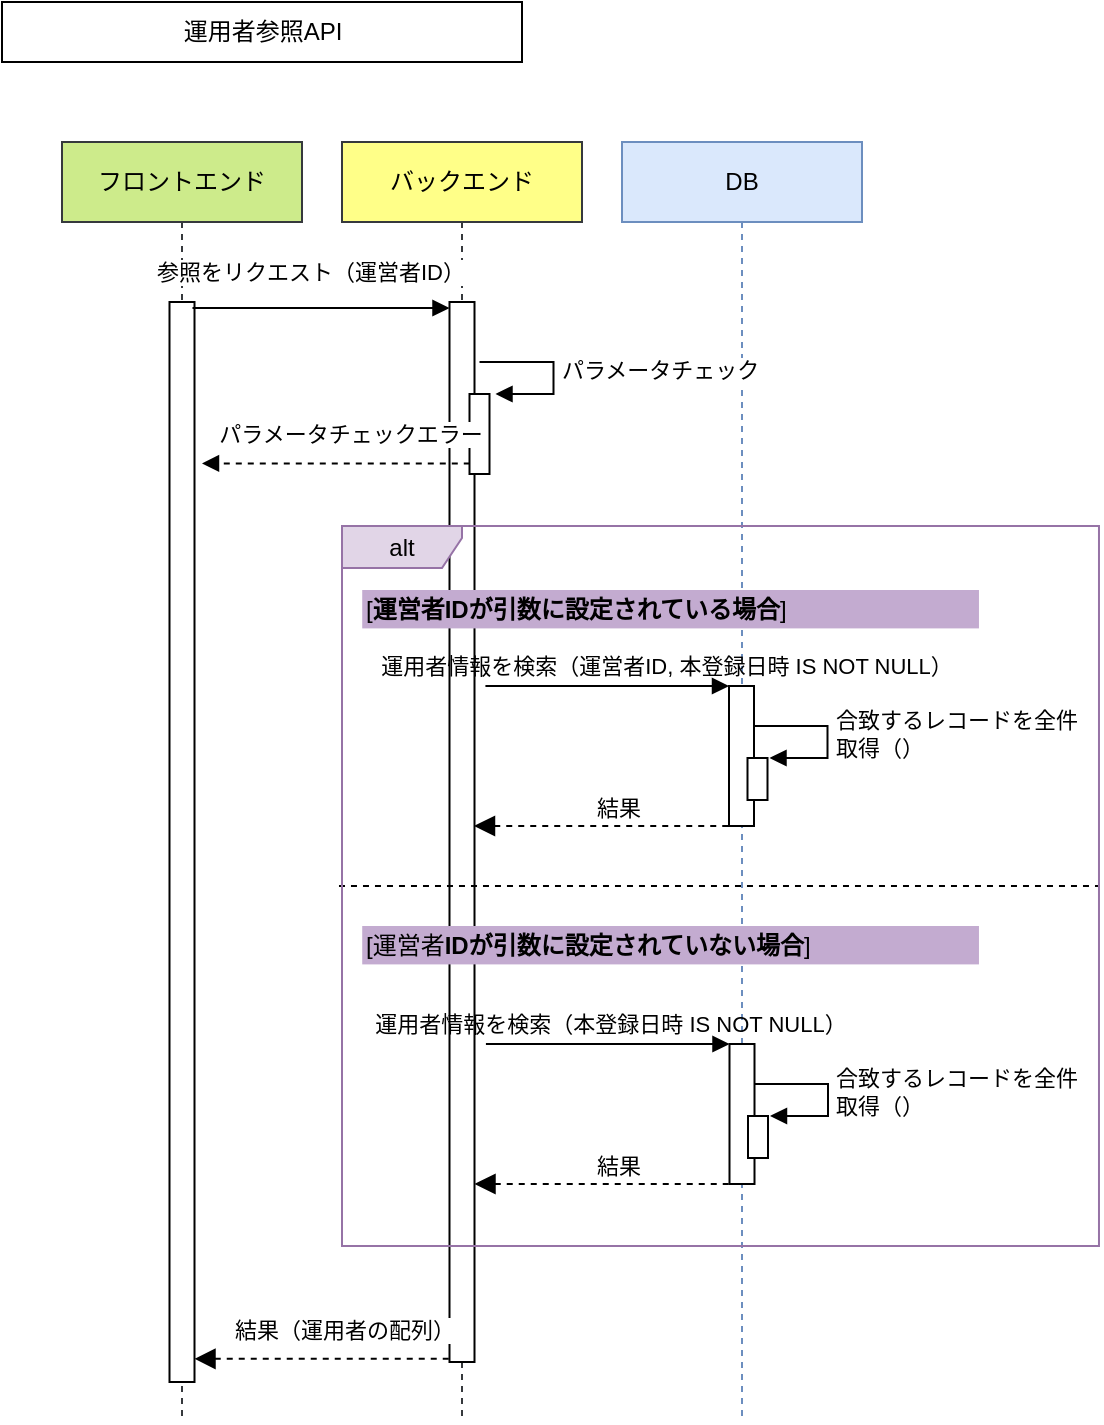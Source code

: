 <mxfile version="14.1.8" type="device" pages="22"><diagram name="運用者参照" id="gGQPhhiHJV5FlS2QpFBs"><mxGraphModel dx="1106" dy="852" grid="1" gridSize="10" guides="1" tooltips="1" connect="1" arrows="1" fold="1" page="1" pageScale="1" pageWidth="827" pageHeight="1169" math="0" shadow="0"><root><mxCell id="ReaWTZ052Df2MWtCfuxX-0"/><mxCell id="ReaWTZ052Df2MWtCfuxX-1" parent="ReaWTZ052Df2MWtCfuxX-0"/><mxCell id="I26gyllZt30uT74mlw29-0" value="運用者参照API" style="html=1;shadow=0;" parent="ReaWTZ052Df2MWtCfuxX-1" vertex="1"><mxGeometry x="110" y="60" width="260" height="30" as="geometry"/></mxCell><mxCell id="I26gyllZt30uT74mlw29-1" value="フロントエンド" style="shape=umlLifeline;perimeter=lifelinePerimeter;whiteSpace=wrap;html=1;container=1;collapsible=0;recursiveResize=0;outlineConnect=0;shadow=0;fillColor=#cdeb8b;strokeColor=#36393d;" parent="ReaWTZ052Df2MWtCfuxX-1" vertex="1"><mxGeometry x="140" y="130" width="120" height="640" as="geometry"/></mxCell><mxCell id="I26gyllZt30uT74mlw29-2" value="" style="html=1;points=[];perimeter=orthogonalPerimeter;shadow=0;" parent="I26gyllZt30uT74mlw29-1" vertex="1"><mxGeometry x="53.75" y="80" width="12.5" height="540" as="geometry"/></mxCell><mxCell id="I26gyllZt30uT74mlw29-3" value="バックエンド" style="shape=umlLifeline;perimeter=lifelinePerimeter;whiteSpace=wrap;html=1;container=1;collapsible=0;recursiveResize=0;outlineConnect=0;shadow=0;fillColor=#ffff88;strokeColor=#36393d;" parent="ReaWTZ052Df2MWtCfuxX-1" vertex="1"><mxGeometry x="280" y="130" width="120" height="640" as="geometry"/></mxCell><mxCell id="I26gyllZt30uT74mlw29-4" value="" style="html=1;points=[];perimeter=orthogonalPerimeter;shadow=0;" parent="I26gyllZt30uT74mlw29-3" vertex="1"><mxGeometry x="53.75" y="80" width="12.5" height="530" as="geometry"/></mxCell><mxCell id="I26gyllZt30uT74mlw29-5" value="DB" style="shape=umlLifeline;perimeter=lifelinePerimeter;whiteSpace=wrap;html=1;container=1;collapsible=0;recursiveResize=0;outlineConnect=0;shadow=0;fillColor=#dae8fc;strokeColor=#6C8EBF;" parent="ReaWTZ052Df2MWtCfuxX-1" vertex="1"><mxGeometry x="420" y="130" width="120" height="640" as="geometry"/></mxCell><mxCell id="I26gyllZt30uT74mlw29-24" value="" style="html=1;points=[];perimeter=orthogonalPerimeter;shadow=0;" parent="I26gyllZt30uT74mlw29-5" vertex="1"><mxGeometry x="53.75" y="451" width="12.5" height="70" as="geometry"/></mxCell><mxCell id="I26gyllZt30uT74mlw29-25" value="合致するレコードを全件&lt;br&gt;取得（）" style="edgeStyle=orthogonalEdgeStyle;html=1;align=left;spacingLeft=2;endArrow=block;rounded=0;" parent="I26gyllZt30uT74mlw29-5" edge="1"><mxGeometry relative="1" as="geometry"><mxPoint x="66" y="471" as="sourcePoint"/><Array as="points"><mxPoint x="103" y="471"/><mxPoint x="103" y="487"/></Array><mxPoint x="74" y="487" as="targetPoint"/></mxGeometry></mxCell><mxCell id="I26gyllZt30uT74mlw29-26" value="" style="html=1;points=[];perimeter=orthogonalPerimeter;" parent="I26gyllZt30uT74mlw29-5" vertex="1"><mxGeometry x="63" y="487" width="10" height="21" as="geometry"/></mxCell><mxCell id="I26gyllZt30uT74mlw29-27" value="" style="endArrow=block;html=1;endFill=1;" parent="I26gyllZt30uT74mlw29-5" target="I26gyllZt30uT74mlw29-24" edge="1"><mxGeometry width="50" height="50" relative="1" as="geometry"><mxPoint x="-68.04" y="451.0" as="sourcePoint"/><mxPoint x="-359.54" y="321.0" as="targetPoint"/></mxGeometry></mxCell><mxCell id="I26gyllZt30uT74mlw29-28" value="運用者情報を検索（本登録日時 IS NOT NULL）" style="edgeLabel;html=1;align=center;verticalAlign=middle;resizable=0;points=[];labelBackgroundColor=none;" parent="I26gyllZt30uT74mlw29-27" vertex="1" connectable="0"><mxGeometry x="-0.092" y="1" relative="1" as="geometry"><mxPoint x="6.13" y="-9" as="offset"/></mxGeometry></mxCell><mxCell id="I26gyllZt30uT74mlw29-29" value="結果" style="html=1;verticalAlign=bottom;startArrow=block;startFill=1;endArrow=none;startSize=8;endFill=0;dashed=1;entryX=0.9;entryY=1;entryDx=0;entryDy=0;entryPerimeter=0;" parent="I26gyllZt30uT74mlw29-5" target="I26gyllZt30uT74mlw29-24" edge="1"><mxGeometry x="0.037" width="60" relative="1" as="geometry"><mxPoint x="-73.75" y="521" as="sourcePoint"/><mxPoint x="16.71" y="491" as="targetPoint"/><mxPoint as="offset"/></mxGeometry></mxCell><mxCell id="I26gyllZt30uT74mlw29-11" value="" style="endArrow=block;html=1;endFill=1;" parent="ReaWTZ052Df2MWtCfuxX-1" target="I26gyllZt30uT74mlw29-4" edge="1"><mxGeometry width="50" height="50" relative="1" as="geometry"><mxPoint x="205.25" y="213" as="sourcePoint"/><mxPoint x="892.75" y="213" as="targetPoint"/></mxGeometry></mxCell><mxCell id="I26gyllZt30uT74mlw29-12" value="参照をリクエスト（運営者ID）" style="edgeLabel;html=1;align=center;verticalAlign=middle;resizable=0;points=[];" parent="I26gyllZt30uT74mlw29-11" vertex="1" connectable="0"><mxGeometry x="-0.092" y="1" relative="1" as="geometry"><mxPoint y="-17" as="offset"/></mxGeometry></mxCell><mxCell id="I26gyllZt30uT74mlw29-13" value="" style="html=1;verticalAlign=bottom;startArrow=block;startFill=1;endArrow=none;startSize=8;endFill=0;dashed=1;entryX=0.083;entryY=0.997;entryDx=0;entryDy=0;entryPerimeter=0;" parent="ReaWTZ052Df2MWtCfuxX-1" source="I26gyllZt30uT74mlw29-2" target="I26gyllZt30uT74mlw29-4" edge="1"><mxGeometry x="0.037" width="60" relative="1" as="geometry"><mxPoint x="199.999" y="1029.995" as="sourcePoint"/><mxPoint x="331.645" y="1029.995" as="targetPoint"/><mxPoint as="offset"/></mxGeometry></mxCell><mxCell id="I26gyllZt30uT74mlw29-14" value="結果（運用者の配列）" style="edgeLabel;html=1;align=center;verticalAlign=middle;resizable=0;points=[];" parent="I26gyllZt30uT74mlw29-13" vertex="1" connectable="0"><mxGeometry x="-0.031" relative="1" as="geometry"><mxPoint x="11.75" y="-14.25" as="offset"/></mxGeometry></mxCell><mxCell id="I26gyllZt30uT74mlw29-18" value="[&lt;b&gt;運営者IDが引数に設定されている場合&lt;/b&gt;]" style="text;html=1;strokeColor=none;align=left;verticalAlign=middle;whiteSpace=wrap;rounded=0;fillColor=#C3ABD0;" parent="ReaWTZ052Df2MWtCfuxX-1" vertex="1"><mxGeometry x="290.111" y="354.0" width="308.368" height="19.2" as="geometry"/></mxCell><mxCell id="I26gyllZt30uT74mlw29-19" value="[運営者&lt;b&gt;IDが引数に設定されていない場合&lt;/b&gt;]" style="text;html=1;strokeColor=none;align=left;verticalAlign=middle;whiteSpace=wrap;rounded=0;fillColor=#C3ABD0;" parent="ReaWTZ052Df2MWtCfuxX-1" vertex="1"><mxGeometry x="290.111" y="522.0" width="308.368" height="19.2" as="geometry"/></mxCell><mxCell id="I26gyllZt30uT74mlw29-23" value="" style="endArrow=none;dashed=1;html=1;" parent="ReaWTZ052Df2MWtCfuxX-1" edge="1"><mxGeometry width="50" height="50" relative="1" as="geometry"><mxPoint x="278.49" y="502" as="sourcePoint"/><mxPoint x="658.49" y="502" as="targetPoint"/><Array as="points"><mxPoint x="658.49" y="502"/></Array></mxGeometry></mxCell><mxCell id="I26gyllZt30uT74mlw29-30" value="" style="html=1;points=[];perimeter=orthogonalPerimeter;shadow=0;" parent="ReaWTZ052Df2MWtCfuxX-1" vertex="1"><mxGeometry x="473.5" y="402" width="12.5" height="70" as="geometry"/></mxCell><mxCell id="I26gyllZt30uT74mlw29-31" value="合致するレコードを全件&lt;br&gt;取得（）" style="edgeStyle=orthogonalEdgeStyle;html=1;align=left;spacingLeft=2;endArrow=block;rounded=0;" parent="ReaWTZ052Df2MWtCfuxX-1" edge="1"><mxGeometry relative="1" as="geometry"><mxPoint x="485.75" y="422" as="sourcePoint"/><Array as="points"><mxPoint x="522.75" y="422"/><mxPoint x="522.75" y="438"/></Array><mxPoint x="493.75" y="438" as="targetPoint"/></mxGeometry></mxCell><mxCell id="I26gyllZt30uT74mlw29-32" value="" style="html=1;points=[];perimeter=orthogonalPerimeter;" parent="ReaWTZ052Df2MWtCfuxX-1" vertex="1"><mxGeometry x="482.75" y="438" width="10" height="21" as="geometry"/></mxCell><mxCell id="I26gyllZt30uT74mlw29-33" value="" style="endArrow=block;html=1;endFill=1;" parent="ReaWTZ052Df2MWtCfuxX-1" target="I26gyllZt30uT74mlw29-30" edge="1"><mxGeometry width="50" height="50" relative="1" as="geometry"><mxPoint x="351.71" y="402.0" as="sourcePoint"/><mxPoint x="-359.79" y="142.0" as="targetPoint"/></mxGeometry></mxCell><mxCell id="I26gyllZt30uT74mlw29-34" value="運用者情報を検索（運営者ID,&amp;nbsp;本登録日時 IS NOT NULL）" style="edgeLabel;html=1;align=center;verticalAlign=middle;resizable=0;points=[];labelBackgroundColor=none;" parent="I26gyllZt30uT74mlw29-33" vertex="1" connectable="0"><mxGeometry x="-0.092" y="1" relative="1" as="geometry"><mxPoint x="34.13" y="-9" as="offset"/></mxGeometry></mxCell><mxCell id="I26gyllZt30uT74mlw29-35" value="結果" style="html=1;verticalAlign=bottom;startArrow=block;startFill=1;endArrow=none;startSize=8;endFill=0;dashed=1;entryX=0.9;entryY=1;entryDx=0;entryDy=0;entryPerimeter=0;" parent="ReaWTZ052Df2MWtCfuxX-1" target="I26gyllZt30uT74mlw29-30" edge="1"><mxGeometry x="0.037" width="60" relative="1" as="geometry"><mxPoint x="346" y="472" as="sourcePoint"/><mxPoint x="16.46" y="312" as="targetPoint"/><mxPoint as="offset"/></mxGeometry></mxCell><mxCell id="tnFNM3_HPNOy7WzYFqG4-0" value="パラメータチェック" style="edgeStyle=orthogonalEdgeStyle;html=1;align=left;spacingLeft=2;endArrow=block;rounded=0;" parent="ReaWTZ052Df2MWtCfuxX-1" edge="1"><mxGeometry relative="1" as="geometry"><mxPoint x="348.75" y="240" as="sourcePoint"/><Array as="points"><mxPoint x="385.75" y="240"/><mxPoint x="385.75" y="256"/></Array><mxPoint x="356.75" y="256" as="targetPoint"/></mxGeometry></mxCell><mxCell id="tnFNM3_HPNOy7WzYFqG4-1" value="" style="html=1;points=[];perimeter=orthogonalPerimeter;" parent="ReaWTZ052Df2MWtCfuxX-1" vertex="1"><mxGeometry x="343.75" y="256" width="10" height="40" as="geometry"/></mxCell><mxCell id="tnFNM3_HPNOy7WzYFqG4-2" style="rounded=0;orthogonalLoop=1;jettySize=auto;html=1;startArrow=none;startFill=0;endArrow=block;endFill=1;exitX=0.014;exitY=0.868;exitDx=0;exitDy=0;exitPerimeter=0;dashed=1;" parent="ReaWTZ052Df2MWtCfuxX-1" source="tnFNM3_HPNOy7WzYFqG4-1" edge="1"><mxGeometry relative="1" as="geometry"><mxPoint x="210" y="290.72" as="targetPoint"/></mxGeometry></mxCell><mxCell id="tnFNM3_HPNOy7WzYFqG4-3" value="パラメータチェックエラー" style="edgeLabel;html=1;align=center;verticalAlign=middle;resizable=0;points=[];labelBackgroundColor=#ffffff;" parent="tnFNM3_HPNOy7WzYFqG4-2" vertex="1" connectable="0"><mxGeometry x="-0.206" y="-2" relative="1" as="geometry"><mxPoint x="-7.14" y="-12.72" as="offset"/></mxGeometry></mxCell><mxCell id="I26gyllZt30uT74mlw29-22" value="alt" style="shape=umlFrame;whiteSpace=wrap;html=1;width=60;height=21;fillColor=#e1d5e7;strokeColor=#9673a6;" parent="ReaWTZ052Df2MWtCfuxX-1" vertex="1"><mxGeometry x="280" y="322" width="378.49" height="360" as="geometry"/></mxCell></root></mxGraphModel></diagram><diagram id="VDUVfVtGqbNr9DBI-D9x" name="運用者削除"><mxGraphModel dx="1298" dy="731" grid="1" gridSize="10" guides="1" tooltips="1" connect="1" arrows="1" fold="1" page="1" pageScale="1" pageWidth="827" pageHeight="1169" math="0" shadow="0"><root><mxCell id="tywAGGn2NIr92z6J9pvS-0"/><mxCell id="tywAGGn2NIr92z6J9pvS-1" parent="tywAGGn2NIr92z6J9pvS-0"/><mxCell id="BhilTwN8rrC3TGv90BET-17" value="運用者削除API" style="html=1;shadow=0;" parent="tywAGGn2NIr92z6J9pvS-1" vertex="1"><mxGeometry x="110" y="50" width="260" height="30" as="geometry"/></mxCell><mxCell id="BhilTwN8rrC3TGv90BET-18" value="フロントエンド" style="shape=umlLifeline;perimeter=lifelinePerimeter;whiteSpace=wrap;html=1;container=1;collapsible=0;recursiveResize=0;outlineConnect=0;shadow=0;fillColor=#cdeb8b;strokeColor=#36393d;" parent="tywAGGn2NIr92z6J9pvS-1" vertex="1"><mxGeometry x="140" y="120" width="120" height="840" as="geometry"/></mxCell><mxCell id="BhilTwN8rrC3TGv90BET-19" value="" style="html=1;points=[];perimeter=orthogonalPerimeter;shadow=0;" parent="BhilTwN8rrC3TGv90BET-18" vertex="1"><mxGeometry x="53.75" y="80" width="12.5" height="750" as="geometry"/></mxCell><mxCell id="BhilTwN8rrC3TGv90BET-20" value="バックエンド" style="shape=umlLifeline;perimeter=lifelinePerimeter;whiteSpace=wrap;html=1;container=1;collapsible=0;recursiveResize=0;outlineConnect=0;shadow=0;fillColor=#ffff88;strokeColor=#36393d;" parent="tywAGGn2NIr92z6J9pvS-1" vertex="1"><mxGeometry x="280" y="120" width="120" height="840" as="geometry"/></mxCell><mxCell id="BhilTwN8rrC3TGv90BET-21" value="" style="html=1;points=[];perimeter=orthogonalPerimeter;shadow=0;" parent="BhilTwN8rrC3TGv90BET-20" vertex="1"><mxGeometry x="53.75" y="80" width="12.5" height="730" as="geometry"/></mxCell><mxCell id="BhilTwN8rrC3TGv90BET-22" value="DB" style="shape=umlLifeline;perimeter=lifelinePerimeter;whiteSpace=wrap;html=1;container=1;collapsible=0;recursiveResize=0;outlineConnect=0;shadow=0;fillColor=#dae8fc;strokeColor=#6C8EBF;" parent="tywAGGn2NIr92z6J9pvS-1" vertex="1"><mxGeometry x="420" y="120" width="120" height="840" as="geometry"/></mxCell><mxCell id="BhilTwN8rrC3TGv90BET-23" value="" style="html=1;points=[];perimeter=orthogonalPerimeter;shadow=0;" parent="BhilTwN8rrC3TGv90BET-22" vertex="1"><mxGeometry x="51.79" y="270.21" width="12.5" height="97.79" as="geometry"/></mxCell><mxCell id="BhilTwN8rrC3TGv90BET-24" value="運営者認証ハッシュテーブルのレコードを物理削除（）" style="edgeStyle=orthogonalEdgeStyle;html=1;align=left;spacingLeft=2;endArrow=block;rounded=0;" parent="BhilTwN8rrC3TGv90BET-22" edge="1"><mxGeometry x="-0.098" y="-112" relative="1" as="geometry"><mxPoint x="64.29" y="308" as="sourcePoint"/><Array as="points"><mxPoint x="101.29" y="308"/><mxPoint x="101.29" y="324"/></Array><mxPoint x="72.29" y="324" as="targetPoint"/><mxPoint x="1" y="-15" as="offset"/></mxGeometry></mxCell><mxCell id="BhilTwN8rrC3TGv90BET-25" value="" style="html=1;points=[];perimeter=orthogonalPerimeter;" parent="BhilTwN8rrC3TGv90BET-22" vertex="1"><mxGeometry x="60.29" y="324" width="10" height="31.79" as="geometry"/></mxCell><mxCell id="BhilTwN8rrC3TGv90BET-26" value="" style="endArrow=block;html=1;endFill=1;exitX=0.704;exitY=0.643;exitDx=0;exitDy=0;exitPerimeter=0;" parent="BhilTwN8rrC3TGv90BET-22" target="BhilTwN8rrC3TGv90BET-23" edge="1"><mxGeometry width="50" height="50" relative="1" as="geometry"><mxPoint x="-70" y="270.242" as="sourcePoint"/><mxPoint x="58.5" y="270.21" as="targetPoint"/></mxGeometry></mxCell><mxCell id="BhilTwN8rrC3TGv90BET-27" value="運用者認証ハッシュデータを削除（運用者ID）" style="edgeLabel;html=1;align=center;verticalAlign=middle;resizable=0;points=[];labelBorderColor=none;labelBackgroundColor=#ffffff;" parent="BhilTwN8rrC3TGv90BET-26" vertex="1" connectable="0"><mxGeometry x="-0.092" y="1" relative="1" as="geometry"><mxPoint x="6.13" y="-9" as="offset"/></mxGeometry></mxCell><mxCell id="BhilTwN8rrC3TGv90BET-28" value="" style="endArrow=block;html=1;endFill=1;" parent="tywAGGn2NIr92z6J9pvS-1" edge="1"><mxGeometry width="50" height="50" relative="1" as="geometry"><mxPoint x="210" y="204" as="sourcePoint"/><mxPoint x="334" y="204" as="targetPoint"/></mxGeometry></mxCell><mxCell id="BhilTwN8rrC3TGv90BET-29" value="削除をリクエスト（運営者IDの配列）" style="edgeLabel;html=1;align=center;verticalAlign=middle;resizable=0;points=[];" parent="BhilTwN8rrC3TGv90BET-28" vertex="1" connectable="0"><mxGeometry x="-0.092" y="1" relative="1" as="geometry"><mxPoint x="31.5" y="-17" as="offset"/></mxGeometry></mxCell><mxCell id="BhilTwN8rrC3TGv90BET-30" value="" style="html=1;verticalAlign=bottom;startArrow=block;startFill=1;endArrow=none;startSize=8;endFill=0;dashed=1;entryX=0.083;entryY=0.997;entryDx=0;entryDy=0;entryPerimeter=0;" parent="tywAGGn2NIr92z6J9pvS-1" source="BhilTwN8rrC3TGv90BET-19" target="BhilTwN8rrC3TGv90BET-21" edge="1"><mxGeometry x="0.037" width="60" relative="1" as="geometry"><mxPoint x="199.999" y="1019.995" as="sourcePoint"/><mxPoint x="331.645" y="1019.995" as="targetPoint"/><mxPoint as="offset"/></mxGeometry></mxCell><mxCell id="BhilTwN8rrC3TGv90BET-31" value="結果（{運用者ID,&amp;nbsp;&lt;span style=&quot;background-color: rgb(255 , 255 , 255)&quot;&gt;&lt;span style=&quot;color: rgb(59 , 65 , 81) ; font-family: monospace ; font-size: 12px&quot;&gt;処理成功フラグ&lt;/span&gt;}&lt;/span&gt;のリスト）" style="edgeLabel;html=1;align=center;verticalAlign=middle;resizable=0;points=[];" parent="BhilTwN8rrC3TGv90BET-30" vertex="1" connectable="0"><mxGeometry x="-0.031" relative="1" as="geometry"><mxPoint x="21.75" y="-18.71" as="offset"/></mxGeometry></mxCell><mxCell id="BhilTwN8rrC3TGv90BET-32" value="結果(削除件数)" style="html=1;verticalAlign=bottom;startArrow=block;startFill=1;endArrow=none;startSize=8;endFill=0;dashed=1;entryX=0.9;entryY=1;entryDx=0;entryDy=0;entryPerimeter=0;" parent="tywAGGn2NIr92z6J9pvS-1" target="BhilTwN8rrC3TGv90BET-23" edge="1"><mxGeometry x="0.037" width="60" relative="1" as="geometry"><mxPoint x="355" y="488" as="sourcePoint"/><mxPoint x="-5.25" y="325.21" as="targetPoint"/><mxPoint as="offset"/></mxGeometry></mxCell><mxCell id="YVjsW5AZKGY-iYtBFwHa-15" value="" style="html=1;points=[];perimeter=orthogonalPerimeter;shadow=0;" parent="tywAGGn2NIr92z6J9pvS-1" vertex="1"><mxGeometry x="340" y="478" width="12.5" height="32" as="geometry"/></mxCell><mxCell id="jcZpxTmGgLQve-RGFjo_-0" value="パラメータチェック" style="edgeStyle=orthogonalEdgeStyle;html=1;align=left;spacingLeft=2;endArrow=block;rounded=0;" parent="tywAGGn2NIr92z6J9pvS-1" edge="1"><mxGeometry relative="1" as="geometry"><mxPoint x="348.75" y="225" as="sourcePoint"/><Array as="points"><mxPoint x="385.75" y="225"/><mxPoint x="385.75" y="241"/></Array><mxPoint x="356.75" y="241" as="targetPoint"/></mxGeometry></mxCell><mxCell id="jcZpxTmGgLQve-RGFjo_-1" value="" style="html=1;points=[];perimeter=orthogonalPerimeter;" parent="tywAGGn2NIr92z6J9pvS-1" vertex="1"><mxGeometry x="343.75" y="241" width="10" height="40" as="geometry"/></mxCell><mxCell id="jcZpxTmGgLQve-RGFjo_-2" style="rounded=0;orthogonalLoop=1;jettySize=auto;html=1;startArrow=none;startFill=0;endArrow=block;endFill=1;exitX=0.014;exitY=0.868;exitDx=0;exitDy=0;exitPerimeter=0;dashed=1;" parent="tywAGGn2NIr92z6J9pvS-1" source="jcZpxTmGgLQve-RGFjo_-1" edge="1"><mxGeometry relative="1" as="geometry"><mxPoint x="210" y="275.72" as="targetPoint"/></mxGeometry></mxCell><mxCell id="jcZpxTmGgLQve-RGFjo_-3" value="パラメータチェックエラー" style="edgeLabel;html=1;align=center;verticalAlign=middle;resizable=0;points=[];labelBackgroundColor=#ffffff;" parent="jcZpxTmGgLQve-RGFjo_-2" vertex="1" connectable="0"><mxGeometry x="-0.206" y="-2" relative="1" as="geometry"><mxPoint x="-7.14" y="-12.72" as="offset"/></mxGeometry></mxCell><mxCell id="PGdJgrTBsr5SCeK3jhym-0" value="" style="html=1;points=[];perimeter=orthogonalPerimeter;shadow=0;" parent="tywAGGn2NIr92z6J9pvS-1" vertex="1"><mxGeometry x="471.79" y="554" width="12.5" height="97.79" as="geometry"/></mxCell><mxCell id="PGdJgrTBsr5SCeK3jhym-1" value="運営者パスワードテーブルのレコードを物理削除（）" style="edgeStyle=orthogonalEdgeStyle;html=1;align=left;spacingLeft=2;endArrow=block;rounded=0;" parent="tywAGGn2NIr92z6J9pvS-1" edge="1"><mxGeometry x="-0.098" y="-112" relative="1" as="geometry"><mxPoint x="484.29" y="591.79" as="sourcePoint"/><Array as="points"><mxPoint x="521.29" y="591.79"/><mxPoint x="521.29" y="607.79"/></Array><mxPoint x="492.29" y="607.79" as="targetPoint"/><mxPoint x="1" y="-15" as="offset"/></mxGeometry></mxCell><mxCell id="PGdJgrTBsr5SCeK3jhym-2" value="" style="html=1;points=[];perimeter=orthogonalPerimeter;" parent="tywAGGn2NIr92z6J9pvS-1" vertex="1"><mxGeometry x="480.29" y="607.79" width="10" height="31.79" as="geometry"/></mxCell><mxCell id="PGdJgrTBsr5SCeK3jhym-3" value="" style="endArrow=block;html=1;endFill=1;exitX=0.704;exitY=0.643;exitDx=0;exitDy=0;exitPerimeter=0;" parent="tywAGGn2NIr92z6J9pvS-1" target="PGdJgrTBsr5SCeK3jhym-0" edge="1"><mxGeometry width="50" height="50" relative="1" as="geometry"><mxPoint x="350" y="554.032" as="sourcePoint"/><mxPoint x="58.5" y="434.0" as="targetPoint"/></mxGeometry></mxCell><mxCell id="PGdJgrTBsr5SCeK3jhym-4" value="運用者パスワードデータを削除（運用者ID）" style="edgeLabel;html=1;align=center;verticalAlign=middle;resizable=0;points=[];labelBorderColor=none;labelBackgroundColor=#ffffff;" parent="PGdJgrTBsr5SCeK3jhym-3" vertex="1" connectable="0"><mxGeometry x="-0.092" y="1" relative="1" as="geometry"><mxPoint x="6.13" y="-9" as="offset"/></mxGeometry></mxCell><mxCell id="PGdJgrTBsr5SCeK3jhym-5" value="結果(削除件数)" style="html=1;verticalAlign=bottom;startArrow=block;startFill=1;endArrow=none;startSize=8;endFill=0;dashed=1;entryX=0.9;entryY=1;entryDx=0;entryDy=0;entryPerimeter=0;" parent="tywAGGn2NIr92z6J9pvS-1" target="PGdJgrTBsr5SCeK3jhym-0" edge="1"><mxGeometry x="0.037" width="60" relative="1" as="geometry"><mxPoint x="355" y="652" as="sourcePoint"/><mxPoint x="-5.25" y="489" as="targetPoint"/><mxPoint as="offset"/></mxGeometry></mxCell><mxCell id="PGdJgrTBsr5SCeK3jhym-6" value="" style="html=1;points=[];perimeter=orthogonalPerimeter;shadow=0;" parent="tywAGGn2NIr92z6J9pvS-1" vertex="1"><mxGeometry x="340" y="641.79" width="12.5" height="28.21" as="geometry"/></mxCell><mxCell id="PGdJgrTBsr5SCeK3jhym-8" value="" style="html=1;points=[];perimeter=orthogonalPerimeter;shadow=0;" parent="tywAGGn2NIr92z6J9pvS-1" vertex="1"><mxGeometry x="471.79" y="710" width="12.5" height="97.79" as="geometry"/></mxCell><mxCell id="PGdJgrTBsr5SCeK3jhym-9" value="運営者テーブルのレコードを物理削除（）" style="edgeStyle=orthogonalEdgeStyle;html=1;align=left;spacingLeft=2;endArrow=block;rounded=0;" parent="tywAGGn2NIr92z6J9pvS-1" edge="1"><mxGeometry x="-0.098" y="-112" relative="1" as="geometry"><mxPoint x="484.29" y="747.79" as="sourcePoint"/><Array as="points"><mxPoint x="521.29" y="747.79"/><mxPoint x="521.29" y="763.79"/></Array><mxPoint x="492.29" y="763.79" as="targetPoint"/><mxPoint x="1" y="-15" as="offset"/></mxGeometry></mxCell><mxCell id="PGdJgrTBsr5SCeK3jhym-10" value="" style="html=1;points=[];perimeter=orthogonalPerimeter;" parent="tywAGGn2NIr92z6J9pvS-1" vertex="1"><mxGeometry x="480.29" y="763.79" width="10" height="31.79" as="geometry"/></mxCell><mxCell id="PGdJgrTBsr5SCeK3jhym-11" value="" style="endArrow=block;html=1;endFill=1;exitX=0.704;exitY=0.643;exitDx=0;exitDy=0;exitPerimeter=0;" parent="tywAGGn2NIr92z6J9pvS-1" target="PGdJgrTBsr5SCeK3jhym-8" edge="1"><mxGeometry width="50" height="50" relative="1" as="geometry"><mxPoint x="350" y="710.032" as="sourcePoint"/><mxPoint x="58.5" y="590.0" as="targetPoint"/></mxGeometry></mxCell><mxCell id="PGdJgrTBsr5SCeK3jhym-12" value="運用者データを削除（運用者ID）" style="edgeLabel;html=1;align=center;verticalAlign=middle;resizable=0;points=[];labelBorderColor=none;labelBackgroundColor=#ffffff;" parent="PGdJgrTBsr5SCeK3jhym-11" vertex="1" connectable="0"><mxGeometry x="-0.092" y="1" relative="1" as="geometry"><mxPoint x="6.13" y="-9" as="offset"/></mxGeometry></mxCell><mxCell id="PGdJgrTBsr5SCeK3jhym-13" value="結果(削除件数)" style="html=1;verticalAlign=bottom;startArrow=block;startFill=1;endArrow=none;startSize=8;endFill=0;dashed=1;entryX=0.9;entryY=1;entryDx=0;entryDy=0;entryPerimeter=0;exitX=1.2;exitY=0.222;exitDx=0;exitDy=0;exitPerimeter=0;" parent="tywAGGn2NIr92z6J9pvS-1" source="PGdJgrTBsr5SCeK3jhym-14" target="PGdJgrTBsr5SCeK3jhym-8" edge="1"><mxGeometry x="0.037" width="60" relative="1" as="geometry"><mxPoint x="346" y="807.79" as="sourcePoint"/><mxPoint x="-5.25" y="645" as="targetPoint"/><mxPoint as="offset"/></mxGeometry></mxCell><mxCell id="PGdJgrTBsr5SCeK3jhym-14" value="" style="html=1;points=[];perimeter=orthogonalPerimeter;shadow=0;" parent="tywAGGn2NIr92z6J9pvS-1" vertex="1"><mxGeometry x="340" y="797.79" width="12.5" height="45" as="geometry"/></mxCell><mxCell id="PGdJgrTBsr5SCeK3jhym-15" value="削除件数=1かチェック&lt;br&gt;1以外であれば、commitせずエラーを返す" style="edgeLabel;html=1;align=left;verticalAlign=middle;resizable=0;points=[];" parent="tywAGGn2NIr92z6J9pvS-1" vertex="1" connectable="0"><mxGeometry x="420.0" y="833.79" as="geometry"><mxPoint x="-58" y="-1" as="offset"/></mxGeometry></mxCell><mxCell id="cXnAnyPHpHJYOUJIpYj2-1" value="Transaction" style="shape=umlFrame;whiteSpace=wrap;html=1;labelBackgroundColor=none;width=170;height=20;fillColor=#d5e8d4;strokeColor=#82b366;" parent="tywAGGn2NIr92z6J9pvS-1" vertex="1"><mxGeometry x="310" y="340" width="310" height="530" as="geometry"/></mxCell><mxCell id="BhilTwN8rrC3TGv90BET-33" value="loop[運営者ID数]" style="shape=umlFrame;whiteSpace=wrap;html=1;labelBackgroundColor=none;width=170;height=20;fillColor=#f8cecc;strokeColor=#b85450;" parent="tywAGGn2NIr92z6J9pvS-1" vertex="1"><mxGeometry x="270" y="302" width="360" height="578" as="geometry"/></mxCell></root></mxGraphModel></diagram><diagram name="運用者更新" id="mqVWSoHb52ID0z-lQ0sL"><mxGraphModel dx="1298" dy="731" grid="1" gridSize="10" guides="1" tooltips="1" connect="1" arrows="1" fold="1" page="1" pageScale="1" pageWidth="827" pageHeight="1169" math="0" shadow="0"><root><mxCell id="PhBCX7UxM-aH9G1WyJA4-0"/><mxCell id="PhBCX7UxM-aH9G1WyJA4-1" parent="PhBCX7UxM-aH9G1WyJA4-0"/><mxCell id="PhBCX7UxM-aH9G1WyJA4-2" value="運用者更新API" style="html=1;shadow=0;" parent="PhBCX7UxM-aH9G1WyJA4-1" vertex="1"><mxGeometry x="40" y="40" width="260" height="30" as="geometry"/></mxCell><mxCell id="PhBCX7UxM-aH9G1WyJA4-3" value="フロントエンド&lt;br&gt;サーバー" style="shape=umlLifeline;perimeter=lifelinePerimeter;whiteSpace=wrap;html=1;container=1;collapsible=0;recursiveResize=0;outlineConnect=0;shadow=0;fillColor=#cdeb8b;strokeColor=#36393d;" parent="PhBCX7UxM-aH9G1WyJA4-1" vertex="1"><mxGeometry x="160" y="105" width="120" height="615" as="geometry"/></mxCell><mxCell id="PhBCX7UxM-aH9G1WyJA4-4" value="" style="html=1;points=[];perimeter=orthogonalPerimeter;shadow=0;" parent="PhBCX7UxM-aH9G1WyJA4-3" vertex="1"><mxGeometry x="53.75" y="60" width="12.5" height="540" as="geometry"/></mxCell><mxCell id="PhBCX7UxM-aH9G1WyJA4-5" value="バックエンド" style="shape=umlLifeline;perimeter=lifelinePerimeter;whiteSpace=wrap;html=1;container=1;collapsible=0;recursiveResize=0;outlineConnect=0;shadow=0;fillColor=#ffff88;strokeColor=#36393d;" parent="PhBCX7UxM-aH9G1WyJA4-1" vertex="1"><mxGeometry x="300" y="105" width="120" height="615" as="geometry"/></mxCell><mxCell id="PhBCX7UxM-aH9G1WyJA4-6" value="" style="html=1;points=[];perimeter=orthogonalPerimeter;shadow=0;" parent="PhBCX7UxM-aH9G1WyJA4-5" vertex="1"><mxGeometry x="53.75" y="80" width="12.5" height="510" as="geometry"/></mxCell><mxCell id="kmnDKhjLX_yTiyaTmBIz-1" value="" style="html=1;points=[];perimeter=orthogonalPerimeter;" parent="PhBCX7UxM-aH9G1WyJA4-5" vertex="1"><mxGeometry x="60" y="478.21" width="10" height="46.79" as="geometry"/></mxCell><mxCell id="I4-sUgeKzzoUq2N2CO_5-0" value="Transaction" style="shape=umlFrame;whiteSpace=wrap;html=1;labelBackgroundColor=none;width=170;height=20;fillColor=#d5e8d4;strokeColor=#82b366;" parent="PhBCX7UxM-aH9G1WyJA4-5" vertex="1"><mxGeometry x="-110" y="340" width="490" height="200" as="geometry"/></mxCell><mxCell id="RgK29MSVm_ISFdFwb72P-3" value="レスポンスエラー" style="edgeLabel;html=1;align=center;verticalAlign=middle;resizable=0;points=[];labelBackgroundColor=#ffffff;" parent="PhBCX7UxM-aH9G1WyJA4-5" vertex="1" connectable="0"><mxGeometry x="-4.005" y="515" as="geometry"><mxPoint x="-2" y="-8" as="offset"/></mxGeometry></mxCell><mxCell id="PhBCX7UxM-aH9G1WyJA4-7" value="DB" style="shape=umlLifeline;perimeter=lifelinePerimeter;whiteSpace=wrap;html=1;container=1;collapsible=0;recursiveResize=0;outlineConnect=0;shadow=0;fillColor=#dae8fc;strokeColor=#6c8ebf;" parent="PhBCX7UxM-aH9G1WyJA4-1" vertex="1"><mxGeometry x="440" y="105" width="120" height="615" as="geometry"/></mxCell><mxCell id="PhBCX7UxM-aH9G1WyJA4-14" value="" style="endArrow=block;html=1;endFill=1;" parent="PhBCX7UxM-aH9G1WyJA4-1" target="PhBCX7UxM-aH9G1WyJA4-6" edge="1"><mxGeometry width="50" height="50" relative="1" as="geometry"><mxPoint x="225.25" y="188" as="sourcePoint"/><mxPoint x="912.75" y="188" as="targetPoint"/></mxGeometry></mxCell><mxCell id="PhBCX7UxM-aH9G1WyJA4-15" value="更新をリクエスト （POSTデータ）" style="edgeLabel;html=1;align=center;verticalAlign=middle;resizable=0;points=[];" parent="PhBCX7UxM-aH9G1WyJA4-14" vertex="1" connectable="0"><mxGeometry x="-0.092" y="1" relative="1" as="geometry"><mxPoint x="6.75" y="-17" as="offset"/></mxGeometry></mxCell><mxCell id="PhBCX7UxM-aH9G1WyJA4-16" value="パラメータチェック" style="edgeStyle=orthogonalEdgeStyle;html=1;align=left;spacingLeft=2;endArrow=block;rounded=0;" parent="PhBCX7UxM-aH9G1WyJA4-1" edge="1"><mxGeometry relative="1" as="geometry"><mxPoint x="365" y="214" as="sourcePoint"/><Array as="points"><mxPoint x="402" y="214"/><mxPoint x="402" y="230"/></Array><mxPoint x="373" y="230" as="targetPoint"/></mxGeometry></mxCell><mxCell id="PhBCX7UxM-aH9G1WyJA4-17" style="rounded=0;orthogonalLoop=1;jettySize=auto;html=1;startArrow=none;startFill=0;endArrow=block;endFill=1;exitX=0.014;exitY=0.868;exitDx=0;exitDy=0;exitPerimeter=0;dashed=1;" parent="PhBCX7UxM-aH9G1WyJA4-1" edge="1"><mxGeometry relative="1" as="geometry"><mxPoint x="360" y="625" as="sourcePoint"/><mxPoint x="226.11" y="625" as="targetPoint"/></mxGeometry></mxCell><mxCell id="PhBCX7UxM-aH9G1WyJA4-19" value="" style="html=1;points=[];perimeter=orthogonalPerimeter;" parent="PhBCX7UxM-aH9G1WyJA4-1" vertex="1"><mxGeometry x="360" y="230" width="10" height="40" as="geometry"/></mxCell><mxCell id="PhBCX7UxM-aH9G1WyJA4-20" style="rounded=0;orthogonalLoop=1;jettySize=auto;html=1;startArrow=none;startFill=0;endArrow=block;endFill=1;exitX=0.014;exitY=0.868;exitDx=0;exitDy=0;exitPerimeter=0;dashed=1;" parent="PhBCX7UxM-aH9G1WyJA4-1" source="PhBCX7UxM-aH9G1WyJA4-19" target="PhBCX7UxM-aH9G1WyJA4-4" edge="1"><mxGeometry relative="1" as="geometry"/></mxCell><mxCell id="PhBCX7UxM-aH9G1WyJA4-21" value="パラメータチェックエラー" style="edgeLabel;html=1;align=center;verticalAlign=middle;resizable=0;points=[];labelBackgroundColor=none;" parent="PhBCX7UxM-aH9G1WyJA4-20" vertex="1" connectable="0"><mxGeometry x="-0.206" y="-2" relative="1" as="geometry"><mxPoint x="-7.14" y="-12.72" as="offset"/></mxGeometry></mxCell><mxCell id="PhBCX7UxM-aH9G1WyJA4-24" style="rounded=0;orthogonalLoop=1;jettySize=auto;html=1;startArrow=none;startFill=0;endArrow=block;endFill=1;exitX=0.054;exitY=0.997;exitDx=0;exitDy=0;exitPerimeter=0;dashed=1;labelBackgroundColor=#FFFFFF;" parent="PhBCX7UxM-aH9G1WyJA4-1" edge="1"><mxGeometry relative="1" as="geometry"><mxPoint x="353.755" y="680" as="sourcePoint"/><mxPoint x="225.58" y="680" as="targetPoint"/></mxGeometry></mxCell><mxCell id="PhBCX7UxM-aH9G1WyJA4-25" value="結果（）" style="edgeLabel;html=1;align=center;verticalAlign=middle;resizable=0;points=[];labelBackgroundColor=#ffffff;" parent="PhBCX7UxM-aH9G1WyJA4-24" vertex="1" connectable="0"><mxGeometry x="-0.206" y="-2" relative="1" as="geometry"><mxPoint x="-7.19" y="-13" as="offset"/></mxGeometry></mxCell><mxCell id="RgK29MSVm_ISFdFwb72P-0" value="POSTデータ&lt;br&gt;・運用者ID&lt;br&gt;&lt;p class=&quot;p1&quot; style=&quot;margin: 0px ; font-stretch: normal ; line-height: normal ; font-family: &amp;#34;helvetica neue&amp;#34;&quot;&gt;・姓&lt;/p&gt;&lt;p class=&quot;p1&quot; style=&quot;margin: 0px ; font-stretch: normal ; line-height: normal ; font-family: &amp;#34;helvetica neue&amp;#34;&quot;&gt;・名&lt;/p&gt;&lt;p class=&quot;p1&quot; style=&quot;margin: 0px ; font-stretch: normal ; line-height: normal ; font-family: &amp;#34;helvetica neue&amp;#34;&quot;&gt;・メールアドレス&lt;/p&gt;&lt;p class=&quot;p1&quot; style=&quot;margin: 0px ; font-stretch: normal ; line-height: normal ; font-family: &amp;#34;helvetica neue&amp;#34;&quot;&gt;・権限コード&lt;/p&gt;&lt;p class=&quot;p1&quot; style=&quot;margin: 0px ; font-stretch: normal ; line-height: normal ; font-family: &amp;#34;helvetica neue&amp;#34;&quot;&gt;&lt;br&gt;&lt;/p&gt;" style="shape=note;whiteSpace=wrap;html=1;backgroundOutline=1;darkOpacity=0.05;size=13;align=left;verticalAlign=top;labelPosition=center;verticalLabelPosition=middle;" parent="PhBCX7UxM-aH9G1WyJA4-1" vertex="1"><mxGeometry x="520" y="160" width="126" height="110" as="geometry"/></mxCell><mxCell id="RgK29MSVm_ISFdFwb72P-1" style="rounded=0;orthogonalLoop=1;jettySize=auto;html=1;startArrow=none;startFill=0;endArrow=block;endFill=1;exitX=0;exitY=0.092;exitDx=0;exitDy=0;exitPerimeter=0;dashed=1;" parent="PhBCX7UxM-aH9G1WyJA4-1" source="RgK29MSVm_ISFdFwb72P-0" edge="1"><mxGeometry relative="1" as="geometry"><mxPoint x="503.89" y="170" as="sourcePoint"/><mxPoint x="370" y="170" as="targetPoint"/></mxGeometry></mxCell><mxCell id="6b2ZK7Tg_tMc5qFSmZ-S-0" value="" style="html=1;points=[];perimeter=orthogonalPerimeter;shadow=0;" parent="PhBCX7UxM-aH9G1WyJA4-1" vertex="1"><mxGeometry x="494.04" y="485" width="12.5" height="110" as="geometry"/></mxCell><mxCell id="6b2ZK7Tg_tMc5qFSmZ-S-1" value="運用者テーブルのレコードを更新（）" style="edgeStyle=orthogonalEdgeStyle;html=1;align=left;spacingLeft=2;endArrow=block;rounded=0;" parent="PhBCX7UxM-aH9G1WyJA4-1" edge="1"><mxGeometry x="-0.098" y="-112" relative="1" as="geometry"><mxPoint x="506.54" y="535" as="sourcePoint"/><Array as="points"><mxPoint x="543.54" y="535"/><mxPoint x="543.54" y="551"/></Array><mxPoint x="514.54" y="551" as="targetPoint"/><mxPoint x="1" y="-15" as="offset"/></mxGeometry></mxCell><mxCell id="6b2ZK7Tg_tMc5qFSmZ-S-2" value="" style="html=1;points=[];perimeter=orthogonalPerimeter;" parent="PhBCX7UxM-aH9G1WyJA4-1" vertex="1"><mxGeometry x="502.54" y="551" width="10" height="31.79" as="geometry"/></mxCell><mxCell id="6b2ZK7Tg_tMc5qFSmZ-S-3" value="" style="endArrow=block;html=1;endFill=1;" parent="PhBCX7UxM-aH9G1WyJA4-1" target="6b2ZK7Tg_tMc5qFSmZ-S-0" edge="1"><mxGeometry width="50" height="50" relative="1" as="geometry"><mxPoint x="370" y="497" as="sourcePoint"/><mxPoint x="80.75" y="377.21" as="targetPoint"/></mxGeometry></mxCell><mxCell id="6b2ZK7Tg_tMc5qFSmZ-S-4" value="運用者情報を更新（運用者ID, 更新データ）" style="edgeLabel;html=1;align=center;verticalAlign=middle;resizable=0;points=[];labelBorderColor=none;labelBackgroundColor=#ffffff;" parent="6b2ZK7Tg_tMc5qFSmZ-S-3" vertex="1" connectable="0"><mxGeometry x="-0.092" y="1" relative="1" as="geometry"><mxPoint x="6.13" y="-9" as="offset"/></mxGeometry></mxCell><mxCell id="6b2ZK7Tg_tMc5qFSmZ-S-5" value="結果(更新件数)" style="html=1;verticalAlign=bottom;startArrow=block;startFill=1;endArrow=none;startSize=8;endFill=0;dashed=1;entryX=0.9;entryY=1;entryDx=0;entryDy=0;entryPerimeter=0;" parent="PhBCX7UxM-aH9G1WyJA4-1" target="6b2ZK7Tg_tMc5qFSmZ-S-0" edge="1"><mxGeometry x="0.037" width="60" relative="1" as="geometry"><mxPoint x="366.25" y="595" as="sourcePoint"/><mxPoint x="17" y="432.21" as="targetPoint"/><mxPoint as="offset"/></mxGeometry></mxCell><mxCell id="ZdtXxBzHEpuzDmxFsZC2-0" value="1つのレコードのみを更新する。複数レコードを扱う、追加時とは違うことに注意" style="shape=callout;whiteSpace=wrap;html=1;perimeter=calloutPerimeter;shadow=0;position2=0;fillColor=#ffcccc;strokeColor=#36393d;size=30;position=0.14;" parent="PhBCX7UxM-aH9G1WyJA4-1" vertex="1"><mxGeometry x="580" y="70" width="180" height="90" as="geometry"/></mxCell><mxCell id="7RaT1JQNxsqS6kg0sRge-0" value="" style="html=1;points=[];perimeter=orthogonalPerimeter;shadow=0;" vertex="1" parent="PhBCX7UxM-aH9G1WyJA4-1"><mxGeometry x="494.75" y="318" width="12.5" height="92" as="geometry"/></mxCell><mxCell id="7RaT1JQNxsqS6kg0sRge-1" value="" style="html=1;points=[];perimeter=orthogonalPerimeter;" vertex="1" parent="PhBCX7UxM-aH9G1WyJA4-1"><mxGeometry x="360.75" y="290" width="10" height="130" as="geometry"/></mxCell><mxCell id="7RaT1JQNxsqS6kg0sRge-2" value="" style="endArrow=block;html=1;endFill=1;exitX=1.247;exitY=0.015;exitDx=0;exitDy=0;exitPerimeter=0;" edge="1" parent="PhBCX7UxM-aH9G1WyJA4-1"><mxGeometry width="50" height="50" relative="1" as="geometry"><mxPoint x="370.747" y="318.005" as="sourcePoint"/><mxPoint x="495.16" y="318.005" as="targetPoint"/></mxGeometry></mxCell><mxCell id="7RaT1JQNxsqS6kg0sRge-3" value="運用者テーブルを検索（メールアドレス, 運用者ID）" style="edgeLabel;html=1;align=center;verticalAlign=middle;resizable=0;points=[];" vertex="1" connectable="0" parent="7RaT1JQNxsqS6kg0sRge-2"><mxGeometry x="-0.092" y="1" relative="1" as="geometry"><mxPoint x="13.45" y="-9.0" as="offset"/></mxGeometry></mxCell><mxCell id="7RaT1JQNxsqS6kg0sRge-4" value="合致するレコードを全件取得 （）" style="edgeStyle=orthogonalEdgeStyle;html=1;align=left;spacingLeft=2;endArrow=block;rounded=0;" edge="1" parent="PhBCX7UxM-aH9G1WyJA4-1"><mxGeometry x="-0.69" y="15" relative="1" as="geometry"><mxPoint x="507.25" y="348.79" as="sourcePoint"/><Array as="points"><mxPoint x="544.25" y="348.79"/><mxPoint x="544.25" y="364.79"/></Array><mxPoint x="515.25" y="364.79" as="targetPoint"/><mxPoint as="offset"/></mxGeometry></mxCell><mxCell id="7RaT1JQNxsqS6kg0sRge-5" value="" style="html=1;points=[];perimeter=orthogonalPerimeter;" vertex="1" parent="PhBCX7UxM-aH9G1WyJA4-1"><mxGeometry x="503.25" y="364.79" width="10" height="31.79" as="geometry"/></mxCell><mxCell id="7RaT1JQNxsqS6kg0sRge-6" style="edgeStyle=none;rounded=0;orthogonalLoop=1;jettySize=auto;html=1;dashed=1;startArrow=none;startFill=0;endArrow=block;endFill=1;exitX=0.003;exitY=0.958;exitDx=0;exitDy=0;exitPerimeter=0;" edge="1" parent="PhBCX7UxM-aH9G1WyJA4-1" source="7RaT1JQNxsqS6kg0sRge-0" target="7RaT1JQNxsqS6kg0sRge-1"><mxGeometry relative="1" as="geometry"><mxPoint x="380" y="406" as="targetPoint"/></mxGeometry></mxCell><mxCell id="7RaT1JQNxsqS6kg0sRge-7" value="結果" style="edgeLabel;html=1;align=center;verticalAlign=middle;resizable=0;points=[];" vertex="1" connectable="0" parent="7RaT1JQNxsqS6kg0sRge-6"><mxGeometry x="0.212" y="1" relative="1" as="geometry"><mxPoint x="11.13" y="-9.3" as="offset"/></mxGeometry></mxCell><mxCell id="7RaT1JQNxsqS6kg0sRge-10" style="rounded=0;orthogonalLoop=1;jettySize=auto;html=1;startArrow=none;startFill=0;endArrow=block;endFill=1;exitX=0.014;exitY=0.868;exitDx=0;exitDy=0;exitPerimeter=0;dashed=1;" edge="1" parent="PhBCX7UxM-aH9G1WyJA4-1"><mxGeometry relative="1" as="geometry"><mxPoint x="360.75" y="415" as="sourcePoint"/><mxPoint x="226.86" y="415" as="targetPoint"/></mxGeometry></mxCell><mxCell id="7RaT1JQNxsqS6kg0sRge-11" value="パラメータチェックエラー" style="edgeLabel;html=1;align=center;verticalAlign=middle;resizable=0;points=[];labelBackgroundColor=none;" vertex="1" connectable="0" parent="7RaT1JQNxsqS6kg0sRge-10"><mxGeometry x="-0.206" y="-2" relative="1" as="geometry"><mxPoint x="-7.14" y="-12.72" as="offset"/></mxGeometry></mxCell><mxCell id="7RaT1JQNxsqS6kg0sRge-12" value="データがヒットした場合はパラメータチェックエラーを返す" style="edgeLabel;html=1;align=left;verticalAlign=middle;resizable=0;points=[];" vertex="1" connectable="0" parent="PhBCX7UxM-aH9G1WyJA4-1"><mxGeometry x="439.0" y="418" as="geometry"><mxPoint x="-58" y="-1" as="offset"/></mxGeometry></mxCell></root></mxGraphModel></diagram><diagram name="運用者追加" id="FzMH3jM_cxwoKquK5M1U"><mxGraphModel dx="1298" dy="731" grid="1" gridSize="10" guides="1" tooltips="1" connect="1" arrows="1" fold="1" page="1" pageScale="1" pageWidth="827" pageHeight="1169" math="0" shadow="0"><root><mxCell id="zu3aE4h3T7MXIUpxDrrM-0"/><mxCell id="zu3aE4h3T7MXIUpxDrrM-1" parent="zu3aE4h3T7MXIUpxDrrM-0"/><mxCell id="zu3aE4h3T7MXIUpxDrrM-2" value="運用者追加API" style="html=1;shadow=0;" parent="zu3aE4h3T7MXIUpxDrrM-1" vertex="1"><mxGeometry x="40" y="40" width="260" height="30" as="geometry"/></mxCell><mxCell id="zu3aE4h3T7MXIUpxDrrM-3" value="フロントエンド&lt;br&gt;サーバー" style="shape=umlLifeline;perimeter=lifelinePerimeter;whiteSpace=wrap;html=1;container=1;collapsible=0;recursiveResize=0;outlineConnect=0;shadow=0;fillColor=#cdeb8b;strokeColor=#36393d;" parent="zu3aE4h3T7MXIUpxDrrM-1" vertex="1"><mxGeometry x="210" y="110" width="120" height="1120" as="geometry"/></mxCell><mxCell id="zu3aE4h3T7MXIUpxDrrM-4" value="" style="html=1;points=[];perimeter=orthogonalPerimeter;shadow=0;" parent="zu3aE4h3T7MXIUpxDrrM-3" vertex="1"><mxGeometry x="53.75" y="80" width="12.5" height="1020" as="geometry"/></mxCell><mxCell id="zu3aE4h3T7MXIUpxDrrM-5" value="バックエンド" style="shape=umlLifeline;perimeter=lifelinePerimeter;whiteSpace=wrap;html=1;container=1;collapsible=0;recursiveResize=0;outlineConnect=0;shadow=0;fillColor=#ffff88;strokeColor=#36393D;" parent="zu3aE4h3T7MXIUpxDrrM-1" vertex="1"><mxGeometry x="350" y="110" width="120" height="1120" as="geometry"/></mxCell><mxCell id="zu3aE4h3T7MXIUpxDrrM-6" value="" style="html=1;points=[];perimeter=orthogonalPerimeter;shadow=0;" parent="zu3aE4h3T7MXIUpxDrrM-5" vertex="1"><mxGeometry x="53.75" y="80" width="12.5" height="1010" as="geometry"/></mxCell><mxCell id="zu3aE4h3T7MXIUpxDrrM-7" value="DB" style="shape=umlLifeline;perimeter=lifelinePerimeter;whiteSpace=wrap;html=1;container=1;collapsible=0;recursiveResize=0;outlineConnect=0;shadow=0;fillColor=#dae8fc;strokeColor=#6C8EBF;" parent="zu3aE4h3T7MXIUpxDrrM-1" vertex="1"><mxGeometry x="491" y="110" width="120" height="1120" as="geometry"/></mxCell><mxCell id="zu3aE4h3T7MXIUpxDrrM-14" value="" style="endArrow=block;html=1;endFill=1;" parent="zu3aE4h3T7MXIUpxDrrM-1" target="zu3aE4h3T7MXIUpxDrrM-6" edge="1"><mxGeometry width="50" height="50" relative="1" as="geometry"><mxPoint x="275.25" y="193" as="sourcePoint"/><mxPoint x="962.75" y="193" as="targetPoint"/></mxGeometry></mxCell><mxCell id="zu3aE4h3T7MXIUpxDrrM-15" value="追加をリクエスト （新規登録データのリスト）" style="edgeLabel;html=1;align=center;verticalAlign=middle;resizable=0;points=[];" parent="zu3aE4h3T7MXIUpxDrrM-14" vertex="1" connectable="0"><mxGeometry x="-0.092" y="1" relative="1" as="geometry"><mxPoint y="-17" as="offset"/></mxGeometry></mxCell><mxCell id="zu3aE4h3T7MXIUpxDrrM-19" value="" style="html=1;points=[];perimeter=orthogonalPerimeter;" parent="zu3aE4h3T7MXIUpxDrrM-1" vertex="1"><mxGeometry x="410" y="235" width="10" height="75" as="geometry"/></mxCell><mxCell id="zu3aE4h3T7MXIUpxDrrM-24" style="rounded=0;orthogonalLoop=1;jettySize=auto;html=1;startArrow=none;startFill=0;endArrow=block;endFill=1;exitX=0.054;exitY=0.997;exitDx=0;exitDy=0;exitPerimeter=0;dashed=1;" parent="zu3aE4h3T7MXIUpxDrrM-1" source="zu3aE4h3T7MXIUpxDrrM-6" target="zu3aE4h3T7MXIUpxDrrM-4" edge="1"><mxGeometry relative="1" as="geometry"><mxPoint x="410" y="785" as="sourcePoint"/><mxPoint x="276.11" y="785" as="targetPoint"/></mxGeometry></mxCell><mxCell id="zu3aE4h3T7MXIUpxDrrM-25" value="&lt;span style=&quot;background-color: rgb(255 , 255 , 255)&quot;&gt;結果（{メールアドレス,&amp;nbsp;&lt;/span&gt;&lt;span style=&quot;background-color: rgb(255 , 255 , 255)&quot;&gt;&lt;span style=&quot;color: rgb(59 , 65 , 81) ; font-family: monospace ; font-size: 12px&quot;&gt;処理成功フラグ&lt;/span&gt;}&lt;/span&gt;&lt;span style=&quot;background-color: rgb(255 , 255 , 255)&quot;&gt;のリスト）&lt;/span&gt;" style="edgeLabel;html=1;align=center;verticalAlign=middle;resizable=0;points=[];labelBackgroundColor=none;" parent="zu3aE4h3T7MXIUpxDrrM-24" vertex="1" connectable="0"><mxGeometry x="-0.206" y="-2" relative="1" as="geometry"><mxPoint x="-6.86" y="-10.82" as="offset"/></mxGeometry></mxCell><mxCell id="7uqJ6Tx5YIXDfTpVzEAt-0" value="パラメータチェック。エラーがあれば、&lt;br&gt;処理成功フラグをfalseにしてcontinue。" style="edgeStyle=orthogonalEdgeStyle;html=1;align=left;spacingLeft=2;endArrow=block;rounded=0;" parent="zu3aE4h3T7MXIUpxDrrM-1" target="zu3aE4h3T7MXIUpxDrrM-19" edge="1"><mxGeometry x="0.5" y="-9" relative="1" as="geometry"><mxPoint x="414" y="244" as="sourcePoint"/><Array as="points"><mxPoint x="451" y="244"/><mxPoint x="451" y="300"/></Array><mxPoint x="422" y="260" as="targetPoint"/><mxPoint x="9" y="9" as="offset"/></mxGeometry></mxCell><mxCell id="zOo6Fc_RE-JJ1mI87bgp-0" style="rounded=0;orthogonalLoop=1;jettySize=auto;html=1;startArrow=none;startFill=0;endArrow=block;endFill=1;exitX=-0.016;exitY=0.163;exitDx=0;exitDy=0;exitPerimeter=0;dashed=1;" parent="zu3aE4h3T7MXIUpxDrrM-1" source="aIueq9dPEoFdlQR_AiZ5-0" edge="1"><mxGeometry relative="1" as="geometry"><mxPoint x="570" y="176.04" as="sourcePoint"/><mxPoint x="450" y="180" as="targetPoint"/></mxGeometry></mxCell><mxCell id="zOo6Fc_RE-JJ1mI87bgp-4" value="運用者ユーザ" style="shape=umlLifeline;perimeter=lifelinePerimeter;whiteSpace=wrap;html=1;container=1;collapsible=0;recursiveResize=0;outlineConnect=0;shadow=0;fillColor=#ffcccc;strokeColor=#36393d;" parent="zu3aE4h3T7MXIUpxDrrM-1" vertex="1"><mxGeometry x="70" y="110" width="120" height="1120" as="geometry"/></mxCell><mxCell id="FU1rY9cSWuPNMgg6WUh4-7" value="" style="html=1;points=[];perimeter=orthogonalPerimeter;" parent="zOo6Fc_RE-JJ1mI87bgp-4" vertex="1"><mxGeometry x="55.25" y="986" width="10" height="31.79" as="geometry"/></mxCell><mxCell id="zOo6Fc_RE-JJ1mI87bgp-6" value="Amazon SES" style="shape=umlLifeline;perimeter=lifelinePerimeter;whiteSpace=wrap;html=1;container=1;collapsible=0;recursiveResize=0;outlineConnect=0;shadow=0;fillColor=#ffcc99;strokeColor=#36393D;" parent="zu3aE4h3T7MXIUpxDrrM-1" vertex="1"><mxGeometry x="630" y="110" width="120" height="1120" as="geometry"/></mxCell><mxCell id="zOo6Fc_RE-JJ1mI87bgp-7" value="" style="html=1;points=[];perimeter=orthogonalPerimeter;" parent="zOo6Fc_RE-JJ1mI87bgp-6" vertex="1"><mxGeometry x="55.25" y="957" width="10" height="45" as="geometry"/></mxCell><mxCell id="zOo6Fc_RE-JJ1mI87bgp-8" value="" style="html=1;points=[];perimeter=orthogonalPerimeter;shadow=0;" parent="zu3aE4h3T7MXIUpxDrrM-1" vertex="1"><mxGeometry x="544.75" y="372" width="12.5" height="97.79" as="geometry"/></mxCell><mxCell id="zOo6Fc_RE-JJ1mI87bgp-9" value="" style="html=1;points=[];perimeter=orthogonalPerimeter;" parent="zu3aE4h3T7MXIUpxDrrM-1" vertex="1"><mxGeometry x="410.75" y="344" width="10" height="216" as="geometry"/></mxCell><mxCell id="zOo6Fc_RE-JJ1mI87bgp-11" value="" style="endArrow=block;html=1;endFill=1;exitX=1.247;exitY=0.015;exitDx=0;exitDy=0;exitPerimeter=0;" parent="zu3aE4h3T7MXIUpxDrrM-1" edge="1"><mxGeometry width="50" height="50" relative="1" as="geometry"><mxPoint x="420.747" y="372.005" as="sourcePoint"/><mxPoint x="545.16" y="372.005" as="targetPoint"/></mxGeometry></mxCell><mxCell id="zOo6Fc_RE-JJ1mI87bgp-12" value="運用者テーブルを検索（メールアドレス）" style="edgeLabel;html=1;align=center;verticalAlign=middle;resizable=0;points=[];" parent="zOo6Fc_RE-JJ1mI87bgp-11" vertex="1" connectable="0"><mxGeometry x="-0.092" y="1" relative="1" as="geometry"><mxPoint x="13.45" y="-9.0" as="offset"/></mxGeometry></mxCell><mxCell id="zOo6Fc_RE-JJ1mI87bgp-13" value="合致するレコードを全件取得 （）" style="edgeStyle=orthogonalEdgeStyle;html=1;align=left;spacingLeft=2;endArrow=block;rounded=0;" parent="zu3aE4h3T7MXIUpxDrrM-1" edge="1"><mxGeometry x="-0.69" y="15" relative="1" as="geometry"><mxPoint x="557.25" y="409.79" as="sourcePoint"/><Array as="points"><mxPoint x="594.25" y="409.79"/><mxPoint x="594.25" y="425.79"/></Array><mxPoint x="565.25" y="425.79" as="targetPoint"/><mxPoint as="offset"/></mxGeometry></mxCell><mxCell id="zOo6Fc_RE-JJ1mI87bgp-14" value="" style="html=1;points=[];perimeter=orthogonalPerimeter;" parent="zu3aE4h3T7MXIUpxDrrM-1" vertex="1"><mxGeometry x="553.25" y="425.79" width="10" height="31.79" as="geometry"/></mxCell><mxCell id="zOo6Fc_RE-JJ1mI87bgp-15" style="edgeStyle=none;rounded=0;orthogonalLoop=1;jettySize=auto;html=1;dashed=1;startArrow=none;startFill=0;endArrow=block;endFill=1;exitX=0.003;exitY=0.958;exitDx=0;exitDy=0;exitPerimeter=0;" parent="zu3aE4h3T7MXIUpxDrrM-1" source="zOo6Fc_RE-JJ1mI87bgp-8" edge="1"><mxGeometry relative="1" as="geometry"><mxPoint x="420.75" y="466" as="targetPoint"/></mxGeometry></mxCell><mxCell id="zOo6Fc_RE-JJ1mI87bgp-16" value="結果" style="edgeLabel;html=1;align=center;verticalAlign=middle;resizable=0;points=[];" parent="zOo6Fc_RE-JJ1mI87bgp-15" vertex="1" connectable="0"><mxGeometry x="0.212" y="1" relative="1" as="geometry"><mxPoint x="11.13" y="-9.3" as="offset"/></mxGeometry></mxCell><mxCell id="IXhvOmoA3GCRyXmwx1KI-0" value="" style="html=1;points=[];perimeter=orthogonalPerimeter;" parent="zu3aE4h3T7MXIUpxDrrM-1" vertex="1"><mxGeometry x="410.14" y="690.71" width="10" height="87.79" as="geometry"/></mxCell><mxCell id="IXhvOmoA3GCRyXmwx1KI-3" value="" style="html=1;points=[];perimeter=orthogonalPerimeter;shadow=0;" parent="zu3aE4h3T7MXIUpxDrrM-1" vertex="1"><mxGeometry x="544.18" y="592.5" width="12.5" height="110" as="geometry"/></mxCell><mxCell id="IXhvOmoA3GCRyXmwx1KI-4" value="運営者テーブルのレコードを登録（）" style="edgeStyle=orthogonalEdgeStyle;html=1;align=left;spacingLeft=2;endArrow=block;rounded=0;" parent="zu3aE4h3T7MXIUpxDrrM-1" edge="1"><mxGeometry x="-0.098" y="-112" relative="1" as="geometry"><mxPoint x="556.68" y="642.5" as="sourcePoint"/><Array as="points"><mxPoint x="593.68" y="642.5"/><mxPoint x="593.68" y="658.5"/></Array><mxPoint x="564.68" y="658.5" as="targetPoint"/><mxPoint x="1" y="-15" as="offset"/></mxGeometry></mxCell><mxCell id="IXhvOmoA3GCRyXmwx1KI-5" value="" style="html=1;points=[];perimeter=orthogonalPerimeter;" parent="zu3aE4h3T7MXIUpxDrrM-1" vertex="1"><mxGeometry x="552.68" y="658.5" width="10" height="31.79" as="geometry"/></mxCell><mxCell id="IXhvOmoA3GCRyXmwx1KI-6" value="" style="endArrow=block;html=1;endFill=1;" parent="zu3aE4h3T7MXIUpxDrrM-1" target="IXhvOmoA3GCRyXmwx1KI-3" edge="1"><mxGeometry width="50" height="50" relative="1" as="geometry"><mxPoint x="420.14" y="604.5" as="sourcePoint"/><mxPoint x="130.89" y="484.71" as="targetPoint"/><Array as="points"><mxPoint x="486.25" y="604.5"/></Array></mxGeometry></mxCell><mxCell id="IXhvOmoA3GCRyXmwx1KI-7" value="運用者情報を登録（登録データ）" style="edgeLabel;html=1;align=center;verticalAlign=middle;resizable=0;points=[];labelBorderColor=none;labelBackgroundColor=#ffffff;" parent="IXhvOmoA3GCRyXmwx1KI-6" vertex="1" connectable="0"><mxGeometry x="-0.092" y="1" relative="1" as="geometry"><mxPoint x="6.13" y="-9" as="offset"/></mxGeometry></mxCell><mxCell id="IXhvOmoA3GCRyXmwx1KI-8" value="結果(auto increment ID)" style="html=1;verticalAlign=bottom;startArrow=block;startFill=1;endArrow=none;startSize=8;endFill=0;dashed=1;entryX=0.9;entryY=1;entryDx=0;entryDy=0;entryPerimeter=0;" parent="zu3aE4h3T7MXIUpxDrrM-1" target="IXhvOmoA3GCRyXmwx1KI-3" edge="1"><mxGeometry x="0.037" width="60" relative="1" as="geometry"><mxPoint x="416.39" y="702.5" as="sourcePoint"/><mxPoint x="67.14" y="539.71" as="targetPoint"/><mxPoint as="offset"/></mxGeometry></mxCell><mxCell id="IXhvOmoA3GCRyXmwx1KI-9" value="mysql_insert_id(): 新規登録IDが0以外であることをチェック。&lt;br&gt;0であれば、処理成功フラグをfalseにしてcontinue。" style="edgeLabel;html=1;align=left;verticalAlign=middle;resizable=0;points=[];" parent="zu3aE4h3T7MXIUpxDrrM-1" vertex="1" connectable="0"><mxGeometry x="490.0" y="758.5" as="geometry"><mxPoint x="-58" y="-1" as="offset"/></mxGeometry></mxCell><mxCell id="H0Ni4rXGTk6RvDz3B2cx-0" value="データが登録済：結果があるかどうかチェック&lt;br&gt;登録済であれば、処理成功フラグをfalseにしてcontinue。" style="edgeLabel;html=1;align=left;verticalAlign=middle;resizable=0;points=[];" parent="zu3aE4h3T7MXIUpxDrrM-1" vertex="1" connectable="0"><mxGeometry x="480.0" y="505" as="geometry"><mxPoint x="-53" y="18" as="offset"/></mxGeometry></mxCell><mxCell id="gAXFyRmZ_G5GFM1l_sQW-3" value="continue" style="shape=umlFrame;whiteSpace=wrap;html=1;labelBackgroundColor=none;width=112;height=20;fillColor=#ffe6cc;strokeColor=#d79b00;" parent="zu3aE4h3T7MXIUpxDrrM-1" vertex="1"><mxGeometry x="330" y="260" width="398.25" height="60" as="geometry"/></mxCell><mxCell id="gAXFyRmZ_G5GFM1l_sQW-5" value="continue" style="shape=umlFrame;whiteSpace=wrap;html=1;labelBackgroundColor=none;width=112;height=20;fillColor=#ffe6cc;strokeColor=#d79b00;" parent="zu3aE4h3T7MXIUpxDrrM-1" vertex="1"><mxGeometry x="330" y="490" width="400" height="60" as="geometry"/></mxCell><mxCell id="gAXFyRmZ_G5GFM1l_sQW-7" value="continue" style="shape=umlFrame;whiteSpace=wrap;html=1;labelBackgroundColor=none;width=112;height=20;fillColor=#ffe6cc;strokeColor=#d79b00;" parent="zu3aE4h3T7MXIUpxDrrM-1" vertex="1"><mxGeometry x="330" y="718.5" width="420" height="70" as="geometry"/></mxCell><mxCell id="gAXFyRmZ_G5GFM1l_sQW-23" value="" style="html=1;points=[];perimeter=orthogonalPerimeter;" parent="zu3aE4h3T7MXIUpxDrrM-1" vertex="1"><mxGeometry x="410.14" y="930.21" width="10" height="87.79" as="geometry"/></mxCell><mxCell id="gAXFyRmZ_G5GFM1l_sQW-24" value="" style="html=1;points=[];perimeter=orthogonalPerimeter;shadow=0;" parent="zu3aE4h3T7MXIUpxDrrM-1" vertex="1"><mxGeometry x="544.18" y="832" width="12.5" height="110" as="geometry"/></mxCell><mxCell id="gAXFyRmZ_G5GFM1l_sQW-25" value="運用者&lt;span style=&quot;text-align: center&quot;&gt;認証ハッシュ&lt;/span&gt;データにレコードを登録（）" style="edgeStyle=orthogonalEdgeStyle;html=1;align=left;spacingLeft=2;endArrow=block;rounded=0;" parent="zu3aE4h3T7MXIUpxDrrM-1" edge="1"><mxGeometry x="-0.098" y="-112" relative="1" as="geometry"><mxPoint x="556.68" y="882" as="sourcePoint"/><Array as="points"><mxPoint x="593.68" y="882"/><mxPoint x="593.68" y="898"/></Array><mxPoint x="564.68" y="898" as="targetPoint"/><mxPoint x="1" y="-15" as="offset"/></mxGeometry></mxCell><mxCell id="gAXFyRmZ_G5GFM1l_sQW-26" value="" style="html=1;points=[];perimeter=orthogonalPerimeter;" parent="zu3aE4h3T7MXIUpxDrrM-1" vertex="1"><mxGeometry x="552.68" y="898" width="10" height="31.79" as="geometry"/></mxCell><mxCell id="gAXFyRmZ_G5GFM1l_sQW-27" value="" style="endArrow=block;html=1;endFill=1;" parent="zu3aE4h3T7MXIUpxDrrM-1" target="gAXFyRmZ_G5GFM1l_sQW-24" edge="1"><mxGeometry width="50" height="50" relative="1" as="geometry"><mxPoint x="420.14" y="844" as="sourcePoint"/><mxPoint x="130.89" y="724.21" as="targetPoint"/><Array as="points"><mxPoint x="486.25" y="844"/></Array></mxGeometry></mxCell><mxCell id="gAXFyRmZ_G5GFM1l_sQW-28" value="運用者認証ハッシュデータを登録（運用者認証ハッシュデータ）" style="edgeLabel;html=1;align=center;verticalAlign=middle;resizable=0;points=[];labelBorderColor=none;labelBackgroundColor=#ffffff;" parent="gAXFyRmZ_G5GFM1l_sQW-27" vertex="1" connectable="0"><mxGeometry x="-0.092" y="1" relative="1" as="geometry"><mxPoint x="6.13" y="-9" as="offset"/></mxGeometry></mxCell><mxCell id="gAXFyRmZ_G5GFM1l_sQW-29" value="結果(登録件数)" style="html=1;verticalAlign=bottom;startArrow=block;startFill=1;endArrow=none;startSize=8;endFill=0;dashed=1;entryX=0.9;entryY=1;entryDx=0;entryDy=0;entryPerimeter=0;" parent="zu3aE4h3T7MXIUpxDrrM-1" target="gAXFyRmZ_G5GFM1l_sQW-24" edge="1"><mxGeometry x="0.037" width="60" relative="1" as="geometry"><mxPoint x="416.39" y="942" as="sourcePoint"/><mxPoint x="67.14" y="779.21" as="targetPoint"/><mxPoint as="offset"/></mxGeometry></mxCell><mxCell id="gAXFyRmZ_G5GFM1l_sQW-30" value="mysql_affected_rows(): 登録件数＝1であることをチェック。&lt;br&gt;1以外であれば、処理成功フラグをfalseにしてcontinue。" style="edgeLabel;html=1;align=left;verticalAlign=middle;resizable=0;points=[];" parent="zu3aE4h3T7MXIUpxDrrM-1" vertex="1" connectable="0"><mxGeometry x="490.0" y="998" as="geometry"><mxPoint x="-58" y="-1" as="offset"/></mxGeometry></mxCell><mxCell id="gAXFyRmZ_G5GFM1l_sQW-31" value="continue" style="shape=umlFrame;whiteSpace=wrap;html=1;labelBackgroundColor=none;width=112;height=20;fillColor=#ffe6cc;strokeColor=#d79b00;" parent="zu3aE4h3T7MXIUpxDrrM-1" vertex="1"><mxGeometry x="330" y="958" width="420" height="70" as="geometry"/></mxCell><mxCell id="FU1rY9cSWuPNMgg6WUh4-3" value="&lt;span style=&quot;font-size: 11px ; background-color: rgb(255 , 255 , 255)&quot;&gt;メール送信（メールアドレス, ハッシュパラメータがついたURLが記載されたメール本文）&lt;/span&gt;" style="text;html=1;align=center;verticalAlign=middle;resizable=0;points=[];autosize=1;" parent="zu3aE4h3T7MXIUpxDrrM-1" vertex="1"><mxGeometry x="250.25" y="1047" width="460" height="20" as="geometry"/></mxCell><mxCell id="FU1rY9cSWuPNMgg6WUh4-4" value="" style="endArrow=block;html=1;endFill=1;" parent="zu3aE4h3T7MXIUpxDrrM-1" edge="1"><mxGeometry width="50" height="50" relative="1" as="geometry"><mxPoint x="415.88" y="1077" as="sourcePoint"/><mxPoint x="684.63" y="1077" as="targetPoint"/></mxGeometry></mxCell><mxCell id="FU1rY9cSWuPNMgg6WUh4-8" value="" style="html=1;verticalAlign=bottom;startArrow=block;startFill=1;endArrow=none;startSize=8;endFill=0;dashed=1;entryX=0.212;entryY=1.049;entryDx=0;entryDy=0;entryPerimeter=0;" parent="zu3aE4h3T7MXIUpxDrrM-1" edge="1"><mxGeometry x="0.037" width="60" relative="1" as="geometry"><mxPoint x="134.19" y="1104.395" as="sourcePoint"/><mxPoint x="686.31" y="1104.395" as="targetPoint"/><mxPoint as="offset"/></mxGeometry></mxCell><mxCell id="FU1rY9cSWuPNMgg6WUh4-9" value="メール送信（トークン付きURLが記載されたメール本文）" style="edgeLabel;html=1;align=center;verticalAlign=middle;resizable=0;points=[];" parent="FU1rY9cSWuPNMgg6WUh4-8" vertex="1" connectable="0"><mxGeometry x="-0.031" relative="1" as="geometry"><mxPoint x="3.75" y="14.61" as="offset"/></mxGeometry></mxCell><mxCell id="gAXFyRmZ_G5GFM1l_sQW-0" value="loop[新規登録データ数]" style="shape=umlFrame;whiteSpace=wrap;html=1;labelBackgroundColor=none;width=170;height=20;fillColor=#f8cecc;strokeColor=#b85450;" parent="zu3aE4h3T7MXIUpxDrrM-1" vertex="1"><mxGeometry x="60" y="220" width="736" height="930" as="geometry"/></mxCell><mxCell id="aIueq9dPEoFdlQR_AiZ5-0" value="新規登録データ&lt;br&gt;&lt;p class=&quot;p1&quot; style=&quot;margin: 0px ; font-stretch: normal ; line-height: normal ; font-family: &amp;#34;helvetica neue&amp;#34;&quot;&gt;・姓&lt;/p&gt;&lt;p class=&quot;p1&quot; style=&quot;margin: 0px ; font-stretch: normal ; line-height: normal ; font-family: &amp;#34;helvetica neue&amp;#34;&quot;&gt;・名&lt;/p&gt;&lt;p class=&quot;p1&quot; style=&quot;margin: 0px ; font-stretch: normal ; line-height: normal ; font-family: &amp;#34;helvetica neue&amp;#34;&quot;&gt;・メールアドレス&lt;/p&gt;&lt;p class=&quot;p1&quot; style=&quot;margin: 0px ; font-stretch: normal ; line-height: normal ; font-family: &amp;#34;helvetica neue&amp;#34;&quot;&gt;・権限コード&lt;/p&gt;&lt;p class=&quot;p1&quot; style=&quot;margin: 0px ; font-stretch: normal ; line-height: normal ; font-family: &amp;#34;helvetica neue&amp;#34;&quot;&gt;&lt;br&gt;&lt;/p&gt;" style="shape=note;whiteSpace=wrap;html=1;backgroundOutline=1;darkOpacity=0.05;size=13;align=left;verticalAlign=top;labelPosition=center;verticalLabelPosition=middle;" parent="zu3aE4h3T7MXIUpxDrrM-1" vertex="1"><mxGeometry x="670" y="168" width="130" height="102" as="geometry"/></mxCell><mxCell id="_O1Kb7ZD1Y65-GhKKUAs-0" value="Transaction" style="shape=umlFrame;whiteSpace=wrap;html=1;labelBackgroundColor=none;width=170;height=20;fillColor=#d5e8d4;strokeColor=#82b366;" parent="zu3aE4h3T7MXIUpxDrrM-1" vertex="1"><mxGeometry x="210" y="580" width="570" height="460" as="geometry"/></mxCell></root></mxGraphModel></diagram><diagram name="運用者パスワード再設定" id="BvUmFsWR2w4gP9jUrxCV"><mxGraphModel dx="1298" dy="731" grid="1" gridSize="10" guides="1" tooltips="1" connect="1" arrows="1" fold="1" page="1" pageScale="1" pageWidth="827" pageHeight="1169" math="0" shadow="0"><root><mxCell id="lrTP5vyWSPGBC67aTOWw-0"/><mxCell id="lrTP5vyWSPGBC67aTOWw-1" parent="lrTP5vyWSPGBC67aTOWw-0"/><mxCell id="lrTP5vyWSPGBC67aTOWw-2" value="運用者パスワード再設定API" style="html=1;shadow=0;" parent="lrTP5vyWSPGBC67aTOWw-1" vertex="1"><mxGeometry x="40" y="40" width="260" height="30" as="geometry"/></mxCell><mxCell id="3UO6DNogi48p4LwmC-4x-0" value="フロントエンド&lt;br&gt;サーバー" style="shape=umlLifeline;perimeter=lifelinePerimeter;whiteSpace=wrap;html=1;container=1;collapsible=0;recursiveResize=0;outlineConnect=0;shadow=0;fillColor=#cdeb8b;strokeColor=#36393d;" parent="lrTP5vyWSPGBC67aTOWw-1" vertex="1"><mxGeometry x="210" y="110" width="120" height="1010" as="geometry"/></mxCell><mxCell id="3UO6DNogi48p4LwmC-4x-1" value="" style="html=1;points=[];perimeter=orthogonalPerimeter;shadow=0;" parent="3UO6DNogi48p4LwmC-4x-0" vertex="1"><mxGeometry x="53.75" y="80" width="12.5" height="910" as="geometry"/></mxCell><mxCell id="3UO6DNogi48p4LwmC-4x-2" value="バックエンド" style="shape=umlLifeline;perimeter=lifelinePerimeter;whiteSpace=wrap;html=1;container=1;collapsible=0;recursiveResize=0;outlineConnect=0;shadow=0;fillColor=#ffff88;strokeColor=#36393D;" parent="lrTP5vyWSPGBC67aTOWw-1" vertex="1"><mxGeometry x="350" y="110" width="120" height="1010" as="geometry"/></mxCell><mxCell id="3UO6DNogi48p4LwmC-4x-3" value="" style="html=1;points=[];perimeter=orthogonalPerimeter;shadow=0;" parent="3UO6DNogi48p4LwmC-4x-2" vertex="1"><mxGeometry x="53.75" y="80" width="12.5" height="890" as="geometry"/></mxCell><mxCell id="R_QMQP_WbZ_eTlSYaxHd-8" value="" style="html=1;points=[];perimeter=orthogonalPerimeter;shadow=0;" parent="3UO6DNogi48p4LwmC-4x-2" vertex="1"><mxGeometry x="195.75" y="562" width="12.5" height="82" as="geometry"/></mxCell><mxCell id="R_QMQP_WbZ_eTlSYaxHd-9" value="" style="html=1;points=[];perimeter=orthogonalPerimeter;" parent="3UO6DNogi48p4LwmC-4x-2" vertex="1"><mxGeometry x="61.75" y="534" width="10" height="120" as="geometry"/></mxCell><mxCell id="R_QMQP_WbZ_eTlSYaxHd-10" value="" style="endArrow=block;html=1;endFill=1;exitX=1.247;exitY=0.015;exitDx=0;exitDy=0;exitPerimeter=0;" parent="3UO6DNogi48p4LwmC-4x-2" edge="1"><mxGeometry width="50" height="50" relative="1" as="geometry"><mxPoint x="71.747" y="562.005" as="sourcePoint"/><mxPoint x="196.16" y="562.005" as="targetPoint"/><Array as="points"><mxPoint x="141" y="562"/></Array></mxGeometry></mxCell><mxCell id="R_QMQP_WbZ_eTlSYaxHd-11" value="運用者パスワードを論理削除（運用者ID）" style="edgeLabel;html=1;align=center;verticalAlign=middle;resizable=0;points=[];" parent="R_QMQP_WbZ_eTlSYaxHd-10" vertex="1" connectable="0"><mxGeometry x="-0.092" y="1" relative="1" as="geometry"><mxPoint x="19.25" y="-13.01" as="offset"/></mxGeometry></mxCell><mxCell id="R_QMQP_WbZ_eTlSYaxHd-12" value="合致するレコードを全件削除 （）" style="edgeStyle=orthogonalEdgeStyle;html=1;align=left;spacingLeft=2;endArrow=block;rounded=0;" parent="3UO6DNogi48p4LwmC-4x-2" edge="1"><mxGeometry x="-0.69" y="15" relative="1" as="geometry"><mxPoint x="208.25" y="588.79" as="sourcePoint"/><Array as="points"><mxPoint x="245.25" y="588.79"/><mxPoint x="245.25" y="604.79"/></Array><mxPoint x="216.25" y="604.79" as="targetPoint"/><mxPoint as="offset"/></mxGeometry></mxCell><mxCell id="R_QMQP_WbZ_eTlSYaxHd-13" value="" style="html=1;points=[];perimeter=orthogonalPerimeter;" parent="3UO6DNogi48p4LwmC-4x-2" vertex="1"><mxGeometry x="204.25" y="604.79" width="10" height="31.79" as="geometry"/></mxCell><mxCell id="R_QMQP_WbZ_eTlSYaxHd-14" style="edgeStyle=none;rounded=0;orthogonalLoop=1;jettySize=auto;html=1;dashed=1;startArrow=none;startFill=0;endArrow=block;endFill=1;exitX=0.003;exitY=0.958;exitDx=0;exitDy=0;exitPerimeter=0;" parent="3UO6DNogi48p4LwmC-4x-2" source="R_QMQP_WbZ_eTlSYaxHd-8" target="R_QMQP_WbZ_eTlSYaxHd-9" edge="1"><mxGeometry relative="1" as="geometry"><mxPoint x="71.75" y="656" as="targetPoint"/></mxGeometry></mxCell><mxCell id="R_QMQP_WbZ_eTlSYaxHd-15" value="結果" style="edgeLabel;html=1;align=center;verticalAlign=middle;resizable=0;points=[];" parent="R_QMQP_WbZ_eTlSYaxHd-14" vertex="1" connectable="0"><mxGeometry x="0.212" y="1" relative="1" as="geometry"><mxPoint x="11.13" y="-9.3" as="offset"/></mxGeometry></mxCell><mxCell id="3UO6DNogi48p4LwmC-4x-4" value="DB" style="shape=umlLifeline;perimeter=lifelinePerimeter;whiteSpace=wrap;html=1;container=1;collapsible=0;recursiveResize=0;outlineConnect=0;shadow=0;fillColor=#dae8fc;strokeColor=#6C8EBF;" parent="3UO6DNogi48p4LwmC-4x-2" vertex="1"><mxGeometry x="141" width="120" height="1010" as="geometry"/></mxCell><mxCell id="3UO6DNogi48p4LwmC-4x-52" value="mysql_affected_rows(): 登録件数＝1であることをチェック。&lt;br&gt;1以外であれば、レスポンスエラーを返す。" style="edgeLabel;html=1;align=left;verticalAlign=middle;resizable=0;points=[];" parent="3UO6DNogi48p4LwmC-4x-4" vertex="1" connectable="0"><mxGeometry x="0.25" y="809" as="geometry"><mxPoint x="-58" y="-1" as="offset"/></mxGeometry></mxCell><mxCell id="3UO6DNogi48p4LwmC-4x-10" value="" style="endArrow=block;html=1;endFill=1;" parent="lrTP5vyWSPGBC67aTOWw-1" target="3UO6DNogi48p4LwmC-4x-3" edge="1"><mxGeometry width="50" height="50" relative="1" as="geometry"><mxPoint x="275.25" y="193" as="sourcePoint"/><mxPoint x="962.75" y="193" as="targetPoint"/></mxGeometry></mxCell><mxCell id="3UO6DNogi48p4LwmC-4x-11" value="再設定をリクエスト （メールアドレス）" style="edgeLabel;html=1;align=center;verticalAlign=middle;resizable=0;points=[];" parent="3UO6DNogi48p4LwmC-4x-10" vertex="1" connectable="0"><mxGeometry x="-0.092" y="1" relative="1" as="geometry"><mxPoint y="-17" as="offset"/></mxGeometry></mxCell><mxCell id="3UO6DNogi48p4LwmC-4x-13" style="rounded=0;orthogonalLoop=1;jettySize=auto;html=1;startArrow=none;startFill=0;endArrow=block;endFill=1;exitX=0.054;exitY=0.997;exitDx=0;exitDy=0;exitPerimeter=0;dashed=1;" parent="lrTP5vyWSPGBC67aTOWw-1" source="3UO6DNogi48p4LwmC-4x-3" target="3UO6DNogi48p4LwmC-4x-1" edge="1"><mxGeometry relative="1" as="geometry"><mxPoint x="410" y="785" as="sourcePoint"/><mxPoint x="276.11" y="785" as="targetPoint"/></mxGeometry></mxCell><mxCell id="3UO6DNogi48p4LwmC-4x-14" value="&lt;span style=&quot;background-color: rgb(255 , 255 , 255)&quot;&gt;結果（&lt;/span&gt;&lt;span style=&quot;background-color: rgb(255 , 255 , 255)&quot;&gt;）&lt;/span&gt;" style="edgeLabel;html=1;align=center;verticalAlign=middle;resizable=0;points=[];labelBackgroundColor=none;" parent="3UO6DNogi48p4LwmC-4x-13" vertex="1" connectable="0"><mxGeometry x="-0.206" y="-2" relative="1" as="geometry"><mxPoint x="-6.86" y="-10.82" as="offset"/></mxGeometry></mxCell><mxCell id="3UO6DNogi48p4LwmC-4x-17" value="運用者ユーザ" style="shape=umlLifeline;perimeter=lifelinePerimeter;whiteSpace=wrap;html=1;container=1;collapsible=0;recursiveResize=0;outlineConnect=0;shadow=0;fillColor=#ffcccc;strokeColor=#36393d;" parent="lrTP5vyWSPGBC67aTOWw-1" vertex="1"><mxGeometry x="70" y="110" width="120" height="1010" as="geometry"/></mxCell><mxCell id="3UO6DNogi48p4LwmC-4x-18" value="Amazon SES" style="shape=umlLifeline;perimeter=lifelinePerimeter;whiteSpace=wrap;html=1;container=1;collapsible=0;recursiveResize=0;outlineConnect=0;shadow=0;fillColor=#ffcc99;strokeColor=#36393D;" parent="lrTP5vyWSPGBC67aTOWw-1" vertex="1"><mxGeometry x="630" y="110" width="120" height="1010" as="geometry"/></mxCell><mxCell id="3UO6DNogi48p4LwmC-4x-19" value="" style="html=1;points=[];perimeter=orthogonalPerimeter;" parent="3UO6DNogi48p4LwmC-4x-18" vertex="1"><mxGeometry x="53.25" y="877" width="10" height="45" as="geometry"/></mxCell><mxCell id="3UO6DNogi48p4LwmC-4x-20" value="" style="html=1;points=[];perimeter=orthogonalPerimeter;shadow=0;" parent="lrTP5vyWSPGBC67aTOWw-1" vertex="1"><mxGeometry x="544.75" y="348" width="12.5" height="97.79" as="geometry"/></mxCell><mxCell id="3UO6DNogi48p4LwmC-4x-21" value="" style="html=1;points=[];perimeter=orthogonalPerimeter;" parent="lrTP5vyWSPGBC67aTOWw-1" vertex="1"><mxGeometry x="410.75" y="320" width="10" height="166" as="geometry"/></mxCell><mxCell id="3UO6DNogi48p4LwmC-4x-22" value="" style="endArrow=block;html=1;endFill=1;exitX=1.247;exitY=0.015;exitDx=0;exitDy=0;exitPerimeter=0;" parent="lrTP5vyWSPGBC67aTOWw-1" edge="1"><mxGeometry width="50" height="50" relative="1" as="geometry"><mxPoint x="420.747" y="348.005" as="sourcePoint"/><mxPoint x="545.16" y="348.005" as="targetPoint"/></mxGeometry></mxCell><mxCell id="3UO6DNogi48p4LwmC-4x-23" value="運用者テーブルを検索（メールアドレス）" style="edgeLabel;html=1;align=center;verticalAlign=middle;resizable=0;points=[];" parent="3UO6DNogi48p4LwmC-4x-22" vertex="1" connectable="0"><mxGeometry x="-0.092" y="1" relative="1" as="geometry"><mxPoint x="19.25" y="-13.01" as="offset"/></mxGeometry></mxCell><mxCell id="3UO6DNogi48p4LwmC-4x-24" value="合致するレコードを全件取得 （）" style="edgeStyle=orthogonalEdgeStyle;html=1;align=left;spacingLeft=2;endArrow=block;rounded=0;" parent="lrTP5vyWSPGBC67aTOWw-1" edge="1"><mxGeometry x="-0.69" y="15" relative="1" as="geometry"><mxPoint x="557.25" y="385.79" as="sourcePoint"/><Array as="points"><mxPoint x="594.25" y="385.79"/><mxPoint x="594.25" y="401.79"/></Array><mxPoint x="565.25" y="401.79" as="targetPoint"/><mxPoint as="offset"/></mxGeometry></mxCell><mxCell id="3UO6DNogi48p4LwmC-4x-25" value="" style="html=1;points=[];perimeter=orthogonalPerimeter;" parent="lrTP5vyWSPGBC67aTOWw-1" vertex="1"><mxGeometry x="553.25" y="401.79" width="10" height="31.79" as="geometry"/></mxCell><mxCell id="3UO6DNogi48p4LwmC-4x-26" style="edgeStyle=none;rounded=0;orthogonalLoop=1;jettySize=auto;html=1;dashed=1;startArrow=none;startFill=0;endArrow=block;endFill=1;exitX=0.003;exitY=0.958;exitDx=0;exitDy=0;exitPerimeter=0;" parent="lrTP5vyWSPGBC67aTOWw-1" source="3UO6DNogi48p4LwmC-4x-20" edge="1"><mxGeometry relative="1" as="geometry"><mxPoint x="420.75" y="442" as="targetPoint"/></mxGeometry></mxCell><mxCell id="3UO6DNogi48p4LwmC-4x-27" value="結果" style="edgeLabel;html=1;align=center;verticalAlign=middle;resizable=0;points=[];" parent="3UO6DNogi48p4LwmC-4x-26" vertex="1" connectable="0"><mxGeometry x="0.212" y="1" relative="1" as="geometry"><mxPoint x="11.13" y="-9.3" as="offset"/></mxGeometry></mxCell><mxCell id="3UO6DNogi48p4LwmC-4x-45" value="" style="html=1;points=[];perimeter=orthogonalPerimeter;" parent="lrTP5vyWSPGBC67aTOWw-1" vertex="1"><mxGeometry x="410.39" y="889" width="10" height="47" as="geometry"/></mxCell><mxCell id="3UO6DNogi48p4LwmC-4x-46" value="" style="html=1;points=[];perimeter=orthogonalPerimeter;shadow=0;" parent="lrTP5vyWSPGBC67aTOWw-1" vertex="1"><mxGeometry x="544.43" y="788" width="12.5" height="110" as="geometry"/></mxCell><mxCell id="3UO6DNogi48p4LwmC-4x-47" value="運用者&lt;span style=&quot;text-align: center&quot;&gt;認証ハッシュ&lt;/span&gt;データにレコードを登録（）" style="edgeStyle=orthogonalEdgeStyle;html=1;align=left;spacingLeft=2;endArrow=block;rounded=0;" parent="lrTP5vyWSPGBC67aTOWw-1" edge="1"><mxGeometry x="-0.098" y="-112" relative="1" as="geometry"><mxPoint x="556.93" y="838" as="sourcePoint"/><Array as="points"><mxPoint x="593.93" y="838"/><mxPoint x="593.93" y="854"/></Array><mxPoint x="564.93" y="854" as="targetPoint"/><mxPoint x="1" y="-15" as="offset"/></mxGeometry></mxCell><mxCell id="3UO6DNogi48p4LwmC-4x-48" value="" style="html=1;points=[];perimeter=orthogonalPerimeter;" parent="lrTP5vyWSPGBC67aTOWw-1" vertex="1"><mxGeometry x="552.93" y="854" width="10" height="31.79" as="geometry"/></mxCell><mxCell id="3UO6DNogi48p4LwmC-4x-49" value="" style="endArrow=block;html=1;endFill=1;" parent="lrTP5vyWSPGBC67aTOWw-1" target="3UO6DNogi48p4LwmC-4x-46" edge="1"><mxGeometry width="50" height="50" relative="1" as="geometry"><mxPoint x="415.25" y="800" as="sourcePoint"/><mxPoint x="131.14" y="680.21" as="targetPoint"/><Array as="points"><mxPoint x="486.5" y="800"/></Array></mxGeometry></mxCell><mxCell id="3UO6DNogi48p4LwmC-4x-50" value="運用者認証ハッシュデータを登録（運用者認証ハッシュデータ）" style="edgeLabel;html=1;align=center;verticalAlign=middle;resizable=0;points=[];labelBorderColor=none;labelBackgroundColor=#ffffff;" parent="3UO6DNogi48p4LwmC-4x-49" vertex="1" connectable="0"><mxGeometry x="-0.092" y="1" relative="1" as="geometry"><mxPoint x="12" y="-11" as="offset"/></mxGeometry></mxCell><mxCell id="3UO6DNogi48p4LwmC-4x-51" value="結果(登録件数)" style="html=1;verticalAlign=bottom;startArrow=block;startFill=1;endArrow=none;startSize=8;endFill=0;dashed=1;entryX=0.9;entryY=1;entryDx=0;entryDy=0;entryPerimeter=0;" parent="lrTP5vyWSPGBC67aTOWw-1" target="3UO6DNogi48p4LwmC-4x-46" edge="1"><mxGeometry x="0.037" width="60" relative="1" as="geometry"><mxPoint x="416.64" y="898" as="sourcePoint"/><mxPoint x="67.39" y="735.21" as="targetPoint"/><mxPoint as="offset"/></mxGeometry></mxCell><mxCell id="3UO6DNogi48p4LwmC-4x-54" value="&lt;span style=&quot;font-size: 11px ; background-color: rgb(255 , 255 , 255)&quot;&gt;メール送信（メールアドレス, ハッシュパラメータがついたURLが記載されたメール本文）&lt;/span&gt;" style="text;html=1;align=center;verticalAlign=middle;resizable=0;points=[];autosize=1;" parent="lrTP5vyWSPGBC67aTOWw-1" vertex="1"><mxGeometry x="248.25" y="967" width="460" height="20" as="geometry"/></mxCell><mxCell id="3UO6DNogi48p4LwmC-4x-55" value="" style="endArrow=block;html=1;endFill=1;" parent="lrTP5vyWSPGBC67aTOWw-1" edge="1"><mxGeometry width="50" height="50" relative="1" as="geometry"><mxPoint x="413.88" y="997" as="sourcePoint"/><mxPoint x="682.63" y="997" as="targetPoint"/></mxGeometry></mxCell><mxCell id="3UO6DNogi48p4LwmC-4x-56" value="" style="html=1;points=[];perimeter=orthogonalPerimeter;" parent="lrTP5vyWSPGBC67aTOWw-1" vertex="1"><mxGeometry x="123.25" y="1017" width="10" height="31.79" as="geometry"/></mxCell><mxCell id="3UO6DNogi48p4LwmC-4x-57" value="" style="html=1;verticalAlign=bottom;startArrow=block;startFill=1;endArrow=none;startSize=8;endFill=0;dashed=1;entryX=0.212;entryY=1.049;entryDx=0;entryDy=0;entryPerimeter=0;" parent="lrTP5vyWSPGBC67aTOWw-1" edge="1"><mxGeometry x="0.037" width="60" relative="1" as="geometry"><mxPoint x="132.19" y="1024.395" as="sourcePoint"/><mxPoint x="684.31" y="1024.395" as="targetPoint"/><mxPoint as="offset"/></mxGeometry></mxCell><mxCell id="3UO6DNogi48p4LwmC-4x-58" value="メール送信（トークン付きURLが記載されたメール本文）" style="edgeLabel;html=1;align=center;verticalAlign=middle;resizable=0;points=[];" parent="3UO6DNogi48p4LwmC-4x-57" vertex="1" connectable="0"><mxGeometry x="-0.031" relative="1" as="geometry"><mxPoint x="3.75" y="14.61" as="offset"/></mxGeometry></mxCell><mxCell id="FRT7FhnLdOAOQ_Wgz4ue-0" value="パラメータチェック" style="edgeStyle=orthogonalEdgeStyle;html=1;align=left;spacingLeft=2;endArrow=block;rounded=0;" parent="lrTP5vyWSPGBC67aTOWw-1" edge="1"><mxGeometry relative="1" as="geometry"><mxPoint x="415.75" y="225" as="sourcePoint"/><Array as="points"><mxPoint x="452.75" y="225"/><mxPoint x="452.75" y="241"/></Array><mxPoint x="423.75" y="241" as="targetPoint"/></mxGeometry></mxCell><mxCell id="FRT7FhnLdOAOQ_Wgz4ue-1" value="" style="html=1;points=[];perimeter=orthogonalPerimeter;" parent="lrTP5vyWSPGBC67aTOWw-1" vertex="1"><mxGeometry x="410.75" y="241" width="10" height="40" as="geometry"/></mxCell><mxCell id="FRT7FhnLdOAOQ_Wgz4ue-2" style="rounded=0;orthogonalLoop=1;jettySize=auto;html=1;startArrow=none;startFill=0;endArrow=block;endFill=1;exitX=0.014;exitY=0.868;exitDx=0;exitDy=0;exitPerimeter=0;dashed=1;" parent="lrTP5vyWSPGBC67aTOWw-1" source="FRT7FhnLdOAOQ_Wgz4ue-1" edge="1"><mxGeometry relative="1" as="geometry"><mxPoint x="277" y="275.72" as="targetPoint"/></mxGeometry></mxCell><mxCell id="FRT7FhnLdOAOQ_Wgz4ue-3" value="パラメータチェックエラー" style="edgeLabel;html=1;align=center;verticalAlign=middle;resizable=0;points=[];labelBackgroundColor=none;" parent="FRT7FhnLdOAOQ_Wgz4ue-2" vertex="1" connectable="0"><mxGeometry x="-0.206" y="-2" relative="1" as="geometry"><mxPoint x="-7.14" y="-12.72" as="offset"/></mxGeometry></mxCell><mxCell id="FRT7FhnLdOAOQ_Wgz4ue-6" style="rounded=0;orthogonalLoop=1;jettySize=auto;html=1;startArrow=none;startFill=0;endArrow=block;endFill=1;exitX=0.014;exitY=0.868;exitDx=0;exitDy=0;exitPerimeter=0;dashed=1;" parent="lrTP5vyWSPGBC67aTOWw-1" edge="1"><mxGeometry relative="1" as="geometry"><mxPoint x="280" y="476" as="targetPoint"/><mxPoint x="413.89" y="476" as="sourcePoint"/></mxGeometry></mxCell><mxCell id="FRT7FhnLdOAOQ_Wgz4ue-7" value="パラメータチェックエラー" style="edgeLabel;html=1;align=center;verticalAlign=middle;resizable=0;points=[];labelBackgroundColor=none;" parent="FRT7FhnLdOAOQ_Wgz4ue-6" vertex="1" connectable="0"><mxGeometry x="-0.206" y="-2" relative="1" as="geometry"><mxPoint x="-7.14" y="-12.72" as="offset"/></mxGeometry></mxCell><mxCell id="-LO29dqwz1kdS56dATmt-0" style="rounded=0;orthogonalLoop=1;jettySize=auto;html=1;startArrow=none;startFill=0;endArrow=block;endFill=1;exitX=0.014;exitY=0.868;exitDx=0;exitDy=0;exitPerimeter=0;dashed=1;" parent="lrTP5vyWSPGBC67aTOWw-1" edge="1"><mxGeometry relative="1" as="geometry"><mxPoint x="276.5" y="925.86" as="targetPoint"/><mxPoint x="410.39" y="925.86" as="sourcePoint"/></mxGeometry></mxCell><mxCell id="-LO29dqwz1kdS56dATmt-1" value="レスポンスエラー" style="edgeLabel;html=1;align=center;verticalAlign=middle;resizable=0;points=[];labelBackgroundColor=none;" parent="-LO29dqwz1kdS56dATmt-0" vertex="1" connectable="0"><mxGeometry x="-0.206" y="-2" relative="1" as="geometry"><mxPoint x="-12.14" y="-7.86" as="offset"/></mxGeometry></mxCell><mxCell id="YT5SEo6s3I3BtxW2rA8r-0" value="運用者IDを取得。存在しなければ&lt;br&gt;パラメータチェックエラーを返す。" style="edgeLabel;html=1;align=left;verticalAlign=middle;resizable=0;points=[];" parent="lrTP5vyWSPGBC67aTOWw-1" vertex="1" connectable="0"><mxGeometry x="488.0" y="471" as="geometry"><mxPoint x="-63" y="6" as="offset"/></mxGeometry></mxCell><mxCell id="LhYO9Ud1qyyvEhTJzwSg-0" value="" style="html=1;points=[];perimeter=orthogonalPerimeter;shadow=0;" parent="lrTP5vyWSPGBC67aTOWw-1" vertex="1"><mxGeometry x="544.75" y="538" width="12.5" height="82" as="geometry"/></mxCell><mxCell id="LhYO9Ud1qyyvEhTJzwSg-1" value="" style="html=1;points=[];perimeter=orthogonalPerimeter;" parent="lrTP5vyWSPGBC67aTOWw-1" vertex="1"><mxGeometry x="410.75" y="510" width="10" height="120" as="geometry"/></mxCell><mxCell id="LhYO9Ud1qyyvEhTJzwSg-2" value="" style="endArrow=block;html=1;endFill=1;exitX=1.247;exitY=0.015;exitDx=0;exitDy=0;exitPerimeter=0;" parent="lrTP5vyWSPGBC67aTOWw-1" edge="1"><mxGeometry width="50" height="50" relative="1" as="geometry"><mxPoint x="420.747" y="538.005" as="sourcePoint"/><mxPoint x="545.16" y="538.005" as="targetPoint"/><Array as="points"><mxPoint x="490" y="538"/></Array></mxGeometry></mxCell><mxCell id="LhYO9Ud1qyyvEhTJzwSg-3" value="運用者認証ハッシュデータを削除（運用者ID）" style="edgeLabel;html=1;align=center;verticalAlign=middle;resizable=0;points=[];" parent="LhYO9Ud1qyyvEhTJzwSg-2" vertex="1" connectable="0"><mxGeometry x="-0.092" y="1" relative="1" as="geometry"><mxPoint x="19.25" y="-13.01" as="offset"/></mxGeometry></mxCell><mxCell id="LhYO9Ud1qyyvEhTJzwSg-4" value="合致するレコードを全件削除 （）" style="edgeStyle=orthogonalEdgeStyle;html=1;align=left;spacingLeft=2;endArrow=block;rounded=0;" parent="lrTP5vyWSPGBC67aTOWw-1" edge="1"><mxGeometry x="-0.69" y="15" relative="1" as="geometry"><mxPoint x="557.25" y="564.79" as="sourcePoint"/><Array as="points"><mxPoint x="594.25" y="564.79"/><mxPoint x="594.25" y="580.79"/></Array><mxPoint x="565.25" y="580.79" as="targetPoint"/><mxPoint as="offset"/></mxGeometry></mxCell><mxCell id="LhYO9Ud1qyyvEhTJzwSg-5" value="" style="html=1;points=[];perimeter=orthogonalPerimeter;" parent="lrTP5vyWSPGBC67aTOWw-1" vertex="1"><mxGeometry x="553.25" y="580.79" width="10" height="31.79" as="geometry"/></mxCell><mxCell id="LhYO9Ud1qyyvEhTJzwSg-6" style="edgeStyle=none;rounded=0;orthogonalLoop=1;jettySize=auto;html=1;dashed=1;startArrow=none;startFill=0;endArrow=block;endFill=1;exitX=0.003;exitY=0.958;exitDx=0;exitDy=0;exitPerimeter=0;" parent="lrTP5vyWSPGBC67aTOWw-1" source="LhYO9Ud1qyyvEhTJzwSg-0" target="LhYO9Ud1qyyvEhTJzwSg-1" edge="1"><mxGeometry relative="1" as="geometry"><mxPoint x="420.75" y="632" as="targetPoint"/></mxGeometry></mxCell><mxCell id="LhYO9Ud1qyyvEhTJzwSg-7" value="結果" style="edgeLabel;html=1;align=center;verticalAlign=middle;resizable=0;points=[];" parent="LhYO9Ud1qyyvEhTJzwSg-6" vertex="1" connectable="0"><mxGeometry x="0.212" y="1" relative="1" as="geometry"><mxPoint x="11.13" y="-9.3" as="offset"/></mxGeometry></mxCell><mxCell id="7zbk2BXVQYPxzU-B0pae-0" value="Transaction" style="shape=umlFrame;whiteSpace=wrap;html=1;labelBackgroundColor=none;width=170;height=20;fillColor=#d5e8d4;strokeColor=#82b366;" parent="lrTP5vyWSPGBC67aTOWw-1" vertex="1"><mxGeometry x="205.25" y="500" width="540" height="450" as="geometry"/></mxCell></root></mxGraphModel></diagram><diagram name="運用者認証ハッシュチェック" id="AiTR4tUxIlpuZxzba61T"><mxGraphModel dx="1298" dy="731" grid="1" gridSize="10" guides="1" tooltips="1" connect="1" arrows="1" fold="1" page="1" pageScale="1" pageWidth="827" pageHeight="1169" math="0" shadow="0"><root><mxCell id="2-M-LbcIbqMn5TEjniD2-0"/><mxCell id="2-M-LbcIbqMn5TEjniD2-1" parent="2-M-LbcIbqMn5TEjniD2-0"/><mxCell id="2-M-LbcIbqMn5TEjniD2-2" value="運用者認証ハッシュチェックAPI" style="html=1;shadow=0;" parent="2-M-LbcIbqMn5TEjniD2-1" vertex="1"><mxGeometry x="40" y="40" width="260" height="30" as="geometry"/></mxCell><mxCell id="2-M-LbcIbqMn5TEjniD2-3" value="フロントエンド&lt;br&gt;サーバー" style="shape=umlLifeline;perimeter=lifelinePerimeter;whiteSpace=wrap;html=1;container=1;collapsible=0;recursiveResize=0;outlineConnect=0;shadow=0;fillColor=#cdeb8b;strokeColor=#36393d;" parent="2-M-LbcIbqMn5TEjniD2-1" vertex="1"><mxGeometry x="160" y="105" width="120" height="985" as="geometry"/></mxCell><mxCell id="2-M-LbcIbqMn5TEjniD2-4" value="" style="html=1;points=[];perimeter=orthogonalPerimeter;shadow=0;" parent="2-M-LbcIbqMn5TEjniD2-3" vertex="1"><mxGeometry x="53.75" y="70" width="12.5" height="890" as="geometry"/></mxCell><mxCell id="2-M-LbcIbqMn5TEjniD2-5" value="バックエンド" style="shape=umlLifeline;perimeter=lifelinePerimeter;whiteSpace=wrap;html=1;container=1;collapsible=0;recursiveResize=0;outlineConnect=0;shadow=0;fillColor=#ffff88;strokeColor=#36393d;" parent="2-M-LbcIbqMn5TEjniD2-1" vertex="1"><mxGeometry x="300" y="105" width="120" height="985" as="geometry"/></mxCell><mxCell id="2-M-LbcIbqMn5TEjniD2-6" value="" style="html=1;points=[];perimeter=orthogonalPerimeter;shadow=0;" parent="2-M-LbcIbqMn5TEjniD2-5" vertex="1"><mxGeometry x="53.75" y="80" width="12.5" height="860" as="geometry"/></mxCell><mxCell id="761tIHpT0NFJaDdkNwB8-1" value="[&lt;b&gt;仮アカウント発行 (&lt;/b&gt;&lt;b&gt;ハッシュ用途コード&lt;/b&gt;&lt;b&gt;＝4)のとき&lt;/b&gt;]" style="text;html=1;strokeColor=none;align=left;verticalAlign=middle;whiteSpace=wrap;rounded=0;fillColor=#C3ABD0;" parent="2-M-LbcIbqMn5TEjniD2-5" vertex="1"><mxGeometry x="-130.37" y="415" width="325.12" height="19.2" as="geometry"/></mxCell><mxCell id="2-M-LbcIbqMn5TEjniD2-7" value="DB" style="shape=umlLifeline;perimeter=lifelinePerimeter;whiteSpace=wrap;html=1;container=1;collapsible=0;recursiveResize=0;outlineConnect=0;shadow=0;fillColor=#dae8fc;strokeColor=#6C8EBF;" parent="2-M-LbcIbqMn5TEjniD2-1" vertex="1"><mxGeometry x="440" y="105" width="120" height="985" as="geometry"/></mxCell><mxCell id="obAs39_3YTyRiCTBzQaZ-0" value="運用者IDが正しく取得できるかをチェック。&lt;br&gt;データが存在しなければ、エラーを返す。" style="edgeLabel;html=1;align=left;verticalAlign=middle;resizable=0;points=[];" parent="2-M-LbcIbqMn5TEjniD2-7" vertex="1" connectable="0"><mxGeometry x="1.137e-13" y="344.5" as="geometry"><mxPoint x="-58" y="-1" as="offset"/></mxGeometry></mxCell><mxCell id="SGzKXn8WgRbl_knljhaz-0" value="" style="endArrow=none;dashed=1;html=1;" parent="2-M-LbcIbqMn5TEjniD2-7" edge="1"><mxGeometry width="50" height="50" relative="1" as="geometry"><mxPoint x="-282.13" y="655" as="sourcePoint"/><mxPoint x="97.87" y="655" as="targetPoint"/><Array as="points"><mxPoint x="282.12" y="655.5"/></Array></mxGeometry></mxCell><mxCell id="2-M-LbcIbqMn5TEjniD2-13" value="" style="endArrow=block;html=1;endFill=1;" parent="2-M-LbcIbqMn5TEjniD2-1" target="2-M-LbcIbqMn5TEjniD2-6" edge="1"><mxGeometry width="50" height="50" relative="1" as="geometry"><mxPoint x="225.25" y="188" as="sourcePoint"/><mxPoint x="912.75" y="188" as="targetPoint"/></mxGeometry></mxCell><mxCell id="2-M-LbcIbqMn5TEjniD2-14" value="ハッシュチェックをリクエスト（ハッシュ値, ハッシュ用途コード）" style="edgeLabel;html=1;align=center;verticalAlign=middle;resizable=0;points=[];" parent="2-M-LbcIbqMn5TEjniD2-13" vertex="1" connectable="0"><mxGeometry x="-0.092" y="1" relative="1" as="geometry"><mxPoint y="-17" as="offset"/></mxGeometry></mxCell><mxCell id="2-M-LbcIbqMn5TEjniD2-17" value="" style="html=1;points=[];perimeter=orthogonalPerimeter;" parent="2-M-LbcIbqMn5TEjniD2-1" vertex="1"><mxGeometry x="360" y="216" width="10" height="40" as="geometry"/></mxCell><mxCell id="2-M-LbcIbqMn5TEjniD2-18" style="rounded=0;orthogonalLoop=1;jettySize=auto;html=1;startArrow=none;startFill=0;endArrow=block;endFill=1;exitX=0.014;exitY=0.868;exitDx=0;exitDy=0;exitPerimeter=0;dashed=1;" parent="2-M-LbcIbqMn5TEjniD2-1" source="2-M-LbcIbqMn5TEjniD2-17" edge="1"><mxGeometry relative="1" as="geometry"><mxPoint x="226.25" y="250.72" as="targetPoint"/></mxGeometry></mxCell><mxCell id="2-M-LbcIbqMn5TEjniD2-19" value="パラメータチェックエラー" style="edgeLabel;html=1;align=center;verticalAlign=middle;resizable=0;points=[];labelBackgroundColor=#ffffff;" parent="2-M-LbcIbqMn5TEjniD2-18" vertex="1" connectable="0"><mxGeometry x="-0.206" y="-2" relative="1" as="geometry"><mxPoint x="-7.14" y="-12.72" as="offset"/></mxGeometry></mxCell><mxCell id="2-M-LbcIbqMn5TEjniD2-20" style="rounded=0;orthogonalLoop=1;jettySize=auto;html=1;startArrow=none;startFill=0;endArrow=block;endFill=1;exitX=0.054;exitY=0.997;exitDx=0;exitDy=0;exitPerimeter=0;dashed=1;" parent="2-M-LbcIbqMn5TEjniD2-1" source="2-M-LbcIbqMn5TEjniD2-6" target="2-M-LbcIbqMn5TEjniD2-4" edge="1"><mxGeometry relative="1" as="geometry"><mxPoint x="360" y="780" as="sourcePoint"/><mxPoint x="226.11" y="780" as="targetPoint"/></mxGeometry></mxCell><mxCell id="2-M-LbcIbqMn5TEjniD2-21" value="結果（運用者）" style="edgeLabel;html=1;align=center;verticalAlign=middle;resizable=0;points=[];labelBackgroundColor=none;" parent="2-M-LbcIbqMn5TEjniD2-20" vertex="1" connectable="0"><mxGeometry x="-0.206" y="-2" relative="1" as="geometry"><mxPoint x="-6.86" y="-10.82" as="offset"/></mxGeometry></mxCell><mxCell id="2-M-LbcIbqMn5TEjniD2-28" value="パラメータチェック" style="edgeStyle=orthogonalEdgeStyle;html=1;align=left;spacingLeft=2;endArrow=block;rounded=0;" parent="2-M-LbcIbqMn5TEjniD2-1" edge="1"><mxGeometry relative="1" as="geometry"><mxPoint x="364" y="225" as="sourcePoint"/><Array as="points"><mxPoint x="401" y="225"/><mxPoint x="401" y="241"/></Array><mxPoint x="372" y="241" as="targetPoint"/></mxGeometry></mxCell><mxCell id="3KXuUyFO4jej2wYeqz6--1" value="" style="html=1;points=[];perimeter=orthogonalPerimeter;" parent="2-M-LbcIbqMn5TEjniD2-1" vertex="1"><mxGeometry x="360.14" y="405.21" width="10" height="61.79" as="geometry"/></mxCell><mxCell id="3KXuUyFO4jej2wYeqz6--2" value="" style="html=1;points=[];perimeter=orthogonalPerimeter;shadow=0;" parent="2-M-LbcIbqMn5TEjniD2-1" vertex="1"><mxGeometry x="494.18" y="307" width="12.5" height="110" as="geometry"/></mxCell><mxCell id="3KXuUyFO4jej2wYeqz6--3" value="合致するレコードを１件取得 （）" style="edgeStyle=orthogonalEdgeStyle;html=1;align=left;spacingLeft=2;endArrow=block;rounded=0;" parent="2-M-LbcIbqMn5TEjniD2-1" edge="1"><mxGeometry x="-0.098" y="-112" relative="1" as="geometry"><mxPoint x="506.68" y="357" as="sourcePoint"/><Array as="points"><mxPoint x="543.68" y="357"/><mxPoint x="543.68" y="373"/></Array><mxPoint x="514.68" y="373" as="targetPoint"/><mxPoint x="1" y="-15" as="offset"/></mxGeometry></mxCell><mxCell id="3KXuUyFO4jej2wYeqz6--4" value="" style="html=1;points=[];perimeter=orthogonalPerimeter;" parent="2-M-LbcIbqMn5TEjniD2-1" vertex="1"><mxGeometry x="502.68" y="373" width="10" height="31.79" as="geometry"/></mxCell><mxCell id="3KXuUyFO4jej2wYeqz6--5" value="" style="endArrow=block;html=1;endFill=1;" parent="2-M-LbcIbqMn5TEjniD2-1" target="3KXuUyFO4jej2wYeqz6--2" edge="1"><mxGeometry width="50" height="50" relative="1" as="geometry"><mxPoint x="370.14" y="319" as="sourcePoint"/><mxPoint x="80.89" y="199.21" as="targetPoint"/><Array as="points"><mxPoint x="436.25" y="319"/></Array></mxGeometry></mxCell><mxCell id="3KXuUyFO4jej2wYeqz6--6" value="運用者認証ハッシュテーブルを検索&lt;br&gt;（ハッシュ値, ハッシュ用途コード, 現在時刻 &amp;lt; 有効期限日時）" style="edgeLabel;html=1;align=center;verticalAlign=middle;resizable=0;points=[];labelBorderColor=none;labelBackgroundColor=#ffffff;" parent="3KXuUyFO4jej2wYeqz6--5" vertex="1" connectable="0"><mxGeometry x="-0.092" y="1" relative="1" as="geometry"><mxPoint x="14.86" y="-21" as="offset"/></mxGeometry></mxCell><mxCell id="3KXuUyFO4jej2wYeqz6--7" value="結果(運用者ID)" style="html=1;verticalAlign=bottom;startArrow=block;startFill=1;endArrow=none;startSize=8;endFill=0;dashed=1;entryX=0.9;entryY=1;entryDx=0;entryDy=0;entryPerimeter=0;" parent="2-M-LbcIbqMn5TEjniD2-1" target="3KXuUyFO4jej2wYeqz6--2" edge="1"><mxGeometry x="0.037" width="60" relative="1" as="geometry"><mxPoint x="366.39" y="417" as="sourcePoint"/><mxPoint x="17.14" y="254.21" as="targetPoint"/><mxPoint as="offset"/></mxGeometry></mxCell><mxCell id="3KXuUyFO4jej2wYeqz6--8" style="rounded=0;orthogonalLoop=1;jettySize=auto;html=1;startArrow=none;startFill=0;endArrow=block;endFill=1;exitX=0.014;exitY=0.868;exitDx=0;exitDy=0;exitPerimeter=0;dashed=1;" parent="2-M-LbcIbqMn5TEjniD2-1" edge="1"><mxGeometry relative="1" as="geometry"><mxPoint x="226.25" y="456.86" as="targetPoint"/><mxPoint x="360.14" y="456.86" as="sourcePoint"/></mxGeometry></mxCell><mxCell id="3KXuUyFO4jej2wYeqz6--9" value="&lt;span style=&quot;background-color: rgb(255 , 255 , 255)&quot;&gt;パラメータチェックエラー&lt;/span&gt;" style="edgeLabel;html=1;align=center;verticalAlign=middle;resizable=0;points=[];labelBackgroundColor=none;" parent="3KXuUyFO4jej2wYeqz6--8" vertex="1" connectable="0"><mxGeometry x="-0.206" y="-2" relative="1" as="geometry"><mxPoint x="-12.14" y="-7.86" as="offset"/></mxGeometry></mxCell><mxCell id="qK0OsSay-l-61azJ5w3k-0" value="運用者データが存在しなければ、エラーを返す。" style="edgeLabel;html=1;align=left;verticalAlign=middle;resizable=0;points=[];" parent="2-M-LbcIbqMn5TEjniD2-1" vertex="1" connectable="0"><mxGeometry x="438.0" y="716" as="geometry"><mxPoint x="-58" y="-1" as="offset"/></mxGeometry></mxCell><mxCell id="qK0OsSay-l-61azJ5w3k-1" value="" style="html=1;points=[];perimeter=orthogonalPerimeter;shadow=0;" parent="2-M-LbcIbqMn5TEjniD2-1" vertex="1"><mxGeometry x="494.75" y="592" width="12.5" height="105.79" as="geometry"/></mxCell><mxCell id="qK0OsSay-l-61azJ5w3k-2" value="" style="html=1;points=[];perimeter=orthogonalPerimeter;" parent="2-M-LbcIbqMn5TEjniD2-1" vertex="1"><mxGeometry x="360.75" y="562" width="10" height="176" as="geometry"/></mxCell><mxCell id="qK0OsSay-l-61azJ5w3k-3" value="" style="endArrow=block;html=1;endFill=1;exitX=1.247;exitY=0.015;exitDx=0;exitDy=0;exitPerimeter=0;" parent="2-M-LbcIbqMn5TEjniD2-1" edge="1"><mxGeometry width="50" height="50" relative="1" as="geometry"><mxPoint x="370.747" y="600.005" as="sourcePoint"/><mxPoint x="495.16" y="600.005" as="targetPoint"/></mxGeometry></mxCell><mxCell id="qK0OsSay-l-61azJ5w3k-4" value="運用者テーブルを検索（運用者ID, 本登録日時 IS NULL）" style="edgeLabel;html=1;align=center;verticalAlign=middle;resizable=0;points=[];" parent="qK0OsSay-l-61azJ5w3k-3" vertex="1" connectable="0"><mxGeometry x="-0.092" y="1" relative="1" as="geometry"><mxPoint x="14.25" y="-17.01" as="offset"/></mxGeometry></mxCell><mxCell id="qK0OsSay-l-61azJ5w3k-5" value="合致するレコードを１件取得 （）" style="edgeStyle=orthogonalEdgeStyle;html=1;align=left;spacingLeft=2;endArrow=block;rounded=0;" parent="2-M-LbcIbqMn5TEjniD2-1" edge="1"><mxGeometry x="-0.69" y="15" relative="1" as="geometry"><mxPoint x="507.25" y="637.79" as="sourcePoint"/><Array as="points"><mxPoint x="544.25" y="637.79"/><mxPoint x="544.25" y="653.79"/></Array><mxPoint x="515.25" y="653.79" as="targetPoint"/><mxPoint as="offset"/></mxGeometry></mxCell><mxCell id="qK0OsSay-l-61azJ5w3k-6" value="" style="html=1;points=[];perimeter=orthogonalPerimeter;" parent="2-M-LbcIbqMn5TEjniD2-1" vertex="1"><mxGeometry x="503.25" y="653.79" width="10" height="31.79" as="geometry"/></mxCell><mxCell id="qK0OsSay-l-61azJ5w3k-7" style="edgeStyle=none;rounded=0;orthogonalLoop=1;jettySize=auto;html=1;dashed=1;startArrow=none;startFill=0;endArrow=block;endFill=1;exitX=0.003;exitY=0.958;exitDx=0;exitDy=0;exitPerimeter=0;" parent="2-M-LbcIbqMn5TEjniD2-1" source="qK0OsSay-l-61azJ5w3k-1" edge="1"><mxGeometry relative="1" as="geometry"><mxPoint x="370.75" y="694" as="targetPoint"/></mxGeometry></mxCell><mxCell id="qK0OsSay-l-61azJ5w3k-8" value="結果" style="edgeLabel;html=1;align=center;verticalAlign=middle;resizable=0;points=[];" parent="qK0OsSay-l-61azJ5w3k-7" vertex="1" connectable="0"><mxGeometry x="0.212" y="1" relative="1" as="geometry"><mxPoint x="11.13" y="-9.3" as="offset"/></mxGeometry></mxCell><mxCell id="qK0OsSay-l-61azJ5w3k-9" style="rounded=0;orthogonalLoop=1;jettySize=auto;html=1;startArrow=none;startFill=0;endArrow=block;endFill=1;exitX=0.014;exitY=0.868;exitDx=0;exitDy=0;exitPerimeter=0;dashed=1;" parent="2-M-LbcIbqMn5TEjniD2-1" edge="1"><mxGeometry relative="1" as="geometry"><mxPoint x="230" y="728" as="targetPoint"/><mxPoint x="363.89" y="728" as="sourcePoint"/></mxGeometry></mxCell><mxCell id="qK0OsSay-l-61azJ5w3k-10" value="パラメータチェックエラー" style="edgeLabel;html=1;align=center;verticalAlign=middle;resizable=0;points=[];labelBackgroundColor=#ffffff;" parent="qK0OsSay-l-61azJ5w3k-9" vertex="1" connectable="0"><mxGeometry x="-0.206" y="-2" relative="1" as="geometry"><mxPoint x="-7.14" y="-12.72" as="offset"/></mxGeometry></mxCell><mxCell id="cdWsb-0adpIP5_tGWA4S-11" value="運用者データが存在しなければ、エラーを返す。" style="edgeLabel;html=1;align=left;verticalAlign=middle;resizable=0;points=[];" parent="2-M-LbcIbqMn5TEjniD2-1" vertex="1" connectable="0"><mxGeometry x="437.84" y="967" as="geometry"><mxPoint x="-58" y="-1" as="offset"/></mxGeometry></mxCell><mxCell id="cdWsb-0adpIP5_tGWA4S-12" value="" style="html=1;points=[];perimeter=orthogonalPerimeter;shadow=0;" parent="2-M-LbcIbqMn5TEjniD2-1" vertex="1"><mxGeometry x="494.59" y="843" width="12.5" height="105.79" as="geometry"/></mxCell><mxCell id="cdWsb-0adpIP5_tGWA4S-13" value="" style="html=1;points=[];perimeter=orthogonalPerimeter;" parent="2-M-LbcIbqMn5TEjniD2-1" vertex="1"><mxGeometry x="360.59" y="813" width="10" height="176" as="geometry"/></mxCell><mxCell id="cdWsb-0adpIP5_tGWA4S-14" value="" style="endArrow=block;html=1;endFill=1;exitX=1.247;exitY=0.015;exitDx=0;exitDy=0;exitPerimeter=0;" parent="2-M-LbcIbqMn5TEjniD2-1" edge="1"><mxGeometry width="50" height="50" relative="1" as="geometry"><mxPoint x="370.587" y="851.005" as="sourcePoint"/><mxPoint x="495.0" y="851.005" as="targetPoint"/></mxGeometry></mxCell><mxCell id="cdWsb-0adpIP5_tGWA4S-15" value="運用者テーブルを検索（運用者ID, 本登録日時 IS NOT NULL）" style="edgeLabel;html=1;align=center;verticalAlign=middle;resizable=0;points=[];" parent="cdWsb-0adpIP5_tGWA4S-14" vertex="1" connectable="0"><mxGeometry x="-0.092" y="1" relative="1" as="geometry"><mxPoint x="14.25" y="-17.01" as="offset"/></mxGeometry></mxCell><mxCell id="cdWsb-0adpIP5_tGWA4S-16" value="合致するレコードを１件取得 （）" style="edgeStyle=orthogonalEdgeStyle;html=1;align=left;spacingLeft=2;endArrow=block;rounded=0;" parent="2-M-LbcIbqMn5TEjniD2-1" edge="1"><mxGeometry x="-0.69" y="15" relative="1" as="geometry"><mxPoint x="507.09" y="888.79" as="sourcePoint"/><Array as="points"><mxPoint x="544.09" y="888.79"/><mxPoint x="544.09" y="904.79"/></Array><mxPoint x="515.09" y="904.79" as="targetPoint"/><mxPoint as="offset"/></mxGeometry></mxCell><mxCell id="cdWsb-0adpIP5_tGWA4S-17" value="" style="html=1;points=[];perimeter=orthogonalPerimeter;" parent="2-M-LbcIbqMn5TEjniD2-1" vertex="1"><mxGeometry x="503.09" y="904.79" width="10" height="31.79" as="geometry"/></mxCell><mxCell id="cdWsb-0adpIP5_tGWA4S-18" style="edgeStyle=none;rounded=0;orthogonalLoop=1;jettySize=auto;html=1;dashed=1;startArrow=none;startFill=0;endArrow=block;endFill=1;exitX=0.003;exitY=0.958;exitDx=0;exitDy=0;exitPerimeter=0;" parent="2-M-LbcIbqMn5TEjniD2-1" source="cdWsb-0adpIP5_tGWA4S-12" edge="1"><mxGeometry relative="1" as="geometry"><mxPoint x="370.59" y="945" as="targetPoint"/></mxGeometry></mxCell><mxCell id="cdWsb-0adpIP5_tGWA4S-19" value="結果" style="edgeLabel;html=1;align=center;verticalAlign=middle;resizable=0;points=[];" parent="cdWsb-0adpIP5_tGWA4S-18" vertex="1" connectable="0"><mxGeometry x="0.212" y="1" relative="1" as="geometry"><mxPoint x="11.13" y="-9.3" as="offset"/></mxGeometry></mxCell><mxCell id="cdWsb-0adpIP5_tGWA4S-20" style="rounded=0;orthogonalLoop=1;jettySize=auto;html=1;startArrow=none;startFill=0;endArrow=block;endFill=1;exitX=0.014;exitY=0.868;exitDx=0;exitDy=0;exitPerimeter=0;dashed=1;" parent="2-M-LbcIbqMn5TEjniD2-1" edge="1"><mxGeometry relative="1" as="geometry"><mxPoint x="229.84" y="979" as="targetPoint"/><mxPoint x="363.73" y="979" as="sourcePoint"/></mxGeometry></mxCell><mxCell id="cdWsb-0adpIP5_tGWA4S-21" value="パラメータチェックエラー" style="edgeLabel;html=1;align=center;verticalAlign=middle;resizable=0;points=[];labelBackgroundColor=#ffffff;" parent="cdWsb-0adpIP5_tGWA4S-20" vertex="1" connectable="0"><mxGeometry x="-0.206" y="-2" relative="1" as="geometry"><mxPoint x="-7.14" y="-12.72" as="offset"/></mxGeometry></mxCell><mxCell id="761tIHpT0NFJaDdkNwB8-0" value="[&lt;b&gt;パスワード再発行 (ハッシュ用途コード＝5)のとき&lt;/b&gt;]" style="text;html=1;strokeColor=none;align=left;verticalAlign=middle;whiteSpace=wrap;rounded=0;fillColor=#C3ABD0;" parent="2-M-LbcIbqMn5TEjniD2-1" vertex="1"><mxGeometry x="169.06" y="780" width="325.12" height="19.2" as="geometry"/></mxCell><mxCell id="WjhkuwrMxv1T8nPC9Wwx-0" value="alt" style="shape=umlFrame;whiteSpace=wrap;html=1;width=60;height=21;fillColor=#e1d5e7;strokeColor=#9673a6;" parent="2-M-LbcIbqMn5TEjniD2-1" vertex="1"><mxGeometry x="150" y="490" width="564.24" height="520" as="geometry"/></mxCell></root></mxGraphModel></diagram><diagram name="運用者パスワード更新" id="N0KfGiIQdGc00nRrCk_0"><mxGraphModel dx="1298" dy="731" grid="1" gridSize="10" guides="1" tooltips="1" connect="1" arrows="1" fold="1" page="1" pageScale="1" pageWidth="827" pageHeight="1169" math="0" shadow="0"><root><mxCell id="6xzSXjFtf7SbmqGdhwoM-0"/><mxCell id="6xzSXjFtf7SbmqGdhwoM-1" parent="6xzSXjFtf7SbmqGdhwoM-0"/><mxCell id="2nU6wFQw4O9mM4qW9Mmm-0" value="Transaction" style="shape=umlFrame;whiteSpace=wrap;html=1;labelBackgroundColor=none;width=170;height=20;fillColor=#d5e8d4;strokeColor=#82b366;" parent="6xzSXjFtf7SbmqGdhwoM-1" vertex="1"><mxGeometry x="160" y="580" width="540" height="1080" as="geometry"/></mxCell><mxCell id="6xzSXjFtf7SbmqGdhwoM-2" value="運用者パスワード更新API" style="html=1;shadow=0;" parent="6xzSXjFtf7SbmqGdhwoM-1" vertex="1"><mxGeometry x="40" y="40" width="260" height="30" as="geometry"/></mxCell><mxCell id="6xzSXjFtf7SbmqGdhwoM-3" value="フロントエンド&lt;br&gt;サーバー" style="shape=umlLifeline;perimeter=lifelinePerimeter;whiteSpace=wrap;html=1;container=1;collapsible=0;recursiveResize=0;outlineConnect=0;shadow=0;fillColor=#cdeb8b;strokeColor=#36393d;" parent="6xzSXjFtf7SbmqGdhwoM-1" vertex="1"><mxGeometry x="160" y="105" width="120" height="1615" as="geometry"/></mxCell><mxCell id="6xzSXjFtf7SbmqGdhwoM-4" value="" style="html=1;points=[];perimeter=orthogonalPerimeter;shadow=0;" parent="6xzSXjFtf7SbmqGdhwoM-3" vertex="1"><mxGeometry x="53.75" y="70" width="12.5" height="1530" as="geometry"/></mxCell><mxCell id="6xzSXjFtf7SbmqGdhwoM-5" value="バックエンド" style="shape=umlLifeline;perimeter=lifelinePerimeter;whiteSpace=wrap;html=1;container=1;collapsible=0;recursiveResize=0;outlineConnect=0;shadow=0;fillColor=#ffff88;strokeColor=#36393d;" parent="6xzSXjFtf7SbmqGdhwoM-1" vertex="1"><mxGeometry x="300" y="105" width="120" height="1615" as="geometry"/></mxCell><mxCell id="6xzSXjFtf7SbmqGdhwoM-6" value="" style="html=1;points=[];perimeter=orthogonalPerimeter;shadow=0;" parent="6xzSXjFtf7SbmqGdhwoM-5" vertex="1"><mxGeometry x="53.75" y="80" width="12.5" height="1510" as="geometry"/></mxCell><mxCell id="rmganUx52Xl4xXBDWBaE-7" value="件数が1件以上あればレスポンスエラーを返す" style="text;html=1;strokeColor=none;fillColor=none;align=left;verticalAlign=middle;whiteSpace=wrap;rounded=0;fontSize=11;" vertex="1" parent="6xzSXjFtf7SbmqGdhwoM-5"><mxGeometry x="79.89" y="944" width="240" height="20" as="geometry"/></mxCell><mxCell id="6xzSXjFtf7SbmqGdhwoM-8" value="DB" style="shape=umlLifeline;perimeter=lifelinePerimeter;whiteSpace=wrap;html=1;container=1;collapsible=0;recursiveResize=0;outlineConnect=0;shadow=0;fillColor=#dae8fc;strokeColor=#6C8EBF;" parent="6xzSXjFtf7SbmqGdhwoM-1" vertex="1"><mxGeometry x="440" y="105" width="120" height="1615" as="geometry"/></mxCell><mxCell id="6xzSXjFtf7SbmqGdhwoM-11" value="" style="endArrow=block;html=1;endFill=1;" parent="6xzSXjFtf7SbmqGdhwoM-1" target="6xzSXjFtf7SbmqGdhwoM-6" edge="1"><mxGeometry width="50" height="50" relative="1" as="geometry"><mxPoint x="225.25" y="188" as="sourcePoint"/><mxPoint x="912.75" y="188" as="targetPoint"/></mxGeometry></mxCell><mxCell id="6xzSXjFtf7SbmqGdhwoM-12" value="パスワード更新をリクエスト（運用者ID, パスワード）" style="edgeLabel;html=1;align=center;verticalAlign=middle;resizable=0;points=[];" parent="6xzSXjFtf7SbmqGdhwoM-11" vertex="1" connectable="0"><mxGeometry x="-0.092" y="1" relative="1" as="geometry"><mxPoint y="-17" as="offset"/></mxGeometry></mxCell><mxCell id="6xzSXjFtf7SbmqGdhwoM-13" value="" style="html=1;points=[];perimeter=orthogonalPerimeter;" parent="6xzSXjFtf7SbmqGdhwoM-1" vertex="1"><mxGeometry x="360" y="216" width="10" height="40" as="geometry"/></mxCell><mxCell id="6xzSXjFtf7SbmqGdhwoM-14" style="rounded=0;orthogonalLoop=1;jettySize=auto;html=1;startArrow=none;startFill=0;endArrow=block;endFill=1;exitX=0.014;exitY=0.868;exitDx=0;exitDy=0;exitPerimeter=0;dashed=1;" parent="6xzSXjFtf7SbmqGdhwoM-1" source="6xzSXjFtf7SbmqGdhwoM-13" edge="1"><mxGeometry relative="1" as="geometry"><mxPoint x="226.25" y="250.72" as="targetPoint"/></mxGeometry></mxCell><mxCell id="6xzSXjFtf7SbmqGdhwoM-15" value="パラメータチェックエラー" style="edgeLabel;html=1;align=center;verticalAlign=middle;resizable=0;points=[];labelBackgroundColor=#ffffff;" parent="6xzSXjFtf7SbmqGdhwoM-14" vertex="1" connectable="0"><mxGeometry x="-0.206" y="-2" relative="1" as="geometry"><mxPoint x="-7.14" y="-12.72" as="offset"/></mxGeometry></mxCell><mxCell id="6xzSXjFtf7SbmqGdhwoM-16" style="rounded=0;orthogonalLoop=1;jettySize=auto;html=1;startArrow=none;startFill=0;endArrow=block;endFill=1;exitX=0.054;exitY=0.997;exitDx=0;exitDy=0;exitPerimeter=0;dashed=1;" parent="6xzSXjFtf7SbmqGdhwoM-1" source="6xzSXjFtf7SbmqGdhwoM-6" target="6xzSXjFtf7SbmqGdhwoM-4" edge="1"><mxGeometry relative="1" as="geometry"><mxPoint x="360" y="780" as="sourcePoint"/><mxPoint x="226.11" y="780" as="targetPoint"/></mxGeometry></mxCell><mxCell id="6xzSXjFtf7SbmqGdhwoM-17" value="結果（）" style="edgeLabel;html=1;align=center;verticalAlign=middle;resizable=0;points=[];labelBackgroundColor=none;" parent="6xzSXjFtf7SbmqGdhwoM-16" vertex="1" connectable="0"><mxGeometry x="-0.206" y="-2" relative="1" as="geometry"><mxPoint x="-6.86" y="-10.82" as="offset"/></mxGeometry></mxCell><mxCell id="6xzSXjFtf7SbmqGdhwoM-18" value="パラメータチェック" style="edgeStyle=orthogonalEdgeStyle;html=1;align=left;spacingLeft=2;endArrow=block;rounded=0;" parent="6xzSXjFtf7SbmqGdhwoM-1" edge="1"><mxGeometry relative="1" as="geometry"><mxPoint x="364" y="225" as="sourcePoint"/><Array as="points"><mxPoint x="401" y="225"/><mxPoint x="401" y="241"/></Array><mxPoint x="372" y="241" as="targetPoint"/></mxGeometry></mxCell><mxCell id="6xzSXjFtf7SbmqGdhwoM-19" value="" style="html=1;points=[];perimeter=orthogonalPerimeter;" parent="6xzSXjFtf7SbmqGdhwoM-1" vertex="1"><mxGeometry x="360.03" y="888.21" width="10" height="31.79" as="geometry"/></mxCell><mxCell id="6xzSXjFtf7SbmqGdhwoM-20" value="" style="html=1;points=[];perimeter=orthogonalPerimeter;shadow=0;" parent="6xzSXjFtf7SbmqGdhwoM-1" vertex="1"><mxGeometry x="494.07" y="790" width="12.5" height="110" as="geometry"/></mxCell><mxCell id="6xzSXjFtf7SbmqGdhwoM-21" value="運営者パスワードテーブルのレコードを更新（）" style="edgeStyle=orthogonalEdgeStyle;html=1;align=left;spacingLeft=2;endArrow=block;rounded=0;" parent="6xzSXjFtf7SbmqGdhwoM-1" edge="1"><mxGeometry x="-0.098" y="-112" relative="1" as="geometry"><mxPoint x="506.57" y="840" as="sourcePoint"/><Array as="points"><mxPoint x="543.57" y="840"/><mxPoint x="543.57" y="856"/></Array><mxPoint x="514.57" y="856" as="targetPoint"/><mxPoint x="1" y="-15" as="offset"/></mxGeometry></mxCell><mxCell id="6xzSXjFtf7SbmqGdhwoM-22" value="" style="html=1;points=[];perimeter=orthogonalPerimeter;" parent="6xzSXjFtf7SbmqGdhwoM-1" vertex="1"><mxGeometry x="502.57" y="856" width="10" height="31.79" as="geometry"/></mxCell><mxCell id="6xzSXjFtf7SbmqGdhwoM-23" value="" style="endArrow=block;html=1;endFill=1;" parent="6xzSXjFtf7SbmqGdhwoM-1" target="6xzSXjFtf7SbmqGdhwoM-20" edge="1"><mxGeometry width="50" height="50" relative="1" as="geometry"><mxPoint x="370.03" y="802" as="sourcePoint"/><mxPoint x="80.78" y="682.21" as="targetPoint"/><Array as="points"><mxPoint x="436.14" y="802"/></Array></mxGeometry></mxCell><mxCell id="6xzSXjFtf7SbmqGdhwoM-24" value="既存の運用者パスワードを論理削除（運用者ID）" style="edgeLabel;html=1;align=center;verticalAlign=middle;resizable=0;points=[];labelBorderColor=none;labelBackgroundColor=#ffffff;" parent="6xzSXjFtf7SbmqGdhwoM-23" vertex="1" connectable="0"><mxGeometry x="-0.092" y="1" relative="1" as="geometry"><mxPoint x="13.97" y="-11" as="offset"/></mxGeometry></mxCell><mxCell id="6xzSXjFtf7SbmqGdhwoM-25" value="結果（）" style="html=1;verticalAlign=bottom;startArrow=block;startFill=1;endArrow=none;startSize=8;endFill=0;dashed=1;entryX=0.9;entryY=1;entryDx=0;entryDy=0;entryPerimeter=0;" parent="6xzSXjFtf7SbmqGdhwoM-1" target="6xzSXjFtf7SbmqGdhwoM-20" edge="1"><mxGeometry x="0.037" width="60" relative="1" as="geometry"><mxPoint x="366.28" y="900" as="sourcePoint"/><mxPoint x="17.03" y="737.21" as="targetPoint"/><mxPoint as="offset"/></mxGeometry></mxCell><mxCell id="vVkVwgB8n8R1tc6h4BJg-2" value="" style="html=1;points=[];perimeter=orthogonalPerimeter;" parent="6xzSXjFtf7SbmqGdhwoM-1" vertex="1"><mxGeometry x="360.03" y="1187.21" width="10" height="26.79" as="geometry"/></mxCell><mxCell id="vVkVwgB8n8R1tc6h4BJg-3" value="" style="html=1;points=[];perimeter=orthogonalPerimeter;shadow=0;" parent="6xzSXjFtf7SbmqGdhwoM-1" vertex="1"><mxGeometry x="494.07" y="1089" width="12.5" height="110" as="geometry"/></mxCell><mxCell id="vVkVwgB8n8R1tc6h4BJg-4" value="運営者パスワードテーブルにレコードを登録（）" style="edgeStyle=orthogonalEdgeStyle;html=1;align=left;spacingLeft=2;endArrow=block;rounded=0;" parent="6xzSXjFtf7SbmqGdhwoM-1" edge="1"><mxGeometry x="-0.098" y="-112" relative="1" as="geometry"><mxPoint x="506.57" y="1139" as="sourcePoint"/><Array as="points"><mxPoint x="543.57" y="1139"/><mxPoint x="543.57" y="1155"/></Array><mxPoint x="514.57" y="1155" as="targetPoint"/><mxPoint x="1" y="-15" as="offset"/></mxGeometry></mxCell><mxCell id="vVkVwgB8n8R1tc6h4BJg-5" value="" style="html=1;points=[];perimeter=orthogonalPerimeter;" parent="6xzSXjFtf7SbmqGdhwoM-1" vertex="1"><mxGeometry x="502.57" y="1155" width="10" height="31.79" as="geometry"/></mxCell><mxCell id="vVkVwgB8n8R1tc6h4BJg-6" value="" style="endArrow=block;html=1;endFill=1;" parent="6xzSXjFtf7SbmqGdhwoM-1" target="vVkVwgB8n8R1tc6h4BJg-3" edge="1"><mxGeometry width="50" height="50" relative="1" as="geometry"><mxPoint x="370.03" y="1101" as="sourcePoint"/><mxPoint x="80.78" y="981.21" as="targetPoint"/><Array as="points"><mxPoint x="436.14" y="1101"/></Array></mxGeometry></mxCell><mxCell id="vVkVwgB8n8R1tc6h4BJg-7" value="運用者パスワードを新規登録（パスワードデータ）" style="edgeLabel;html=1;align=center;verticalAlign=middle;resizable=0;points=[];labelBorderColor=none;labelBackgroundColor=#ffffff;" parent="vVkVwgB8n8R1tc6h4BJg-6" vertex="1" connectable="0"><mxGeometry x="-0.092" y="1" relative="1" as="geometry"><mxPoint x="14.86" y="-14" as="offset"/></mxGeometry></mxCell><mxCell id="vVkVwgB8n8R1tc6h4BJg-8" value="結果（）" style="html=1;verticalAlign=bottom;startArrow=block;startFill=1;endArrow=none;startSize=8;endFill=0;dashed=1;entryX=0.9;entryY=1;entryDx=0;entryDy=0;entryPerimeter=0;" parent="6xzSXjFtf7SbmqGdhwoM-1" target="vVkVwgB8n8R1tc6h4BJg-3" edge="1"><mxGeometry x="0.037" width="60" relative="1" as="geometry"><mxPoint x="366.28" y="1199" as="sourcePoint"/><mxPoint x="17.03" y="1036.21" as="targetPoint"/><mxPoint as="offset"/></mxGeometry></mxCell><mxCell id="vVkVwgB8n8R1tc6h4BJg-9" style="rounded=0;orthogonalLoop=1;jettySize=auto;html=1;startArrow=none;startFill=0;endArrow=block;endFill=1;exitX=0.014;exitY=0.868;exitDx=0;exitDy=0;exitPerimeter=0;dashed=1;" parent="6xzSXjFtf7SbmqGdhwoM-1" edge="1"><mxGeometry relative="1" as="geometry"><mxPoint x="226" y="1054" as="targetPoint"/><mxPoint x="359.89" y="1054" as="sourcePoint"/></mxGeometry></mxCell><mxCell id="vVkVwgB8n8R1tc6h4BJg-10" value="&lt;span style=&quot;background-color: rgb(255 , 255 , 255)&quot;&gt;レスポンスエラー&lt;/span&gt;" style="edgeLabel;html=1;align=center;verticalAlign=middle;resizable=0;points=[];labelBackgroundColor=none;" parent="vVkVwgB8n8R1tc6h4BJg-9" vertex="1" connectable="0"><mxGeometry x="-0.206" y="-2" relative="1" as="geometry"><mxPoint x="-12.14" y="-7.86" as="offset"/></mxGeometry></mxCell><mxCell id="vVkVwgB8n8R1tc6h4BJg-12" value="" style="html=1;points=[];perimeter=orthogonalPerimeter;" parent="6xzSXjFtf7SbmqGdhwoM-1" vertex="1"><mxGeometry x="360.03" y="1330.21" width="10" height="29.79" as="geometry"/></mxCell><mxCell id="vVkVwgB8n8R1tc6h4BJg-13" value="" style="html=1;points=[];perimeter=orthogonalPerimeter;shadow=0;" parent="6xzSXjFtf7SbmqGdhwoM-1" vertex="1"><mxGeometry x="494.07" y="1249" width="12.5" height="93" as="geometry"/></mxCell><mxCell id="vVkVwgB8n8R1tc6h4BJg-14" value="運営者認証ハッシュテーブルのレコードを削除（）" style="edgeStyle=orthogonalEdgeStyle;html=1;align=left;spacingLeft=2;endArrow=block;rounded=0;" parent="6xzSXjFtf7SbmqGdhwoM-1" edge="1"><mxGeometry x="-0.098" y="-112" relative="1" as="geometry"><mxPoint x="506.57" y="1301" as="sourcePoint"/><Array as="points"><mxPoint x="543.57" y="1301"/><mxPoint x="543.57" y="1317"/></Array><mxPoint x="514.57" y="1317" as="targetPoint"/><mxPoint x="1" y="-15" as="offset"/></mxGeometry></mxCell><mxCell id="vVkVwgB8n8R1tc6h4BJg-15" value="" style="html=1;points=[];perimeter=orthogonalPerimeter;" parent="6xzSXjFtf7SbmqGdhwoM-1" vertex="1"><mxGeometry x="502.57" y="1309" width="10" height="20.79" as="geometry"/></mxCell><mxCell id="vVkVwgB8n8R1tc6h4BJg-16" value="" style="endArrow=block;html=1;endFill=1;" parent="6xzSXjFtf7SbmqGdhwoM-1" edge="1"><mxGeometry width="50" height="50" relative="1" as="geometry"><mxPoint x="370.03" y="1259" as="sourcePoint"/><mxPoint x="494.07" y="1259" as="targetPoint"/><Array as="points"><mxPoint x="436.14" y="1259"/></Array></mxGeometry></mxCell><mxCell id="vVkVwgB8n8R1tc6h4BJg-17" value="既存の運用者認証ハッシュを物理削除（運用者ID）" style="edgeLabel;html=1;align=center;verticalAlign=middle;resizable=0;points=[];labelBorderColor=none;labelBackgroundColor=#ffffff;" parent="vVkVwgB8n8R1tc6h4BJg-16" vertex="1" connectable="0"><mxGeometry x="-0.092" y="1" relative="1" as="geometry"><mxPoint x="14.86" y="-21" as="offset"/></mxGeometry></mxCell><mxCell id="vVkVwgB8n8R1tc6h4BJg-18" value="結果（）" style="html=1;verticalAlign=bottom;startArrow=block;startFill=1;endArrow=none;startSize=8;endFill=0;dashed=1;entryX=0.9;entryY=1;entryDx=0;entryDy=0;entryPerimeter=0;" parent="6xzSXjFtf7SbmqGdhwoM-1" target="vVkVwgB8n8R1tc6h4BJg-13" edge="1"><mxGeometry x="0.037" width="60" relative="1" as="geometry"><mxPoint x="366.28" y="1342" as="sourcePoint"/><mxPoint x="17.03" y="1179.21" as="targetPoint"/><mxPoint as="offset"/></mxGeometry></mxCell><mxCell id="sOmznliG1T-mY3aK9RUP-0" value="" style="html=1;points=[];perimeter=orthogonalPerimeter;shadow=0;" parent="6xzSXjFtf7SbmqGdhwoM-1" vertex="1"><mxGeometry x="494.03" y="1397" width="12.5" height="97.79" as="geometry"/></mxCell><mxCell id="sOmznliG1T-mY3aK9RUP-1" value="" style="html=1;points=[];perimeter=orthogonalPerimeter;" parent="6xzSXjFtf7SbmqGdhwoM-1" vertex="1"><mxGeometry x="360.03" y="1369" width="10" height="140" as="geometry"/></mxCell><mxCell id="sOmznliG1T-mY3aK9RUP-2" value="" style="endArrow=block;html=1;endFill=1;exitX=1.247;exitY=0.015;exitDx=0;exitDy=0;exitPerimeter=0;" parent="6xzSXjFtf7SbmqGdhwoM-1" edge="1"><mxGeometry width="50" height="50" relative="1" as="geometry"><mxPoint x="370.027" y="1397.005" as="sourcePoint"/><mxPoint x="494.44" y="1397.005" as="targetPoint"/></mxGeometry></mxCell><mxCell id="sOmznliG1T-mY3aK9RUP-3" value="運用者データのログイン試行回数と最終ログイン日時を更新（運用者ID）" style="edgeLabel;html=1;align=center;verticalAlign=middle;resizable=0;points=[];" parent="sOmznliG1T-mY3aK9RUP-2" vertex="1" connectable="0"><mxGeometry x="-0.092" y="1" relative="1" as="geometry"><mxPoint x="13.45" y="-9.0" as="offset"/></mxGeometry></mxCell><mxCell id="sOmznliG1T-mY3aK9RUP-4" value="合致するレコードを１件更新 （）" style="edgeStyle=orthogonalEdgeStyle;html=1;align=left;spacingLeft=2;endArrow=block;rounded=0;" parent="6xzSXjFtf7SbmqGdhwoM-1" edge="1"><mxGeometry x="-0.69" y="15" relative="1" as="geometry"><mxPoint x="506.53" y="1434.79" as="sourcePoint"/><Array as="points"><mxPoint x="543.53" y="1434.79"/><mxPoint x="543.53" y="1450.79"/></Array><mxPoint x="514.53" y="1450.79" as="targetPoint"/><mxPoint as="offset"/></mxGeometry></mxCell><mxCell id="sOmznliG1T-mY3aK9RUP-5" value="" style="html=1;points=[];perimeter=orthogonalPerimeter;" parent="6xzSXjFtf7SbmqGdhwoM-1" vertex="1"><mxGeometry x="502.53" y="1450.79" width="10" height="31.79" as="geometry"/></mxCell><mxCell id="sOmznliG1T-mY3aK9RUP-6" style="edgeStyle=none;rounded=0;orthogonalLoop=1;jettySize=auto;html=1;dashed=1;startArrow=none;startFill=0;endArrow=block;endFill=1;exitX=0.003;exitY=0.958;exitDx=0;exitDy=0;exitPerimeter=0;" parent="6xzSXjFtf7SbmqGdhwoM-1" source="sOmznliG1T-mY3aK9RUP-0" edge="1"><mxGeometry relative="1" as="geometry"><mxPoint x="370.03" y="1491" as="targetPoint"/></mxGeometry></mxCell><mxCell id="sOmznliG1T-mY3aK9RUP-7" value="結果" style="edgeLabel;html=1;align=center;verticalAlign=middle;resizable=0;points=[];" parent="sOmznliG1T-mY3aK9RUP-6" vertex="1" connectable="0"><mxGeometry x="0.212" y="1" relative="1" as="geometry"><mxPoint x="11.13" y="-9.3" as="offset"/></mxGeometry></mxCell><mxCell id="rmganUx52Xl4xXBDWBaE-0" value="" style="html=1;points=[];perimeter=orthogonalPerimeter;" vertex="1" parent="6xzSXjFtf7SbmqGdhwoM-1"><mxGeometry x="360.03" y="1030.21" width="10" height="29.79" as="geometry"/></mxCell><mxCell id="rmganUx52Xl4xXBDWBaE-1" value="" style="html=1;points=[];perimeter=orthogonalPerimeter;shadow=0;" vertex="1" parent="6xzSXjFtf7SbmqGdhwoM-1"><mxGeometry x="494.07" y="939" width="12.5" height="103" as="geometry"/></mxCell><mxCell id="rmganUx52Xl4xXBDWBaE-2" value="運営者認証パスワードテーブルを検索（）" style="edgeStyle=orthogonalEdgeStyle;html=1;align=left;spacingLeft=2;endArrow=block;rounded=0;" edge="1" parent="6xzSXjFtf7SbmqGdhwoM-1"><mxGeometry x="-0.098" y="-112" relative="1" as="geometry"><mxPoint x="506.57" y="1001" as="sourcePoint"/><Array as="points"><mxPoint x="543.57" y="1001"/><mxPoint x="543.57" y="1017"/></Array><mxPoint x="514.57" y="1017" as="targetPoint"/><mxPoint x="1" y="-15" as="offset"/></mxGeometry></mxCell><mxCell id="rmganUx52Xl4xXBDWBaE-3" value="" style="html=1;points=[];perimeter=orthogonalPerimeter;" vertex="1" parent="6xzSXjFtf7SbmqGdhwoM-1"><mxGeometry x="502.57" y="1009" width="10" height="20.79" as="geometry"/></mxCell><mxCell id="rmganUx52Xl4xXBDWBaE-4" value="" style="endArrow=block;html=1;endFill=1;" edge="1" parent="6xzSXjFtf7SbmqGdhwoM-1"><mxGeometry width="50" height="50" relative="1" as="geometry"><mxPoint x="370.03" y="949" as="sourcePoint"/><mxPoint x="494.07" y="949" as="targetPoint"/><Array as="points"><mxPoint x="436.14" y="949"/></Array></mxGeometry></mxCell><mxCell id="rmganUx52Xl4xXBDWBaE-5" value="登録されている運用者パスワードを検索（運用者ID）" style="edgeLabel;html=1;align=center;verticalAlign=middle;resizable=0;points=[];labelBorderColor=none;labelBackgroundColor=#ffffff;" vertex="1" connectable="0" parent="rmganUx52Xl4xXBDWBaE-4"><mxGeometry x="-0.092" y="1" relative="1" as="geometry"><mxPoint x="13.86" y="-9" as="offset"/></mxGeometry></mxCell><mxCell id="rmganUx52Xl4xXBDWBaE-6" value="結果（）" style="html=1;verticalAlign=bottom;startArrow=block;startFill=1;endArrow=none;startSize=8;endFill=0;dashed=1;entryX=0.9;entryY=1;entryDx=0;entryDy=0;entryPerimeter=0;" edge="1" parent="6xzSXjFtf7SbmqGdhwoM-1" target="rmganUx52Xl4xXBDWBaE-1"><mxGeometry x="0.037" width="60" relative="1" as="geometry"><mxPoint x="366.28" y="1042" as="sourcePoint"/><mxPoint x="17.03" y="879.21" as="targetPoint"/><mxPoint as="offset"/></mxGeometry></mxCell><mxCell id="rmganUx52Xl4xXBDWBaE-8" value="" style="html=1;points=[];perimeter=orthogonalPerimeter;" vertex="1" parent="6xzSXjFtf7SbmqGdhwoM-1"><mxGeometry x="360.17" y="528.21" width="10" height="41.79" as="geometry"/></mxCell><mxCell id="rmganUx52Xl4xXBDWBaE-9" value="" style="html=1;points=[];perimeter=orthogonalPerimeter;shadow=0;" vertex="1" parent="6xzSXjFtf7SbmqGdhwoM-1"><mxGeometry x="494.21" y="430" width="12.5" height="110" as="geometry"/></mxCell><mxCell id="rmganUx52Xl4xXBDWBaE-10" value="運営者パスワードテーブルを検索（）" style="edgeStyle=orthogonalEdgeStyle;html=1;align=left;spacingLeft=2;endArrow=block;rounded=0;" edge="1" parent="6xzSXjFtf7SbmqGdhwoM-1"><mxGeometry x="-0.098" y="-112" relative="1" as="geometry"><mxPoint x="506.71" y="480" as="sourcePoint"/><Array as="points"><mxPoint x="543.71" y="480"/><mxPoint x="543.71" y="496"/></Array><mxPoint x="514.71" y="496" as="targetPoint"/><mxPoint x="1" y="-15" as="offset"/></mxGeometry></mxCell><mxCell id="rmganUx52Xl4xXBDWBaE-11" value="" style="html=1;points=[];perimeter=orthogonalPerimeter;" vertex="1" parent="6xzSXjFtf7SbmqGdhwoM-1"><mxGeometry x="502.71" y="496" width="10" height="31.79" as="geometry"/></mxCell><mxCell id="rmganUx52Xl4xXBDWBaE-12" value="" style="endArrow=block;html=1;endFill=1;" edge="1" parent="6xzSXjFtf7SbmqGdhwoM-1" target="rmganUx52Xl4xXBDWBaE-9"><mxGeometry width="50" height="50" relative="1" as="geometry"><mxPoint x="370.17" y="442" as="sourcePoint"/><mxPoint x="80.92" y="322.21" as="targetPoint"/><Array as="points"><mxPoint x="436.28" y="442"/></Array></mxGeometry></mxCell><mxCell id="rmganUx52Xl4xXBDWBaE-13" value="世代管理されている既存の運用者パスワードを取得（運用者ID）" style="edgeLabel;html=1;align=center;verticalAlign=middle;resizable=0;points=[];labelBorderColor=none;labelBackgroundColor=#ffffff;" vertex="1" connectable="0" parent="rmganUx52Xl4xXBDWBaE-12"><mxGeometry x="-0.092" y="1" relative="1" as="geometry"><mxPoint x="33.97" y="-11" as="offset"/></mxGeometry></mxCell><mxCell id="rmganUx52Xl4xXBDWBaE-14" value="結果（）" style="html=1;verticalAlign=bottom;startArrow=block;startFill=1;endArrow=none;startSize=8;endFill=0;dashed=1;entryX=0.9;entryY=1;entryDx=0;entryDy=0;entryPerimeter=0;" edge="1" parent="6xzSXjFtf7SbmqGdhwoM-1" target="rmganUx52Xl4xXBDWBaE-9"><mxGeometry x="0.037" width="60" relative="1" as="geometry"><mxPoint x="366.42" y="540" as="sourcePoint"/><mxPoint x="17.17" y="377.21" as="targetPoint"/><mxPoint as="offset"/></mxGeometry></mxCell><mxCell id="rmganUx52Xl4xXBDWBaE-15" value="入力されているパスワードと合致すれば、エラーを返す。" style="text;html=1;strokeColor=none;fillColor=none;align=left;verticalAlign=middle;whiteSpace=wrap;rounded=0;fontSize=11;" vertex="1" parent="6xzSXjFtf7SbmqGdhwoM-1"><mxGeometry x="380.14" y="550" width="290" height="20" as="geometry"/></mxCell><mxCell id="rmganUx52Xl4xXBDWBaE-16" style="rounded=0;orthogonalLoop=1;jettySize=auto;html=1;startArrow=none;startFill=0;endArrow=block;endFill=1;exitX=0.014;exitY=0.868;exitDx=0;exitDy=0;exitPerimeter=0;dashed=1;" edge="1" parent="6xzSXjFtf7SbmqGdhwoM-1"><mxGeometry relative="1" as="geometry"><mxPoint x="226.25" y="566" as="targetPoint"/><mxPoint x="360.14" y="566" as="sourcePoint"/></mxGeometry></mxCell><mxCell id="rmganUx52Xl4xXBDWBaE-17" value="&lt;span style=&quot;background-color: rgb(255 , 255 , 255)&quot;&gt;レスポンスエラー&lt;/span&gt;" style="edgeLabel;html=1;align=center;verticalAlign=middle;resizable=0;points=[];labelBackgroundColor=none;" vertex="1" connectable="0" parent="rmganUx52Xl4xXBDWBaE-16"><mxGeometry x="-0.206" y="-2" relative="1" as="geometry"><mxPoint x="-12.14" y="-7.86" as="offset"/></mxGeometry></mxCell><mxCell id="rmganUx52Xl4xXBDWBaE-25" value="" style="html=1;points=[];perimeter=orthogonalPerimeter;" vertex="1" parent="6xzSXjFtf7SbmqGdhwoM-1"><mxGeometry x="360.03" y="737.21" width="10" height="31.79" as="geometry"/></mxCell><mxCell id="rmganUx52Xl4xXBDWBaE-26" value="" style="html=1;points=[];perimeter=orthogonalPerimeter;shadow=0;" vertex="1" parent="6xzSXjFtf7SbmqGdhwoM-1"><mxGeometry x="494.07" y="635" width="12.5" height="110" as="geometry"/></mxCell><mxCell id="rmganUx52Xl4xXBDWBaE-27" value="運営者パスワードテーブルのレコードを削除（）" style="edgeStyle=orthogonalEdgeStyle;html=1;align=left;spacingLeft=2;endArrow=block;rounded=0;" edge="1" parent="6xzSXjFtf7SbmqGdhwoM-1"><mxGeometry x="-0.098" y="-112" relative="1" as="geometry"><mxPoint x="506.57" y="685" as="sourcePoint"/><Array as="points"><mxPoint x="543.57" y="685"/><mxPoint x="543.57" y="701"/></Array><mxPoint x="514.57" y="701" as="targetPoint"/><mxPoint x="1" y="-15" as="offset"/></mxGeometry></mxCell><mxCell id="rmganUx52Xl4xXBDWBaE-28" value="" style="html=1;points=[];perimeter=orthogonalPerimeter;" vertex="1" parent="6xzSXjFtf7SbmqGdhwoM-1"><mxGeometry x="502.57" y="701" width="10" height="31.79" as="geometry"/></mxCell><mxCell id="rmganUx52Xl4xXBDWBaE-29" value="" style="endArrow=block;html=1;endFill=1;" edge="1" parent="6xzSXjFtf7SbmqGdhwoM-1" target="rmganUx52Xl4xXBDWBaE-26"><mxGeometry width="50" height="50" relative="1" as="geometry"><mxPoint x="370.03" y="647" as="sourcePoint"/><mxPoint x="80.78" y="527.21" as="targetPoint"/><Array as="points"><mxPoint x="436.14" y="647"/></Array></mxGeometry></mxCell><mxCell id="rmganUx52Xl4xXBDWBaE-30" value="世代管理されていた運用者パスワードを物理削除（運用者ID）" style="edgeLabel;html=1;align=center;verticalAlign=middle;resizable=0;points=[];labelBorderColor=none;labelBackgroundColor=#ffffff;" vertex="1" connectable="0" parent="rmganUx52Xl4xXBDWBaE-29"><mxGeometry x="-0.092" y="1" relative="1" as="geometry"><mxPoint x="13.86" y="-28" as="offset"/></mxGeometry></mxCell><mxCell id="rmganUx52Xl4xXBDWBaE-31" value="結果（）" style="html=1;verticalAlign=bottom;startArrow=block;startFill=1;endArrow=none;startSize=8;endFill=0;dashed=1;entryX=0.9;entryY=1;entryDx=0;entryDy=0;entryPerimeter=0;" edge="1" parent="6xzSXjFtf7SbmqGdhwoM-1" target="rmganUx52Xl4xXBDWBaE-26"><mxGeometry x="0.037" width="60" relative="1" as="geometry"><mxPoint x="366.28" y="745" as="sourcePoint"/><mxPoint x="17.03" y="582.21" as="targetPoint"/><mxPoint as="offset"/></mxGeometry></mxCell><mxCell id="rmganUx52Xl4xXBDWBaE-40" value="" style="html=1;points=[];perimeter=orthogonalPerimeter;shadow=0;" vertex="1" parent="6xzSXjFtf7SbmqGdhwoM-1"><mxGeometry x="494.17" y="1548" width="12.5" height="82" as="geometry"/></mxCell><mxCell id="rmganUx52Xl4xXBDWBaE-41" value="" style="html=1;points=[];perimeter=orthogonalPerimeter;" vertex="1" parent="6xzSXjFtf7SbmqGdhwoM-1"><mxGeometry x="360.17" y="1509" width="10" height="131" as="geometry"/></mxCell><mxCell id="rmganUx52Xl4xXBDWBaE-42" value="" style="endArrow=block;html=1;endFill=1;exitX=1.247;exitY=0.015;exitDx=0;exitDy=0;exitPerimeter=0;" edge="1" parent="6xzSXjFtf7SbmqGdhwoM-1"><mxGeometry width="50" height="50" relative="1" as="geometry"><mxPoint x="370.167" y="1548.005" as="sourcePoint"/><mxPoint x="494.58" y="1548.005" as="targetPoint"/></mxGeometry></mxCell><mxCell id="rmganUx52Xl4xXBDWBaE-43" value="本登録済みでない場合、運用者データの本登録日時を更新（運用者ID）" style="edgeLabel;html=1;align=center;verticalAlign=middle;resizable=0;points=[];" vertex="1" connectable="0" parent="rmganUx52Xl4xXBDWBaE-42"><mxGeometry x="-0.092" y="1" relative="1" as="geometry"><mxPoint x="13.45" y="-9.0" as="offset"/></mxGeometry></mxCell><mxCell id="rmganUx52Xl4xXBDWBaE-44" value="合致するレコードを１件更新 （）" style="edgeStyle=orthogonalEdgeStyle;html=1;align=left;spacingLeft=2;endArrow=block;rounded=0;" edge="1" parent="6xzSXjFtf7SbmqGdhwoM-1"><mxGeometry x="-0.69" y="15" relative="1" as="geometry"><mxPoint x="506.67" y="1580.79" as="sourcePoint"/><Array as="points"><mxPoint x="543.67" y="1580.79"/><mxPoint x="543.67" y="1596.79"/></Array><mxPoint x="514.67" y="1596.79" as="targetPoint"/><mxPoint as="offset"/></mxGeometry></mxCell><mxCell id="rmganUx52Xl4xXBDWBaE-45" value="" style="html=1;points=[];perimeter=orthogonalPerimeter;" vertex="1" parent="6xzSXjFtf7SbmqGdhwoM-1"><mxGeometry x="502.67" y="1596.79" width="10" height="23.21" as="geometry"/></mxCell><mxCell id="rmganUx52Xl4xXBDWBaE-46" style="edgeStyle=none;rounded=0;orthogonalLoop=1;jettySize=auto;html=1;dashed=1;startArrow=none;startFill=0;endArrow=block;endFill=1;exitX=0.003;exitY=0.958;exitDx=0;exitDy=0;exitPerimeter=0;" edge="1" parent="6xzSXjFtf7SbmqGdhwoM-1" source="rmganUx52Xl4xXBDWBaE-40"><mxGeometry relative="1" as="geometry"><mxPoint x="370" y="1625" as="targetPoint"/></mxGeometry></mxCell><mxCell id="rmganUx52Xl4xXBDWBaE-47" value="結果" style="edgeLabel;html=1;align=center;verticalAlign=middle;resizable=0;points=[];" vertex="1" connectable="0" parent="rmganUx52Xl4xXBDWBaE-46"><mxGeometry x="0.212" y="1" relative="1" as="geometry"><mxPoint x="11.13" y="-9.3" as="offset"/></mxGeometry></mxCell><mxCell id="rmganUx52Xl4xXBDWBaE-48" value="" style="html=1;points=[];perimeter=orthogonalPerimeter;" vertex="1" parent="6xzSXjFtf7SbmqGdhwoM-1"><mxGeometry x="360.17" y="376.21" width="10" height="41.79" as="geometry"/></mxCell><mxCell id="rmganUx52Xl4xXBDWBaE-49" value="" style="html=1;points=[];perimeter=orthogonalPerimeter;shadow=0;" vertex="1" parent="6xzSXjFtf7SbmqGdhwoM-1"><mxGeometry x="494.21" y="278" width="12.5" height="110" as="geometry"/></mxCell><mxCell id="rmganUx52Xl4xXBDWBaE-50" value="運営者テーブルを検索（）" style="edgeStyle=orthogonalEdgeStyle;html=1;align=left;spacingLeft=2;endArrow=block;rounded=0;" edge="1" parent="6xzSXjFtf7SbmqGdhwoM-1"><mxGeometry x="-0.098" y="-112" relative="1" as="geometry"><mxPoint x="506.71" y="328" as="sourcePoint"/><Array as="points"><mxPoint x="543.71" y="328"/><mxPoint x="543.71" y="344"/></Array><mxPoint x="514.71" y="344" as="targetPoint"/><mxPoint x="1" y="-15" as="offset"/></mxGeometry></mxCell><mxCell id="rmganUx52Xl4xXBDWBaE-51" value="" style="html=1;points=[];perimeter=orthogonalPerimeter;" vertex="1" parent="6xzSXjFtf7SbmqGdhwoM-1"><mxGeometry x="502.71" y="344" width="10" height="31.79" as="geometry"/></mxCell><mxCell id="rmganUx52Xl4xXBDWBaE-52" value="" style="endArrow=block;html=1;endFill=1;" edge="1" parent="6xzSXjFtf7SbmqGdhwoM-1" target="rmganUx52Xl4xXBDWBaE-49"><mxGeometry width="50" height="50" relative="1" as="geometry"><mxPoint x="370.17" y="290" as="sourcePoint"/><mxPoint x="80.92" y="170.21" as="targetPoint"/><Array as="points"><mxPoint x="436.28" y="290"/></Array></mxGeometry></mxCell><mxCell id="rmganUx52Xl4xXBDWBaE-53" value="運用者データを取得（運用者ID）" style="edgeLabel;html=1;align=center;verticalAlign=middle;resizable=0;points=[];labelBorderColor=none;labelBackgroundColor=#ffffff;" vertex="1" connectable="0" parent="rmganUx52Xl4xXBDWBaE-52"><mxGeometry x="-0.092" y="1" relative="1" as="geometry"><mxPoint x="33.97" y="-11" as="offset"/></mxGeometry></mxCell><mxCell id="rmganUx52Xl4xXBDWBaE-54" value="結果（）" style="html=1;verticalAlign=bottom;startArrow=block;startFill=1;endArrow=none;startSize=8;endFill=0;dashed=1;entryX=0.9;entryY=1;entryDx=0;entryDy=0;entryPerimeter=0;" edge="1" parent="6xzSXjFtf7SbmqGdhwoM-1" target="rmganUx52Xl4xXBDWBaE-49"><mxGeometry x="0.037" width="60" relative="1" as="geometry"><mxPoint x="366.42" y="388" as="sourcePoint"/><mxPoint x="17.17" y="225.21" as="targetPoint"/><mxPoint as="offset"/></mxGeometry></mxCell><mxCell id="rmganUx52Xl4xXBDWBaE-55" value="運用者データが存在しなければ、エラーを返す。" style="text;html=1;strokeColor=none;fillColor=none;align=left;verticalAlign=middle;whiteSpace=wrap;rounded=0;fontSize=11;" vertex="1" parent="6xzSXjFtf7SbmqGdhwoM-1"><mxGeometry x="380.14" y="398" width="290" height="20" as="geometry"/></mxCell><mxCell id="rmganUx52Xl4xXBDWBaE-56" style="rounded=0;orthogonalLoop=1;jettySize=auto;html=1;startArrow=none;startFill=0;endArrow=block;endFill=1;exitX=0.014;exitY=0.868;exitDx=0;exitDy=0;exitPerimeter=0;dashed=1;" edge="1" parent="6xzSXjFtf7SbmqGdhwoM-1"><mxGeometry relative="1" as="geometry"><mxPoint x="226.25" y="414" as="targetPoint"/><mxPoint x="360.14" y="414" as="sourcePoint"/></mxGeometry></mxCell><mxCell id="rmganUx52Xl4xXBDWBaE-57" value="&lt;span style=&quot;background-color: rgb(255 , 255 , 255)&quot;&gt;レスポンスエラー&lt;/span&gt;" style="edgeLabel;html=1;align=center;verticalAlign=middle;resizable=0;points=[];labelBackgroundColor=none;" vertex="1" connectable="0" parent="rmganUx52Xl4xXBDWBaE-56"><mxGeometry x="-0.206" y="-2" relative="1" as="geometry"><mxPoint x="-12.14" y="-7.86" as="offset"/></mxGeometry></mxCell></root></mxGraphModel></diagram><diagram name="運用者認証" id="MXlRTdO7Dl72PqCRDwz-"><mxGraphModel dx="1298" dy="731" grid="1" gridSize="10" guides="1" tooltips="1" connect="1" arrows="1" fold="1" page="1" pageScale="1" pageWidth="827" pageHeight="1169" math="0" shadow="0"><root><mxCell id="fogBBi83Lr9iwXmPjivF-0"/><mxCell id="fogBBi83Lr9iwXmPjivF-1" parent="fogBBi83Lr9iwXmPjivF-0"/><mxCell id="fogBBi83Lr9iwXmPjivF-2" value="運用者認証API" style="html=1;shadow=0;" parent="fogBBi83Lr9iwXmPjivF-1" vertex="1"><mxGeometry x="40" y="40" width="260" height="30" as="geometry"/></mxCell><mxCell id="fogBBi83Lr9iwXmPjivF-3" value="フロントエンド&lt;br&gt;サーバー" style="shape=umlLifeline;perimeter=lifelinePerimeter;whiteSpace=wrap;html=1;container=1;collapsible=0;recursiveResize=0;outlineConnect=0;shadow=0;fillColor=#cdeb8b;strokeColor=#36393d;" parent="fogBBi83Lr9iwXmPjivF-1" vertex="1"><mxGeometry x="160" y="105" width="120" height="825" as="geometry"/></mxCell><mxCell id="fogBBi83Lr9iwXmPjivF-4" value="" style="html=1;points=[];perimeter=orthogonalPerimeter;shadow=0;" parent="fogBBi83Lr9iwXmPjivF-3" vertex="1"><mxGeometry x="53.75" y="70" width="12.5" height="740" as="geometry"/></mxCell><mxCell id="fogBBi83Lr9iwXmPjivF-5" value="バックエンド" style="shape=umlLifeline;perimeter=lifelinePerimeter;whiteSpace=wrap;html=1;container=1;collapsible=0;recursiveResize=0;outlineConnect=0;shadow=0;fillColor=#ffff88;strokeColor=#36393d;" parent="fogBBi83Lr9iwXmPjivF-1" vertex="1"><mxGeometry x="300" y="105" width="120" height="825" as="geometry"/></mxCell><mxCell id="fogBBi83Lr9iwXmPjivF-6" value="" style="html=1;points=[];perimeter=orthogonalPerimeter;shadow=0;" parent="fogBBi83Lr9iwXmPjivF-5" vertex="1"><mxGeometry x="53.75" y="80" width="12.5" height="720" as="geometry"/></mxCell><mxCell id="zmgYve3BF4xIFOucUjnL-11" value="" style="html=1;points=[];perimeter=orthogonalPerimeter;" parent="fogBBi83Lr9iwXmPjivF-5" vertex="1"><mxGeometry x="61" y="385" width="10" height="40" as="geometry"/></mxCell><mxCell id="zmgYve3BF4xIFOucUjnL-12" style="rounded=0;orthogonalLoop=1;jettySize=auto;html=1;startArrow=none;startFill=0;endArrow=block;endFill=1;exitX=0.014;exitY=0.868;exitDx=0;exitDy=0;exitPerimeter=0;dashed=1;" parent="fogBBi83Lr9iwXmPjivF-5" source="zmgYve3BF4xIFOucUjnL-11" edge="1"><mxGeometry relative="1" as="geometry"><mxPoint x="-72.75" y="419.72" as="targetPoint"/></mxGeometry></mxCell><mxCell id="zmgYve3BF4xIFOucUjnL-13" value="パラメータチェックエラー" style="edgeLabel;html=1;align=center;verticalAlign=middle;resizable=0;points=[];labelBackgroundColor=#ffffff;" parent="zmgYve3BF4xIFOucUjnL-12" vertex="1" connectable="0"><mxGeometry x="-0.206" y="-2" relative="1" as="geometry"><mxPoint x="-7.14" y="-12.72" as="offset"/></mxGeometry></mxCell><mxCell id="zmgYve3BF4xIFOucUjnL-14" value="ログイン試行回数チェック&lt;br&gt;ログイン試行回数が5以上であればエラーを返す。" style="edgeStyle=orthogonalEdgeStyle;html=1;align=left;spacingLeft=2;endArrow=block;rounded=0;" parent="fogBBi83Lr9iwXmPjivF-5" edge="1"><mxGeometry relative="1" as="geometry"><mxPoint x="65" y="394" as="sourcePoint"/><Array as="points"><mxPoint x="102" y="394"/><mxPoint x="102" y="410"/></Array><mxPoint x="73" y="410" as="targetPoint"/></mxGeometry></mxCell><mxCell id="fogBBi83Lr9iwXmPjivF-7" value="DB" style="shape=umlLifeline;perimeter=lifelinePerimeter;whiteSpace=wrap;html=1;container=1;collapsible=0;recursiveResize=0;outlineConnect=0;shadow=0;fillColor=#dae8fc;strokeColor=#6C8EBF;" parent="fogBBi83Lr9iwXmPjivF-1" vertex="1"><mxGeometry x="440" y="105" width="120" height="825" as="geometry"/></mxCell><mxCell id="fogBBi83Lr9iwXmPjivF-13" value="" style="endArrow=block;html=1;endFill=1;" parent="fogBBi83Lr9iwXmPjivF-1" target="fogBBi83Lr9iwXmPjivF-6" edge="1"><mxGeometry width="50" height="50" relative="1" as="geometry"><mxPoint x="225.25" y="188" as="sourcePoint"/><mxPoint x="912.75" y="188" as="targetPoint"/></mxGeometry></mxCell><mxCell id="fogBBi83Lr9iwXmPjivF-14" value="認証をリクエスト（メールアドレス, パスワード）" style="edgeLabel;html=1;align=center;verticalAlign=middle;resizable=0;points=[];" parent="fogBBi83Lr9iwXmPjivF-13" vertex="1" connectable="0"><mxGeometry x="-0.092" y="1" relative="1" as="geometry"><mxPoint y="-17" as="offset"/></mxGeometry></mxCell><mxCell id="fogBBi83Lr9iwXmPjivF-17" value="" style="html=1;points=[];perimeter=orthogonalPerimeter;" parent="fogBBi83Lr9iwXmPjivF-1" vertex="1"><mxGeometry x="360" y="222" width="10" height="40" as="geometry"/></mxCell><mxCell id="fogBBi83Lr9iwXmPjivF-18" style="rounded=0;orthogonalLoop=1;jettySize=auto;html=1;startArrow=none;startFill=0;endArrow=block;endFill=1;exitX=0.014;exitY=0.868;exitDx=0;exitDy=0;exitPerimeter=0;dashed=1;" parent="fogBBi83Lr9iwXmPjivF-1" source="fogBBi83Lr9iwXmPjivF-17" edge="1"><mxGeometry relative="1" as="geometry"><mxPoint x="226.25" y="256.72" as="targetPoint"/></mxGeometry></mxCell><mxCell id="fogBBi83Lr9iwXmPjivF-19" value="パラメータチェックエラー" style="edgeLabel;html=1;align=center;verticalAlign=middle;resizable=0;points=[];labelBackgroundColor=#ffffff;" parent="fogBBi83Lr9iwXmPjivF-18" vertex="1" connectable="0"><mxGeometry x="-0.206" y="-2" relative="1" as="geometry"><mxPoint x="-7.14" y="-12.72" as="offset"/></mxGeometry></mxCell><mxCell id="fogBBi83Lr9iwXmPjivF-20" style="rounded=0;orthogonalLoop=1;jettySize=auto;html=1;startArrow=none;startFill=0;endArrow=block;endFill=1;exitX=0.054;exitY=0.997;exitDx=0;exitDy=0;exitPerimeter=0;dashed=1;" parent="fogBBi83Lr9iwXmPjivF-1" source="fogBBi83Lr9iwXmPjivF-6" target="fogBBi83Lr9iwXmPjivF-4" edge="1"><mxGeometry relative="1" as="geometry"><mxPoint x="360" y="780" as="sourcePoint"/><mxPoint x="226.11" y="780" as="targetPoint"/></mxGeometry></mxCell><mxCell id="fogBBi83Lr9iwXmPjivF-21" value="&lt;span style=&quot;background-color: rgb(255 , 255 , 255)&quot;&gt;結果（運用者データ）&lt;/span&gt;" style="edgeLabel;html=1;align=center;verticalAlign=middle;resizable=0;points=[];labelBackgroundColor=none;" parent="fogBBi83Lr9iwXmPjivF-20" vertex="1" connectable="0"><mxGeometry x="-0.206" y="-2" relative="1" as="geometry"><mxPoint x="-6.86" y="-10.82" as="offset"/></mxGeometry></mxCell><mxCell id="fogBBi83Lr9iwXmPjivF-28" value="パラメータチェック" style="edgeStyle=orthogonalEdgeStyle;html=1;align=left;spacingLeft=2;endArrow=block;rounded=0;" parent="fogBBi83Lr9iwXmPjivF-1" edge="1"><mxGeometry relative="1" as="geometry"><mxPoint x="364" y="231" as="sourcePoint"/><Array as="points"><mxPoint x="401" y="231"/><mxPoint x="401" y="247"/></Array><mxPoint x="372" y="247" as="targetPoint"/></mxGeometry></mxCell><mxCell id="8ohplQwJ-GpYvSNSmqb0-0" value="運用者データを取得。&lt;br&gt;運用者データが存在しなければ、エラーを返す。" style="edgeLabel;html=1;align=left;verticalAlign=middle;resizable=0;points=[];" parent="fogBBi83Lr9iwXmPjivF-1" vertex="1" connectable="0"><mxGeometry x="440.0" y="453" as="geometry"><mxPoint x="-57" y="2" as="offset"/></mxGeometry></mxCell><mxCell id="8ohplQwJ-GpYvSNSmqb0-1" value="" style="html=1;points=[];perimeter=orthogonalPerimeter;shadow=0;" parent="fogBBi83Lr9iwXmPjivF-1" vertex="1"><mxGeometry x="493.75" y="321" width="12.5" height="97.79" as="geometry"/></mxCell><mxCell id="8ohplQwJ-GpYvSNSmqb0-2" value="" style="html=1;points=[];perimeter=orthogonalPerimeter;" parent="fogBBi83Lr9iwXmPjivF-1" vertex="1"><mxGeometry x="359.75" y="293" width="10" height="166" as="geometry"/></mxCell><mxCell id="8ohplQwJ-GpYvSNSmqb0-3" value="" style="endArrow=block;html=1;endFill=1;exitX=1.247;exitY=0.015;exitDx=0;exitDy=0;exitPerimeter=0;" parent="fogBBi83Lr9iwXmPjivF-1" edge="1"><mxGeometry width="50" height="50" relative="1" as="geometry"><mxPoint x="369.747" y="321.005" as="sourcePoint"/><mxPoint x="494.16" y="321.005" as="targetPoint"/></mxGeometry></mxCell><mxCell id="8ohplQwJ-GpYvSNSmqb0-4" value="運用者テーブルを検索（メールアドレス, 本登録日時 IS NOT NULL）" style="edgeLabel;html=1;align=center;verticalAlign=middle;resizable=0;points=[];" parent="8ohplQwJ-GpYvSNSmqb0-3" vertex="1" connectable="0"><mxGeometry x="-0.092" y="1" relative="1" as="geometry"><mxPoint x="13.45" y="-9.0" as="offset"/></mxGeometry></mxCell><mxCell id="8ohplQwJ-GpYvSNSmqb0-5" value="合致するレコードを１件取得 （）" style="edgeStyle=orthogonalEdgeStyle;html=1;align=left;spacingLeft=2;endArrow=block;rounded=0;" parent="fogBBi83Lr9iwXmPjivF-1" edge="1"><mxGeometry x="-0.69" y="15" relative="1" as="geometry"><mxPoint x="506.25" y="358.79" as="sourcePoint"/><Array as="points"><mxPoint x="543.25" y="358.79"/><mxPoint x="543.25" y="374.79"/></Array><mxPoint x="514.25" y="374.79" as="targetPoint"/><mxPoint as="offset"/></mxGeometry></mxCell><mxCell id="8ohplQwJ-GpYvSNSmqb0-6" value="" style="html=1;points=[];perimeter=orthogonalPerimeter;" parent="fogBBi83Lr9iwXmPjivF-1" vertex="1"><mxGeometry x="502.25" y="374.79" width="10" height="31.79" as="geometry"/></mxCell><mxCell id="8ohplQwJ-GpYvSNSmqb0-7" style="edgeStyle=none;rounded=0;orthogonalLoop=1;jettySize=auto;html=1;dashed=1;startArrow=none;startFill=0;endArrow=block;endFill=1;exitX=0.003;exitY=0.958;exitDx=0;exitDy=0;exitPerimeter=0;" parent="fogBBi83Lr9iwXmPjivF-1" source="8ohplQwJ-GpYvSNSmqb0-1" edge="1"><mxGeometry relative="1" as="geometry"><mxPoint x="369.75" y="415" as="targetPoint"/></mxGeometry></mxCell><mxCell id="8ohplQwJ-GpYvSNSmqb0-8" value="結果" style="edgeLabel;html=1;align=center;verticalAlign=middle;resizable=0;points=[];" parent="8ohplQwJ-GpYvSNSmqb0-7" vertex="1" connectable="0"><mxGeometry x="0.212" y="1" relative="1" as="geometry"><mxPoint x="11.13" y="-9.3" as="offset"/></mxGeometry></mxCell><mxCell id="8ohplQwJ-GpYvSNSmqb0-9" style="rounded=0;orthogonalLoop=1;jettySize=auto;html=1;startArrow=none;startFill=0;endArrow=block;endFill=1;exitX=0.014;exitY=0.868;exitDx=0;exitDy=0;exitPerimeter=0;dashed=1;" parent="fogBBi83Lr9iwXmPjivF-1" edge="1"><mxGeometry relative="1" as="geometry"><mxPoint x="229" y="449" as="targetPoint"/><mxPoint x="362.89" y="449" as="sourcePoint"/></mxGeometry></mxCell><mxCell id="8ohplQwJ-GpYvSNSmqb0-10" value="パラメータチェックエラー" style="edgeLabel;html=1;align=center;verticalAlign=middle;resizable=0;points=[];labelBackgroundColor=#ffffff;" parent="8ohplQwJ-GpYvSNSmqb0-9" vertex="1" connectable="0"><mxGeometry x="-0.206" y="-2" relative="1" as="geometry"><mxPoint x="-7.14" y="-12.72" as="offset"/></mxGeometry></mxCell><mxCell id="8ohplQwJ-GpYvSNSmqb0-11" value="データが存在しなければ、エラーを返す。" style="edgeLabel;html=1;align=left;verticalAlign=middle;resizable=0;points=[];" parent="fogBBi83Lr9iwXmPjivF-1" vertex="1" connectable="0"><mxGeometry x="441.25" y="710" as="geometry"><mxPoint x="-58" y="-1" as="offset"/></mxGeometry></mxCell><mxCell id="8ohplQwJ-GpYvSNSmqb0-12" value="" style="html=1;points=[];perimeter=orthogonalPerimeter;shadow=0;" parent="fogBBi83Lr9iwXmPjivF-1" vertex="1"><mxGeometry x="495" y="578" width="12.5" height="97.79" as="geometry"/></mxCell><mxCell id="8ohplQwJ-GpYvSNSmqb0-13" value="" style="html=1;points=[];perimeter=orthogonalPerimeter;" parent="fogBBi83Lr9iwXmPjivF-1" vertex="1"><mxGeometry x="361" y="550" width="10" height="166" as="geometry"/></mxCell><mxCell id="8ohplQwJ-GpYvSNSmqb0-14" value="" style="endArrow=block;html=1;endFill=1;exitX=1.247;exitY=0.015;exitDx=0;exitDy=0;exitPerimeter=0;" parent="fogBBi83Lr9iwXmPjivF-1" edge="1"><mxGeometry width="50" height="50" relative="1" as="geometry"><mxPoint x="370.997" y="578.005" as="sourcePoint"/><mxPoint x="495.41" y="578.005" as="targetPoint"/></mxGeometry></mxCell><mxCell id="8ohplQwJ-GpYvSNSmqb0-15" value="運用者パスワードテーブルを検索（運用者ID, 暗号化パスワード）" style="edgeLabel;html=1;align=center;verticalAlign=middle;resizable=0;points=[];" parent="8ohplQwJ-GpYvSNSmqb0-14" vertex="1" connectable="0"><mxGeometry x="-0.092" y="1" relative="1" as="geometry"><mxPoint x="13.45" y="-9.0" as="offset"/></mxGeometry></mxCell><mxCell id="8ohplQwJ-GpYvSNSmqb0-16" value="合致するレコードを１件取得 （）" style="edgeStyle=orthogonalEdgeStyle;html=1;align=left;spacingLeft=2;endArrow=block;rounded=0;" parent="fogBBi83Lr9iwXmPjivF-1" edge="1"><mxGeometry x="-0.69" y="15" relative="1" as="geometry"><mxPoint x="507.5" y="615.79" as="sourcePoint"/><Array as="points"><mxPoint x="544.5" y="615.79"/><mxPoint x="544.5" y="631.79"/></Array><mxPoint x="515.5" y="631.79" as="targetPoint"/><mxPoint as="offset"/></mxGeometry></mxCell><mxCell id="8ohplQwJ-GpYvSNSmqb0-17" value="" style="html=1;points=[];perimeter=orthogonalPerimeter;" parent="fogBBi83Lr9iwXmPjivF-1" vertex="1"><mxGeometry x="503.5" y="631.79" width="10" height="31.79" as="geometry"/></mxCell><mxCell id="8ohplQwJ-GpYvSNSmqb0-18" style="edgeStyle=none;rounded=0;orthogonalLoop=1;jettySize=auto;html=1;dashed=1;startArrow=none;startFill=0;endArrow=block;endFill=1;exitX=0.003;exitY=0.958;exitDx=0;exitDy=0;exitPerimeter=0;" parent="fogBBi83Lr9iwXmPjivF-1" source="8ohplQwJ-GpYvSNSmqb0-12" edge="1"><mxGeometry relative="1" as="geometry"><mxPoint x="371" y="672" as="targetPoint"/></mxGeometry></mxCell><mxCell id="8ohplQwJ-GpYvSNSmqb0-19" value="結果" style="edgeLabel;html=1;align=center;verticalAlign=middle;resizable=0;points=[];" parent="8ohplQwJ-GpYvSNSmqb0-18" vertex="1" connectable="0"><mxGeometry x="0.212" y="1" relative="1" as="geometry"><mxPoint x="11.13" y="-9.3" as="offset"/></mxGeometry></mxCell><mxCell id="8ohplQwJ-GpYvSNSmqb0-20" style="rounded=0;orthogonalLoop=1;jettySize=auto;html=1;startArrow=none;startFill=0;endArrow=block;endFill=1;exitX=0.014;exitY=0.868;exitDx=0;exitDy=0;exitPerimeter=0;dashed=1;" parent="fogBBi83Lr9iwXmPjivF-1" edge="1"><mxGeometry relative="1" as="geometry"><mxPoint x="230.25" y="706" as="targetPoint"/><mxPoint x="364.14" y="706" as="sourcePoint"/></mxGeometry></mxCell><mxCell id="8ohplQwJ-GpYvSNSmqb0-21" value="パラメータチェックエラー" style="edgeLabel;html=1;align=center;verticalAlign=middle;resizable=0;points=[];labelBackgroundColor=#ffffff;" parent="8ohplQwJ-GpYvSNSmqb0-20" vertex="1" connectable="0"><mxGeometry x="-0.206" y="-2" relative="1" as="geometry"><mxPoint x="-10.14" y="-12.72" as="offset"/></mxGeometry></mxCell><mxCell id="zmgYve3BF4xIFOucUjnL-1" value="" style="html=1;points=[];perimeter=orthogonalPerimeter;shadow=0;" parent="fogBBi83Lr9iwXmPjivF-1" vertex="1"><mxGeometry x="495.75" y="758" width="12.5" height="97.79" as="geometry"/></mxCell><mxCell id="zmgYve3BF4xIFOucUjnL-2" value="" style="html=1;points=[];perimeter=orthogonalPerimeter;" parent="fogBBi83Lr9iwXmPjivF-1" vertex="1"><mxGeometry x="361.75" y="730" width="10" height="140" as="geometry"/></mxCell><mxCell id="zmgYve3BF4xIFOucUjnL-3" value="" style="endArrow=block;html=1;endFill=1;exitX=1.247;exitY=0.015;exitDx=0;exitDy=0;exitPerimeter=0;" parent="fogBBi83Lr9iwXmPjivF-1" edge="1"><mxGeometry width="50" height="50" relative="1" as="geometry"><mxPoint x="371.747" y="758.005" as="sourcePoint"/><mxPoint x="496.16" y="758.005" as="targetPoint"/></mxGeometry></mxCell><mxCell id="zmgYve3BF4xIFOucUjnL-4" value="運用者データのログイン試行回数を更新（運用者ID）" style="edgeLabel;html=1;align=center;verticalAlign=middle;resizable=0;points=[];" parent="zmgYve3BF4xIFOucUjnL-3" vertex="1" connectable="0"><mxGeometry x="-0.092" y="1" relative="1" as="geometry"><mxPoint x="13.45" y="-9.0" as="offset"/></mxGeometry></mxCell><mxCell id="zmgYve3BF4xIFOucUjnL-5" value="合致するレコードを１件更新 （）" style="edgeStyle=orthogonalEdgeStyle;html=1;align=left;spacingLeft=2;endArrow=block;rounded=0;" parent="fogBBi83Lr9iwXmPjivF-1" edge="1"><mxGeometry x="-0.69" y="15" relative="1" as="geometry"><mxPoint x="508.25" y="795.79" as="sourcePoint"/><Array as="points"><mxPoint x="545.25" y="795.79"/><mxPoint x="545.25" y="811.79"/></Array><mxPoint x="516.25" y="811.79" as="targetPoint"/><mxPoint as="offset"/></mxGeometry></mxCell><mxCell id="zmgYve3BF4xIFOucUjnL-6" value="" style="html=1;points=[];perimeter=orthogonalPerimeter;" parent="fogBBi83Lr9iwXmPjivF-1" vertex="1"><mxGeometry x="504.25" y="811.79" width="10" height="31.79" as="geometry"/></mxCell><mxCell id="zmgYve3BF4xIFOucUjnL-7" style="edgeStyle=none;rounded=0;orthogonalLoop=1;jettySize=auto;html=1;dashed=1;startArrow=none;startFill=0;endArrow=block;endFill=1;exitX=0.003;exitY=0.958;exitDx=0;exitDy=0;exitPerimeter=0;" parent="fogBBi83Lr9iwXmPjivF-1" source="zmgYve3BF4xIFOucUjnL-1" edge="1"><mxGeometry relative="1" as="geometry"><mxPoint x="371.75" y="852" as="targetPoint"/></mxGeometry></mxCell><mxCell id="zmgYve3BF4xIFOucUjnL-8" value="結果" style="edgeLabel;html=1;align=center;verticalAlign=middle;resizable=0;points=[];" parent="zmgYve3BF4xIFOucUjnL-7" vertex="1" connectable="0"><mxGeometry x="0.212" y="1" relative="1" as="geometry"><mxPoint x="11.13" y="-9.3" as="offset"/></mxGeometry></mxCell></root></mxGraphModel></diagram><diagram name="アナウンス参照" id="CN4onECyEmBH1bK-8wgh"><mxGraphModel dx="1298" dy="734" grid="1" gridSize="10" guides="1" tooltips="1" connect="1" arrows="1" fold="1" page="1" pageScale="1" pageWidth="827" pageHeight="1169" math="0" shadow="0"><root><mxCell id="r6ixcZMHRMEy9wsZSA58-0"/><mxCell id="r6ixcZMHRMEy9wsZSA58-1" parent="r6ixcZMHRMEy9wsZSA58-0"/><mxCell id="r6ixcZMHRMEy9wsZSA58-2" value="アナウンス参照API" style="html=1;shadow=0;" parent="r6ixcZMHRMEy9wsZSA58-1" vertex="1"><mxGeometry x="110" y="60" width="260" height="30" as="geometry"/></mxCell><mxCell id="r6ixcZMHRMEy9wsZSA58-3" value="フロントエンド" style="shape=umlLifeline;perimeter=lifelinePerimeter;whiteSpace=wrap;html=1;container=1;collapsible=0;recursiveResize=0;outlineConnect=0;shadow=0;fillColor=#cdeb8b;strokeColor=#36393d;" parent="r6ixcZMHRMEy9wsZSA58-1" vertex="1"><mxGeometry x="140" y="130" width="120" height="640" as="geometry"/></mxCell><mxCell id="r6ixcZMHRMEy9wsZSA58-4" value="" style="html=1;points=[];perimeter=orthogonalPerimeter;shadow=0;" parent="r6ixcZMHRMEy9wsZSA58-3" vertex="1"><mxGeometry x="53.75" y="80" width="12.5" height="540" as="geometry"/></mxCell><mxCell id="r6ixcZMHRMEy9wsZSA58-5" value="バックエンド" style="shape=umlLifeline;perimeter=lifelinePerimeter;whiteSpace=wrap;html=1;container=1;collapsible=0;recursiveResize=0;outlineConnect=0;shadow=0;fillColor=#ffff88;strokeColor=#36393d;" parent="r6ixcZMHRMEy9wsZSA58-1" vertex="1"><mxGeometry x="280" y="130" width="120" height="640" as="geometry"/></mxCell><mxCell id="r6ixcZMHRMEy9wsZSA58-6" value="" style="html=1;points=[];perimeter=orthogonalPerimeter;shadow=0;" parent="r6ixcZMHRMEy9wsZSA58-5" vertex="1"><mxGeometry x="53.75" y="80" width="12.5" height="530" as="geometry"/></mxCell><mxCell id="r6ixcZMHRMEy9wsZSA58-7" value="DB" style="shape=umlLifeline;perimeter=lifelinePerimeter;whiteSpace=wrap;html=1;container=1;collapsible=0;recursiveResize=0;outlineConnect=0;shadow=0;fillColor=#dae8fc;strokeColor=#6C8EBF;" parent="r6ixcZMHRMEy9wsZSA58-1" vertex="1"><mxGeometry x="420" y="130" width="120" height="640" as="geometry"/></mxCell><mxCell id="r6ixcZMHRMEy9wsZSA58-8" value="" style="html=1;points=[];perimeter=orthogonalPerimeter;shadow=0;" parent="r6ixcZMHRMEy9wsZSA58-7" vertex="1"><mxGeometry x="53.75" y="451" width="12.5" height="70" as="geometry"/></mxCell><mxCell id="r6ixcZMHRMEy9wsZSA58-9" value="合致するレコードを全件&lt;br&gt;取得（）" style="edgeStyle=orthogonalEdgeStyle;html=1;align=left;spacingLeft=2;endArrow=block;rounded=0;" parent="r6ixcZMHRMEy9wsZSA58-7" edge="1"><mxGeometry relative="1" as="geometry"><mxPoint x="66" y="471" as="sourcePoint"/><Array as="points"><mxPoint x="103" y="471"/><mxPoint x="103" y="487"/></Array><mxPoint x="74" y="487" as="targetPoint"/></mxGeometry></mxCell><mxCell id="r6ixcZMHRMEy9wsZSA58-10" value="" style="html=1;points=[];perimeter=orthogonalPerimeter;" parent="r6ixcZMHRMEy9wsZSA58-7" vertex="1"><mxGeometry x="63" y="487" width="10" height="21" as="geometry"/></mxCell><mxCell id="r6ixcZMHRMEy9wsZSA58-11" value="" style="endArrow=block;html=1;endFill=1;" parent="r6ixcZMHRMEy9wsZSA58-7" target="r6ixcZMHRMEy9wsZSA58-8" edge="1"><mxGeometry width="50" height="50" relative="1" as="geometry"><mxPoint x="-68.04" y="451.0" as="sourcePoint"/><mxPoint x="-359.54" y="321.0" as="targetPoint"/></mxGeometry></mxCell><mxCell id="r6ixcZMHRMEy9wsZSA58-12" value="アナウンス情報を検索（）" style="edgeLabel;html=1;align=center;verticalAlign=middle;resizable=0;points=[];labelBackgroundColor=none;" parent="r6ixcZMHRMEy9wsZSA58-11" vertex="1" connectable="0"><mxGeometry x="-0.092" y="1" relative="1" as="geometry"><mxPoint x="6.13" y="-9" as="offset"/></mxGeometry></mxCell><mxCell id="r6ixcZMHRMEy9wsZSA58-13" value="結果" style="html=1;verticalAlign=bottom;startArrow=block;startFill=1;endArrow=none;startSize=8;endFill=0;dashed=1;entryX=0.9;entryY=1;entryDx=0;entryDy=0;entryPerimeter=0;" parent="r6ixcZMHRMEy9wsZSA58-7" target="r6ixcZMHRMEy9wsZSA58-8" edge="1"><mxGeometry x="0.037" width="60" relative="1" as="geometry"><mxPoint x="-73.75" y="521" as="sourcePoint"/><mxPoint x="16.71" y="491" as="targetPoint"/><mxPoint as="offset"/></mxGeometry></mxCell><mxCell id="r6ixcZMHRMEy9wsZSA58-14" value="" style="endArrow=block;html=1;endFill=1;" parent="r6ixcZMHRMEy9wsZSA58-1" target="r6ixcZMHRMEy9wsZSA58-6" edge="1"><mxGeometry width="50" height="50" relative="1" as="geometry"><mxPoint x="205.25" y="213" as="sourcePoint"/><mxPoint x="892.75" y="213" as="targetPoint"/></mxGeometry></mxCell><mxCell id="r6ixcZMHRMEy9wsZSA58-15" value="参照をリクエスト（アナウンスID）" style="edgeLabel;html=1;align=center;verticalAlign=middle;resizable=0;points=[];" parent="r6ixcZMHRMEy9wsZSA58-14" vertex="1" connectable="0"><mxGeometry x="-0.092" y="1" relative="1" as="geometry"><mxPoint y="-17" as="offset"/></mxGeometry></mxCell><mxCell id="r6ixcZMHRMEy9wsZSA58-16" value="" style="html=1;verticalAlign=bottom;startArrow=block;startFill=1;endArrow=none;startSize=8;endFill=0;dashed=1;entryX=0.083;entryY=0.997;entryDx=0;entryDy=0;entryPerimeter=0;" parent="r6ixcZMHRMEy9wsZSA58-1" source="r6ixcZMHRMEy9wsZSA58-4" target="r6ixcZMHRMEy9wsZSA58-6" edge="1"><mxGeometry x="0.037" width="60" relative="1" as="geometry"><mxPoint x="199.999" y="1029.995" as="sourcePoint"/><mxPoint x="331.645" y="1029.995" as="targetPoint"/><mxPoint as="offset"/></mxGeometry></mxCell><mxCell id="r6ixcZMHRMEy9wsZSA58-17" value="結果（アナウンスの配列）" style="edgeLabel;html=1;align=center;verticalAlign=middle;resizable=0;points=[];" parent="r6ixcZMHRMEy9wsZSA58-16" vertex="1" connectable="0"><mxGeometry x="-0.031" relative="1" as="geometry"><mxPoint x="11.75" y="-14.25" as="offset"/></mxGeometry></mxCell><mxCell id="r6ixcZMHRMEy9wsZSA58-18" value="[&lt;b&gt;アナウンスIDが引数に設定されている場合&lt;/b&gt;]" style="text;html=1;strokeColor=none;align=left;verticalAlign=middle;whiteSpace=wrap;rounded=0;fillColor=#C3ABD0;" parent="r6ixcZMHRMEy9wsZSA58-1" vertex="1"><mxGeometry x="290.111" y="354.0" width="308.368" height="19.2" as="geometry"/></mxCell><mxCell id="r6ixcZMHRMEy9wsZSA58-19" value="[&lt;b&gt;アナウンスIDが引数に設定されていない場合&lt;/b&gt;]" style="text;html=1;strokeColor=none;align=left;verticalAlign=middle;whiteSpace=wrap;rounded=0;fillColor=#C3ABD0;" parent="r6ixcZMHRMEy9wsZSA58-1" vertex="1"><mxGeometry x="290.111" y="522.0" width="308.368" height="19.2" as="geometry"/></mxCell><mxCell id="r6ixcZMHRMEy9wsZSA58-20" value="" style="endArrow=none;dashed=1;html=1;" parent="r6ixcZMHRMEy9wsZSA58-1" edge="1"><mxGeometry width="50" height="50" relative="1" as="geometry"><mxPoint x="278.49" y="502" as="sourcePoint"/><mxPoint x="658.49" y="502" as="targetPoint"/><Array as="points"><mxPoint x="658.49" y="502"/></Array></mxGeometry></mxCell><mxCell id="r6ixcZMHRMEy9wsZSA58-21" value="" style="html=1;points=[];perimeter=orthogonalPerimeter;shadow=0;" parent="r6ixcZMHRMEy9wsZSA58-1" vertex="1"><mxGeometry x="473.5" y="402" width="12.5" height="70" as="geometry"/></mxCell><mxCell id="r6ixcZMHRMEy9wsZSA58-22" value="合致するレコードを全件&lt;br&gt;取得（）" style="edgeStyle=orthogonalEdgeStyle;html=1;align=left;spacingLeft=2;endArrow=block;rounded=0;" parent="r6ixcZMHRMEy9wsZSA58-1" edge="1"><mxGeometry relative="1" as="geometry"><mxPoint x="485.75" y="422" as="sourcePoint"/><Array as="points"><mxPoint x="522.75" y="422"/><mxPoint x="522.75" y="438"/></Array><mxPoint x="493.75" y="438" as="targetPoint"/></mxGeometry></mxCell><mxCell id="r6ixcZMHRMEy9wsZSA58-23" value="" style="html=1;points=[];perimeter=orthogonalPerimeter;" parent="r6ixcZMHRMEy9wsZSA58-1" vertex="1"><mxGeometry x="482.75" y="438" width="10" height="21" as="geometry"/></mxCell><mxCell id="r6ixcZMHRMEy9wsZSA58-24" value="" style="endArrow=block;html=1;endFill=1;" parent="r6ixcZMHRMEy9wsZSA58-1" target="r6ixcZMHRMEy9wsZSA58-21" edge="1"><mxGeometry width="50" height="50" relative="1" as="geometry"><mxPoint x="351.71" y="402.0" as="sourcePoint"/><mxPoint x="-359.79" y="142.0" as="targetPoint"/></mxGeometry></mxCell><mxCell id="r6ixcZMHRMEy9wsZSA58-25" value="アナウンス情報を検索（アナウンスID）" style="edgeLabel;html=1;align=center;verticalAlign=middle;resizable=0;points=[];labelBackgroundColor=#ffffff;" parent="r6ixcZMHRMEy9wsZSA58-24" vertex="1" connectable="0"><mxGeometry x="-0.092" y="1" relative="1" as="geometry"><mxPoint x="34.13" y="-9" as="offset"/></mxGeometry></mxCell><mxCell id="r6ixcZMHRMEy9wsZSA58-26" value="結果" style="html=1;verticalAlign=bottom;startArrow=block;startFill=1;endArrow=none;startSize=8;endFill=0;dashed=1;entryX=0.9;entryY=1;entryDx=0;entryDy=0;entryPerimeter=0;" parent="r6ixcZMHRMEy9wsZSA58-1" target="r6ixcZMHRMEy9wsZSA58-21" edge="1"><mxGeometry x="0.037" width="60" relative="1" as="geometry"><mxPoint x="346" y="472" as="sourcePoint"/><mxPoint x="16.46" y="312" as="targetPoint"/><mxPoint as="offset"/></mxGeometry></mxCell><mxCell id="r6ixcZMHRMEy9wsZSA58-27" value="パラメータチェック" style="edgeStyle=orthogonalEdgeStyle;html=1;align=left;spacingLeft=2;endArrow=block;rounded=0;" parent="r6ixcZMHRMEy9wsZSA58-1" edge="1"><mxGeometry relative="1" as="geometry"><mxPoint x="348.75" y="240" as="sourcePoint"/><Array as="points"><mxPoint x="385.75" y="240"/><mxPoint x="385.75" y="256"/></Array><mxPoint x="356.75" y="256" as="targetPoint"/></mxGeometry></mxCell><mxCell id="r6ixcZMHRMEy9wsZSA58-28" value="" style="html=1;points=[];perimeter=orthogonalPerimeter;" parent="r6ixcZMHRMEy9wsZSA58-1" vertex="1"><mxGeometry x="343.75" y="256" width="10" height="40" as="geometry"/></mxCell><mxCell id="r6ixcZMHRMEy9wsZSA58-29" style="rounded=0;orthogonalLoop=1;jettySize=auto;html=1;startArrow=none;startFill=0;endArrow=block;endFill=1;exitX=0.014;exitY=0.868;exitDx=0;exitDy=0;exitPerimeter=0;dashed=1;" parent="r6ixcZMHRMEy9wsZSA58-1" source="r6ixcZMHRMEy9wsZSA58-28" edge="1"><mxGeometry relative="1" as="geometry"><mxPoint x="210" y="290.72" as="targetPoint"/></mxGeometry></mxCell><mxCell id="r6ixcZMHRMEy9wsZSA58-30" value="パラメータチェックエラー" style="edgeLabel;html=1;align=center;verticalAlign=middle;resizable=0;points=[];labelBackgroundColor=#ffffff;" parent="r6ixcZMHRMEy9wsZSA58-29" vertex="1" connectable="0"><mxGeometry x="-0.206" y="-2" relative="1" as="geometry"><mxPoint x="-7.14" y="-12.72" as="offset"/></mxGeometry></mxCell><mxCell id="r6ixcZMHRMEy9wsZSA58-31" value="alt" style="shape=umlFrame;whiteSpace=wrap;html=1;width=60;height=21;fillColor=#e1d5e7;strokeColor=#9673a6;" parent="r6ixcZMHRMEy9wsZSA58-1" vertex="1"><mxGeometry x="280" y="322" width="378.49" height="360" as="geometry"/></mxCell></root></mxGraphModel></diagram><diagram name="アナウンス削除" id="unyinHP6WZf2rtL6sfKL"><mxGraphModel dx="1298" dy="734" grid="1" gridSize="10" guides="1" tooltips="1" connect="1" arrows="1" fold="1" page="1" pageScale="1" pageWidth="827" pageHeight="1169" math="0" shadow="0"><root><mxCell id="Nv8rfhgRPCz9UcB97QHp-0"/><mxCell id="Nv8rfhgRPCz9UcB97QHp-1" parent="Nv8rfhgRPCz9UcB97QHp-0"/><mxCell id="Nv8rfhgRPCz9UcB97QHp-2" value="アナウンス削除API" style="html=1;shadow=0;" parent="Nv8rfhgRPCz9UcB97QHp-1" vertex="1"><mxGeometry x="110" y="50" width="260" height="30" as="geometry"/></mxCell><mxCell id="Nv8rfhgRPCz9UcB97QHp-3" value="フロントエンド" style="shape=umlLifeline;perimeter=lifelinePerimeter;whiteSpace=wrap;html=1;container=1;collapsible=0;recursiveResize=0;outlineConnect=0;shadow=0;fillColor=#cdeb8b;strokeColor=#36393d;" parent="Nv8rfhgRPCz9UcB97QHp-1" vertex="1"><mxGeometry x="140" y="120" width="120" height="560" as="geometry"/></mxCell><mxCell id="Nv8rfhgRPCz9UcB97QHp-4" value="" style="html=1;points=[];perimeter=orthogonalPerimeter;shadow=0;" parent="Nv8rfhgRPCz9UcB97QHp-3" vertex="1"><mxGeometry x="53.75" y="80" width="12.5" height="460" as="geometry"/></mxCell><mxCell id="Nv8rfhgRPCz9UcB97QHp-5" value="バックエンド" style="shape=umlLifeline;perimeter=lifelinePerimeter;whiteSpace=wrap;html=1;container=1;collapsible=0;recursiveResize=0;outlineConnect=0;shadow=0;fillColor=#ffff88;strokeColor=#36393d;" parent="Nv8rfhgRPCz9UcB97QHp-1" vertex="1"><mxGeometry x="280" y="120" width="120" height="560" as="geometry"/></mxCell><mxCell id="Nv8rfhgRPCz9UcB97QHp-6" value="" style="html=1;points=[];perimeter=orthogonalPerimeter;shadow=0;" parent="Nv8rfhgRPCz9UcB97QHp-5" vertex="1"><mxGeometry x="53.75" y="80" width="12.5" height="430" as="geometry"/></mxCell><mxCell id="Nv8rfhgRPCz9UcB97QHp-7" value="DB" style="shape=umlLifeline;perimeter=lifelinePerimeter;whiteSpace=wrap;html=1;container=1;collapsible=0;recursiveResize=0;outlineConnect=0;shadow=0;fillColor=#dae8fc;strokeColor=#6C8EBF;" parent="Nv8rfhgRPCz9UcB97QHp-1" vertex="1"><mxGeometry x="420" y="120" width="120" height="560" as="geometry"/></mxCell><mxCell id="Nv8rfhgRPCz9UcB97QHp-8" value="" style="html=1;points=[];perimeter=orthogonalPerimeter;shadow=0;" parent="Nv8rfhgRPCz9UcB97QHp-7" vertex="1"><mxGeometry x="51.79" y="280.21" width="12.5" height="97.79" as="geometry"/></mxCell><mxCell id="Nv8rfhgRPCz9UcB97QHp-9" value="アナウンステーブルのレコードを論理削除（）" style="edgeStyle=orthogonalEdgeStyle;html=1;align=left;spacingLeft=2;endArrow=block;rounded=0;" parent="Nv8rfhgRPCz9UcB97QHp-7" edge="1"><mxGeometry x="-0.098" y="-112" relative="1" as="geometry"><mxPoint x="64.29" y="318" as="sourcePoint"/><Array as="points"><mxPoint x="101.29" y="318"/><mxPoint x="101.29" y="334"/></Array><mxPoint x="72.29" y="334" as="targetPoint"/><mxPoint x="1" y="-15" as="offset"/></mxGeometry></mxCell><mxCell id="Nv8rfhgRPCz9UcB97QHp-10" value="" style="html=1;points=[];perimeter=orthogonalPerimeter;" parent="Nv8rfhgRPCz9UcB97QHp-7" vertex="1"><mxGeometry x="60.29" y="334" width="10" height="31.79" as="geometry"/></mxCell><mxCell id="Nv8rfhgRPCz9UcB97QHp-11" value="" style="endArrow=block;html=1;endFill=1;exitX=0.704;exitY=0.643;exitDx=0;exitDy=0;exitPerimeter=0;" parent="Nv8rfhgRPCz9UcB97QHp-7" target="Nv8rfhgRPCz9UcB97QHp-8" edge="1"><mxGeometry width="50" height="50" relative="1" as="geometry"><mxPoint x="-70" y="280.242" as="sourcePoint"/><mxPoint x="58.5" y="280.21" as="targetPoint"/></mxGeometry></mxCell><mxCell id="Nv8rfhgRPCz9UcB97QHp-12" value="アナウンスデータを削除（アナウンスID）" style="edgeLabel;html=1;align=center;verticalAlign=middle;resizable=0;points=[];labelBorderColor=none;labelBackgroundColor=#ffffff;" parent="Nv8rfhgRPCz9UcB97QHp-11" vertex="1" connectable="0"><mxGeometry x="-0.092" y="1" relative="1" as="geometry"><mxPoint x="6.13" y="-9" as="offset"/></mxGeometry></mxCell><mxCell id="Nv8rfhgRPCz9UcB97QHp-13" value="" style="endArrow=block;html=1;endFill=1;" parent="Nv8rfhgRPCz9UcB97QHp-1" edge="1"><mxGeometry width="50" height="50" relative="1" as="geometry"><mxPoint x="210" y="204" as="sourcePoint"/><mxPoint x="334" y="204" as="targetPoint"/></mxGeometry></mxCell><mxCell id="Nv8rfhgRPCz9UcB97QHp-14" value="削除をリクエスト（アナウンスIDの配列）" style="edgeLabel;html=1;align=center;verticalAlign=middle;resizable=0;points=[];" parent="Nv8rfhgRPCz9UcB97QHp-13" vertex="1" connectable="0"><mxGeometry x="-0.092" y="1" relative="1" as="geometry"><mxPoint x="31.5" y="-17" as="offset"/></mxGeometry></mxCell><mxCell id="Nv8rfhgRPCz9UcB97QHp-15" value="" style="html=1;verticalAlign=bottom;startArrow=block;startFill=1;endArrow=none;startSize=8;endFill=0;dashed=1;entryX=0.083;entryY=0.997;entryDx=0;entryDy=0;entryPerimeter=0;" parent="Nv8rfhgRPCz9UcB97QHp-1" source="Nv8rfhgRPCz9UcB97QHp-4" target="Nv8rfhgRPCz9UcB97QHp-6" edge="1"><mxGeometry x="0.037" width="60" relative="1" as="geometry"><mxPoint x="199.999" y="1019.995" as="sourcePoint"/><mxPoint x="331.645" y="1019.995" as="targetPoint"/><mxPoint as="offset"/></mxGeometry></mxCell><mxCell id="Nv8rfhgRPCz9UcB97QHp-16" value="結果（{アナウンスID,&amp;nbsp;&lt;span style=&quot;background-color: rgb(255 , 255 , 255)&quot;&gt;&lt;span style=&quot;color: rgb(59 , 65 , 81) ; font-family: monospace ; font-size: 12px&quot;&gt;処理成功フラグ&lt;/span&gt;}&lt;/span&gt;のリスト）" style="edgeLabel;html=1;align=center;verticalAlign=middle;resizable=0;points=[];" parent="Nv8rfhgRPCz9UcB97QHp-15" vertex="1" connectable="0"><mxGeometry x="-0.031" relative="1" as="geometry"><mxPoint x="21.75" y="-18.71" as="offset"/></mxGeometry></mxCell><mxCell id="Nv8rfhgRPCz9UcB97QHp-17" value="結果(更新件数)" style="html=1;verticalAlign=bottom;startArrow=block;startFill=1;endArrow=none;startSize=8;endFill=0;dashed=1;entryX=0.9;entryY=1;entryDx=0;entryDy=0;entryPerimeter=0;exitX=1.2;exitY=0.222;exitDx=0;exitDy=0;exitPerimeter=0;" parent="Nv8rfhgRPCz9UcB97QHp-1" source="Nv8rfhgRPCz9UcB97QHp-18" target="Nv8rfhgRPCz9UcB97QHp-8" edge="1"><mxGeometry x="0.037" width="60" relative="1" as="geometry"><mxPoint x="346" y="498" as="sourcePoint"/><mxPoint x="-5.25" y="335.21" as="targetPoint"/><mxPoint as="offset"/></mxGeometry></mxCell><mxCell id="Nv8rfhgRPCz9UcB97QHp-18" value="" style="html=1;points=[];perimeter=orthogonalPerimeter;shadow=0;" parent="Nv8rfhgRPCz9UcB97QHp-1" vertex="1"><mxGeometry x="340" y="488" width="12.5" height="45" as="geometry"/></mxCell><mxCell id="Nv8rfhgRPCz9UcB97QHp-19" value="更新件数=1かチェック&lt;br&gt;1以外であれば、commitせずエラーを返す" style="edgeLabel;html=1;align=left;verticalAlign=middle;resizable=0;points=[];" parent="Nv8rfhgRPCz9UcB97QHp-1" vertex="1" connectable="0"><mxGeometry x="420.0" y="524" as="geometry"><mxPoint x="-58" y="-1" as="offset"/></mxGeometry></mxCell><mxCell id="Nv8rfhgRPCz9UcB97QHp-20" value="パラメータチェック" style="edgeStyle=orthogonalEdgeStyle;html=1;align=left;spacingLeft=2;endArrow=block;rounded=0;" parent="Nv8rfhgRPCz9UcB97QHp-1" edge="1"><mxGeometry relative="1" as="geometry"><mxPoint x="348.75" y="225" as="sourcePoint"/><Array as="points"><mxPoint x="385.75" y="225"/><mxPoint x="385.75" y="241"/></Array><mxPoint x="356.75" y="241" as="targetPoint"/></mxGeometry></mxCell><mxCell id="Nv8rfhgRPCz9UcB97QHp-21" value="" style="html=1;points=[];perimeter=orthogonalPerimeter;" parent="Nv8rfhgRPCz9UcB97QHp-1" vertex="1"><mxGeometry x="343.75" y="241" width="10" height="40" as="geometry"/></mxCell><mxCell id="Nv8rfhgRPCz9UcB97QHp-22" style="rounded=0;orthogonalLoop=1;jettySize=auto;html=1;startArrow=none;startFill=0;endArrow=block;endFill=1;exitX=0.014;exitY=0.868;exitDx=0;exitDy=0;exitPerimeter=0;dashed=1;" parent="Nv8rfhgRPCz9UcB97QHp-1" source="Nv8rfhgRPCz9UcB97QHp-21" edge="1"><mxGeometry relative="1" as="geometry"><mxPoint x="210" y="275.72" as="targetPoint"/></mxGeometry></mxCell><mxCell id="Nv8rfhgRPCz9UcB97QHp-23" value="パラメータチェックエラー" style="edgeLabel;html=1;align=center;verticalAlign=middle;resizable=0;points=[];labelBackgroundColor=#ffffff;" parent="Nv8rfhgRPCz9UcB97QHp-22" vertex="1" connectable="0"><mxGeometry x="-0.206" y="-2" relative="1" as="geometry"><mxPoint x="-7.14" y="-12.72" as="offset"/></mxGeometry></mxCell><mxCell id="Nv8rfhgRPCz9UcB97QHp-24" value="Transaction" style="shape=umlFrame;whiteSpace=wrap;html=1;labelBackgroundColor=none;width=170;height=20;fillColor=#d5e8d4;strokeColor=#82b366;" parent="Nv8rfhgRPCz9UcB97QHp-1" vertex="1"><mxGeometry x="310" y="340" width="310" height="230" as="geometry"/></mxCell><mxCell id="Nv8rfhgRPCz9UcB97QHp-25" value="loop[アナウンスID数]" style="shape=umlFrame;whiteSpace=wrap;html=1;labelBackgroundColor=none;width=170;height=20;fillColor=#f8cecc;strokeColor=#b85450;" parent="Nv8rfhgRPCz9UcB97QHp-1" vertex="1"><mxGeometry x="270" y="302" width="360" height="288" as="geometry"/></mxCell></root></mxGraphModel></diagram><diagram name="アナウンス追加・更新" id="LsokqR64pU6xXc7kQ_2z"><mxGraphModel dx="1298" dy="731" grid="1" gridSize="10" guides="1" tooltips="1" connect="1" arrows="1" fold="1" page="1" pageScale="1" pageWidth="827" pageHeight="1169" math="0" shadow="0"><root><mxCell id="BWuG2ThE00eWFv_tQ4uz-0"/><mxCell id="BWuG2ThE00eWFv_tQ4uz-1" parent="BWuG2ThE00eWFv_tQ4uz-0"/><mxCell id="BWuG2ThE00eWFv_tQ4uz-2" value="アナウンス追加・更新API" style="html=1;shadow=0;" parent="BWuG2ThE00eWFv_tQ4uz-1" vertex="1"><mxGeometry x="40" y="40" width="260" height="30" as="geometry"/></mxCell><mxCell id="BWuG2ThE00eWFv_tQ4uz-3" value="フロントエンド&lt;br&gt;サーバー" style="shape=umlLifeline;perimeter=lifelinePerimeter;whiteSpace=wrap;html=1;container=1;collapsible=0;recursiveResize=0;outlineConnect=0;shadow=0;fillColor=#cdeb8b;strokeColor=#36393d;" parent="BWuG2ThE00eWFv_tQ4uz-1" vertex="1"><mxGeometry x="160" y="105" width="120" height="815" as="geometry"/></mxCell><mxCell id="BWuG2ThE00eWFv_tQ4uz-4" value="" style="html=1;points=[];perimeter=orthogonalPerimeter;shadow=0;" parent="BWuG2ThE00eWFv_tQ4uz-3" vertex="1"><mxGeometry x="53.75" y="60" width="12.5" height="730" as="geometry"/></mxCell><mxCell id="BWuG2ThE00eWFv_tQ4uz-5" value="バックエンド" style="shape=umlLifeline;perimeter=lifelinePerimeter;whiteSpace=wrap;html=1;container=1;collapsible=0;recursiveResize=0;outlineConnect=0;shadow=0;fillColor=#ffff88;strokeColor=#36393d;" parent="BWuG2ThE00eWFv_tQ4uz-1" vertex="1"><mxGeometry x="300" y="105" width="120" height="815" as="geometry"/></mxCell><mxCell id="BWuG2ThE00eWFv_tQ4uz-6" value="" style="html=1;points=[];perimeter=orthogonalPerimeter;shadow=0;" parent="BWuG2ThE00eWFv_tQ4uz-5" vertex="1"><mxGeometry x="53.75" y="80" width="12.5" height="700" as="geometry"/></mxCell><mxCell id="BWuG2ThE00eWFv_tQ4uz-7" value="" style="html=1;points=[];perimeter=orthogonalPerimeter;" parent="BWuG2ThE00eWFv_tQ4uz-5" vertex="1"><mxGeometry x="60" y="653.21" width="10" height="46.79" as="geometry"/></mxCell><mxCell id="BWuG2ThE00eWFv_tQ4uz-8" value="Transaction" style="shape=umlFrame;whiteSpace=wrap;html=1;labelBackgroundColor=none;width=170;height=20;fillColor=#d5e8d4;strokeColor=#82b366;" parent="BWuG2ThE00eWFv_tQ4uz-5" vertex="1"><mxGeometry x="-110" y="510" width="490" height="215" as="geometry"/></mxCell><mxCell id="BWuG2ThE00eWFv_tQ4uz-9" value="レスポンスエラー" style="edgeLabel;html=1;align=center;verticalAlign=middle;resizable=0;points=[];labelBackgroundColor=#ffffff;" parent="BWuG2ThE00eWFv_tQ4uz-5" vertex="1" connectable="0"><mxGeometry x="-4.005" y="690" as="geometry"><mxPoint x="-2" y="-8" as="offset"/></mxGeometry></mxCell><mxCell id="BWuG2ThE00eWFv_tQ4uz-10" value="DB" style="shape=umlLifeline;perimeter=lifelinePerimeter;whiteSpace=wrap;html=1;container=1;collapsible=0;recursiveResize=0;outlineConnect=0;shadow=0;fillColor=#dae8fc;strokeColor=#6c8ebf;" parent="BWuG2ThE00eWFv_tQ4uz-1" vertex="1"><mxGeometry x="440" y="105" width="120" height="815" as="geometry"/></mxCell><mxCell id="BWuG2ThE00eWFv_tQ4uz-11" value="" style="endArrow=block;html=1;endFill=1;" parent="BWuG2ThE00eWFv_tQ4uz-1" target="BWuG2ThE00eWFv_tQ4uz-6" edge="1"><mxGeometry width="50" height="50" relative="1" as="geometry"><mxPoint x="225.25" y="188" as="sourcePoint"/><mxPoint x="912.75" y="188" as="targetPoint"/></mxGeometry></mxCell><mxCell id="BWuG2ThE00eWFv_tQ4uz-12" value="追加・更新をリクエスト （POSTデータ）" style="edgeLabel;html=1;align=center;verticalAlign=middle;resizable=0;points=[];" parent="BWuG2ThE00eWFv_tQ4uz-11" vertex="1" connectable="0"><mxGeometry x="-0.092" y="1" relative="1" as="geometry"><mxPoint x="6.75" y="-17" as="offset"/></mxGeometry></mxCell><mxCell id="BWuG2ThE00eWFv_tQ4uz-13" value="パラメータチェック" style="edgeStyle=orthogonalEdgeStyle;html=1;align=left;spacingLeft=2;endArrow=block;rounded=0;" parent="BWuG2ThE00eWFv_tQ4uz-1" edge="1"><mxGeometry relative="1" as="geometry"><mxPoint x="365" y="214" as="sourcePoint"/><Array as="points"><mxPoint x="402" y="214"/><mxPoint x="402" y="230"/></Array><mxPoint x="373" y="230" as="targetPoint"/></mxGeometry></mxCell><mxCell id="BWuG2ThE00eWFv_tQ4uz-14" style="rounded=0;orthogonalLoop=1;jettySize=auto;html=1;startArrow=none;startFill=0;endArrow=block;endFill=1;exitX=0.014;exitY=0.868;exitDx=0;exitDy=0;exitPerimeter=0;dashed=1;" parent="BWuG2ThE00eWFv_tQ4uz-1" edge="1"><mxGeometry relative="1" as="geometry"><mxPoint x="360" y="800" as="sourcePoint"/><mxPoint x="226.11" y="800" as="targetPoint"/></mxGeometry></mxCell><mxCell id="BWuG2ThE00eWFv_tQ4uz-15" value="" style="html=1;points=[];perimeter=orthogonalPerimeter;" parent="BWuG2ThE00eWFv_tQ4uz-1" vertex="1"><mxGeometry x="360" y="230" width="10" height="40" as="geometry"/></mxCell><mxCell id="BWuG2ThE00eWFv_tQ4uz-16" style="rounded=0;orthogonalLoop=1;jettySize=auto;html=1;startArrow=none;startFill=0;endArrow=block;endFill=1;exitX=0.014;exitY=0.868;exitDx=0;exitDy=0;exitPerimeter=0;dashed=1;" parent="BWuG2ThE00eWFv_tQ4uz-1" source="BWuG2ThE00eWFv_tQ4uz-15" target="BWuG2ThE00eWFv_tQ4uz-4" edge="1"><mxGeometry relative="1" as="geometry"/></mxCell><mxCell id="BWuG2ThE00eWFv_tQ4uz-17" value="パラメータチェックエラー" style="edgeLabel;html=1;align=center;verticalAlign=middle;resizable=0;points=[];labelBackgroundColor=#ffffff;" parent="BWuG2ThE00eWFv_tQ4uz-16" vertex="1" connectable="0"><mxGeometry x="-0.206" y="-2" relative="1" as="geometry"><mxPoint x="-7.14" y="-12.72" as="offset"/></mxGeometry></mxCell><mxCell id="BWuG2ThE00eWFv_tQ4uz-18" style="rounded=0;orthogonalLoop=1;jettySize=auto;html=1;startArrow=none;startFill=0;endArrow=block;endFill=1;exitX=0.054;exitY=0.997;exitDx=0;exitDy=0;exitPerimeter=0;dashed=1;labelBackgroundColor=#FFFFFF;" parent="BWuG2ThE00eWFv_tQ4uz-1" edge="1"><mxGeometry relative="1" as="geometry"><mxPoint x="353.755" y="881" as="sourcePoint"/><mxPoint x="225.58" y="881" as="targetPoint"/></mxGeometry></mxCell><mxCell id="BWuG2ThE00eWFv_tQ4uz-19" value="結果（）" style="edgeLabel;html=1;align=center;verticalAlign=middle;resizable=0;points=[];labelBackgroundColor=#ffffff;" parent="BWuG2ThE00eWFv_tQ4uz-18" vertex="1" connectable="0"><mxGeometry x="-0.206" y="-2" relative="1" as="geometry"><mxPoint x="-7.19" y="-13" as="offset"/></mxGeometry></mxCell><mxCell id="BWuG2ThE00eWFv_tQ4uz-21" style="rounded=0;orthogonalLoop=1;jettySize=auto;html=1;startArrow=none;startFill=0;endArrow=block;endFill=1;exitX=0;exitY=0.092;exitDx=0;exitDy=0;exitPerimeter=0;dashed=1;" parent="BWuG2ThE00eWFv_tQ4uz-1" source="BWuG2ThE00eWFv_tQ4uz-20" edge="1"><mxGeometry relative="1" as="geometry"><mxPoint x="503.89" y="170" as="sourcePoint"/><mxPoint x="390" y="170" as="targetPoint"/></mxGeometry></mxCell><mxCell id="BWuG2ThE00eWFv_tQ4uz-22" value="" style="html=1;points=[];perimeter=orthogonalPerimeter;shadow=0;" parent="BWuG2ThE00eWFv_tQ4uz-1" vertex="1"><mxGeometry x="494.04" y="660" width="12.5" height="110" as="geometry"/></mxCell><mxCell id="BWuG2ThE00eWFv_tQ4uz-23" value="アナウンステーブルのレコードを登録（）" style="edgeStyle=orthogonalEdgeStyle;html=1;align=left;spacingLeft=2;endArrow=block;rounded=0;" parent="BWuG2ThE00eWFv_tQ4uz-1" edge="1"><mxGeometry x="-0.098" y="-112" relative="1" as="geometry"><mxPoint x="506.54" y="710" as="sourcePoint"/><Array as="points"><mxPoint x="543.54" y="710"/><mxPoint x="543.54" y="726"/></Array><mxPoint x="514.54" y="726" as="targetPoint"/><mxPoint x="1" y="-15" as="offset"/></mxGeometry></mxCell><mxCell id="BWuG2ThE00eWFv_tQ4uz-24" value="" style="html=1;points=[];perimeter=orthogonalPerimeter;" parent="BWuG2ThE00eWFv_tQ4uz-1" vertex="1"><mxGeometry x="502.54" y="726" width="10" height="31.79" as="geometry"/></mxCell><mxCell id="BWuG2ThE00eWFv_tQ4uz-25" value="" style="endArrow=block;html=1;endFill=1;" parent="BWuG2ThE00eWFv_tQ4uz-1" target="BWuG2ThE00eWFv_tQ4uz-22" edge="1"><mxGeometry width="50" height="50" relative="1" as="geometry"><mxPoint x="370" y="672" as="sourcePoint"/><mxPoint x="80.75" y="552.21" as="targetPoint"/></mxGeometry></mxCell><mxCell id="BWuG2ThE00eWFv_tQ4uz-26" value="アナウンス情報を追加（更新データ）" style="edgeLabel;html=1;align=center;verticalAlign=middle;resizable=0;points=[];labelBorderColor=none;labelBackgroundColor=#ffffff;" parent="BWuG2ThE00eWFv_tQ4uz-25" vertex="1" connectable="0"><mxGeometry x="-0.092" y="1" relative="1" as="geometry"><mxPoint x="6.13" y="-9" as="offset"/></mxGeometry></mxCell><mxCell id="BWuG2ThE00eWFv_tQ4uz-27" value="結果(更新件数)" style="html=1;verticalAlign=bottom;startArrow=block;startFill=1;endArrow=none;startSize=8;endFill=0;dashed=1;entryX=0.9;entryY=1;entryDx=0;entryDy=0;entryPerimeter=0;" parent="BWuG2ThE00eWFv_tQ4uz-1" target="BWuG2ThE00eWFv_tQ4uz-22" edge="1"><mxGeometry x="0.037" width="60" relative="1" as="geometry"><mxPoint x="366.25" y="770" as="sourcePoint"/><mxPoint x="17" y="607.21" as="targetPoint"/><mxPoint as="offset"/></mxGeometry></mxCell><mxCell id="BWuG2ThE00eWFv_tQ4uz-28" value="mysql_affect_rows():&amp;nbsp;更新件数=1かチェック&lt;br&gt;1以外であれば、commitせずエラーを返す" style="edgeLabel;html=1;align=left;verticalAlign=middle;resizable=0;points=[];" parent="BWuG2ThE00eWFv_tQ4uz-1" vertex="1" connectable="0"><mxGeometry x="440.0" y="800" as="geometry"><mxPoint x="-58" y="-1" as="offset"/></mxGeometry></mxCell><mxCell id="2aYiyuDRCoI2HKio-zFm-0" value="[&lt;b&gt;アナウンスIDが引数に設定されている場合&lt;/b&gt;]" style="text;html=1;strokeColor=none;align=left;verticalAlign=middle;whiteSpace=wrap;rounded=0;fillColor=#C3ABD0;" parent="BWuG2ThE00eWFv_tQ4uz-1" vertex="1"><mxGeometry x="185.671" y="320.0" width="308.368" height="19.2" as="geometry"/></mxCell><mxCell id="V2W7hhehr6yarwUYvMVC-0" value="" style="endArrow=none;dashed=1;html=1;" parent="BWuG2ThE00eWFv_tQ4uz-1" edge="1"><mxGeometry width="50" height="50" relative="1" as="geometry"><mxPoint x="182" y="575" as="sourcePoint"/><mxPoint x="562" y="575" as="targetPoint"/><Array as="points"><mxPoint x="562" y="575"/><mxPoint x="702" y="575"/></Array></mxGeometry></mxCell><mxCell id="V2W7hhehr6yarwUYvMVC-1" value="" style="html=1;points=[];perimeter=orthogonalPerimeter;" parent="BWuG2ThE00eWFv_tQ4uz-1" vertex="1"><mxGeometry x="359.67" y="491.21" width="10" height="46.79" as="geometry"/></mxCell><mxCell id="V2W7hhehr6yarwUYvMVC-2" value="Transaction" style="shape=umlFrame;whiteSpace=wrap;html=1;labelBackgroundColor=none;width=170;height=20;fillColor=#d5e8d4;strokeColor=#82b366;" parent="BWuG2ThE00eWFv_tQ4uz-1" vertex="1"><mxGeometry x="189.67" y="348" width="490" height="215" as="geometry"/></mxCell><mxCell id="V2W7hhehr6yarwUYvMVC-3" value="レスポンスエラー" style="edgeLabel;html=1;align=center;verticalAlign=middle;resizable=0;points=[];labelBackgroundColor=#ffffff;" parent="BWuG2ThE00eWFv_tQ4uz-1" vertex="1" connectable="0"><mxGeometry x="295.665" y="528" as="geometry"><mxPoint x="-2" y="-8" as="offset"/></mxGeometry></mxCell><mxCell id="V2W7hhehr6yarwUYvMVC-4" style="rounded=0;orthogonalLoop=1;jettySize=auto;html=1;startArrow=none;startFill=0;endArrow=block;endFill=1;exitX=0.014;exitY=0.868;exitDx=0;exitDy=0;exitPerimeter=0;dashed=1;" parent="BWuG2ThE00eWFv_tQ4uz-1" edge="1"><mxGeometry relative="1" as="geometry"><mxPoint x="359.67" y="533" as="sourcePoint"/><mxPoint x="225.78" y="533" as="targetPoint"/></mxGeometry></mxCell><mxCell id="V2W7hhehr6yarwUYvMVC-5" value="" style="html=1;points=[];perimeter=orthogonalPerimeter;shadow=0;" parent="BWuG2ThE00eWFv_tQ4uz-1" vertex="1"><mxGeometry x="493.71" y="393" width="12.5" height="110" as="geometry"/></mxCell><mxCell id="V2W7hhehr6yarwUYvMVC-6" value="アナウンステーブルのレコードを更新（）" style="edgeStyle=orthogonalEdgeStyle;html=1;align=left;spacingLeft=2;endArrow=block;rounded=0;" parent="BWuG2ThE00eWFv_tQ4uz-1" edge="1"><mxGeometry x="-0.098" y="-112" relative="1" as="geometry"><mxPoint x="506.21" y="443" as="sourcePoint"/><Array as="points"><mxPoint x="543.21" y="443"/><mxPoint x="543.21" y="459"/></Array><mxPoint x="514.21" y="459" as="targetPoint"/><mxPoint x="1" y="-15" as="offset"/></mxGeometry></mxCell><mxCell id="V2W7hhehr6yarwUYvMVC-7" value="" style="html=1;points=[];perimeter=orthogonalPerimeter;" parent="BWuG2ThE00eWFv_tQ4uz-1" vertex="1"><mxGeometry x="502.21" y="459" width="10" height="31.79" as="geometry"/></mxCell><mxCell id="V2W7hhehr6yarwUYvMVC-8" value="" style="endArrow=block;html=1;endFill=1;" parent="BWuG2ThE00eWFv_tQ4uz-1" target="V2W7hhehr6yarwUYvMVC-5" edge="1"><mxGeometry width="50" height="50" relative="1" as="geometry"><mxPoint x="369.67" y="405" as="sourcePoint"/><mxPoint x="80.42" y="285.21" as="targetPoint"/></mxGeometry></mxCell><mxCell id="V2W7hhehr6yarwUYvMVC-9" value="アナウンス情報を更新（アナウンスID, 更新データ）" style="edgeLabel;html=1;align=center;verticalAlign=middle;resizable=0;points=[];labelBorderColor=none;labelBackgroundColor=#ffffff;" parent="V2W7hhehr6yarwUYvMVC-8" vertex="1" connectable="0"><mxGeometry x="-0.092" y="1" relative="1" as="geometry"><mxPoint x="6.13" y="-9" as="offset"/></mxGeometry></mxCell><mxCell id="V2W7hhehr6yarwUYvMVC-10" value="結果(更新件数)" style="html=1;verticalAlign=bottom;startArrow=block;startFill=1;endArrow=none;startSize=8;endFill=0;dashed=1;entryX=0.9;entryY=1;entryDx=0;entryDy=0;entryPerimeter=0;" parent="BWuG2ThE00eWFv_tQ4uz-1" target="V2W7hhehr6yarwUYvMVC-5" edge="1"><mxGeometry x="0.037" width="60" relative="1" as="geometry"><mxPoint x="365.92" y="503" as="sourcePoint"/><mxPoint x="16.67" y="340.21" as="targetPoint"/><mxPoint as="offset"/></mxGeometry></mxCell><mxCell id="V2W7hhehr6yarwUYvMVC-11" value="mysql_affect_rows():&amp;nbsp;更新件数=1かチェック&lt;br&gt;1以外であれば、commitせずエラーを返す" style="edgeLabel;html=1;align=left;verticalAlign=middle;resizable=0;points=[];" parent="BWuG2ThE00eWFv_tQ4uz-1" vertex="1" connectable="0"><mxGeometry x="439.67" y="533" as="geometry"><mxPoint x="-58" y="-1" as="offset"/></mxGeometry></mxCell><mxCell id="V2W7hhehr6yarwUYvMVC-16" value="[&lt;b&gt;アナウンスIDが設定されていない場合&lt;/b&gt;]" style="text;html=1;strokeColor=none;align=left;verticalAlign=middle;whiteSpace=wrap;rounded=0;fillColor=#C3ABD0;" parent="BWuG2ThE00eWFv_tQ4uz-1" vertex="1"><mxGeometry x="185.671" y="585" width="308.368" height="19.2" as="geometry"/></mxCell><mxCell id="_6KA2lhZJSb_MrJzBLup-0" value="alt" style="shape=umlFrame;whiteSpace=wrap;html=1;width=60;height=21;fillColor=#e1d5e7;strokeColor=#9673a6;" parent="BWuG2ThE00eWFv_tQ4uz-1" vertex="1"><mxGeometry x="175.76" y="290" width="524.24" height="560" as="geometry"/></mxCell><mxCell id="BWuG2ThE00eWFv_tQ4uz-20" value="POSTデータ&lt;br&gt;・アナウンスID&lt;br&gt;&lt;p class=&quot;p1&quot; style=&quot;margin: 0px ; font-stretch: normal ; line-height: normal ; font-family: &amp;#34;helvetica neue&amp;#34;&quot;&gt;・タイトル&lt;/p&gt;&lt;p class=&quot;p1&quot; style=&quot;margin: 0px ; font-stretch: normal ; line-height: normal ; font-family: &amp;#34;helvetica neue&amp;#34;&quot;&gt;・本文&lt;/p&gt;&lt;p class=&quot;p1&quot; style=&quot;margin: 0px ; font-stretch: normal ; line-height: normal ; font-family: &amp;#34;helvetica neue&amp;#34;&quot;&gt;・リンク先URL&lt;/p&gt;&lt;p class=&quot;p1&quot; style=&quot;margin: 0px ; font-stretch: normal ; line-height: normal ; font-family: &amp;#34;helvetica neue&amp;#34;&quot;&gt;・表示開始日時&lt;/p&gt;&lt;p class=&quot;p1&quot; style=&quot;margin: 0px ; font-stretch: normal ; line-height: normal ; font-family: &amp;#34;helvetica neue&amp;#34;&quot;&gt;・表示終了日時&lt;/p&gt;&lt;p class=&quot;p1&quot; style=&quot;margin: 0px ; font-stretch: normal ; line-height: normal ; font-family: &amp;#34;helvetica neue&amp;#34;&quot;&gt;&lt;br&gt;&lt;/p&gt;" style="shape=note;whiteSpace=wrap;html=1;backgroundOutline=1;darkOpacity=0.05;size=13;align=left;verticalAlign=top;labelPosition=center;verticalLabelPosition=middle;" parent="BWuG2ThE00eWFv_tQ4uz-1" vertex="1"><mxGeometry x="520" y="160" width="140" height="140" as="geometry"/></mxCell></root></mxGraphModel></diagram><diagram id="E0PqEvWpTDmK0l_3bSIB" name="連絡追加・更新"><mxGraphModel dx="1298" dy="731" grid="1" gridSize="10" guides="1" tooltips="1" connect="1" arrows="1" fold="1" page="1" pageScale="1" pageWidth="827" pageHeight="1169" math="0" shadow="0"><root><mxCell id="SPlj3soCwLAqXxxCSUxv-0"/><mxCell id="SPlj3soCwLAqXxxCSUxv-1" parent="SPlj3soCwLAqXxxCSUxv-0"/><mxCell id="SPlj3soCwLAqXxxCSUxv-2" value="連絡追加・更新API" style="html=1;shadow=0;" parent="SPlj3soCwLAqXxxCSUxv-1" vertex="1"><mxGeometry x="40" y="40" width="260" height="30" as="geometry"/></mxCell><mxCell id="SPlj3soCwLAqXxxCSUxv-3" value="フロントエンド&lt;br&gt;サーバー" style="shape=umlLifeline;perimeter=lifelinePerimeter;whiteSpace=wrap;html=1;container=1;collapsible=0;recursiveResize=0;outlineConnect=0;shadow=0;fillColor=#cdeb8b;strokeColor=#36393d;" parent="SPlj3soCwLAqXxxCSUxv-1" vertex="1"><mxGeometry x="160" y="105" width="120" height="865" as="geometry"/></mxCell><mxCell id="SPlj3soCwLAqXxxCSUxv-4" value="" style="html=1;points=[];perimeter=orthogonalPerimeter;shadow=0;" parent="SPlj3soCwLAqXxxCSUxv-3" vertex="1"><mxGeometry x="53.75" y="80" width="12.5" height="770" as="geometry"/></mxCell><mxCell id="SPlj3soCwLAqXxxCSUxv-5" value="バックエンド" style="shape=umlLifeline;perimeter=lifelinePerimeter;whiteSpace=wrap;html=1;container=1;collapsible=0;recursiveResize=0;outlineConnect=0;shadow=0;fillColor=#ffff88;strokeColor=#36393d;" parent="SPlj3soCwLAqXxxCSUxv-1" vertex="1"><mxGeometry x="300" y="105" width="120" height="865" as="geometry"/></mxCell><mxCell id="SPlj3soCwLAqXxxCSUxv-6" value="" style="html=1;points=[];perimeter=orthogonalPerimeter;shadow=0;" parent="SPlj3soCwLAqXxxCSUxv-5" vertex="1"><mxGeometry x="53.75" y="80" width="12.5" height="740" as="geometry"/></mxCell><mxCell id="SPlj3soCwLAqXxxCSUxv-7" value="引数に連絡IDが入力された場合" style="rounded=0;whiteSpace=wrap;html=1;fillColor=#e1d5e7;fontStyle=1;strokeColor=none;" parent="SPlj3soCwLAqXxxCSUxv-5" vertex="1"><mxGeometry x="40" y="253" width="240" height="18" as="geometry"/></mxCell><mxCell id="SPlj3soCwLAqXxxCSUxv-8" style="rounded=0;orthogonalLoop=1;jettySize=auto;html=1;startArrow=none;startFill=0;endArrow=block;endFill=1;exitX=0.054;exitY=0.997;exitDx=0;exitDy=0;exitPerimeter=0;dashed=1;" parent="SPlj3soCwLAqXxxCSUxv-5" target="SPlj3soCwLAqXxxCSUxv-10" edge="1"><mxGeometry relative="1" as="geometry"><mxPoint x="194.155" y="335" as="sourcePoint"/><mxPoint x="72.84" y="332" as="targetPoint"/></mxGeometry></mxCell><mxCell id="SPlj3soCwLAqXxxCSUxv-9" value="処理結果" style="edgeLabel;html=1;align=center;verticalAlign=middle;resizable=0;points=[];labelBackgroundColor=none;" parent="SPlj3soCwLAqXxxCSUxv-8" vertex="1" connectable="0"><mxGeometry x="-0.206" y="-2" relative="1" as="geometry"><mxPoint x="-3.43" y="-11.95" as="offset"/></mxGeometry></mxCell><mxCell id="SPlj3soCwLAqXxxCSUxv-10" value="" style="html=1;points=[];perimeter=orthogonalPerimeter;shadow=0;" parent="SPlj3soCwLAqXxxCSUxv-5" vertex="1"><mxGeometry x="59.84" y="331" width="12.5" height="51" as="geometry"/></mxCell><mxCell id="SPlj3soCwLAqXxxCSUxv-11" style="rounded=0;orthogonalLoop=1;jettySize=auto;html=1;startArrow=none;startFill=0;endArrow=block;endFill=1;exitX=0.054;exitY=0.997;exitDx=0;exitDy=0;exitPerimeter=0;dashed=1;" parent="SPlj3soCwLAqXxxCSUxv-5" edge="1"><mxGeometry relative="1" as="geometry"><mxPoint x="59.835" y="372" as="sourcePoint"/><mxPoint x="-70.16" y="372" as="targetPoint"/></mxGeometry></mxCell><mxCell id="SPlj3soCwLAqXxxCSUxv-12" value="連絡データが存在しない場合&lt;br&gt;レスポンスエラー" style="edgeLabel;html=1;align=center;verticalAlign=middle;resizable=0;points=[];labelBackgroundColor=none;" parent="SPlj3soCwLAqXxxCSUxv-11" vertex="1" connectable="0"><mxGeometry x="-0.206" y="-2" relative="1" as="geometry"><mxPoint x="-4.84" y="-16.0" as="offset"/></mxGeometry></mxCell><mxCell id="SPlj3soCwLAqXxxCSUxv-13" value="DB" style="shape=umlLifeline;perimeter=lifelinePerimeter;whiteSpace=wrap;html=1;container=1;collapsible=0;recursiveResize=0;outlineConnect=0;shadow=0;fillColor=#dae8fc;strokeColor=#6c8ebf;" parent="SPlj3soCwLAqXxxCSUxv-1" vertex="1"><mxGeometry x="440" y="105" width="120" height="865" as="geometry"/></mxCell><mxCell id="SPlj3soCwLAqXxxCSUxv-14" value="" style="html=1;points=[];perimeter=orthogonalPerimeter;shadow=0;" parent="SPlj3soCwLAqXxxCSUxv-13" vertex="1"><mxGeometry x="54" y="302" width="12.5" height="35" as="geometry"/></mxCell><mxCell id="SPlj3soCwLAqXxxCSUxv-15" value="" style="endArrow=block;html=1;endFill=1;" parent="SPlj3soCwLAqXxxCSUxv-1" target="SPlj3soCwLAqXxxCSUxv-6" edge="1"><mxGeometry width="50" height="50" relative="1" as="geometry"><mxPoint x="225.25" y="188" as="sourcePoint"/><mxPoint x="912.75" y="188" as="targetPoint"/></mxGeometry></mxCell><mxCell id="SPlj3soCwLAqXxxCSUxv-16" value="API呼び出し()" style="edgeLabel;html=1;align=center;verticalAlign=middle;resizable=0;points=[];" parent="SPlj3soCwLAqXxxCSUxv-15" vertex="1" connectable="0"><mxGeometry x="-0.092" y="1" relative="1" as="geometry"><mxPoint y="-17" as="offset"/></mxGeometry></mxCell><mxCell id="SPlj3soCwLAqXxxCSUxv-17" value="パラメータチェック" style="edgeStyle=orthogonalEdgeStyle;html=1;align=left;spacingLeft=2;endArrow=block;rounded=0;" parent="SPlj3soCwLAqXxxCSUxv-1" edge="1"><mxGeometry relative="1" as="geometry"><mxPoint x="365" y="214" as="sourcePoint"/><Array as="points"><mxPoint x="402" y="214"/><mxPoint x="402" y="230"/></Array><mxPoint x="373" y="230" as="targetPoint"/></mxGeometry></mxCell><mxCell id="SPlj3soCwLAqXxxCSUxv-18" value="" style="html=1;points=[];perimeter=orthogonalPerimeter;" parent="SPlj3soCwLAqXxxCSUxv-1" vertex="1"><mxGeometry x="360" y="230" width="10" height="40" as="geometry"/></mxCell><mxCell id="SPlj3soCwLAqXxxCSUxv-19" style="rounded=0;orthogonalLoop=1;jettySize=auto;html=1;startArrow=none;startFill=0;endArrow=block;endFill=1;exitX=0.014;exitY=0.868;exitDx=0;exitDy=0;exitPerimeter=0;dashed=1;" parent="SPlj3soCwLAqXxxCSUxv-1" source="SPlj3soCwLAqXxxCSUxv-18" target="SPlj3soCwLAqXxxCSUxv-4" edge="1"><mxGeometry relative="1" as="geometry"/></mxCell><mxCell id="SPlj3soCwLAqXxxCSUxv-20" value="パラメータチェックエラー" style="edgeLabel;html=1;align=center;verticalAlign=middle;resizable=0;points=[];labelBackgroundColor=none;" parent="SPlj3soCwLAqXxxCSUxv-19" vertex="1" connectable="0"><mxGeometry x="-0.206" y="-2" relative="1" as="geometry"><mxPoint x="-7.14" y="-12.72" as="offset"/></mxGeometry></mxCell><mxCell id="SPlj3soCwLAqXxxCSUxv-21" value="" style="endArrow=block;html=1;endFill=1;" parent="SPlj3soCwLAqXxxCSUxv-1" edge="1"><mxGeometry width="50" height="50" relative="1" as="geometry"><mxPoint x="366.25" y="407" as="sourcePoint"/><mxPoint x="494.75" y="407" as="targetPoint"/></mxGeometry></mxCell><mxCell id="SPlj3soCwLAqXxxCSUxv-22" value="登録済連絡データを検索" style="edgeLabel;html=1;align=center;verticalAlign=middle;resizable=0;points=[];labelBackgroundColor=none;" parent="SPlj3soCwLAqXxxCSUxv-21" vertex="1" connectable="0"><mxGeometry x="-0.092" y="1" relative="1" as="geometry"><mxPoint x="6.13" y="-9" as="offset"/></mxGeometry></mxCell><mxCell id="SPlj3soCwLAqXxxCSUxv-23" style="rounded=0;orthogonalLoop=1;jettySize=auto;html=1;startArrow=none;startFill=0;endArrow=block;endFill=1;exitX=0.054;exitY=0.997;exitDx=0;exitDy=0;exitPerimeter=0;dashed=1;" parent="SPlj3soCwLAqXxxCSUxv-1" source="SPlj3soCwLAqXxxCSUxv-6" target="SPlj3soCwLAqXxxCSUxv-4" edge="1"><mxGeometry relative="1" as="geometry"><mxPoint x="360" y="780" as="sourcePoint"/><mxPoint x="226.11" y="780" as="targetPoint"/></mxGeometry></mxCell><mxCell id="SPlj3soCwLAqXxxCSUxv-24" value="処理結果" style="edgeLabel;html=1;align=center;verticalAlign=middle;resizable=0;points=[];labelBackgroundColor=none;" parent="SPlj3soCwLAqXxxCSUxv-23" vertex="1" connectable="0"><mxGeometry x="-0.206" y="-2" relative="1" as="geometry"><mxPoint x="-13.42" y="20.15" as="offset"/></mxGeometry></mxCell><mxCell id="SPlj3soCwLAqXxxCSUxv-25" value="" style="html=1;points=[];perimeter=orthogonalPerimeter;shadow=0;" parent="SPlj3soCwLAqXxxCSUxv-1" vertex="1"><mxGeometry x="493.75" y="521" width="12.5" height="70" as="geometry"/></mxCell><mxCell id="SPlj3soCwLAqXxxCSUxv-26" value="連絡レコードを更新（）" style="edgeStyle=orthogonalEdgeStyle;html=1;align=left;spacingLeft=2;endArrow=block;rounded=0;" parent="SPlj3soCwLAqXxxCSUxv-1" edge="1"><mxGeometry relative="1" as="geometry"><mxPoint x="505.0" y="541" as="sourcePoint"/><Array as="points"><mxPoint x="542.0" y="541"/><mxPoint x="542.0" y="557"/></Array><mxPoint x="513" y="557" as="targetPoint"/></mxGeometry></mxCell><mxCell id="SPlj3soCwLAqXxxCSUxv-27" value="" style="html=1;points=[];perimeter=orthogonalPerimeter;" parent="SPlj3soCwLAqXxxCSUxv-1" vertex="1"><mxGeometry x="501.0" y="557" width="10" height="21" as="geometry"/></mxCell><mxCell id="SPlj3soCwLAqXxxCSUxv-28" value="" style="endArrow=block;html=1;endFill=1;" parent="SPlj3soCwLAqXxxCSUxv-1" edge="1"><mxGeometry width="50" height="50" relative="1" as="geometry"><mxPoint x="366.0" y="521" as="sourcePoint"/><mxPoint x="494.5" y="521" as="targetPoint"/></mxGeometry></mxCell><mxCell id="SPlj3soCwLAqXxxCSUxv-29" value="連絡レコードを更新する" style="edgeLabel;html=1;align=center;verticalAlign=middle;resizable=0;points=[];labelBackgroundColor=none;" parent="SPlj3soCwLAqXxxCSUxv-28" vertex="1" connectable="0"><mxGeometry x="-0.092" y="1" relative="1" as="geometry"><mxPoint x="10.13" y="-12" as="offset"/></mxGeometry></mxCell><mxCell id="SPlj3soCwLAqXxxCSUxv-30" value="" style="html=1;points=[];perimeter=orthogonalPerimeter;shadow=0;" parent="SPlj3soCwLAqXxxCSUxv-1" vertex="1"><mxGeometry x="494" y="795" width="12.5" height="70" as="geometry"/></mxCell><mxCell id="SPlj3soCwLAqXxxCSUxv-31" value="トピック・トピックカテゴリー&lt;br&gt;連絡レコードを追加（）" style="edgeStyle=orthogonalEdgeStyle;html=1;align=left;spacingLeft=2;endArrow=block;rounded=0;" parent="SPlj3soCwLAqXxxCSUxv-1" edge="1"><mxGeometry relative="1" as="geometry"><mxPoint x="505.25" y="815" as="sourcePoint"/><Array as="points"><mxPoint x="542.25" y="815"/><mxPoint x="542.25" y="831"/></Array><mxPoint x="513.25" y="831" as="targetPoint"/></mxGeometry></mxCell><mxCell id="SPlj3soCwLAqXxxCSUxv-32" value="" style="html=1;points=[];perimeter=orthogonalPerimeter;" parent="SPlj3soCwLAqXxxCSUxv-1" vertex="1"><mxGeometry x="501.25" y="831" width="10" height="21" as="geometry"/></mxCell><mxCell id="SPlj3soCwLAqXxxCSUxv-33" value="" style="endArrow=block;html=1;endFill=1;" parent="SPlj3soCwLAqXxxCSUxv-1" edge="1"><mxGeometry width="50" height="50" relative="1" as="geometry"><mxPoint x="366.25" y="795" as="sourcePoint"/><mxPoint x="494.75" y="795" as="targetPoint"/></mxGeometry></mxCell><mxCell id="SPlj3soCwLAqXxxCSUxv-34" value="トピック・トピックカテゴリー・連絡レコードを追加する" style="edgeLabel;html=1;align=center;verticalAlign=middle;resizable=0;points=[];labelBackgroundColor=none;" parent="SPlj3soCwLAqXxxCSUxv-33" vertex="1" connectable="0"><mxGeometry x="-0.092" y="1" relative="1" as="geometry"><mxPoint x="35.75" y="-9" as="offset"/></mxGeometry></mxCell><mxCell id="SPlj3soCwLAqXxxCSUxv-35" value="" style="endArrow=none;dashed=1;html=1;" parent="SPlj3soCwLAqXxxCSUxv-1" edge="1"><mxGeometry width="50" height="50" relative="1" as="geometry"><mxPoint x="340.63" y="601" as="sourcePoint"/><mxPoint x="709.38" y="601" as="targetPoint"/></mxGeometry></mxCell><mxCell id="SPlj3soCwLAqXxxCSUxv-36" value="引数にアカウントID、申込ID、商品付加IDのいづれかが入力された場合" style="rounded=0;whiteSpace=wrap;html=1;fillColor=#e1d5e7;fontStyle=1;strokeColor=none;" parent="SPlj3soCwLAqXxxCSUxv-1" vertex="1"><mxGeometry x="340" y="617" width="240" height="35" as="geometry"/></mxCell><mxCell id="SPlj3soCwLAqXxxCSUxv-37" value="" style="html=1;points=[];perimeter=orthogonalPerimeter;shadow=0;" parent="SPlj3soCwLAqXxxCSUxv-1" vertex="1"><mxGeometry x="493.75" y="680" width="12.5" height="35" as="geometry"/></mxCell><mxCell id="SPlj3soCwLAqXxxCSUxv-38" value="" style="endArrow=block;html=1;endFill=1;" parent="SPlj3soCwLAqXxxCSUxv-1" edge="1"><mxGeometry width="50" height="50" relative="1" as="geometry"><mxPoint x="366" y="680" as="sourcePoint"/><mxPoint x="494.5" y="680" as="targetPoint"/></mxGeometry></mxCell><mxCell id="SPlj3soCwLAqXxxCSUxv-39" value="認証データのメールアドレスを取得" style="edgeLabel;html=1;align=center;verticalAlign=middle;resizable=0;points=[];labelBackgroundColor=none;" parent="SPlj3soCwLAqXxxCSUxv-38" vertex="1" connectable="0"><mxGeometry x="-0.092" y="1" relative="1" as="geometry"><mxPoint x="6.13" y="-9" as="offset"/></mxGeometry></mxCell><mxCell id="SPlj3soCwLAqXxxCSUxv-40" style="rounded=0;orthogonalLoop=1;jettySize=auto;html=1;startArrow=none;startFill=0;endArrow=block;endFill=1;exitX=0.054;exitY=0.997;exitDx=0;exitDy=0;exitPerimeter=0;dashed=1;" parent="SPlj3soCwLAqXxxCSUxv-1" target="SPlj3soCwLAqXxxCSUxv-43" edge="1"><mxGeometry relative="1" as="geometry"><mxPoint x="494.315" y="714" as="sourcePoint"/><mxPoint x="373" y="711" as="targetPoint"/></mxGeometry></mxCell><mxCell id="SPlj3soCwLAqXxxCSUxv-41" value="処理結果" style="edgeLabel;html=1;align=center;verticalAlign=middle;resizable=0;points=[];labelBackgroundColor=none;" parent="SPlj3soCwLAqXxxCSUxv-40" vertex="1" connectable="0"><mxGeometry x="-0.206" y="-2" relative="1" as="geometry"><mxPoint x="-3.43" y="-11.95" as="offset"/></mxGeometry></mxCell><mxCell id="SPlj3soCwLAqXxxCSUxv-42" value="※商品付加ID入力時のみ、最新の&lt;br&gt;付加バージョンを取得" style="edgeLabel;html=1;align=center;verticalAlign=middle;resizable=0;points=[];labelBackgroundColor=none;" parent="SPlj3soCwLAqXxxCSUxv-1" vertex="1" connectable="0"><mxGeometry x="470.0" y="741" as="geometry"><mxPoint x="-8" y="-6" as="offset"/></mxGeometry></mxCell><mxCell id="SPlj3soCwLAqXxxCSUxv-43" value="" style="html=1;points=[];perimeter=orthogonalPerimeter;shadow=0;" parent="SPlj3soCwLAqXxxCSUxv-1" vertex="1"><mxGeometry x="360" y="710" width="12.5" height="51" as="geometry"/></mxCell><mxCell id="SPlj3soCwLAqXxxCSUxv-44" style="rounded=0;orthogonalLoop=1;jettySize=auto;html=1;startArrow=none;startFill=0;endArrow=block;endFill=1;exitX=0.054;exitY=0.997;exitDx=0;exitDy=0;exitPerimeter=0;dashed=1;" parent="SPlj3soCwLAqXxxCSUxv-1" edge="1"><mxGeometry relative="1" as="geometry"><mxPoint x="359.995" y="751" as="sourcePoint"/><mxPoint x="230" y="751" as="targetPoint"/></mxGeometry></mxCell><mxCell id="SPlj3soCwLAqXxxCSUxv-45" value="認証データが存在しない場合&lt;br&gt;レスポンスエラー" style="edgeLabel;html=1;align=center;verticalAlign=middle;resizable=0;points=[];labelBackgroundColor=none;" parent="SPlj3soCwLAqXxxCSUxv-44" vertex="1" connectable="0"><mxGeometry x="-0.206" y="-2" relative="1" as="geometry"><mxPoint x="-8" y="-19.0" as="offset"/></mxGeometry></mxCell><mxCell id="SPlj3soCwLAqXxxCSUxv-46" value="alt" style="shape=umlFrame;whiteSpace=wrap;html=1;width=90;height=15;fillColor=#e1d5e7;strokeColor=#9673a6;" parent="SPlj3soCwLAqXxxCSUxv-1" vertex="1"><mxGeometry x="330" y="330" width="390" height="550" as="geometry"/></mxCell><mxCell id="SPlj3soCwLAqXxxCSUxv-47" value="Transaction" style="shape=umlFrame;whiteSpace=wrap;html=1;width=150;height=20;fillColor=#d5e8d4;strokeColor=#82b366;align=left;" parent="SPlj3soCwLAqXxxCSUxv-1" vertex="1"><mxGeometry x="310" y="300" width="430" height="600" as="geometry"/></mxCell></root></mxGraphModel></diagram><diagram name="連絡削除" id="-qUkvJvz4Vr5yOxuwKM3"><mxGraphModel dx="1298" dy="731" grid="1" gridSize="10" guides="1" tooltips="1" connect="1" arrows="1" fold="1" page="1" pageScale="1" pageWidth="827" pageHeight="1169" math="0" shadow="0"><root><mxCell id="p2yOjt6S2u6yX0lc1TUg-0"/><mxCell id="p2yOjt6S2u6yX0lc1TUg-1" parent="p2yOjt6S2u6yX0lc1TUg-0"/><mxCell id="p2yOjt6S2u6yX0lc1TUg-4" value="連絡削除API" style="html=1;shadow=0;" parent="p2yOjt6S2u6yX0lc1TUg-1" vertex="1"><mxGeometry x="110" y="50" width="260" height="30" as="geometry"/></mxCell><mxCell id="p2yOjt6S2u6yX0lc1TUg-5" value="フロントエンド" style="shape=umlLifeline;perimeter=lifelinePerimeter;whiteSpace=wrap;html=1;container=1;collapsible=0;recursiveResize=0;outlineConnect=0;shadow=0;fillColor=#cdeb8b;strokeColor=#36393d;" parent="p2yOjt6S2u6yX0lc1TUg-1" vertex="1"><mxGeometry x="140" y="120" width="120" height="560" as="geometry"/></mxCell><mxCell id="p2yOjt6S2u6yX0lc1TUg-6" value="" style="html=1;points=[];perimeter=orthogonalPerimeter;shadow=0;" parent="p2yOjt6S2u6yX0lc1TUg-5" vertex="1"><mxGeometry x="53.75" y="80" width="12.5" height="460" as="geometry"/></mxCell><mxCell id="p2yOjt6S2u6yX0lc1TUg-7" value="バックエンド" style="shape=umlLifeline;perimeter=lifelinePerimeter;whiteSpace=wrap;html=1;container=1;collapsible=0;recursiveResize=0;outlineConnect=0;shadow=0;fillColor=#ffff88;strokeColor=#36393d;" parent="p2yOjt6S2u6yX0lc1TUg-1" vertex="1"><mxGeometry x="280" y="120" width="120" height="560" as="geometry"/></mxCell><mxCell id="p2yOjt6S2u6yX0lc1TUg-8" value="" style="html=1;points=[];perimeter=orthogonalPerimeter;shadow=0;" parent="p2yOjt6S2u6yX0lc1TUg-7" vertex="1"><mxGeometry x="53.75" y="80" width="12.5" height="430" as="geometry"/></mxCell><mxCell id="p2yOjt6S2u6yX0lc1TUg-9" value="DB" style="shape=umlLifeline;perimeter=lifelinePerimeter;whiteSpace=wrap;html=1;container=1;collapsible=0;recursiveResize=0;outlineConnect=0;shadow=0;fillColor=#dae8fc;strokeColor=#6C8EBF;" parent="p2yOjt6S2u6yX0lc1TUg-1" vertex="1"><mxGeometry x="420" y="120" width="120" height="560" as="geometry"/></mxCell><mxCell id="p2yOjt6S2u6yX0lc1TUg-10" value="" style="html=1;points=[];perimeter=orthogonalPerimeter;shadow=0;" parent="p2yOjt6S2u6yX0lc1TUg-9" vertex="1"><mxGeometry x="51.79" y="280.21" width="12.5" height="97.79" as="geometry"/></mxCell><mxCell id="p2yOjt6S2u6yX0lc1TUg-11" value="連絡テーブルのレコードを論理削除（）" style="edgeStyle=orthogonalEdgeStyle;html=1;align=left;spacingLeft=2;endArrow=block;rounded=0;" parent="p2yOjt6S2u6yX0lc1TUg-9" edge="1"><mxGeometry x="-0.098" y="-112" relative="1" as="geometry"><mxPoint x="64.29" y="318" as="sourcePoint"/><Array as="points"><mxPoint x="101.29" y="318"/><mxPoint x="101.29" y="334"/></Array><mxPoint x="72.29" y="334" as="targetPoint"/><mxPoint x="1" y="-15" as="offset"/></mxGeometry></mxCell><mxCell id="p2yOjt6S2u6yX0lc1TUg-12" value="" style="html=1;points=[];perimeter=orthogonalPerimeter;" parent="p2yOjt6S2u6yX0lc1TUg-9" vertex="1"><mxGeometry x="60.29" y="334" width="10" height="31.79" as="geometry"/></mxCell><mxCell id="p2yOjt6S2u6yX0lc1TUg-13" value="" style="endArrow=block;html=1;endFill=1;exitX=0.704;exitY=0.643;exitDx=0;exitDy=0;exitPerimeter=0;" parent="p2yOjt6S2u6yX0lc1TUg-9" target="p2yOjt6S2u6yX0lc1TUg-10" edge="1"><mxGeometry width="50" height="50" relative="1" as="geometry"><mxPoint x="-70" y="280.242" as="sourcePoint"/><mxPoint x="58.5" y="280.21" as="targetPoint"/></mxGeometry></mxCell><mxCell id="p2yOjt6S2u6yX0lc1TUg-14" value="連絡データを削除（連絡ID）" style="edgeLabel;html=1;align=center;verticalAlign=middle;resizable=0;points=[];labelBorderColor=none;labelBackgroundColor=#ffffff;" parent="p2yOjt6S2u6yX0lc1TUg-13" vertex="1" connectable="0"><mxGeometry x="-0.092" y="1" relative="1" as="geometry"><mxPoint x="6.13" y="-9" as="offset"/></mxGeometry></mxCell><mxCell id="p2yOjt6S2u6yX0lc1TUg-15" value="" style="endArrow=block;html=1;endFill=1;" parent="p2yOjt6S2u6yX0lc1TUg-1" edge="1"><mxGeometry width="50" height="50" relative="1" as="geometry"><mxPoint x="210" y="204" as="sourcePoint"/><mxPoint x="334" y="204" as="targetPoint"/></mxGeometry></mxCell><mxCell id="p2yOjt6S2u6yX0lc1TUg-16" value="削除をリクエスト（連絡IDの配列）" style="edgeLabel;html=1;align=center;verticalAlign=middle;resizable=0;points=[];" parent="p2yOjt6S2u6yX0lc1TUg-15" vertex="1" connectable="0"><mxGeometry x="-0.092" y="1" relative="1" as="geometry"><mxPoint x="31.5" y="-17" as="offset"/></mxGeometry></mxCell><mxCell id="p2yOjt6S2u6yX0lc1TUg-17" value="" style="html=1;verticalAlign=bottom;startArrow=block;startFill=1;endArrow=none;startSize=8;endFill=0;dashed=1;entryX=0.083;entryY=0.997;entryDx=0;entryDy=0;entryPerimeter=0;" parent="p2yOjt6S2u6yX0lc1TUg-1" source="p2yOjt6S2u6yX0lc1TUg-6" target="p2yOjt6S2u6yX0lc1TUg-8" edge="1"><mxGeometry x="0.037" width="60" relative="1" as="geometry"><mxPoint x="199.999" y="1019.995" as="sourcePoint"/><mxPoint x="331.645" y="1019.995" as="targetPoint"/><mxPoint as="offset"/></mxGeometry></mxCell><mxCell id="p2yOjt6S2u6yX0lc1TUg-18" value="結果（{連絡ID,&amp;nbsp;&lt;span style=&quot;background-color: rgb(255 , 255 , 255)&quot;&gt;&lt;span style=&quot;color: rgb(59 , 65 , 81) ; font-family: monospace ; font-size: 12px&quot;&gt;処理成功フラグ&lt;/span&gt;}&lt;/span&gt;のリスト）" style="edgeLabel;html=1;align=center;verticalAlign=middle;resizable=0;points=[];" parent="p2yOjt6S2u6yX0lc1TUg-17" vertex="1" connectable="0"><mxGeometry x="-0.031" relative="1" as="geometry"><mxPoint x="21.75" y="-18.71" as="offset"/></mxGeometry></mxCell><mxCell id="p2yOjt6S2u6yX0lc1TUg-19" value="結果(更新件数)" style="html=1;verticalAlign=bottom;startArrow=block;startFill=1;endArrow=none;startSize=8;endFill=0;dashed=1;entryX=0.9;entryY=1;entryDx=0;entryDy=0;entryPerimeter=0;exitX=1.2;exitY=0.222;exitDx=0;exitDy=0;exitPerimeter=0;" parent="p2yOjt6S2u6yX0lc1TUg-1" source="p2yOjt6S2u6yX0lc1TUg-20" target="p2yOjt6S2u6yX0lc1TUg-10" edge="1"><mxGeometry x="0.037" width="60" relative="1" as="geometry"><mxPoint x="346" y="498" as="sourcePoint"/><mxPoint x="-5.25" y="335.21" as="targetPoint"/><mxPoint as="offset"/></mxGeometry></mxCell><mxCell id="p2yOjt6S2u6yX0lc1TUg-20" value="" style="html=1;points=[];perimeter=orthogonalPerimeter;shadow=0;" parent="p2yOjt6S2u6yX0lc1TUg-1" vertex="1"><mxGeometry x="340" y="488" width="12.5" height="45" as="geometry"/></mxCell><mxCell id="p2yOjt6S2u6yX0lc1TUg-21" value="更新件数=1かチェック&lt;br&gt;1以外であれば、commitせずエラーを返す" style="edgeLabel;html=1;align=left;verticalAlign=middle;resizable=0;points=[];" parent="p2yOjt6S2u6yX0lc1TUg-1" vertex="1" connectable="0"><mxGeometry x="420.0" y="524" as="geometry"><mxPoint x="-58" y="-1" as="offset"/></mxGeometry></mxCell><mxCell id="p2yOjt6S2u6yX0lc1TUg-22" value="パラメータチェック" style="edgeStyle=orthogonalEdgeStyle;html=1;align=left;spacingLeft=2;endArrow=block;rounded=0;" parent="p2yOjt6S2u6yX0lc1TUg-1" edge="1"><mxGeometry relative="1" as="geometry"><mxPoint x="348.75" y="225" as="sourcePoint"/><Array as="points"><mxPoint x="385.75" y="225"/><mxPoint x="385.75" y="241"/></Array><mxPoint x="356.75" y="241" as="targetPoint"/></mxGeometry></mxCell><mxCell id="p2yOjt6S2u6yX0lc1TUg-23" value="" style="html=1;points=[];perimeter=orthogonalPerimeter;" parent="p2yOjt6S2u6yX0lc1TUg-1" vertex="1"><mxGeometry x="343.75" y="241" width="10" height="40" as="geometry"/></mxCell><mxCell id="p2yOjt6S2u6yX0lc1TUg-24" style="rounded=0;orthogonalLoop=1;jettySize=auto;html=1;startArrow=none;startFill=0;endArrow=block;endFill=1;exitX=0.014;exitY=0.868;exitDx=0;exitDy=0;exitPerimeter=0;dashed=1;" parent="p2yOjt6S2u6yX0lc1TUg-1" source="p2yOjt6S2u6yX0lc1TUg-23" edge="1"><mxGeometry relative="1" as="geometry"><mxPoint x="210" y="275.72" as="targetPoint"/></mxGeometry></mxCell><mxCell id="p2yOjt6S2u6yX0lc1TUg-25" value="パラメータチェックエラー" style="edgeLabel;html=1;align=center;verticalAlign=middle;resizable=0;points=[];labelBackgroundColor=#ffffff;" parent="p2yOjt6S2u6yX0lc1TUg-24" vertex="1" connectable="0"><mxGeometry x="-0.206" y="-2" relative="1" as="geometry"><mxPoint x="-7.14" y="-12.72" as="offset"/></mxGeometry></mxCell><mxCell id="p2yOjt6S2u6yX0lc1TUg-2" value="Transaction" style="shape=umlFrame;whiteSpace=wrap;html=1;labelBackgroundColor=none;width=170;height=20;fillColor=#d5e8d4;strokeColor=#82b366;" parent="p2yOjt6S2u6yX0lc1TUg-1" vertex="1"><mxGeometry x="310" y="340" width="310" height="230" as="geometry"/></mxCell><mxCell id="p2yOjt6S2u6yX0lc1TUg-3" value="loop[連絡ID数]" style="shape=umlFrame;whiteSpace=wrap;html=1;labelBackgroundColor=none;width=170;height=20;fillColor=#f8cecc;strokeColor=#b85450;" parent="p2yOjt6S2u6yX0lc1TUg-1" vertex="1"><mxGeometry x="270" y="302" width="360" height="288" as="geometry"/></mxCell></root></mxGraphModel></diagram><diagram name="申込追加" id="SPfqlhJWMt6-XT3dMJdQ"><mxGraphModel dx="2125" dy="731" grid="1" gridSize="10" guides="1" tooltips="1" connect="1" arrows="1" fold="1" page="1" pageScale="1" pageWidth="827" pageHeight="1169" math="0" shadow="0"><root><mxCell id="ypOsn6ma5xtaaLVzTjrk-0"/><mxCell id="ypOsn6ma5xtaaLVzTjrk-1" parent="ypOsn6ma5xtaaLVzTjrk-0"/><mxCell id="ypOsn6ma5xtaaLVzTjrk-7" value="バックエンド" style="shape=umlLifeline;perimeter=lifelinePerimeter;whiteSpace=wrap;html=1;container=1;collapsible=0;recursiveResize=0;outlineConnect=0;shadow=0;fillColor=#ffff88;strokeColor=#36393d;" parent="ypOsn6ma5xtaaLVzTjrk-1" vertex="1"><mxGeometry x="280" y="120" width="120" height="2040" as="geometry"/></mxCell><mxCell id="ypOsn6ma5xtaaLVzTjrk-8" value="" style="html=1;points=[];perimeter=orthogonalPerimeter;shadow=0;" parent="ypOsn6ma5xtaaLVzTjrk-7" vertex="1"><mxGeometry x="53.75" y="80" width="12.5" height="1940" as="geometry"/></mxCell><mxCell id="zXwgpvH-W7nkQZ28v0Yc-2" value="" style="html=1;points=[];perimeter=orthogonalPerimeter;shadow=0;" parent="ypOsn6ma5xtaaLVzTjrk-7" vertex="1"><mxGeometry x="60" y="1037.88" width="10" height="22.24" as="geometry"/></mxCell><mxCell id="zXwgpvH-W7nkQZ28v0Yc-39" value="transaciton" style="shape=umlFrame;whiteSpace=wrap;html=1;width=80;height=19;fillColor=#d5e8d4;strokeColor=#82b366;" parent="ypOsn6ma5xtaaLVzTjrk-1" vertex="1"><mxGeometry x="260" y="1084" width="340" height="906" as="geometry"/></mxCell><mxCell id="ypOsn6ma5xtaaLVzTjrk-9" value="DB" style="shape=umlLifeline;perimeter=lifelinePerimeter;whiteSpace=wrap;html=1;container=1;collapsible=0;recursiveResize=0;outlineConnect=0;shadow=0;fillColor=#dae8fc;strokeColor=#6C8EBF;" parent="ypOsn6ma5xtaaLVzTjrk-1" vertex="1"><mxGeometry x="420" y="120" width="120" height="2040" as="geometry"/></mxCell><mxCell id="ypOsn6ma5xtaaLVzTjrk-10" value="" style="html=1;points=[];perimeter=orthogonalPerimeter;shadow=0;" parent="ypOsn6ma5xtaaLVzTjrk-9" vertex="1"><mxGeometry x="52.79" y="264.21" width="12.5" height="97.79" as="geometry"/></mxCell><mxCell id="ypOsn6ma5xtaaLVzTjrk-11" value="個人テーブルのレコードをupdate（）" style="edgeStyle=orthogonalEdgeStyle;html=1;align=left;spacingLeft=2;endArrow=block;rounded=0;" parent="ypOsn6ma5xtaaLVzTjrk-9" edge="1"><mxGeometry x="-0.098" y="-112" relative="1" as="geometry"><mxPoint x="64.29" y="302" as="sourcePoint"/><Array as="points"><mxPoint x="101.29" y="302"/><mxPoint x="101.29" y="318"/></Array><mxPoint x="72.29" y="318" as="targetPoint"/><mxPoint x="1" y="-15" as="offset"/></mxGeometry></mxCell><mxCell id="ypOsn6ma5xtaaLVzTjrk-12" value="" style="html=1;points=[];perimeter=orthogonalPerimeter;" parent="ypOsn6ma5xtaaLVzTjrk-9" vertex="1"><mxGeometry x="60.29" y="318" width="10" height="31.79" as="geometry"/></mxCell><mxCell id="ypOsn6ma5xtaaLVzTjrk-13" value="" style="endArrow=block;html=1;endFill=1;exitX=0.704;exitY=0.643;exitDx=0;exitDy=0;exitPerimeter=0;" parent="ypOsn6ma5xtaaLVzTjrk-9" target="ypOsn6ma5xtaaLVzTjrk-10" edge="1"><mxGeometry width="50" height="50" relative="1" as="geometry"><mxPoint x="-70" y="264.242" as="sourcePoint"/><mxPoint x="58.5" y="264.21" as="targetPoint"/></mxGeometry></mxCell><mxCell id="ypOsn6ma5xtaaLVzTjrk-14" value="個人、電話番号データを更新（個人ID）" style="edgeLabel;html=1;align=center;verticalAlign=middle;resizable=0;points=[];labelBorderColor=none;labelBackgroundColor=#ffffff;" parent="ypOsn6ma5xtaaLVzTjrk-13" vertex="1" connectable="0"><mxGeometry x="-0.092" y="1" relative="1" as="geometry"><mxPoint x="44" y="-9" as="offset"/></mxGeometry></mxCell><mxCell id="zXwgpvH-W7nkQZ28v0Yc-4" value="" style="html=1;points=[];perimeter=orthogonalPerimeter;shadow=0;" parent="ypOsn6ma5xtaaLVzTjrk-9" vertex="1"><mxGeometry x="54.68" y="672" width="12.5" height="97.79" as="geometry"/></mxCell><mxCell id="zXwgpvH-W7nkQZ28v0Yc-5" value="商品付加テーブルにレコードをinsert（）" style="edgeStyle=orthogonalEdgeStyle;html=1;align=left;spacingLeft=2;endArrow=block;rounded=0;" parent="ypOsn6ma5xtaaLVzTjrk-9" edge="1"><mxGeometry x="-0.098" y="-112" relative="1" as="geometry"><mxPoint x="66.18" y="709.79" as="sourcePoint"/><Array as="points"><mxPoint x="103.18" y="709.79"/><mxPoint x="103.18" y="725.79"/></Array><mxPoint x="74.18" y="725.79" as="targetPoint"/><mxPoint x="1" y="-15" as="offset"/></mxGeometry></mxCell><mxCell id="zXwgpvH-W7nkQZ28v0Yc-6" value="" style="html=1;points=[];perimeter=orthogonalPerimeter;" parent="ypOsn6ma5xtaaLVzTjrk-9" vertex="1"><mxGeometry x="62.18" y="725.79" width="10" height="31.79" as="geometry"/></mxCell><mxCell id="zXwgpvH-W7nkQZ28v0Yc-7" value="" style="endArrow=block;html=1;endFill=1;exitX=0.704;exitY=0.643;exitDx=0;exitDy=0;exitPerimeter=0;" parent="ypOsn6ma5xtaaLVzTjrk-9" target="zXwgpvH-W7nkQZ28v0Yc-4" edge="1"><mxGeometry width="50" height="50" relative="1" as="geometry"><mxPoint x="-68.11" y="672.032" as="sourcePoint"/><mxPoint x="-359.61" y="552.0" as="targetPoint"/></mxGeometry></mxCell><mxCell id="zXwgpvH-W7nkQZ28v0Yc-8" value="商品付加データ（当初意向）を登録（入力値, 申込ID）" style="edgeLabel;html=1;align=center;verticalAlign=middle;resizable=0;points=[];labelBorderColor=none;labelBackgroundColor=#ffffff;" parent="zXwgpvH-W7nkQZ28v0Yc-7" vertex="1" connectable="0"><mxGeometry x="-0.092" y="1" relative="1" as="geometry"><mxPoint x="4.13" y="-9" as="offset"/></mxGeometry></mxCell><mxCell id="zXwgpvH-W7nkQZ28v0Yc-9" value="" style="html=1;points=[];perimeter=orthogonalPerimeter;shadow=0;" parent="ypOsn6ma5xtaaLVzTjrk-9" vertex="1"><mxGeometry x="53.64" y="800" width="12.5" height="97.79" as="geometry"/></mxCell><mxCell id="zXwgpvH-W7nkQZ28v0Yc-10" value="商品付加テーブルにレコードをinsert（）" style="edgeStyle=orthogonalEdgeStyle;html=1;align=left;spacingLeft=2;endArrow=block;rounded=0;" parent="ypOsn6ma5xtaaLVzTjrk-9" edge="1"><mxGeometry x="-0.098" y="-112" relative="1" as="geometry"><mxPoint x="65.14" y="837.79" as="sourcePoint"/><Array as="points"><mxPoint x="102.14" y="837.79"/><mxPoint x="102.14" y="853.79"/></Array><mxPoint x="73.14" y="853.79" as="targetPoint"/><mxPoint x="1" y="-15" as="offset"/></mxGeometry></mxCell><mxCell id="zXwgpvH-W7nkQZ28v0Yc-11" value="" style="html=1;points=[];perimeter=orthogonalPerimeter;" parent="ypOsn6ma5xtaaLVzTjrk-9" vertex="1"><mxGeometry x="61.14" y="853.79" width="10" height="31.79" as="geometry"/></mxCell><mxCell id="zXwgpvH-W7nkQZ28v0Yc-12" value="" style="endArrow=block;html=1;endFill=1;exitX=0.704;exitY=0.643;exitDx=0;exitDy=0;exitPerimeter=0;" parent="ypOsn6ma5xtaaLVzTjrk-9" target="zXwgpvH-W7nkQZ28v0Yc-9" edge="1"><mxGeometry width="50" height="50" relative="1" as="geometry"><mxPoint x="-69.15" y="800.032" as="sourcePoint"/><mxPoint x="-360.65" y="680.0" as="targetPoint"/></mxGeometry></mxCell><mxCell id="zXwgpvH-W7nkQZ28v0Yc-13" value="商品付加データ（最終意向）を登録（入力値, 申込ID）" style="edgeLabel;html=1;align=center;verticalAlign=middle;resizable=0;points=[];labelBorderColor=none;labelBackgroundColor=#ffffff;" parent="zXwgpvH-W7nkQZ28v0Yc-12" vertex="1" connectable="0"><mxGeometry x="-0.092" y="1" relative="1" as="geometry"><mxPoint x="4.13" y="-9" as="offset"/></mxGeometry></mxCell><mxCell id="zXwgpvH-W7nkQZ28v0Yc-15" value="件数が0件の場合はエラーを返してrollback" style="edgeLabel;html=1;align=center;verticalAlign=middle;resizable=0;points=[];" parent="ypOsn6ma5xtaaLVzTjrk-9" vertex="1" connectable="0"><mxGeometry x="40" y="507" as="geometry"/></mxCell><mxCell id="zXwgpvH-W7nkQZ28v0Yc-34" value="" style="html=1;points=[];perimeter=orthogonalPerimeter;shadow=0;" parent="ypOsn6ma5xtaaLVzTjrk-9" vertex="1"><mxGeometry x="52.79" y="1369.97" width="12.5" height="97.79" as="geometry"/></mxCell><mxCell id="zXwgpvH-W7nkQZ28v0Yc-35" value="認証ハッシュテーブルにレコードをinsert（）" style="edgeStyle=orthogonalEdgeStyle;html=1;align=left;spacingLeft=2;endArrow=block;rounded=0;" parent="ypOsn6ma5xtaaLVzTjrk-9" edge="1"><mxGeometry x="-0.098" y="-112" relative="1" as="geometry"><mxPoint x="64.29" y="1407.76" as="sourcePoint"/><Array as="points"><mxPoint x="101.29" y="1407.76"/><mxPoint x="101.29" y="1423.76"/></Array><mxPoint x="72.29" y="1423.76" as="targetPoint"/><mxPoint x="1" y="-15" as="offset"/></mxGeometry></mxCell><mxCell id="zXwgpvH-W7nkQZ28v0Yc-36" value="" style="html=1;points=[];perimeter=orthogonalPerimeter;" parent="ypOsn6ma5xtaaLVzTjrk-9" vertex="1"><mxGeometry x="60.29" y="1423.76" width="10" height="31.79" as="geometry"/></mxCell><mxCell id="zXwgpvH-W7nkQZ28v0Yc-37" value="" style="endArrow=block;html=1;endFill=1;exitX=0.704;exitY=0.643;exitDx=0;exitDy=0;exitPerimeter=0;" parent="ypOsn6ma5xtaaLVzTjrk-9" target="zXwgpvH-W7nkQZ28v0Yc-34" edge="1"><mxGeometry width="50" height="50" relative="1" as="geometry"><mxPoint x="-70" y="1370.002" as="sourcePoint"/><mxPoint x="-361.5" y="1249.97" as="targetPoint"/></mxGeometry></mxCell><mxCell id="zXwgpvH-W7nkQZ28v0Yc-38" value="認証ハッシュを登録（ハッシュコード）" style="edgeLabel;html=1;align=center;verticalAlign=middle;resizable=0;points=[];labelBorderColor=none;labelBackgroundColor=#ffffff;" parent="zXwgpvH-W7nkQZ28v0Yc-37" vertex="1" connectable="0"><mxGeometry x="-0.092" y="1" relative="1" as="geometry"><mxPoint x="4.13" y="-9" as="offset"/></mxGeometry></mxCell><mxCell id="tajcqEDBypVMc327QRBA-0" value="ユーザー" style="shape=umlLifeline;perimeter=lifelinePerimeter;whiteSpace=wrap;html=1;container=1;collapsible=0;recursiveResize=0;outlineConnect=0;shadow=0;fillColor=#ffcccc;strokeColor=#36393d;" parent="ypOsn6ma5xtaaLVzTjrk-1" vertex="1"><mxGeometry x="1.25" y="120" width="120" height="2040" as="geometry"/></mxCell><mxCell id="6FyUqklL25mhZZTsyIs3-0" value="Amazon SES" style="shape=umlLifeline;perimeter=lifelinePerimeter;whiteSpace=wrap;html=1;container=1;collapsible=0;recursiveResize=0;outlineConnect=0;shadow=0;fillColor=#ffcc99;strokeColor=#36393D;" parent="ypOsn6ma5xtaaLVzTjrk-1" vertex="1"><mxGeometry x="561.25" y="120" width="120" height="2040" as="geometry"/></mxCell><mxCell id="ypOsn6ma5xtaaLVzTjrk-4" value="申込追加API" style="html=1;shadow=0;" parent="ypOsn6ma5xtaaLVzTjrk-1" vertex="1"><mxGeometry x="-20" y="50" width="260" height="30" as="geometry"/></mxCell><mxCell id="ypOsn6ma5xtaaLVzTjrk-5" value="フロントエンド" style="shape=umlLifeline;perimeter=lifelinePerimeter;whiteSpace=wrap;html=1;container=1;collapsible=0;recursiveResize=0;outlineConnect=0;shadow=0;fillColor=#cdeb8b;strokeColor=#36393d;" parent="ypOsn6ma5xtaaLVzTjrk-1" vertex="1"><mxGeometry x="140" y="120" width="120" height="2040" as="geometry"/></mxCell><mxCell id="ypOsn6ma5xtaaLVzTjrk-6" value="" style="html=1;points=[];perimeter=orthogonalPerimeter;shadow=0;" parent="ypOsn6ma5xtaaLVzTjrk-5" vertex="1"><mxGeometry x="53.75" y="80" width="12.5" height="1950" as="geometry"/></mxCell><mxCell id="ypOsn6ma5xtaaLVzTjrk-27" value="" style="endArrow=block;html=1;endFill=1;" parent="ypOsn6ma5xtaaLVzTjrk-1" edge="1"><mxGeometry width="50" height="50" relative="1" as="geometry"><mxPoint x="210" y="204" as="sourcePoint"/><mxPoint x="334" y="204" as="targetPoint"/></mxGeometry></mxCell><mxCell id="ypOsn6ma5xtaaLVzTjrk-28" value="リクエスト（入力値）" style="edgeLabel;html=1;align=center;verticalAlign=middle;resizable=0;points=[];" parent="ypOsn6ma5xtaaLVzTjrk-27" vertex="1" connectable="0"><mxGeometry x="-0.092" y="1" relative="1" as="geometry"><mxPoint x="31.5" y="-17" as="offset"/></mxGeometry></mxCell><mxCell id="ypOsn6ma5xtaaLVzTjrk-29" value="" style="html=1;verticalAlign=bottom;startArrow=block;startFill=1;endArrow=none;startSize=8;endFill=0;dashed=1;entryX=-0.06;entryY=0.994;entryDx=0;entryDy=0;entryPerimeter=0;" parent="ypOsn6ma5xtaaLVzTjrk-1" source="ypOsn6ma5xtaaLVzTjrk-5" target="ypOsn6ma5xtaaLVzTjrk-8" edge="1"><mxGeometry x="0.037" width="60" relative="1" as="geometry"><mxPoint x="201" y="1830" as="sourcePoint"/><mxPoint x="330" y="1829" as="targetPoint"/><mxPoint as="offset"/></mxGeometry></mxCell><mxCell id="ypOsn6ma5xtaaLVzTjrk-30" value="結果（）" style="edgeLabel;html=1;align=center;verticalAlign=middle;resizable=0;points=[];" parent="ypOsn6ma5xtaaLVzTjrk-29" vertex="1" connectable="0"><mxGeometry x="-0.031" relative="1" as="geometry"><mxPoint x="5.5" y="-11.72" as="offset"/></mxGeometry></mxCell><mxCell id="ypOsn6ma5xtaaLVzTjrk-34" value="パラメータチェック" style="edgeStyle=orthogonalEdgeStyle;html=1;align=left;spacingLeft=2;endArrow=block;rounded=0;" parent="ypOsn6ma5xtaaLVzTjrk-1" edge="1"><mxGeometry relative="1" as="geometry"><mxPoint x="348.75" y="225" as="sourcePoint"/><Array as="points"><mxPoint x="385.75" y="225"/><mxPoint x="385.75" y="241"/></Array><mxPoint x="356.75" y="241" as="targetPoint"/></mxGeometry></mxCell><mxCell id="ypOsn6ma5xtaaLVzTjrk-35" value="" style="html=1;points=[];perimeter=orthogonalPerimeter;" parent="ypOsn6ma5xtaaLVzTjrk-1" vertex="1"><mxGeometry x="343.75" y="241" width="10" height="40" as="geometry"/></mxCell><mxCell id="ypOsn6ma5xtaaLVzTjrk-36" style="rounded=0;orthogonalLoop=1;jettySize=auto;html=1;startArrow=none;startFill=0;endArrow=block;endFill=1;exitX=0.014;exitY=0.868;exitDx=0;exitDy=0;exitPerimeter=0;dashed=1;" parent="ypOsn6ma5xtaaLVzTjrk-1" source="ypOsn6ma5xtaaLVzTjrk-35" edge="1"><mxGeometry relative="1" as="geometry"><mxPoint x="210" y="275.72" as="targetPoint"/></mxGeometry></mxCell><mxCell id="ypOsn6ma5xtaaLVzTjrk-37" value="パラメータチェックエラー" style="edgeLabel;html=1;align=center;verticalAlign=middle;resizable=0;points=[];labelBackgroundColor=#ffffff;" parent="ypOsn6ma5xtaaLVzTjrk-36" vertex="1" connectable="0"><mxGeometry x="-0.206" y="-2" relative="1" as="geometry"><mxPoint x="-7.14" y="-12.72" as="offset"/></mxGeometry></mxCell><mxCell id="WZuEdONVFJEdwik0aD0d-0" style="rounded=0;orthogonalLoop=1;jettySize=auto;html=1;startArrow=none;startFill=0;endArrow=block;endFill=1;exitX=-0.016;exitY=0.163;exitDx=0;exitDy=0;exitPerimeter=0;dashed=1;" parent="ypOsn6ma5xtaaLVzTjrk-1" source="WZuEdONVFJEdwik0aD0d-1" edge="1"><mxGeometry relative="1" as="geometry"><mxPoint x="463.75" y="176.04" as="sourcePoint"/><mxPoint x="350" y="190" as="targetPoint"/></mxGeometry></mxCell><mxCell id="WZuEdONVFJEdwik0aD0d-1" value="新規登録データ&lt;br&gt;&lt;p class=&quot;p1&quot; style=&quot;margin: 0px ; font-stretch: normal ; line-height: normal ; font-family: &amp;#34;helvetica neue&amp;#34;&quot;&gt;・個人&lt;/p&gt;&lt;p class=&quot;p1&quot; style=&quot;margin: 0px ; font-stretch: normal ; line-height: normal ; font-family: &amp;#34;helvetica neue&amp;#34;&quot;&gt;・認証&lt;/p&gt;&lt;p class=&quot;p1&quot; style=&quot;margin: 0px ; font-stretch: normal ; line-height: normal ; font-family: &amp;#34;helvetica neue&amp;#34;&quot;&gt;・承諾&lt;/p&gt;&lt;p class=&quot;p1&quot; style=&quot;margin: 0px ; font-stretch: normal ; line-height: normal ; font-family: &amp;#34;helvetica neue&amp;#34;&quot;&gt;・商品設計(当初意向)&lt;/p&gt;&lt;p class=&quot;p1&quot; style=&quot;margin: 0px ; font-stretch: normal ; line-height: normal ; font-family: &amp;#34;helvetica neue&amp;#34;&quot;&gt;・商品設計(最終意向)&lt;/p&gt;&lt;span style=&quot;font-family: &amp;#34;helvetica neue&amp;#34;&quot;&gt;・代理店コード&lt;/span&gt;&lt;p class=&quot;p1&quot; style=&quot;margin: 0px ; font-stretch: normal ; line-height: normal ; font-family: &amp;#34;helvetica neue&amp;#34;&quot;&gt;&lt;br&gt;&lt;/p&gt;" style="shape=note;whiteSpace=wrap;html=1;backgroundOutline=1;darkOpacity=0.05;size=13;align=left;verticalAlign=top;labelPosition=center;verticalLabelPosition=middle;" parent="ypOsn6ma5xtaaLVzTjrk-1" vertex="1"><mxGeometry x="670" y="160" width="126.25" height="132" as="geometry"/></mxCell><mxCell id="ggfPDeJNV5ADYAWnyG1l-0" value="アカウント登録済（入力値の個人に個人IDがある）の場合" style="rounded=0;whiteSpace=wrap;html=1;fillColor=#e1d5e7;fontStyle=1;strokeColor=none;" parent="ypOsn6ma5xtaaLVzTjrk-1" vertex="1"><mxGeometry x="30" y="330" width="570" height="20" as="geometry"/></mxCell><mxCell id="ggfPDeJNV5ADYAWnyG1l-8" value="" style="html=1;points=[];perimeter=orthogonalPerimeter;shadow=0;" parent="ypOsn6ma5xtaaLVzTjrk-1" vertex="1"><mxGeometry x="472.79" y="507" width="12.5" height="97.79" as="geometry"/></mxCell><mxCell id="ggfPDeJNV5ADYAWnyG1l-9" value="合致するレコードを全件取得（）" style="edgeStyle=orthogonalEdgeStyle;html=1;align=left;spacingLeft=2;endArrow=block;rounded=0;" parent="ypOsn6ma5xtaaLVzTjrk-1" edge="1"><mxGeometry x="-0.098" y="-112" relative="1" as="geometry"><mxPoint x="484.29" y="544.79" as="sourcePoint"/><Array as="points"><mxPoint x="521.29" y="544.79"/><mxPoint x="521.29" y="560.79"/></Array><mxPoint x="492.29" y="560.79" as="targetPoint"/><mxPoint x="1" y="-15" as="offset"/></mxGeometry></mxCell><mxCell id="ggfPDeJNV5ADYAWnyG1l-10" value="" style="html=1;points=[];perimeter=orthogonalPerimeter;" parent="ypOsn6ma5xtaaLVzTjrk-1" vertex="1"><mxGeometry x="480.29" y="560.79" width="10" height="31.79" as="geometry"/></mxCell><mxCell id="ggfPDeJNV5ADYAWnyG1l-11" value="" style="endArrow=block;html=1;endFill=1;exitX=0.704;exitY=0.643;exitDx=0;exitDy=0;exitPerimeter=0;" parent="ypOsn6ma5xtaaLVzTjrk-1" target="ggfPDeJNV5ADYAWnyG1l-8" edge="1"><mxGeometry width="50" height="50" relative="1" as="geometry"><mxPoint x="350" y="507.032" as="sourcePoint"/><mxPoint x="-781.5" y="147.0" as="targetPoint"/></mxGeometry></mxCell><mxCell id="ggfPDeJNV5ADYAWnyG1l-12" value="アカウントデータを取得（個人ID）" style="edgeLabel;html=1;align=center;verticalAlign=middle;resizable=0;points=[];labelBorderColor=none;labelBackgroundColor=#ffffff;" parent="ggfPDeJNV5ADYAWnyG1l-11" vertex="1" connectable="0"><mxGeometry x="-0.092" y="1" relative="1" as="geometry"><mxPoint x="4.13" y="-9" as="offset"/></mxGeometry></mxCell><mxCell id="ggfPDeJNV5ADYAWnyG1l-13" value="結果（アカウントデータ）" style="html=1;verticalAlign=bottom;startArrow=block;startFill=1;endArrow=none;startSize=8;endFill=0;dashed=1;entryX=0.9;entryY=1;entryDx=0;entryDy=0;entryPerimeter=0;" parent="ypOsn6ma5xtaaLVzTjrk-1" target="ggfPDeJNV5ADYAWnyG1l-8" edge="1"><mxGeometry x="0.037" width="60" relative="1" as="geometry"><mxPoint x="355" y="605.03" as="sourcePoint"/><mxPoint x="-845.25" y="202" as="targetPoint"/><mxPoint as="offset"/></mxGeometry></mxCell><mxCell id="ggfPDeJNV5ADYAWnyG1l-14" value="" style="html=1;points=[];perimeter=orthogonalPerimeter;shadow=0;" parent="ypOsn6ma5xtaaLVzTjrk-1" vertex="1"><mxGeometry x="340" y="594.79" width="10" height="32.21" as="geometry"/></mxCell><mxCell id="ggfPDeJNV5ADYAWnyG1l-27" value="" style="html=1;points=[];perimeter=orthogonalPerimeter;shadow=0;" parent="ypOsn6ma5xtaaLVzTjrk-1" vertex="1"><mxGeometry x="473.14" y="661" width="12.5" height="97.79" as="geometry"/></mxCell><mxCell id="ggfPDeJNV5ADYAWnyG1l-28" value="申込テーブルにレコードをinsert（）" style="edgeStyle=orthogonalEdgeStyle;html=1;align=left;spacingLeft=2;endArrow=block;rounded=0;" parent="ypOsn6ma5xtaaLVzTjrk-1" edge="1"><mxGeometry x="-0.098" y="-112" relative="1" as="geometry"><mxPoint x="484.64" y="698.79" as="sourcePoint"/><Array as="points"><mxPoint x="521.64" y="698.79"/><mxPoint x="521.64" y="714.79"/></Array><mxPoint x="492.64" y="714.79" as="targetPoint"/><mxPoint x="1" y="-15" as="offset"/></mxGeometry></mxCell><mxCell id="ggfPDeJNV5ADYAWnyG1l-29" value="" style="html=1;points=[];perimeter=orthogonalPerimeter;" parent="ypOsn6ma5xtaaLVzTjrk-1" vertex="1"><mxGeometry x="480.64" y="714.79" width="10" height="31.79" as="geometry"/></mxCell><mxCell id="ggfPDeJNV5ADYAWnyG1l-30" value="" style="endArrow=block;html=1;endFill=1;exitX=0.704;exitY=0.643;exitDx=0;exitDy=0;exitPerimeter=0;" parent="ypOsn6ma5xtaaLVzTjrk-1" target="ggfPDeJNV5ADYAWnyG1l-27" edge="1"><mxGeometry width="50" height="50" relative="1" as="geometry"><mxPoint x="350.35" y="661.032" as="sourcePoint"/><mxPoint x="58.85" y="541.0" as="targetPoint"/></mxGeometry></mxCell><mxCell id="ggfPDeJNV5ADYAWnyG1l-31" value="申込データを登録（アカウントID）" style="edgeLabel;html=1;align=center;verticalAlign=middle;resizable=0;points=[];labelBorderColor=none;labelBackgroundColor=#ffffff;" parent="ggfPDeJNV5ADYAWnyG1l-30" vertex="1" connectable="0"><mxGeometry x="-0.092" y="1" relative="1" as="geometry"><mxPoint x="4.13" y="-9" as="offset"/></mxGeometry></mxCell><mxCell id="ggfPDeJNV5ADYAWnyG1l-32" value="" style="html=1;points=[];perimeter=orthogonalPerimeter;shadow=0;" parent="ypOsn6ma5xtaaLVzTjrk-1" vertex="1"><mxGeometry x="473.83" y="1749.94" width="12.5" height="97.79" as="geometry"/></mxCell><mxCell id="ggfPDeJNV5ADYAWnyG1l-33" value="商品付加テーブルにレコードをinsert（）" style="edgeStyle=orthogonalEdgeStyle;html=1;align=left;spacingLeft=2;endArrow=block;rounded=0;" parent="ypOsn6ma5xtaaLVzTjrk-1" edge="1"><mxGeometry x="-0.098" y="-112" relative="1" as="geometry"><mxPoint x="485.33" y="1787.73" as="sourcePoint"/><Array as="points"><mxPoint x="522.33" y="1787.73"/><mxPoint x="522.33" y="1803.73"/></Array><mxPoint x="493.33" y="1803.73" as="targetPoint"/><mxPoint x="1" y="-15" as="offset"/></mxGeometry></mxCell><mxCell id="ggfPDeJNV5ADYAWnyG1l-34" value="" style="html=1;points=[];perimeter=orthogonalPerimeter;" parent="ypOsn6ma5xtaaLVzTjrk-1" vertex="1"><mxGeometry x="481.33" y="1803.73" width="10" height="31.79" as="geometry"/></mxCell><mxCell id="ggfPDeJNV5ADYAWnyG1l-35" value="" style="endArrow=block;html=1;endFill=1;exitX=0.704;exitY=0.643;exitDx=0;exitDy=0;exitPerimeter=0;" parent="ypOsn6ma5xtaaLVzTjrk-1" target="ggfPDeJNV5ADYAWnyG1l-32" edge="1"><mxGeometry width="50" height="50" relative="1" as="geometry"><mxPoint x="351.04" y="1749.972" as="sourcePoint"/><mxPoint x="59.54" y="1629.94" as="targetPoint"/></mxGeometry></mxCell><mxCell id="ggfPDeJNV5ADYAWnyG1l-36" value="商品付加データ（当初意向）を登録（入力値, 申込ID）" style="edgeLabel;html=1;align=center;verticalAlign=middle;resizable=0;points=[];labelBorderColor=none;labelBackgroundColor=#ffffff;" parent="ggfPDeJNV5ADYAWnyG1l-35" vertex="1" connectable="0"><mxGeometry x="-0.092" y="1" relative="1" as="geometry"><mxPoint x="4.13" y="-9" as="offset"/></mxGeometry></mxCell><mxCell id="ggfPDeJNV5ADYAWnyG1l-37" value="" style="html=1;points=[];perimeter=orthogonalPerimeter;shadow=0;" parent="ypOsn6ma5xtaaLVzTjrk-1" vertex="1"><mxGeometry x="472.79" y="1877.94" width="12.5" height="97.79" as="geometry"/></mxCell><mxCell id="ggfPDeJNV5ADYAWnyG1l-38" value="商品付加テーブルにレコードをinsert（）" style="edgeStyle=orthogonalEdgeStyle;html=1;align=left;spacingLeft=2;endArrow=block;rounded=0;" parent="ypOsn6ma5xtaaLVzTjrk-1" edge="1"><mxGeometry x="-0.098" y="-112" relative="1" as="geometry"><mxPoint x="484.29" y="1915.73" as="sourcePoint"/><Array as="points"><mxPoint x="521.29" y="1915.73"/><mxPoint x="521.29" y="1931.73"/></Array><mxPoint x="492.29" y="1931.73" as="targetPoint"/><mxPoint x="1" y="-15" as="offset"/></mxGeometry></mxCell><mxCell id="ggfPDeJNV5ADYAWnyG1l-39" value="" style="html=1;points=[];perimeter=orthogonalPerimeter;" parent="ypOsn6ma5xtaaLVzTjrk-1" vertex="1"><mxGeometry x="480.29" y="1931.73" width="10" height="31.79" as="geometry"/></mxCell><mxCell id="ggfPDeJNV5ADYAWnyG1l-40" value="" style="endArrow=block;html=1;endFill=1;exitX=0.704;exitY=0.643;exitDx=0;exitDy=0;exitPerimeter=0;" parent="ypOsn6ma5xtaaLVzTjrk-1" target="ggfPDeJNV5ADYAWnyG1l-37" edge="1"><mxGeometry width="50" height="50" relative="1" as="geometry"><mxPoint x="350.0" y="1877.972" as="sourcePoint"/><mxPoint x="58.5" y="1757.94" as="targetPoint"/></mxGeometry></mxCell><mxCell id="ggfPDeJNV5ADYAWnyG1l-41" value="商品付加データ（最終意向）を登録（入力値, 申込ID）" style="edgeLabel;html=1;align=center;verticalAlign=middle;resizable=0;points=[];labelBorderColor=none;labelBackgroundColor=#ffffff;" parent="ggfPDeJNV5ADYAWnyG1l-40" vertex="1" connectable="0"><mxGeometry x="-0.092" y="1" relative="1" as="geometry"><mxPoint x="4.13" y="-9" as="offset"/></mxGeometry></mxCell><mxCell id="uFyZtlW-y8ZT5hCKAFEJ-0" value="" style="endArrow=none;dashed=1;html=1;" parent="ypOsn6ma5xtaaLVzTjrk-1" edge="1"><mxGeometry width="50" height="50" relative="1" as="geometry"><mxPoint x="20" y="1040" as="sourcePoint"/><mxPoint x="631.51" y="1040" as="targetPoint"/><Array as="points"><mxPoint x="631.51" y="1040"/><mxPoint x="650" y="1040"/></Array></mxGeometry></mxCell><mxCell id="uFyZtlW-y8ZT5hCKAFEJ-1" value="アカウント未登録（アカウント新規発行時）の場合" style="rounded=0;whiteSpace=wrap;html=1;fillColor=#e1d5e7;fontStyle=1;strokeColor=none;" parent="ypOsn6ma5xtaaLVzTjrk-1" vertex="1"><mxGeometry x="40" y="1050" width="560" height="20" as="geometry"/></mxCell><mxCell id="uFyZtlW-y8ZT5hCKAFEJ-21" value="" style="endArrow=block;html=1;endFill=1;" parent="ypOsn6ma5xtaaLVzTjrk-1" edge="1"><mxGeometry width="50" height="50" relative="1" as="geometry"><mxPoint x="341.75" y="1122" as="sourcePoint"/><mxPoint x="465.75" y="1122" as="targetPoint"/></mxGeometry></mxCell><mxCell id="uFyZtlW-y8ZT5hCKAFEJ-22" value="重複メールアドレスチェック（メールアドレス）" style="edgeLabel;html=1;align=center;verticalAlign=middle;resizable=0;points=[];" parent="uFyZtlW-y8ZT5hCKAFEJ-21" vertex="1" connectable="0"><mxGeometry x="-0.092" y="1" relative="1" as="geometry"><mxPoint x="62.25" y="-21" as="offset"/></mxGeometry></mxCell><mxCell id="uFyZtlW-y8ZT5hCKAFEJ-23" value="アカウントテーブル内で&lt;br&gt;メールアドレスを検索" style="edgeStyle=orthogonalEdgeStyle;html=1;align=left;spacingLeft=2;endArrow=block;rounded=0;" parent="ypOsn6ma5xtaaLVzTjrk-1" edge="1"><mxGeometry relative="1" as="geometry"><mxPoint x="480.5" y="1136" as="sourcePoint"/><Array as="points"><mxPoint x="517.5" y="1136"/><mxPoint x="517.5" y="1152"/></Array><mxPoint x="488.5" y="1152" as="targetPoint"/></mxGeometry></mxCell><mxCell id="uFyZtlW-y8ZT5hCKAFEJ-25" style="rounded=0;orthogonalLoop=1;jettySize=auto;html=1;startArrow=none;startFill=0;endArrow=block;endFill=1;exitX=0.014;exitY=0.868;exitDx=0;exitDy=0;exitPerimeter=0;dashed=1;" parent="ypOsn6ma5xtaaLVzTjrk-1" edge="1"><mxGeometry relative="1" as="geometry"><mxPoint x="350" y="1163" as="targetPoint"/><mxPoint x="477.64" y="1162.5" as="sourcePoint"/></mxGeometry></mxCell><mxCell id="uFyZtlW-y8ZT5hCKAFEJ-26" value="結果" style="edgeLabel;html=1;align=center;verticalAlign=middle;resizable=0;points=[];labelBackgroundColor=#ffffff;" parent="uFyZtlW-y8ZT5hCKAFEJ-25" vertex="1" connectable="0"><mxGeometry x="-0.206" y="-2" relative="1" as="geometry"><mxPoint x="-7.14" y="-12.72" as="offset"/></mxGeometry></mxCell><mxCell id="uFyZtlW-y8ZT5hCKAFEJ-27" value="" style="html=1;points=[];perimeter=orthogonalPerimeter;shadow=0;" parent="ypOsn6ma5xtaaLVzTjrk-1" vertex="1"><mxGeometry x="472.79" y="1114.11" width="12.5" height="53.89" as="geometry"/></mxCell><mxCell id="zXwgpvH-W7nkQZ28v0Yc-0" style="rounded=0;orthogonalLoop=1;jettySize=auto;html=1;startArrow=none;startFill=0;endArrow=block;endFill=1;exitX=0.014;exitY=0.868;exitDx=0;exitDy=0;exitPerimeter=0;dashed=1;" parent="ypOsn6ma5xtaaLVzTjrk-1" edge="1"><mxGeometry relative="1" as="geometry"><mxPoint x="208" y="1173" as="targetPoint"/><mxPoint x="335.64" y="1172.5" as="sourcePoint"/></mxGeometry></mxCell><mxCell id="zXwgpvH-W7nkQZ28v0Yc-1" value="レスポンスエラー" style="edgeLabel;html=1;align=center;verticalAlign=middle;resizable=0;points=[];labelBackgroundColor=#ffffff;" parent="zXwgpvH-W7nkQZ28v0Yc-0" vertex="1" connectable="0"><mxGeometry x="-0.206" y="-2" relative="1" as="geometry"><mxPoint x="-7.14" y="-12.72" as="offset"/></mxGeometry></mxCell><mxCell id="zXwgpvH-W7nkQZ28v0Yc-14" value="件数が1件以上存在する場合はエラーを返す" style="edgeLabel;html=1;align=center;verticalAlign=middle;resizable=0;points=[];" parent="ypOsn6ma5xtaaLVzTjrk-1" vertex="1" connectable="0"><mxGeometry x="460" y="1188" as="geometry"/></mxCell><mxCell id="zXwgpvH-W7nkQZ28v0Yc-16" style="rounded=0;orthogonalLoop=1;jettySize=auto;html=1;startArrow=none;startFill=0;endArrow=block;endFill=1;exitX=0.014;exitY=0.868;exitDx=0;exitDy=0;exitPerimeter=0;dashed=1;" parent="ypOsn6ma5xtaaLVzTjrk-1" edge="1"><mxGeometry relative="1" as="geometry"><mxPoint x="209.25" y="616.17" as="targetPoint"/><mxPoint x="336.89" y="615.67" as="sourcePoint"/></mxGeometry></mxCell><mxCell id="zXwgpvH-W7nkQZ28v0Yc-17" value="レスポンスエラー" style="edgeLabel;html=1;align=center;verticalAlign=middle;resizable=0;points=[];labelBackgroundColor=#ffffff;" parent="zXwgpvH-W7nkQZ28v0Yc-16" vertex="1" connectable="0"><mxGeometry x="-0.206" y="-2" relative="1" as="geometry"><mxPoint x="-7.14" y="-9.72" as="offset"/></mxGeometry></mxCell><mxCell id="zXwgpvH-W7nkQZ28v0Yc-23" value="" style="html=1;points=[];perimeter=orthogonalPerimeter;shadow=0;" parent="ypOsn6ma5xtaaLVzTjrk-1" vertex="1"><mxGeometry x="472.79" y="1228" width="12.5" height="97.79" as="geometry"/></mxCell><mxCell id="zXwgpvH-W7nkQZ28v0Yc-24" value="レコードをinsert（）" style="edgeStyle=orthogonalEdgeStyle;html=1;align=left;spacingLeft=2;endArrow=block;rounded=0;" parent="ypOsn6ma5xtaaLVzTjrk-1" edge="1"><mxGeometry x="-0.617" y="18" relative="1" as="geometry"><mxPoint x="484.29" y="1265.79" as="sourcePoint"/><Array as="points"><mxPoint x="521.29" y="1265.79"/><mxPoint x="521.29" y="1281.79"/></Array><mxPoint x="492.29" y="1281.79" as="targetPoint"/><mxPoint as="offset"/></mxGeometry></mxCell><mxCell id="zXwgpvH-W7nkQZ28v0Yc-25" value="" style="html=1;points=[];perimeter=orthogonalPerimeter;" parent="ypOsn6ma5xtaaLVzTjrk-1" vertex="1"><mxGeometry x="480.29" y="1281.79" width="10" height="31.79" as="geometry"/></mxCell><mxCell id="zXwgpvH-W7nkQZ28v0Yc-26" value="" style="endArrow=block;html=1;endFill=1;exitX=0.704;exitY=0.643;exitDx=0;exitDy=0;exitPerimeter=0;" parent="ypOsn6ma5xtaaLVzTjrk-1" target="zXwgpvH-W7nkQZ28v0Yc-23" edge="1"><mxGeometry width="50" height="50" relative="1" as="geometry"><mxPoint x="350.0" y="1228.032" as="sourcePoint"/><mxPoint x="58.5" y="1108.0" as="targetPoint"/></mxGeometry></mxCell><mxCell id="zXwgpvH-W7nkQZ28v0Yc-27" value="個人、アカウント、認証、電話番号データを登録（入力値）" style="edgeLabel;html=1;align=center;verticalAlign=middle;resizable=0;points=[];labelBorderColor=none;labelBackgroundColor=#ffffff;" parent="zXwgpvH-W7nkQZ28v0Yc-26" vertex="1" connectable="0"><mxGeometry x="-0.092" y="1" relative="1" as="geometry"><mxPoint x="4.13" y="-9" as="offset"/></mxGeometry></mxCell><mxCell id="zXwgpvH-W7nkQZ28v0Yc-28" value="アソシエーションを使って保存" style="shape=callout;whiteSpace=wrap;html=1;perimeter=calloutPerimeter;position2=0;size=30;position=0.17;fontSize=10;" parent="ypOsn6ma5xtaaLVzTjrk-1" vertex="1"><mxGeometry x="590" y="1168" width="120" height="70" as="geometry"/></mxCell><mxCell id="zXwgpvH-W7nkQZ28v0Yc-29" value="" style="html=1;points=[];perimeter=orthogonalPerimeter;shadow=0;" parent="ypOsn6ma5xtaaLVzTjrk-1" vertex="1"><mxGeometry x="472.79" y="1359.97" width="12.5" height="97.79" as="geometry"/></mxCell><mxCell id="zXwgpvH-W7nkQZ28v0Yc-30" value="パスワードテーブルにレコードをinsert（）" style="edgeStyle=orthogonalEdgeStyle;html=1;align=left;spacingLeft=2;endArrow=block;rounded=0;" parent="ypOsn6ma5xtaaLVzTjrk-1" edge="1"><mxGeometry x="-0.098" y="-112" relative="1" as="geometry"><mxPoint x="484.29" y="1397.76" as="sourcePoint"/><Array as="points"><mxPoint x="521.29" y="1397.76"/><mxPoint x="521.29" y="1413.76"/></Array><mxPoint x="492.29" y="1413.76" as="targetPoint"/><mxPoint x="1" y="-15" as="offset"/></mxGeometry></mxCell><mxCell id="zXwgpvH-W7nkQZ28v0Yc-31" value="" style="html=1;points=[];perimeter=orthogonalPerimeter;" parent="ypOsn6ma5xtaaLVzTjrk-1" vertex="1"><mxGeometry x="480.29" y="1413.76" width="10" height="31.79" as="geometry"/></mxCell><mxCell id="zXwgpvH-W7nkQZ28v0Yc-32" value="" style="endArrow=block;html=1;endFill=1;exitX=0.704;exitY=0.643;exitDx=0;exitDy=0;exitPerimeter=0;" parent="ypOsn6ma5xtaaLVzTjrk-1" target="zXwgpvH-W7nkQZ28v0Yc-29" edge="1"><mxGeometry width="50" height="50" relative="1" as="geometry"><mxPoint x="350.0" y="1360.002" as="sourcePoint"/><mxPoint x="58.5" y="1239.97" as="targetPoint"/></mxGeometry></mxCell><mxCell id="zXwgpvH-W7nkQZ28v0Yc-33" value="パスワードを登録（入力値.パスワード）" style="edgeLabel;html=1;align=center;verticalAlign=middle;resizable=0;points=[];labelBorderColor=none;labelBackgroundColor=#ffffff;" parent="zXwgpvH-W7nkQZ28v0Yc-32" vertex="1" connectable="0"><mxGeometry x="-0.092" y="1" relative="1" as="geometry"><mxPoint x="4.13" y="-9" as="offset"/></mxGeometry></mxCell><mxCell id="tajcqEDBypVMc327QRBA-17" value="" style="html=1;points=[];perimeter=orthogonalPerimeter;shadow=0;" parent="ypOsn6ma5xtaaLVzTjrk-1" vertex="1"><mxGeometry x="472.79" y="1619.97" width="12.5" height="97.79" as="geometry"/></mxCell><mxCell id="tajcqEDBypVMc327QRBA-18" value="申込テーブルにレコードをinsert（）" style="edgeStyle=orthogonalEdgeStyle;html=1;align=left;spacingLeft=2;endArrow=block;rounded=0;" parent="ypOsn6ma5xtaaLVzTjrk-1" edge="1"><mxGeometry x="-0.098" y="-112" relative="1" as="geometry"><mxPoint x="484.29" y="1657.76" as="sourcePoint"/><Array as="points"><mxPoint x="521.29" y="1657.76"/><mxPoint x="521.29" y="1673.76"/></Array><mxPoint x="492.29" y="1673.76" as="targetPoint"/><mxPoint x="1" y="-15" as="offset"/></mxGeometry></mxCell><mxCell id="tajcqEDBypVMc327QRBA-19" value="" style="html=1;points=[];perimeter=orthogonalPerimeter;" parent="ypOsn6ma5xtaaLVzTjrk-1" vertex="1"><mxGeometry x="480.29" y="1673.76" width="10" height="31.79" as="geometry"/></mxCell><mxCell id="tajcqEDBypVMc327QRBA-20" value="" style="endArrow=block;html=1;endFill=1;exitX=0.704;exitY=0.643;exitDx=0;exitDy=0;exitPerimeter=0;" parent="ypOsn6ma5xtaaLVzTjrk-1" target="tajcqEDBypVMc327QRBA-17" edge="1"><mxGeometry width="50" height="50" relative="1" as="geometry"><mxPoint x="350.0" y="1620.002" as="sourcePoint"/><mxPoint x="58.5" y="1499.97" as="targetPoint"/></mxGeometry></mxCell><mxCell id="tajcqEDBypVMc327QRBA-21" value="申込データを登録（アカウントID）" style="edgeLabel;html=1;align=center;verticalAlign=middle;resizable=0;points=[];labelBorderColor=none;labelBackgroundColor=#ffffff;" parent="tajcqEDBypVMc327QRBA-20" vertex="1" connectable="0"><mxGeometry x="-0.092" y="1" relative="1" as="geometry"><mxPoint x="4.13" y="-9" as="offset"/></mxGeometry></mxCell><mxCell id="qasTxBdsoS_DibPb7FkG-0" value="" style="html=1;points=[];perimeter=orthogonalPerimeter;" parent="ypOsn6ma5xtaaLVzTjrk-1" vertex="1"><mxGeometry x="56.25" y="2059" width="10" height="31.79" as="geometry"/></mxCell><mxCell id="qasTxBdsoS_DibPb7FkG-1" value="" style="html=1;points=[];perimeter=orthogonalPerimeter;" parent="ypOsn6ma5xtaaLVzTjrk-1" vertex="1"><mxGeometry x="616.25" y="2030" width="10" height="45" as="geometry"/></mxCell><mxCell id="qasTxBdsoS_DibPb7FkG-2" value="&lt;span style=&quot;font-size: 11px ; background-color: rgb(255 , 255 , 255)&quot;&gt;メール送信（メールアドレス, ハッシュパラメータがついたURLが記載されたメール本文）&lt;/span&gt;" style="text;html=1;align=center;verticalAlign=middle;resizable=0;points=[];autosize=1;" parent="ypOsn6ma5xtaaLVzTjrk-1" vertex="1"><mxGeometry x="185.25" y="2010" width="460" height="20" as="geometry"/></mxCell><mxCell id="qasTxBdsoS_DibPb7FkG-3" value="" style="endArrow=block;html=1;endFill=1;" parent="ypOsn6ma5xtaaLVzTjrk-1" edge="1"><mxGeometry width="50" height="50" relative="1" as="geometry"><mxPoint x="346.88" y="2040" as="sourcePoint"/><mxPoint x="615.63" y="2040" as="targetPoint"/></mxGeometry></mxCell><mxCell id="qasTxBdsoS_DibPb7FkG-4" value="" style="html=1;verticalAlign=bottom;startArrow=block;startFill=1;endArrow=none;startSize=8;endFill=0;dashed=1;entryX=0.212;entryY=1.049;entryDx=0;entryDy=0;entryPerimeter=0;" parent="ypOsn6ma5xtaaLVzTjrk-1" edge="1"><mxGeometry x="0.037" width="60" relative="1" as="geometry"><mxPoint x="65.19" y="2067.395" as="sourcePoint"/><mxPoint x="617.31" y="2067.395" as="targetPoint"/><mxPoint as="offset"/></mxGeometry></mxCell><mxCell id="tajcqEDBypVMc327QRBA-22" value="商品付加に紐づく承諾、主契約、特約も登録する" style="shape=callout;whiteSpace=wrap;html=1;perimeter=calloutPerimeter;position2=0;size=30;position=0.17;fontSize=10;" parent="ypOsn6ma5xtaaLVzTjrk-1" vertex="1"><mxGeometry x="590" y="730" width="120" height="70" as="geometry"/></mxCell><mxCell id="tajcqEDBypVMc327QRBA-23" value="商品付加に紐づく承諾、主契約、特約も登録する" style="shape=callout;whiteSpace=wrap;html=1;perimeter=calloutPerimeter;position2=0;size=30;position=0.17;fontSize=10;" parent="ypOsn6ma5xtaaLVzTjrk-1" vertex="1"><mxGeometry x="590" y="860" width="120" height="70" as="geometry"/></mxCell><mxCell id="tajcqEDBypVMc327QRBA-24" value="商品付加に紐づく承諾、主契約、特約も登録する" style="shape=callout;whiteSpace=wrap;html=1;perimeter=calloutPerimeter;position2=0;size=30;position=0.17;fontSize=10;" parent="ypOsn6ma5xtaaLVzTjrk-1" vertex="1"><mxGeometry x="590" y="1684" width="120" height="70" as="geometry"/></mxCell><mxCell id="tajcqEDBypVMc327QRBA-25" value="商品付加に紐づく承諾、主契約、特約も登録する" style="shape=callout;whiteSpace=wrap;html=1;perimeter=calloutPerimeter;position2=0;size=30;position=0.17;fontSize=10;" parent="ypOsn6ma5xtaaLVzTjrk-1" vertex="1"><mxGeometry x="590" y="1807.94" width="120" height="70" as="geometry"/></mxCell><mxCell id="zXwgpvH-W7nkQZ28v0Yc-20" value="transaciton" style="shape=umlFrame;whiteSpace=wrap;html=1;width=80;height=19;fillColor=#d5e8d4;strokeColor=#82b366;" parent="ypOsn6ma5xtaaLVzTjrk-1" vertex="1"><mxGeometry x="260" y="360" width="340" height="670" as="geometry"/></mxCell><mxCell id="ypOsn6ma5xtaaLVzTjrk-63" value="alt" style="shape=umlFrame;whiteSpace=wrap;html=1;width=60;height=21;fillColor=#e1d5e7;strokeColor=#9673a6;" parent="ypOsn6ma5xtaaLVzTjrk-1" vertex="1"><mxGeometry x="10" y="300" width="650" height="1800" as="geometry"/></mxCell></root></mxGraphModel></diagram><diagram name="申込削除" id="_CK8yvDdRtckoXj6v_SO"><mxGraphModel dx="1298" dy="731" grid="1" gridSize="10" guides="1" tooltips="1" connect="1" arrows="1" fold="1" page="1" pageScale="1" pageWidth="827" pageHeight="1169" math="0" shadow="0"><root><mxCell id="JzA216HCs9kTbar6xap5-0"/><mxCell id="JzA216HCs9kTbar6xap5-1" parent="JzA216HCs9kTbar6xap5-0"/><mxCell id="JzA216HCs9kTbar6xap5-2" value="申込削除API" style="html=1;shadow=0;" parent="JzA216HCs9kTbar6xap5-1" vertex="1"><mxGeometry x="110" y="50" width="260" height="30" as="geometry"/></mxCell><mxCell id="JzA216HCs9kTbar6xap5-3" value="フロントエンド" style="shape=umlLifeline;perimeter=lifelinePerimeter;whiteSpace=wrap;html=1;container=1;collapsible=0;recursiveResize=0;outlineConnect=0;shadow=0;fillColor=#cdeb8b;strokeColor=#36393d;" parent="JzA216HCs9kTbar6xap5-1" vertex="1"><mxGeometry x="140" y="120" width="120" height="720" as="geometry"/></mxCell><mxCell id="JzA216HCs9kTbar6xap5-4" value="" style="html=1;points=[];perimeter=orthogonalPerimeter;shadow=0;" parent="JzA216HCs9kTbar6xap5-3" vertex="1"><mxGeometry x="53.75" y="80" width="12.5" height="620" as="geometry"/></mxCell><mxCell id="JzA216HCs9kTbar6xap5-5" value="バックエンド" style="shape=umlLifeline;perimeter=lifelinePerimeter;whiteSpace=wrap;html=1;container=1;collapsible=0;recursiveResize=0;outlineConnect=0;shadow=0;fillColor=#ffff88;strokeColor=#36393d;" parent="JzA216HCs9kTbar6xap5-1" vertex="1"><mxGeometry x="280" y="120" width="120" height="720" as="geometry"/></mxCell><mxCell id="JzA216HCs9kTbar6xap5-6" value="" style="html=1;points=[];perimeter=orthogonalPerimeter;shadow=0;" parent="JzA216HCs9kTbar6xap5-5" vertex="1"><mxGeometry x="53.75" y="100" width="12.5" height="590" as="geometry"/></mxCell><mxCell id="JzA216HCs9kTbar6xap5-7" value="DB" style="shape=umlLifeline;perimeter=lifelinePerimeter;whiteSpace=wrap;html=1;container=1;collapsible=0;recursiveResize=0;outlineConnect=0;shadow=0;fillColor=#dae8fc;strokeColor=#6C8EBF;" parent="JzA216HCs9kTbar6xap5-1" vertex="1"><mxGeometry x="420" y="120" width="120" height="720" as="geometry"/></mxCell><mxCell id="JzA216HCs9kTbar6xap5-13" value="" style="endArrow=block;html=1;endFill=1;" parent="JzA216HCs9kTbar6xap5-1" edge="1"><mxGeometry width="50" height="50" relative="1" as="geometry"><mxPoint x="210" y="204" as="sourcePoint"/><mxPoint x="334" y="204" as="targetPoint"/></mxGeometry></mxCell><mxCell id="JzA216HCs9kTbar6xap5-14" value="削除をリクエスト（申込ID）" style="edgeLabel;html=1;align=center;verticalAlign=middle;resizable=0;points=[];" parent="JzA216HCs9kTbar6xap5-13" vertex="1" connectable="0"><mxGeometry x="-0.092" y="1" relative="1" as="geometry"><mxPoint x="31.5" y="-17" as="offset"/></mxGeometry></mxCell><mxCell id="JzA216HCs9kTbar6xap5-20" value="パラメータチェック" style="edgeStyle=orthogonalEdgeStyle;html=1;align=left;spacingLeft=2;endArrow=block;rounded=0;" parent="JzA216HCs9kTbar6xap5-1" edge="1"><mxGeometry relative="1" as="geometry"><mxPoint x="348.75" y="225" as="sourcePoint"/><Array as="points"><mxPoint x="385.75" y="225"/><mxPoint x="385.75" y="241"/></Array><mxPoint x="356.75" y="241" as="targetPoint"/></mxGeometry></mxCell><mxCell id="JzA216HCs9kTbar6xap5-21" value="" style="html=1;points=[];perimeter=orthogonalPerimeter;" parent="JzA216HCs9kTbar6xap5-1" vertex="1"><mxGeometry x="341.75" y="241" width="10" height="40" as="geometry"/></mxCell><mxCell id="r0NqvNPJP05XDdwRlMZ_-0" value="■ 申込削除 対象テーブル&lt;br&gt;・申込&lt;br&gt;・商品付加&lt;br&gt;・承諾&lt;br&gt;・支払&lt;br&gt;・ドキュメント&lt;br&gt;・主契約&lt;br&gt;・特約&lt;br&gt;・審査&lt;br&gt;・査定&lt;br&gt;・連絡&lt;br&gt;・トピック&lt;br&gt;・トピックカテゴリー&lt;br&gt;・不備&lt;br&gt;・不担保&lt;br&gt;・個人(受取人)" style="rounded=0;whiteSpace=wrap;html=1;strokeColor=#b85450;verticalAlign=top;align=left;fillColor=#FFFFFF;" vertex="1" parent="JzA216HCs9kTbar6xap5-1"><mxGeometry x="720" y="297" width="180" height="260" as="geometry"/></mxCell><mxCell id="r0NqvNPJP05XDdwRlMZ_-1" value="Transaction" style="shape=umlFrame;whiteSpace=wrap;html=1;width=90;height=23;strokeColor=#82b366;align=left;fillColor=#d5e8d4;" vertex="1" parent="JzA216HCs9kTbar6xap5-1"><mxGeometry x="260" y="297" width="440" height="453" as="geometry"/></mxCell><mxCell id="r0NqvNPJP05XDdwRlMZ_-2" value="" style="group" vertex="1" connectable="0" parent="JzA216HCs9kTbar6xap5-1"><mxGeometry x="350" y="497" width="158" height="80" as="geometry"/></mxCell><mxCell id="r0NqvNPJP05XDdwRlMZ_-3" value="" style="html=1;points=[];perimeter=orthogonalPerimeter;" vertex="1" parent="r0NqvNPJP05XDdwRlMZ_-2"><mxGeometry x="121.75" width="12.5" height="80" as="geometry"/></mxCell><mxCell id="r0NqvNPJP05XDdwRlMZ_-4" value="" style="group" vertex="1" connectable="0" parent="r0NqvNPJP05XDdwRlMZ_-2"><mxGeometry x="128" y="20" width="30" height="50" as="geometry"/></mxCell><mxCell id="r0NqvNPJP05XDdwRlMZ_-5" value="" style="html=1;points=[];perimeter=orthogonalPerimeter;" vertex="1" parent="r0NqvNPJP05XDdwRlMZ_-4"><mxGeometry y="20" width="10" height="30" as="geometry"/></mxCell><mxCell id="r0NqvNPJP05XDdwRlMZ_-6" value="該当レコードの削除フラグを更新" style="edgeStyle=orthogonalEdgeStyle;html=1;align=left;spacingLeft=2;endArrow=block;rounded=0;entryX=1;entryY=0;" edge="1" parent="r0NqvNPJP05XDdwRlMZ_-4"><mxGeometry relative="1" as="geometry"><mxPoint x="6" as="sourcePoint"/><Array as="points"><mxPoint x="31"/></Array><mxPoint x="11" y="20" as="targetPoint"/></mxGeometry></mxCell><mxCell id="r0NqvNPJP05XDdwRlMZ_-7" value="未削除の商品付加を持たない申込を削除(論理)" style="html=1;verticalAlign=bottom;startArrow=none;startFill=0;endArrow=block;startSize=8;align=center;spacingBottom=5;" edge="1" parent="r0NqvNPJP05XDdwRlMZ_-2"><mxGeometry x="-0.031" width="60" relative="1" as="geometry"><mxPoint as="sourcePoint"/><mxPoint x="115" as="targetPoint"/><mxPoint as="offset"/></mxGeometry></mxCell><mxCell id="r0NqvNPJP05XDdwRlMZ_-8" value="成否" style="html=1;verticalAlign=bottom;endArrow=open;dashed=1;endSize=8;spacingBottom=5;" edge="1" parent="r0NqvNPJP05XDdwRlMZ_-2"><mxGeometry relative="1" as="geometry"><mxPoint x="115" y="80" as="sourcePoint"/><mxPoint y="80" as="targetPoint"/></mxGeometry></mxCell><mxCell id="r0NqvNPJP05XDdwRlMZ_-9" value="" style="group" vertex="1" connectable="0" parent="JzA216HCs9kTbar6xap5-1"><mxGeometry x="351.75" y="637" width="158" height="80" as="geometry"/></mxCell><mxCell id="r0NqvNPJP05XDdwRlMZ_-10" value="" style="html=1;points=[];perimeter=orthogonalPerimeter;" vertex="1" parent="r0NqvNPJP05XDdwRlMZ_-9"><mxGeometry x="121.75" width="12.5" height="80" as="geometry"/></mxCell><mxCell id="r0NqvNPJP05XDdwRlMZ_-11" value="" style="group" vertex="1" connectable="0" parent="r0NqvNPJP05XDdwRlMZ_-9"><mxGeometry x="128" y="20" width="30" height="50" as="geometry"/></mxCell><mxCell id="r0NqvNPJP05XDdwRlMZ_-12" value="" style="html=1;points=[];perimeter=orthogonalPerimeter;" vertex="1" parent="r0NqvNPJP05XDdwRlMZ_-11"><mxGeometry y="20" width="10" height="30" as="geometry"/></mxCell><mxCell id="r0NqvNPJP05XDdwRlMZ_-13" value="該当レコードの削除フラグを更新" style="edgeStyle=orthogonalEdgeStyle;html=1;align=left;spacingLeft=2;endArrow=block;rounded=0;entryX=1;entryY=0;" edge="1" parent="r0NqvNPJP05XDdwRlMZ_-11"><mxGeometry relative="1" as="geometry"><mxPoint x="6" as="sourcePoint"/><Array as="points"><mxPoint x="31"/></Array><mxPoint x="11" y="20" as="targetPoint"/></mxGeometry></mxCell><mxCell id="r0NqvNPJP05XDdwRlMZ_-14" value="申込, 商品付加の子孫テーブルのレコードを削除(論理)&lt;br&gt;※テーブル別に行う" style="html=1;verticalAlign=bottom;startArrow=none;startFill=0;endArrow=block;startSize=8;align=center;spacingBottom=5;" edge="1" parent="r0NqvNPJP05XDdwRlMZ_-9"><mxGeometry x="-0.031" width="60" relative="1" as="geometry"><mxPoint as="sourcePoint"/><mxPoint x="115" as="targetPoint"/><mxPoint as="offset"/></mxGeometry></mxCell><mxCell id="r0NqvNPJP05XDdwRlMZ_-15" value="成否" style="html=1;verticalAlign=bottom;endArrow=open;dashed=1;endSize=8;spacingBottom=5;" edge="1" parent="r0NqvNPJP05XDdwRlMZ_-9"><mxGeometry relative="1" as="geometry"><mxPoint x="115" y="80" as="sourcePoint"/><mxPoint y="80" as="targetPoint"/></mxGeometry></mxCell><mxCell id="r0NqvNPJP05XDdwRlMZ_-16" value="" style="group" vertex="1" connectable="0" parent="JzA216HCs9kTbar6xap5-1"><mxGeometry x="352" y="367" width="158" height="80" as="geometry"/></mxCell><mxCell id="r0NqvNPJP05XDdwRlMZ_-17" value="" style="html=1;points=[];perimeter=orthogonalPerimeter;" vertex="1" parent="r0NqvNPJP05XDdwRlMZ_-16"><mxGeometry x="121.75" width="12.5" height="80" as="geometry"/></mxCell><mxCell id="r0NqvNPJP05XDdwRlMZ_-18" value="" style="group" vertex="1" connectable="0" parent="r0NqvNPJP05XDdwRlMZ_-16"><mxGeometry x="128" y="20" width="30" height="50" as="geometry"/></mxCell><mxCell id="r0NqvNPJP05XDdwRlMZ_-19" value="" style="html=1;points=[];perimeter=orthogonalPerimeter;" vertex="1" parent="r0NqvNPJP05XDdwRlMZ_-18"><mxGeometry y="20" width="10" height="30" as="geometry"/></mxCell><mxCell id="r0NqvNPJP05XDdwRlMZ_-20" value="該当レコードの削除フラグを更新" style="edgeStyle=orthogonalEdgeStyle;html=1;align=left;spacingLeft=2;endArrow=block;rounded=0;entryX=1;entryY=0;" edge="1" parent="r0NqvNPJP05XDdwRlMZ_-18"><mxGeometry relative="1" as="geometry"><mxPoint x="6" as="sourcePoint"/><Array as="points"><mxPoint x="31"/></Array><mxPoint x="11" y="20" as="targetPoint"/></mxGeometry></mxCell><mxCell id="r0NqvNPJP05XDdwRlMZ_-21" value="申込未完了で有効期限を過ぎた商品付加を削除(論理)" style="html=1;verticalAlign=bottom;startArrow=none;startFill=0;endArrow=block;startSize=8;align=center;spacingBottom=5;" edge="1" parent="r0NqvNPJP05XDdwRlMZ_-16"><mxGeometry x="-0.031" width="60" relative="1" as="geometry"><mxPoint as="sourcePoint"/><mxPoint x="115" as="targetPoint"/><mxPoint as="offset"/></mxGeometry></mxCell><mxCell id="r0NqvNPJP05XDdwRlMZ_-22" value="成否" style="html=1;verticalAlign=bottom;endArrow=open;dashed=1;endSize=8;spacingBottom=5;" edge="1" parent="r0NqvNPJP05XDdwRlMZ_-16"><mxGeometry relative="1" as="geometry"><mxPoint x="115" y="80" as="sourcePoint"/><mxPoint y="80" as="targetPoint"/></mxGeometry></mxCell><mxCell id="OW-NKrBmuix3QeYTHBTI-0" value="" style="html=1;verticalAlign=bottom;startArrow=block;startFill=1;endArrow=none;startSize=8;endFill=0;dashed=1;entryX=-0.06;entryY=0.994;entryDx=0;entryDy=0;entryPerimeter=0;" edge="1" parent="JzA216HCs9kTbar6xap5-1"><mxGeometry x="0.037" width="60" relative="1" as="geometry"><mxPoint x="208.25" y="800.0" as="sourcePoint"/><mxPoint x="341.75" y="800.0" as="targetPoint"/><mxPoint as="offset"/></mxGeometry></mxCell><mxCell id="OW-NKrBmuix3QeYTHBTI-1" value="結果（）" style="edgeLabel;html=1;align=center;verticalAlign=middle;resizable=0;points=[];" vertex="1" connectable="0" parent="OW-NKrBmuix3QeYTHBTI-0"><mxGeometry x="-0.031" relative="1" as="geometry"><mxPoint x="5.5" y="-11.72" as="offset"/></mxGeometry></mxCell></root></mxGraphModel></diagram><diagram id="nl9ongHVt5sp84EO29ru" name="プラン追加"><mxGraphModel dx="1106" dy="852" grid="1" gridSize="10" guides="1" tooltips="1" connect="1" arrows="1" fold="1" page="1" pageScale="1" pageWidth="827" pageHeight="1169" math="0" shadow="0"><root><mxCell id="vCIZuWr4E-cXE03BM6-r-0"/><mxCell id="vCIZuWr4E-cXE03BM6-r-1" parent="vCIZuWr4E-cXE03BM6-r-0"/><mxCell id="auID6xmyVULrLKdb0lSu-0" value="プラン追加API" style="html=1;shadow=0;" parent="vCIZuWr4E-cXE03BM6-r-1" vertex="1"><mxGeometry x="10" y="10" width="260" height="30" as="geometry"/></mxCell><mxCell id="auID6xmyVULrLKdb0lSu-1" value="フロントエンド" style="shape=umlLifeline;perimeter=lifelinePerimeter;whiteSpace=wrap;html=1;container=1;collapsible=0;recursiveResize=0;outlineConnect=0;shadow=0;fillColor=#cdeb8b;strokeColor=#36393d;" parent="vCIZuWr4E-cXE03BM6-r-1" vertex="1"><mxGeometry x="40" y="80" width="120" height="1120" as="geometry"/></mxCell><mxCell id="auID6xmyVULrLKdb0lSu-2" value="" style="html=1;points=[];perimeter=orthogonalPerimeter;shadow=0;" parent="auID6xmyVULrLKdb0lSu-1" vertex="1"><mxGeometry x="53.75" y="80" width="12.5" height="990" as="geometry"/></mxCell><mxCell id="auID6xmyVULrLKdb0lSu-3" value="バリデーションチェックループ" style="shape=umlFrame;whiteSpace=wrap;html=1;width=180;height=20;fillColor=#f8cecc;strokeColor=#b85450;align=left;" parent="auID6xmyVULrLKdb0lSu-1" vertex="1"><mxGeometry x="10" y="240" width="750" height="100" as="geometry"/></mxCell><mxCell id="auID6xmyVULrLKdb0lSu-4" value="バックエンド" style="shape=umlLifeline;perimeter=lifelinePerimeter;whiteSpace=wrap;html=1;container=1;collapsible=0;recursiveResize=0;outlineConnect=0;shadow=0;fillColor=#ffff88;strokeColor=#36393d;" parent="vCIZuWr4E-cXE03BM6-r-1" vertex="1"><mxGeometry x="180" y="80" width="120" height="1120" as="geometry"/></mxCell><mxCell id="auID6xmyVULrLKdb0lSu-5" value="" style="html=1;points=[];perimeter=orthogonalPerimeter;shadow=0;" parent="auID6xmyVULrLKdb0lSu-4" vertex="1"><mxGeometry x="53.75" y="80" width="12.5" height="980" as="geometry"/></mxCell><mxCell id="auID6xmyVULrLKdb0lSu-6" value="DB" style="shape=umlLifeline;perimeter=lifelinePerimeter;whiteSpace=wrap;html=1;container=1;collapsible=0;recursiveResize=0;outlineConnect=0;shadow=0;fillColor=#dae8fc;strokeColor=#6c8ebf;" parent="vCIZuWr4E-cXE03BM6-r-1" vertex="1"><mxGeometry x="320" y="80" width="120" height="1120" as="geometry"/></mxCell><mxCell id="auID6xmyVULrLKdb0lSu-7" value="" style="html=1;points=[];perimeter=orthogonalPerimeter;shadow=0;" parent="auID6xmyVULrLKdb0lSu-6" vertex="1"><mxGeometry x="53.75" y="646" width="12.5" height="70" as="geometry"/></mxCell><mxCell id="auID6xmyVULrLKdb0lSu-8" value="プランファイルテーブルにレコードを作成" style="edgeStyle=orthogonalEdgeStyle;html=1;align=left;spacingLeft=2;endArrow=block;rounded=0;" parent="auID6xmyVULrLKdb0lSu-6" edge="1"><mxGeometry relative="1" as="geometry"><mxPoint x="66.25" y="673" as="sourcePoint"/><Array as="points"><mxPoint x="103.25" y="673"/><mxPoint x="103.25" y="689"/></Array><mxPoint x="74.25" y="689" as="targetPoint"/></mxGeometry></mxCell><mxCell id="auID6xmyVULrLKdb0lSu-9" value="" style="html=1;points=[];perimeter=orthogonalPerimeter;" parent="auID6xmyVULrLKdb0lSu-6" vertex="1"><mxGeometry x="61" y="682" width="10" height="21" as="geometry"/></mxCell><mxCell id="auID6xmyVULrLKdb0lSu-15" value="" style="html=1;points=[];perimeter=orthogonalPerimeter;shadow=0;" parent="auID6xmyVULrLKdb0lSu-6" vertex="1"><mxGeometry x="53.75" y="780" width="12.5" height="50" as="geometry"/></mxCell><mxCell id="auID6xmyVULrLKdb0lSu-17" value="" style="html=1;points=[];perimeter=orthogonalPerimeter;shadow=0;" parent="auID6xmyVULrLKdb0lSu-6" vertex="1"><mxGeometry x="53.75" y="390" width="12.5" height="70" as="geometry"/></mxCell><mxCell id="auID6xmyVULrLKdb0lSu-18" value="" style="html=1;points=[];perimeter=orthogonalPerimeter;shadow=0;" parent="auID6xmyVULrLKdb0lSu-6" vertex="1"><mxGeometry x="53.75" y="502" width="12.5" height="40" as="geometry"/></mxCell><mxCell id="auID6xmyVULrLKdb0lSu-19" value="" style="endArrow=block;html=1;endFill=1;" parent="vCIZuWr4E-cXE03BM6-r-1" target="auID6xmyVULrLKdb0lSu-5" edge="1"><mxGeometry width="50" height="50" relative="1" as="geometry"><mxPoint x="105.25" y="163" as="sourcePoint"/><mxPoint x="792.75" y="163" as="targetPoint"/></mxGeometry></mxCell><mxCell id="auID6xmyVULrLKdb0lSu-20" value="プラン追加（運用開始日時, ファイル名, ファイル内容をBASE64エンコードした文字列）" style="edgeLabel;html=1;align=center;verticalAlign=middle;resizable=0;points=[];" parent="auID6xmyVULrLKdb0lSu-19" vertex="1" connectable="0"><mxGeometry x="-0.092" y="1" relative="1" as="geometry"><mxPoint x="68" y="-17" as="offset"/></mxGeometry></mxCell><mxCell id="auID6xmyVULrLKdb0lSu-21" value="パラメータチェック" style="edgeStyle=orthogonalEdgeStyle;html=1;align=left;spacingLeft=2;endArrow=block;rounded=0;" parent="vCIZuWr4E-cXE03BM6-r-1" edge="1"><mxGeometry relative="1" as="geometry"><mxPoint x="245" y="189" as="sourcePoint"/><Array as="points"><mxPoint x="282" y="189"/><mxPoint x="282" y="205"/></Array><mxPoint x="253" y="205" as="targetPoint"/></mxGeometry></mxCell><mxCell id="auID6xmyVULrLKdb0lSu-22" value="" style="html=1;points=[];perimeter=orthogonalPerimeter;" parent="vCIZuWr4E-cXE03BM6-r-1" vertex="1"><mxGeometry x="240" y="292.5" width="10" height="21" as="geometry"/></mxCell><mxCell id="auID6xmyVULrLKdb0lSu-23" value="CSVファイルをデコード（）" style="edgeStyle=orthogonalEdgeStyle;html=1;align=left;spacingLeft=2;endArrow=block;rounded=0;" parent="vCIZuWr4E-cXE03BM6-r-1" edge="1"><mxGeometry relative="1" as="geometry"><mxPoint x="245" y="276.5" as="sourcePoint"/><Array as="points"><mxPoint x="282" y="276.5"/><mxPoint x="282" y="292.5"/></Array><mxPoint x="253" y="292.5" as="targetPoint"/></mxGeometry></mxCell><mxCell id="auID6xmyVULrLKdb0lSu-24" value="" style="html=1;points=[];perimeter=orthogonalPerimeter;" parent="vCIZuWr4E-cXE03BM6-r-1" vertex="1"><mxGeometry x="240" y="330" width="10" height="80" as="geometry"/></mxCell><mxCell id="auID6xmyVULrLKdb0lSu-25" value="プランファイルデータのバリデーション" style="edgeStyle=orthogonalEdgeStyle;html=1;align=left;spacingLeft=2;endArrow=block;rounded=0;" parent="vCIZuWr4E-cXE03BM6-r-1" edge="1"><mxGeometry relative="1" as="geometry"><mxPoint x="253" y="333" as="sourcePoint"/><Array as="points"><mxPoint x="282" y="333"/><mxPoint x="282" y="349"/></Array><mxPoint x="253" y="349" as="targetPoint"/></mxGeometry></mxCell><mxCell id="auID6xmyVULrLKdb0lSu-26" style="rounded=0;orthogonalLoop=1;jettySize=auto;html=1;startArrow=none;startFill=0;endArrow=block;endFill=1;exitX=0.014;exitY=0.868;exitDx=0;exitDy=0;exitPerimeter=0;dashed=1;" parent="vCIZuWr4E-cXE03BM6-r-1" edge="1"><mxGeometry relative="1" as="geometry"><mxPoint x="240" y="403" as="sourcePoint"/><mxPoint x="106.11" y="403" as="targetPoint"/></mxGeometry></mxCell><mxCell id="auID6xmyVULrLKdb0lSu-27" value="バリデーションエラー" style="edgeLabel;html=1;align=center;verticalAlign=middle;resizable=0;points=[];labelBackgroundColor=none;" parent="auID6xmyVULrLKdb0lSu-26" vertex="1" connectable="0"><mxGeometry x="-0.206" y="-2" relative="1" as="geometry"><mxPoint x="-6.86" y="-10.82" as="offset"/></mxGeometry></mxCell><mxCell id="auID6xmyVULrLKdb0lSu-28" value="" style="html=1;points=[];perimeter=orthogonalPerimeter;" parent="vCIZuWr4E-cXE03BM6-r-1" vertex="1"><mxGeometry x="240" y="205" width="10" height="40" as="geometry"/></mxCell><mxCell id="auID6xmyVULrLKdb0lSu-29" style="rounded=0;orthogonalLoop=1;jettySize=auto;html=1;startArrow=none;startFill=0;endArrow=block;endFill=1;exitX=0.014;exitY=0.868;exitDx=0;exitDy=0;exitPerimeter=0;dashed=1;" parent="vCIZuWr4E-cXE03BM6-r-1" source="auID6xmyVULrLKdb0lSu-28" target="auID6xmyVULrLKdb0lSu-2" edge="1"><mxGeometry relative="1" as="geometry"/></mxCell><mxCell id="auID6xmyVULrLKdb0lSu-30" value="パラメータチェックエラー" style="edgeLabel;html=1;align=center;verticalAlign=middle;resizable=0;points=[];labelBackgroundColor=none;" parent="auID6xmyVULrLKdb0lSu-29" vertex="1" connectable="0"><mxGeometry x="-0.206" y="-2" relative="1" as="geometry"><mxPoint x="-6.86" y="-10.82" as="offset"/></mxGeometry></mxCell><mxCell id="auID6xmyVULrLKdb0lSu-34" value="" style="html=1;points=[];perimeter=orthogonalPerimeter;" parent="vCIZuWr4E-cXE03BM6-r-1" vertex="1"><mxGeometry x="242.96" y="450" width="10" height="670" as="geometry"/></mxCell><mxCell id="auID6xmyVULrLKdb0lSu-39" value="プランファイル" style="strokeWidth=2;html=1;shape=mxgraph.flowchart.database;whiteSpace=wrap;fillColor=#d5e8d4;spacingTop=10;" parent="vCIZuWr4E-cXE03BM6-r-1" vertex="1"><mxGeometry x="440" y="769" width="70" height="60" as="geometry"/></mxCell><mxCell id="auID6xmyVULrLKdb0lSu-40" value="プランマスター" style="strokeWidth=2;html=1;shape=mxgraph.flowchart.database;whiteSpace=wrap;fillColor=#d5e8d4;spacingTop=10;" parent="vCIZuWr4E-cXE03BM6-r-1" vertex="1"><mxGeometry x="410" y="860" width="70" height="60" as="geometry"/></mxCell><mxCell id="auID6xmyVULrLKdb0lSu-41" value="ElastiCache&lt;br&gt;Redis" style="shape=umlLifeline;perimeter=lifelinePerimeter;whiteSpace=wrap;html=1;container=1;collapsible=0;recursiveResize=0;outlineConnect=0;shadow=0;fillColor=#dae8fc;strokeColor=#6c8ebf;" parent="vCIZuWr4E-cXE03BM6-r-1" vertex="1"><mxGeometry x="460" y="80" width="120" height="1120" as="geometry"/></mxCell><mxCell id="auID6xmyVULrLKdb0lSu-43" value="" style="html=1;points=[];perimeter=orthogonalPerimeter;shadow=0;" parent="auID6xmyVULrLKdb0lSu-41" vertex="1"><mxGeometry x="53.75" y="950" width="12.5" height="70" as="geometry"/></mxCell><mxCell id="auID6xmyVULrLKdb0lSu-44" value="" style="html=1;points=[];perimeter=orthogonalPerimeter;shadow=0;" parent="auID6xmyVULrLKdb0lSu-41" vertex="1"><mxGeometry x="53.75" y="560" width="12.5" height="40" as="geometry"/></mxCell><mxCell id="auID6xmyVULrLKdb0lSu-47" value="削除処理エラー" style="html=1;verticalAlign=bottom;startArrow=block;startFill=1;endArrow=none;startSize=8;endFill=0;dashed=1;" parent="vCIZuWr4E-cXE03BM6-r-1" edge="1"><mxGeometry x="0.037" width="60" relative="1" as="geometry"><mxPoint x="108" y="680" as="sourcePoint"/><mxPoint x="230" y="680" as="targetPoint"/><mxPoint as="offset"/></mxGeometry></mxCell><mxCell id="auID6xmyVULrLKdb0lSu-48" value="" style="endArrow=block;html=1;endFill=1;entryX=-0.14;entryY=0.114;entryDx=0;entryDy=0;entryPerimeter=0;exitX=1.1;exitY=0.557;exitDx=0;exitDy=0;exitPerimeter=0;" parent="vCIZuWr4E-cXE03BM6-r-1" source="auID6xmyVULrLKdb0lSu-52" target="auID6xmyVULrLKdb0lSu-43" edge="1"><mxGeometry width="50" height="50" relative="1" as="geometry"><mxPoint x="252.96" y="1444" as="sourcePoint"/><mxPoint x="513.648" y="1444.03" as="targetPoint"/></mxGeometry></mxCell><mxCell id="auID6xmyVULrLKdb0lSu-49" value="プラン名、プラン詳細を追加してredisに登録" style="edgeLabel;html=1;align=center;verticalAlign=middle;resizable=0;points=[];labelBackgroundColor=none;" parent="auID6xmyVULrLKdb0lSu-48" vertex="1" connectable="0"><mxGeometry x="-0.092" y="1" relative="1" as="geometry"><mxPoint x="6.13" y="-9" as="offset"/></mxGeometry></mxCell><mxCell id="auID6xmyVULrLKdb0lSu-50" value="処理結果" style="html=1;verticalAlign=bottom;startArrow=block;startFill=1;endArrow=none;startSize=8;endFill=0;dashed=1;entryX=0.039;entryY=0.853;entryDx=0;entryDy=0;entryPerimeter=0;" parent="vCIZuWr4E-cXE03BM6-r-1" target="auID6xmyVULrLKdb0lSu-43" edge="1"><mxGeometry x="0.037" width="60" relative="1" as="geometry"><mxPoint x="260" y="1090" as="sourcePoint"/><mxPoint x="510" y="1464" as="targetPoint"/><mxPoint as="offset"/></mxGeometry></mxCell><mxCell id="auID6xmyVULrLKdb0lSu-51" value="Transaction" style="shape=umlFrame;whiteSpace=wrap;html=1;width=150;height=20;fillColor=#d5e8d4;strokeColor=#82b366;align=left;" parent="vCIZuWr4E-cXE03BM6-r-1" vertex="1"><mxGeometry x="50" y="440" width="750" height="730" as="geometry"/></mxCell><mxCell id="auID6xmyVULrLKdb0lSu-52" value="" style="html=1;points=[];perimeter=orthogonalPerimeter;" parent="vCIZuWr4E-cXE03BM6-r-1" vertex="1"><mxGeometry x="248" y="960" width="10" height="140" as="geometry"/></mxCell><mxCell id="auID6xmyVULrLKdb0lSu-53" value="redis用プラン情報生成" style="edgeStyle=orthogonalEdgeStyle;html=1;align=left;spacingLeft=2;endArrow=block;rounded=0;entryX=1;entryY=0.348;entryDx=0;entryDy=0;entryPerimeter=0;" parent="vCIZuWr4E-cXE03BM6-r-1" target="auID6xmyVULrLKdb0lSu-52" edge="1"><mxGeometry relative="1" as="geometry"><mxPoint x="258.0" y="990" as="sourcePoint"/><Array as="points"><mxPoint x="325" y="990"/><mxPoint x="325" y="1006"/></Array><mxPoint x="266.0" y="1006" as="targetPoint"/></mxGeometry></mxCell><mxCell id="auID6xmyVULrLKdb0lSu-54" value="プラン名、プラン詳細のリスト" style="html=1;verticalAlign=bottom;startArrow=block;startFill=1;endArrow=none;startSize=8;endFill=0;dashed=1;entryX=0.02;entryY=0.9;entryDx=0;entryDy=0;entryPerimeter=0;" parent="vCIZuWr4E-cXE03BM6-r-1" target="auID6xmyVULrLKdb0lSu-15" edge="1"><mxGeometry x="0.037" width="60" relative="1" as="geometry"><mxPoint x="254" y="905" as="sourcePoint"/><mxPoint x="523.55" y="1290.76" as="targetPoint"/><mxPoint as="offset"/></mxGeometry></mxCell><mxCell id="auID6xmyVULrLKdb0lSu-59" value="" style="endArrow=block;html=1;endFill=1;entryX=-0.06;entryY=0.043;entryDx=0;entryDy=0;entryPerimeter=0;" parent="vCIZuWr4E-cXE03BM6-r-1" target="auID6xmyVULrLKdb0lSu-7" edge="1"><mxGeometry width="50" height="50" relative="1" as="geometry"><mxPoint x="256" y="729" as="sourcePoint"/><mxPoint x="374.5" y="713" as="targetPoint"/></mxGeometry></mxCell><mxCell id="auID6xmyVULrLKdb0lSu-60" value="プランファイルデータを登録（適用開始日時, ファイル名, CSVバイナリ）" style="edgeLabel;html=1;align=center;verticalAlign=middle;resizable=0;points=[];labelBackgroundColor=none;" parent="auID6xmyVULrLKdb0lSu-59" vertex="1" connectable="0"><mxGeometry x="-0.092" y="1" relative="1" as="geometry"><mxPoint x="6.13" y="-9" as="offset"/></mxGeometry></mxCell><mxCell id="auID6xmyVULrLKdb0lSu-61" value="処理結果（プランファイルID）" style="html=1;verticalAlign=bottom;startArrow=block;startFill=1;endArrow=none;startSize=8;endFill=0;dashed=1;" parent="vCIZuWr4E-cXE03BM6-r-1" edge="1"><mxGeometry x="0.037" width="60" relative="1" as="geometry"><mxPoint x="253" y="795" as="sourcePoint"/><mxPoint x="370" y="795" as="targetPoint"/><mxPoint as="offset"/></mxGeometry></mxCell><mxCell id="auID6xmyVULrLKdb0lSu-62" style="rounded=0;orthogonalLoop=1;jettySize=auto;html=1;startArrow=none;startFill=0;endArrow=block;endFill=1;dashed=1;exitX=-0.22;exitY=0.99;exitDx=0;exitDy=0;exitPerimeter=0;entryX=0.5;entryY=0.98;entryDx=0;entryDy=0;entryPerimeter=0;" parent="vCIZuWr4E-cXE03BM6-r-1" source="auID6xmyVULrLKdb0lSu-5" target="auID6xmyVULrLKdb0lSu-2" edge="1"><mxGeometry relative="1" as="geometry"><mxPoint x="233" y="1555" as="sourcePoint"/><mxPoint x="108" y="1555" as="targetPoint"/></mxGeometry></mxCell><mxCell id="auID6xmyVULrLKdb0lSu-63" value="結果を返却" style="edgeLabel;html=1;align=center;verticalAlign=middle;resizable=0;points=[];labelBackgroundColor=none;" parent="auID6xmyVULrLKdb0lSu-62" vertex="1" connectable="0"><mxGeometry x="-0.206" y="-2" relative="1" as="geometry"><mxPoint x="-6.86" y="-10.82" as="offset"/></mxGeometry></mxCell><mxCell id="auID6xmyVULrLKdb0lSu-64" value="年齢（FROM）〜　年齢（TO）分1歳ごと、性別に対する全商品を１セットとした、すべての組み合わせのプラン情報を作成し、Redisに登録する。" style="shape=callout;whiteSpace=wrap;html=1;perimeter=calloutPerimeter;shadow=0;position2=0;fillColor=#ffcccc;strokeColor=#36393d;size=30;position=0.14;align=left;" parent="vCIZuWr4E-cXE03BM6-r-1" vertex="1"><mxGeometry x="540" y="960" width="233" height="105" as="geometry"/></mxCell><mxCell id="auID6xmyVULrLKdb0lSu-65" value="" style="endArrow=block;html=1;endFill=1;entryX=0.1;entryY=0.18;entryDx=0;entryDy=0;entryPerimeter=0;" parent="vCIZuWr4E-cXE03BM6-r-1" target="auID6xmyVULrLKdb0lSu-15" edge="1"><mxGeometry width="50" height="50" relative="1" as="geometry"><mxPoint x="253" y="869" as="sourcePoint"/><mxPoint x="367.963" y="1327" as="targetPoint"/></mxGeometry></mxCell><mxCell id="auID6xmyVULrLKdb0lSu-66" value="プランマスターテーブルから&lt;br&gt;プラン名、プラン詳細を取得" style="edgeLabel;html=1;align=left;verticalAlign=middle;resizable=0;points=[];labelBorderColor=none;labelBackgroundColor=none;" parent="auID6xmyVULrLKdb0lSu-65" vertex="1" connectable="0"><mxGeometry x="-0.092" y="1" relative="1" as="geometry"><mxPoint x="-47.24" y="-18.84" as="offset"/></mxGeometry></mxCell><mxCell id="auID6xmyVULrLKdb0lSu-67" value="プランファイルレコード" style="html=1;verticalAlign=bottom;startArrow=block;startFill=1;endArrow=none;startSize=8;endFill=0;dashed=1;entryX=0.06;entryY=1.005;entryDx=0;entryDy=0;entryPerimeter=0;" parent="vCIZuWr4E-cXE03BM6-r-1" target="auID6xmyVULrLKdb0lSu-17" edge="1"><mxGeometry x="0.037" width="60" relative="1" as="geometry"><mxPoint x="259" y="540" as="sourcePoint"/><mxPoint x="370" y="540" as="targetPoint"/><mxPoint as="offset"/></mxGeometry></mxCell><mxCell id="auID6xmyVULrLKdb0lSu-68" value="プランファイルテーブルを検索" style="edgeStyle=orthogonalEdgeStyle;html=1;align=left;spacingLeft=2;endArrow=block;rounded=0;exitX=0.946;exitY=0.276;exitDx=0;exitDy=0;exitPerimeter=0;" parent="vCIZuWr4E-cXE03BM6-r-1" source="auID6xmyVULrLKdb0lSu-17" edge="1"><mxGeometry relative="1" as="geometry"><mxPoint x="390" y="490" as="sourcePoint"/><Array as="points"><mxPoint x="410" y="489"/><mxPoint x="410" y="506"/></Array><mxPoint x="391" y="506" as="targetPoint"/></mxGeometry></mxCell><mxCell id="auID6xmyVULrLKdb0lSu-69" value="" style="html=1;points=[];perimeter=orthogonalPerimeter;" parent="vCIZuWr4E-cXE03BM6-r-1" vertex="1"><mxGeometry x="382" y="500" width="10" height="21" as="geometry"/></mxCell><mxCell id="auID6xmyVULrLKdb0lSu-70" value="" style="endArrow=block;html=1;endFill=1;entryX=0.06;entryY=0.04;entryDx=0;entryDy=0;entryPerimeter=0;" parent="vCIZuWr4E-cXE03BM6-r-1" target="auID6xmyVULrLKdb0lSu-17" edge="1"><mxGeometry width="50" height="50" relative="1" as="geometry"><mxPoint x="254" y="473" as="sourcePoint"/><mxPoint x="385.962" y="517.97" as="targetPoint"/></mxGeometry></mxCell><mxCell id="auID6xmyVULrLKdb0lSu-71" value="プランファイルレコードを取得（適用中、適用待ち）" style="edgeLabel;html=1;align=left;verticalAlign=middle;resizable=0;points=[];labelBorderColor=none;labelBackgroundColor=none;" parent="auID6xmyVULrLKdb0lSu-70" vertex="1" connectable="0"><mxGeometry x="-0.092" y="1" relative="1" as="geometry"><mxPoint x="-47.24" y="-18.84" as="offset"/></mxGeometry></mxCell><mxCell id="auID6xmyVULrLKdb0lSu-72" value="" style="html=1;points=[];perimeter=orthogonalPerimeter;" parent="vCIZuWr4E-cXE03BM6-r-1" vertex="1"><mxGeometry x="248" y="530" width="10" height="60" as="geometry"/></mxCell><mxCell id="auID6xmyVULrLKdb0lSu-73" value="" style="endArrow=block;html=1;endFill=1;entryX=-0.014;entryY=0.051;entryDx=0;entryDy=0;entryPerimeter=0;" parent="vCIZuWr4E-cXE03BM6-r-1" target="auID6xmyVULrLKdb0lSu-18" edge="1"><mxGeometry width="50" height="50" relative="1" as="geometry"><mxPoint x="258" y="584.2" as="sourcePoint"/><mxPoint x="378.5" y="584.0" as="targetPoint"/></mxGeometry></mxCell><mxCell id="auID6xmyVULrLKdb0lSu-74" value="既存プランを削除" style="edgeLabel;html=1;align=left;verticalAlign=middle;resizable=0;points=[];labelBorderColor=none;labelBackgroundColor=none;" parent="auID6xmyVULrLKdb0lSu-73" vertex="1" connectable="0"><mxGeometry x="-0.092" y="1" relative="1" as="geometry"><mxPoint x="-47.24" y="-10.84" as="offset"/></mxGeometry></mxCell><mxCell id="auID6xmyVULrLKdb0lSu-75" value="" style="endArrow=block;html=1;endFill=1;entryX=-0.06;entryY=0.05;entryDx=0;entryDy=0;entryPerimeter=0;" parent="vCIZuWr4E-cXE03BM6-r-1" target="auID6xmyVULrLKdb0lSu-44" edge="1"><mxGeometry width="50" height="50" relative="1" as="geometry"><mxPoint x="255" y="642" as="sourcePoint"/><mxPoint x="383.575" y="642.04" as="targetPoint"/></mxGeometry></mxCell><mxCell id="auID6xmyVULrLKdb0lSu-76" value="Redis情報削除" style="edgeLabel;html=1;align=left;verticalAlign=middle;resizable=0;points=[];labelBorderColor=none;labelBackgroundColor=none;" parent="auID6xmyVULrLKdb0lSu-75" vertex="1" connectable="0"><mxGeometry x="-0.092" y="1" relative="1" as="geometry"><mxPoint x="-62" y="-11.02" as="offset"/></mxGeometry></mxCell><mxCell id="AaCw9RL19g9X5vZ3WjkX-1" value="年齢、性別、プランマスター.販売商品名のループ処理" style="shape=umlFrame;whiteSpace=wrap;html=1;width=320;height=20;fillColor=#f8cecc;strokeColor=#b85450;align=left;" parent="vCIZuWr4E-cXE03BM6-r-1" vertex="1"><mxGeometry x="190" y="930" width="600" height="220" as="geometry"/></mxCell><mxCell id="AaCw9RL19g9X5vZ3WjkX-2" style="rounded=0;orthogonalLoop=1;jettySize=auto;html=1;startArrow=none;startFill=0;endArrow=block;endFill=1;dashed=1;" parent="vCIZuWr4E-cXE03BM6-r-1" edge="1"><mxGeometry relative="1" as="geometry"><mxPoint x="230" y="620" as="sourcePoint"/><mxPoint x="108" y="620" as="targetPoint"/></mxGeometry></mxCell><mxCell id="AaCw9RL19g9X5vZ3WjkX-3" value="削除処理エラー" style="edgeLabel;html=1;align=center;verticalAlign=middle;resizable=0;points=[];labelBackgroundColor=none;" parent="AaCw9RL19g9X5vZ3WjkX-2" vertex="1" connectable="0"><mxGeometry x="-0.206" y="-2" relative="1" as="geometry"><mxPoint x="-11.99" y="-9.17" as="offset"/></mxGeometry></mxCell><mxCell id="AaCw9RL19g9X5vZ3WjkX-4" style="rounded=0;orthogonalLoop=1;jettySize=auto;html=1;startArrow=none;startFill=0;endArrow=block;endFill=1;dashed=1;entryX=1.22;entryY=0.755;entryDx=0;entryDy=0;entryPerimeter=0;exitX=0.02;exitY=0.763;exitDx=0;exitDy=0;exitPerimeter=0;" parent="vCIZuWr4E-cXE03BM6-r-1" source="auID6xmyVULrLKdb0lSu-5" target="auID6xmyVULrLKdb0lSu-2" edge="1"><mxGeometry relative="1" as="geometry"><mxPoint x="250" y="900" as="sourcePoint"/><mxPoint x="118" y="623.42" as="targetPoint"/></mxGeometry></mxCell><mxCell id="AaCw9RL19g9X5vZ3WjkX-5" value="プランマスター&lt;br&gt;取得エラー" style="edgeLabel;html=1;align=center;verticalAlign=middle;resizable=0;points=[];labelBackgroundColor=none;" parent="AaCw9RL19g9X5vZ3WjkX-4" vertex="1" connectable="0"><mxGeometry x="-0.206" y="-2" relative="1" as="geometry"><mxPoint x="-16.5" y="-17.53" as="offset"/></mxGeometry></mxCell><mxCell id="AaCw9RL19g9X5vZ3WjkX-6" value="処理結果" style="html=1;verticalAlign=bottom;startArrow=block;startFill=1;endArrow=none;startSize=8;endFill=0;dashed=1;entryX=0.02;entryY=0.825;entryDx=0;entryDy=0;entryPerimeter=0;" parent="vCIZuWr4E-cXE03BM6-r-1" source="auID6xmyVULrLKdb0lSu-34" target="auID6xmyVULrLKdb0lSu-44" edge="1"><mxGeometry x="0.037" width="60" relative="1" as="geometry"><mxPoint x="269" y="550" as="sourcePoint"/><mxPoint x="384.5" y="550.35" as="targetPoint"/><mxPoint as="offset"/></mxGeometry></mxCell><mxCell id="AaCw9RL19g9X5vZ3WjkX-7" value="処理結果" style="html=1;verticalAlign=bottom;startArrow=block;startFill=1;endArrow=none;startSize=8;endFill=0;dashed=1;entryX=-0.3;entryY=0.9;entryDx=0;entryDy=0;entryPerimeter=0;" parent="vCIZuWr4E-cXE03BM6-r-1" target="auID6xmyVULrLKdb0lSu-18" edge="1"><mxGeometry x="0.037" width="60" relative="1" as="geometry"><mxPoint x="254" y="618" as="sourcePoint"/><mxPoint x="524" y="683" as="targetPoint"/><mxPoint as="offset"/></mxGeometry></mxCell><mxCell id="Uq_Y9Ja9pxOZIDedkAYl-0" value="基幹系基盤API" style="shape=umlLifeline;perimeter=lifelinePerimeter;whiteSpace=wrap;html=1;container=1;collapsible=0;recursiveResize=0;outlineConnect=0;shadow=0;fillColor=#f8cecc;strokeColor=#b85450;" parent="vCIZuWr4E-cXE03BM6-r-1" vertex="1"><mxGeometry x="600" y="80" width="120" height="1120" as="geometry"/></mxCell><mxCell id="Uq_Y9Ja9pxOZIDedkAYl-1" value="" style="html=1;points=[];perimeter=orthogonalPerimeter;shadow=0;" parent="Uq_Y9Ja9pxOZIDedkAYl-0" vertex="1"><mxGeometry x="53.75" y="296" width="12.5" height="30" as="geometry"/></mxCell><mxCell id="Uq_Y9Ja9pxOZIDedkAYl-3" value="" style="endArrow=block;html=1;endFill=1;entryX=-0.22;entryY=0.143;entryDx=0;entryDy=0;entryPerimeter=0;" parent="vCIZuWr4E-cXE03BM6-r-1" target="Uq_Y9Ja9pxOZIDedkAYl-1" edge="1"><mxGeometry width="50" height="50" relative="1" as="geometry"><mxPoint x="251" y="380" as="sourcePoint"/><mxPoint x="305.75" y="173" as="targetPoint"/></mxGeometry></mxCell><mxCell id="Uq_Y9Ja9pxOZIDedkAYl-4" value="保険料計算API（生年月日、性別、商品設計）" style="edgeLabel;html=1;align=center;verticalAlign=middle;resizable=0;points=[];" parent="Uq_Y9Ja9pxOZIDedkAYl-3" vertex="1" connectable="0"><mxGeometry x="-0.092" y="1" relative="1" as="geometry"><mxPoint x="55" y="-11" as="offset"/></mxGeometry></mxCell><mxCell id="Uq_Y9Ja9pxOZIDedkAYl-5" style="rounded=0;orthogonalLoop=1;jettySize=auto;html=1;startArrow=none;startFill=0;endArrow=block;endFill=1;dashed=1;" parent="vCIZuWr4E-cXE03BM6-r-1" edge="1"><mxGeometry relative="1" as="geometry"><mxPoint x="650" y="403" as="sourcePoint"/><mxPoint x="250" y="403" as="targetPoint"/></mxGeometry></mxCell><mxCell id="Uq_Y9Ja9pxOZIDedkAYl-6" value="処理結果" style="edgeLabel;html=1;align=center;verticalAlign=middle;resizable=0;points=[];labelBackgroundColor=none;" parent="Uq_Y9Ja9pxOZIDedkAYl-5" vertex="1" connectable="0"><mxGeometry x="-0.206" y="-2" relative="1" as="geometry"><mxPoint x="-11.99" y="-9.17" as="offset"/></mxGeometry></mxCell></root></mxGraphModel></diagram><diagram id="CXpylGvCBmeNEGW1Z-LT" name="プラン参照"><mxGraphModel dx="763" dy="588" grid="1" gridSize="10" guides="1" tooltips="1" connect="1" arrows="1" fold="1" page="1" pageScale="1" pageWidth="827" pageHeight="1169" math="0" shadow="0"><root><mxCell id="78YL5mHWoJp9XgY4i_6l-0"/><mxCell id="78YL5mHWoJp9XgY4i_6l-1" parent="78YL5mHWoJp9XgY4i_6l-0"/><mxCell id="Nyi27HAfCkEEugkfWLp7-0" value="プラン参照API" style="html=1;shadow=0;" parent="78YL5mHWoJp9XgY4i_6l-1" vertex="1"><mxGeometry x="10" y="10" width="260" height="30" as="geometry"/></mxCell><mxCell id="Nyi27HAfCkEEugkfWLp7-1" value="フロントエンド" style="shape=umlLifeline;perimeter=lifelinePerimeter;whiteSpace=wrap;html=1;container=1;collapsible=0;recursiveResize=0;outlineConnect=0;shadow=0;fillColor=#cdeb8b;strokeColor=#36393d;" parent="78YL5mHWoJp9XgY4i_6l-1" vertex="1"><mxGeometry x="40" y="80" width="120" height="800" as="geometry"/></mxCell><mxCell id="Nyi27HAfCkEEugkfWLp7-2" value="" style="html=1;points=[];perimeter=orthogonalPerimeter;shadow=0;" parent="Nyi27HAfCkEEugkfWLp7-1" vertex="1"><mxGeometry x="53.75" y="80" width="12.5" height="710" as="geometry"/></mxCell><mxCell id="Nyi27HAfCkEEugkfWLp7-3" value="バックエンド" style="shape=umlLifeline;perimeter=lifelinePerimeter;whiteSpace=wrap;html=1;container=1;collapsible=0;recursiveResize=0;outlineConnect=0;shadow=0;fillColor=#ffff88;strokeColor=#36393d;" parent="78YL5mHWoJp9XgY4i_6l-1" vertex="1"><mxGeometry x="180" y="80" width="120" height="800" as="geometry"/></mxCell><mxCell id="Nyi27HAfCkEEugkfWLp7-4" value="" style="html=1;points=[];perimeter=orthogonalPerimeter;shadow=0;" parent="Nyi27HAfCkEEugkfWLp7-3" vertex="1"><mxGeometry x="53.75" y="80" width="12.5" height="700" as="geometry"/></mxCell><mxCell id="Nyi27HAfCkEEugkfWLp7-5" value="DB" style="shape=umlLifeline;perimeter=lifelinePerimeter;whiteSpace=wrap;html=1;container=1;collapsible=0;recursiveResize=0;outlineConnect=0;shadow=0;fillColor=#dae8fc;strokeColor=#6c8ebf;" parent="78YL5mHWoJp9XgY4i_6l-1" vertex="1"><mxGeometry x="320" y="80" width="120" height="800" as="geometry"/></mxCell><mxCell id="Nyi27HAfCkEEugkfWLp7-6" value="" style="endArrow=block;html=1;endFill=1;" parent="78YL5mHWoJp9XgY4i_6l-1" target="Nyi27HAfCkEEugkfWLp7-4" edge="1"><mxGeometry width="50" height="50" relative="1" as="geometry"><mxPoint x="105.25" y="163" as="sourcePoint"/><mxPoint x="792.75" y="163" as="targetPoint"/></mxGeometry></mxCell><mxCell id="Nyi27HAfCkEEugkfWLp7-7" value="プラン参照(プランファイルID, ファイルデータフラグ)" style="edgeLabel;html=1;align=center;verticalAlign=middle;resizable=0;points=[];" parent="Nyi27HAfCkEEugkfWLp7-6" vertex="1" connectable="0"><mxGeometry x="-0.092" y="1" relative="1" as="geometry"><mxPoint x="6.75" y="-12" as="offset"/></mxGeometry></mxCell><mxCell id="Nyi27HAfCkEEugkfWLp7-8" value="" style="html=1;points=[];perimeter=orthogonalPerimeter;" parent="78YL5mHWoJp9XgY4i_6l-1" vertex="1"><mxGeometry x="240" y="550" width="10" height="235" as="geometry"/></mxCell><mxCell id="Nyi27HAfCkEEugkfWLp7-9" value="プラン&lt;br&gt;ファイル" style="strokeWidth=2;html=1;shape=mxgraph.flowchart.database;whiteSpace=wrap;fillColor=#d5e8d4;spacingTop=10;" parent="78YL5mHWoJp9XgY4i_6l-1" vertex="1"><mxGeometry x="450" y="730" width="70" height="60" as="geometry"/></mxCell><mxCell id="Nyi27HAfCkEEugkfWLp7-10" style="rounded=0;orthogonalLoop=1;jettySize=auto;html=1;startArrow=none;startFill=0;endArrow=block;endFill=1;dashed=1;exitX=0.039;exitY=0.98;exitDx=0;exitDy=0;exitPerimeter=0;" parent="78YL5mHWoJp9XgY4i_6l-1" edge="1"><mxGeometry relative="1" as="geometry"><mxPoint x="235.238" y="846.0" as="sourcePoint"/><mxPoint x="100.81" y="846.0" as="targetPoint"/></mxGeometry></mxCell><mxCell id="Nyi27HAfCkEEugkfWLp7-11" value="結果を返却（プランファイルデータ配列）" style="edgeLabel;html=1;align=center;verticalAlign=middle;resizable=0;points=[];labelBackgroundColor=#ffffff;" parent="Nyi27HAfCkEEugkfWLp7-10" vertex="1" connectable="0"><mxGeometry x="-0.206" y="-2" relative="1" as="geometry"><mxPoint x="-3.97" y="-17.96" as="offset"/></mxGeometry></mxCell><mxCell id="Nyi27HAfCkEEugkfWLp7-12" value="" style="html=1;points=[];perimeter=orthogonalPerimeter;shadow=0;" parent="78YL5mHWoJp9XgY4i_6l-1" vertex="1"><mxGeometry x="373.75" y="584" width="12.5" height="70" as="geometry"/></mxCell><mxCell id="Nyi27HAfCkEEugkfWLp7-13" value="" style="html=1;points=[];perimeter=orthogonalPerimeter;shadow=0;" parent="78YL5mHWoJp9XgY4i_6l-1" vertex="1"><mxGeometry x="373.75" y="694" width="12.5" height="70" as="geometry"/></mxCell><mxCell id="Nyi27HAfCkEEugkfWLp7-14" value="適用待ちプランファイルデータ" style="html=1;verticalAlign=bottom;startArrow=block;startFill=1;endArrow=none;startSize=8;endFill=0;dashed=1;entryX=0.9;entryY=1;entryDx=0;entryDy=0;entryPerimeter=0;" parent="78YL5mHWoJp9XgY4i_6l-1" target="Nyi27HAfCkEEugkfWLp7-13" edge="1"><mxGeometry x="0.037" width="60" relative="1" as="geometry"><mxPoint x="251.0" y="764" as="sourcePoint"/><mxPoint x="14.75" y="654" as="targetPoint"/><mxPoint as="offset"/></mxGeometry></mxCell><mxCell id="Nyi27HAfCkEEugkfWLp7-15" value="プランファイルテーブルを検索" style="edgeStyle=orthogonalEdgeStyle;html=1;align=left;spacingLeft=2;endArrow=block;rounded=0;exitX=1.037;exitY=0.286;exitDx=0;exitDy=0;exitPerimeter=0;" parent="78YL5mHWoJp9XgY4i_6l-1" source="Nyi27HAfCkEEugkfWLp7-13" edge="1"><mxGeometry relative="1" as="geometry"><mxPoint x="64.04" y="634" as="sourcePoint"/><Array as="points"><mxPoint x="421" y="714"/><mxPoint x="421" y="730"/></Array><mxPoint x="392.04" y="730" as="targetPoint"/></mxGeometry></mxCell><mxCell id="Nyi27HAfCkEEugkfWLp7-16" value="" style="html=1;points=[];perimeter=orthogonalPerimeter;" parent="78YL5mHWoJp9XgY4i_6l-1" vertex="1"><mxGeometry x="381.04" y="730" width="10" height="21" as="geometry"/></mxCell><mxCell id="Nyi27HAfCkEEugkfWLp7-17" value="適用中プランファイルデータ" style="html=1;verticalAlign=bottom;startArrow=block;startFill=1;endArrow=none;startSize=8;endFill=0;dashed=1;entryX=0.9;entryY=1;entryDx=0;entryDy=0;entryPerimeter=0;" parent="78YL5mHWoJp9XgY4i_6l-1" target="Nyi27HAfCkEEugkfWLp7-12" edge="1"><mxGeometry x="0.037" width="60" relative="1" as="geometry"><mxPoint x="252.96" y="654" as="sourcePoint"/><mxPoint x="336.71" y="624" as="targetPoint"/><mxPoint as="offset"/></mxGeometry></mxCell><mxCell id="Nyi27HAfCkEEugkfWLp7-18" value="プランファイルテーブルを検索" style="edgeStyle=orthogonalEdgeStyle;html=1;align=left;spacingLeft=2;endArrow=block;rounded=0;" parent="78YL5mHWoJp9XgY4i_6l-1" edge="1"><mxGeometry relative="1" as="geometry"><mxPoint x="386" y="604" as="sourcePoint"/><Array as="points"><mxPoint x="423" y="604"/><mxPoint x="423" y="620"/></Array><mxPoint x="394" y="620" as="targetPoint"/></mxGeometry></mxCell><mxCell id="Nyi27HAfCkEEugkfWLp7-19" value="" style="html=1;points=[];perimeter=orthogonalPerimeter;" parent="78YL5mHWoJp9XgY4i_6l-1" vertex="1"><mxGeometry x="383" y="620" width="10" height="21" as="geometry"/></mxCell><mxCell id="Nyi27HAfCkEEugkfWLp7-20" value="" style="endArrow=block;html=1;endFill=1;" parent="78YL5mHWoJp9XgY4i_6l-1" target="Nyi27HAfCkEEugkfWLp7-12" edge="1"><mxGeometry width="50" height="50" relative="1" as="geometry"><mxPoint x="251.96" y="584.0" as="sourcePoint"/><mxPoint x="380.46" y="584.0" as="targetPoint"/></mxGeometry></mxCell><mxCell id="Nyi27HAfCkEEugkfWLp7-21" value="プランファイル.適用開始日時 ≦ 現在日時 &amp;amp;&amp;amp; &lt;br&gt;現在日時 ≦ プランファイル.適用終了日時" style="edgeLabel;html=1;align=left;verticalAlign=middle;resizable=0;points=[];labelBackgroundColor=none;" parent="Nyi27HAfCkEEugkfWLp7-20" vertex="1" connectable="0"><mxGeometry x="-0.092" y="1" relative="1" as="geometry"><mxPoint x="-46.96" y="-18" as="offset"/></mxGeometry></mxCell><mxCell id="Nyi27HAfCkEEugkfWLp7-22" value="" style="endArrow=block;html=1;endFill=1;entryX=-0.063;entryY=0.071;entryDx=0;entryDy=0;entryPerimeter=0;" parent="78YL5mHWoJp9XgY4i_6l-1" target="Nyi27HAfCkEEugkfWLp7-13" edge="1"><mxGeometry width="50" height="50" relative="1" as="geometry"><mxPoint x="251" y="699" as="sourcePoint"/><mxPoint x="378.5" y="694.0" as="targetPoint"/></mxGeometry></mxCell><mxCell id="Nyi27HAfCkEEugkfWLp7-23" value="現在日時 ＜ プランファイル.適用開始日時 &lt;br&gt;新しいもの順に全件取得" style="edgeLabel;html=1;align=left;verticalAlign=middle;resizable=0;points=[];labelBorderColor=none;labelBackgroundColor=none;" parent="Nyi27HAfCkEEugkfWLp7-22" vertex="1" connectable="0"><mxGeometry x="-0.092" y="1" relative="1" as="geometry"><mxPoint x="-47.24" y="-18.84" as="offset"/></mxGeometry></mxCell><mxCell id="Nyi27HAfCkEEugkfWLp7-24" value="パラメータチェック" style="edgeStyle=orthogonalEdgeStyle;html=1;align=left;spacingLeft=2;endArrow=block;rounded=0;exitX=0.98;exitY=0.086;exitDx=0;exitDy=0;exitPerimeter=0;" parent="78YL5mHWoJp9XgY4i_6l-1" edge="1"><mxGeometry relative="1" as="geometry"><mxPoint x="246" y="238.12" as="sourcePoint"/><Array as="points"><mxPoint x="246" y="242"/><mxPoint x="283" y="242"/><mxPoint x="283" y="257"/></Array><mxPoint x="254" y="257" as="targetPoint"/></mxGeometry></mxCell><mxCell id="Nyi27HAfCkEEugkfWLp7-25" value="" style="html=1;points=[];perimeter=orthogonalPerimeter;" parent="78YL5mHWoJp9XgY4i_6l-1" vertex="1"><mxGeometry x="241" y="257" width="10" height="40" as="geometry"/></mxCell><mxCell id="Nyi27HAfCkEEugkfWLp7-26" style="rounded=0;orthogonalLoop=1;jettySize=auto;html=1;startArrow=none;startFill=0;endArrow=block;endFill=1;exitX=0.014;exitY=0.868;exitDx=0;exitDy=0;exitPerimeter=0;dashed=1;" parent="78YL5mHWoJp9XgY4i_6l-1" source="Nyi27HAfCkEEugkfWLp7-25" edge="1"><mxGeometry relative="1" as="geometry"><mxPoint x="107.25" y="291.72" as="targetPoint"/></mxGeometry></mxCell><mxCell id="Nyi27HAfCkEEugkfWLp7-27" value="パラメータチェックエラー" style="edgeLabel;html=1;align=center;verticalAlign=middle;resizable=0;points=[];labelBackgroundColor=#FFFFFF;" parent="Nyi27HAfCkEEugkfWLp7-26" vertex="1" connectable="0"><mxGeometry x="-0.206" y="-2" relative="1" as="geometry"><mxPoint x="-6.86" y="-10.82" as="offset"/></mxGeometry></mxCell><mxCell id="Nyi27HAfCkEEugkfWLp7-28" value="プランファイルIDが引数に設定されている場合" style="rounded=0;whiteSpace=wrap;html=1;align=center;labelBorderColor=none;strokeColor=none;fillColor=#E1D5E7;fontStyle=1" parent="78YL5mHWoJp9XgY4i_6l-1" vertex="1"><mxGeometry x="190" y="200" width="260" height="20" as="geometry"/></mxCell><mxCell id="Nyi27HAfCkEEugkfWLp7-29" value="" style="html=1;points=[];perimeter=orthogonalPerimeter;" parent="78YL5mHWoJp9XgY4i_6l-1" vertex="1"><mxGeometry x="240" y="315" width="10" height="105" as="geometry"/></mxCell><mxCell id="Nyi27HAfCkEEugkfWLp7-30" value="" style="html=1;points=[];perimeter=orthogonalPerimeter;shadow=0;" parent="78YL5mHWoJp9XgY4i_6l-1" vertex="1"><mxGeometry x="368.04" y="335" width="12.5" height="70" as="geometry"/></mxCell><mxCell id="Nyi27HAfCkEEugkfWLp7-31" value="プランファイルデータ" style="html=1;verticalAlign=bottom;startArrow=block;startFill=1;endArrow=none;startSize=8;endFill=0;dashed=1;entryX=0.9;entryY=1;entryDx=0;entryDy=0;entryPerimeter=0;" parent="78YL5mHWoJp9XgY4i_6l-1" target="Nyi27HAfCkEEugkfWLp7-30" edge="1"><mxGeometry x="0.037" width="60" relative="1" as="geometry"><mxPoint x="247.25" y="405" as="sourcePoint"/><mxPoint x="331.0" y="375" as="targetPoint"/><mxPoint as="offset"/></mxGeometry></mxCell><mxCell id="Nyi27HAfCkEEugkfWLp7-32" value="プランファイルテーブルを検索" style="edgeStyle=orthogonalEdgeStyle;html=1;align=left;spacingLeft=2;endArrow=block;rounded=0;" parent="78YL5mHWoJp9XgY4i_6l-1" edge="1"><mxGeometry relative="1" as="geometry"><mxPoint x="380.29" y="355" as="sourcePoint"/><Array as="points"><mxPoint x="417.29" y="355"/><mxPoint x="417.29" y="371"/></Array><mxPoint x="388.29" y="371" as="targetPoint"/></mxGeometry></mxCell><mxCell id="Nyi27HAfCkEEugkfWLp7-33" value="" style="html=1;points=[];perimeter=orthogonalPerimeter;" parent="78YL5mHWoJp9XgY4i_6l-1" vertex="1"><mxGeometry x="377.29" y="371" width="10" height="21" as="geometry"/></mxCell><mxCell id="Nyi27HAfCkEEugkfWLp7-34" value="" style="endArrow=block;html=1;endFill=1;exitX=1.148;exitY=0.195;exitDx=0;exitDy=0;exitPerimeter=0;" parent="78YL5mHWoJp9XgY4i_6l-1" target="Nyi27HAfCkEEugkfWLp7-30" edge="1" source="Nyi27HAfCkEEugkfWLp7-29"><mxGeometry width="50" height="50" relative="1" as="geometry"><mxPoint x="246" y="335" as="sourcePoint"/><mxPoint x="374.75" y="335.0" as="targetPoint"/></mxGeometry></mxCell><mxCell id="Nyi27HAfCkEEugkfWLp7-35" value="プランファイル情報を検索（プランファイルID）" style="edgeLabel;html=1;align=left;verticalAlign=middle;resizable=0;points=[];labelBackgroundColor=none;" parent="Nyi27HAfCkEEugkfWLp7-34" vertex="1" connectable="0"><mxGeometry x="-0.092" y="1" relative="1" as="geometry"><mxPoint x="-48.2" y="-13" as="offset"/></mxGeometry></mxCell><mxCell id="Nyi27HAfCkEEugkfWLp7-36" value="" style="endArrow=none;dashed=1;html=1;entryX=1.005;entryY=0.37;entryDx=0;entryDy=0;entryPerimeter=0;exitX=0;exitY=0.37;exitDx=0;exitDy=0;exitPerimeter=0;" parent="78YL5mHWoJp9XgY4i_6l-1" edge="1"><mxGeometry width="50" height="50" relative="1" as="geometry"><mxPoint x="173.04" y="494.997" as="sourcePoint"/><mxPoint x="605.19" y="494.997" as="targetPoint"/><Array as="points"><mxPoint x="280" y="496.14"/></Array></mxGeometry></mxCell><mxCell id="Nyi27HAfCkEEugkfWLp7-37" value="プランファイルIDが引数に設定されていない場合" style="rounded=0;whiteSpace=wrap;html=1;align=center;labelBorderColor=none;strokeColor=none;fillColor=#E1D5E7;fontStyle=1" parent="78YL5mHWoJp9XgY4i_6l-1" vertex="1"><mxGeometry x="190" y="505" width="280" height="20" as="geometry"/></mxCell><mxCell id="Nyi27HAfCkEEugkfWLp7-38" value="プラン&lt;br&gt;ファイル" style="strokeWidth=2;html=1;shape=mxgraph.flowchart.database;whiteSpace=wrap;fillColor=#d5e8d4;spacingTop=10;" parent="78YL5mHWoJp9XgY4i_6l-1" vertex="1"><mxGeometry x="450" y="371" width="70" height="60" as="geometry"/></mxCell><mxCell id="Nyi27HAfCkEEugkfWLp7-39" value="プランファイルデータが、適用中か&lt;br&gt;適用待ちかを判定" style="edgeStyle=orthogonalEdgeStyle;html=1;align=left;spacingLeft=2;endArrow=block;rounded=0;exitX=0.98;exitY=0.086;exitDx=0;exitDy=0;exitPerimeter=0;" parent="78YL5mHWoJp9XgY4i_6l-1" edge="1"><mxGeometry relative="1" as="geometry"><mxPoint x="246" y="427" as="sourcePoint"/><Array as="points"><mxPoint x="246" y="430.88"/><mxPoint x="283" y="430.88"/><mxPoint x="283" y="445.88"/></Array><mxPoint x="254" y="445.88" as="targetPoint"/></mxGeometry></mxCell><mxCell id="Nyi27HAfCkEEugkfWLp7-40" value="" style="html=1;points=[];perimeter=orthogonalPerimeter;" parent="78YL5mHWoJp9XgY4i_6l-1" vertex="1"><mxGeometry x="241" y="445.88" width="10" height="40" as="geometry"/></mxCell><mxCell id="Nyi27HAfCkEEugkfWLp7-41" value="alt" style="shape=umlFrame;whiteSpace=wrap;html=1;width=60;height=20;fillColor=#e1d5e7;strokeColor=#9673a6;align=center;" parent="78YL5mHWoJp9XgY4i_6l-1" vertex="1"><mxGeometry x="173.04" y="170" width="426.96" height="630" as="geometry"/></mxCell></root></mxGraphModel></diagram><diagram id="1-vVMpVukIxwsz8d7uMu" name="プラン削除"><mxGraphModel dx="1298" dy="674" grid="1" gridSize="10" guides="1" tooltips="1" connect="1" arrows="1" fold="1" page="1" pageScale="1" pageWidth="827" pageHeight="1169" math="0" shadow="0"><root><mxCell id="4qKnhBMc3lCLZqk2Kbqj-0"/><mxCell id="4qKnhBMc3lCLZqk2Kbqj-1" parent="4qKnhBMc3lCLZqk2Kbqj-0"/><mxCell id="Z2bKfo71KTbBTlvsjmmS-0" value="プラン削除API" style="html=1;shadow=0;" parent="4qKnhBMc3lCLZqk2Kbqj-1" vertex="1"><mxGeometry x="10" y="10" width="260" height="30" as="geometry"/></mxCell><mxCell id="Z2bKfo71KTbBTlvsjmmS-1" value="フロントエンド" style="shape=umlLifeline;perimeter=lifelinePerimeter;whiteSpace=wrap;html=1;container=1;collapsible=0;recursiveResize=0;outlineConnect=0;shadow=0;fillColor=#cdeb8b;strokeColor=#36393d;" parent="4qKnhBMc3lCLZqk2Kbqj-1" vertex="1"><mxGeometry x="40" y="80" width="120" height="640" as="geometry"/></mxCell><mxCell id="Z2bKfo71KTbBTlvsjmmS-2" value="" style="html=1;points=[];perimeter=orthogonalPerimeter;shadow=0;" parent="Z2bKfo71KTbBTlvsjmmS-1" vertex="1"><mxGeometry x="53.75" y="80" width="12.5" height="500" as="geometry"/></mxCell><mxCell id="Z2bKfo71KTbBTlvsjmmS-3" value="バックエンド" style="shape=umlLifeline;perimeter=lifelinePerimeter;whiteSpace=wrap;html=1;container=1;collapsible=0;recursiveResize=0;outlineConnect=0;shadow=0;fillColor=#ffff88;strokeColor=#36393d;" parent="4qKnhBMc3lCLZqk2Kbqj-1" vertex="1"><mxGeometry x="180" y="80" width="120" height="640" as="geometry"/></mxCell><mxCell id="Z2bKfo71KTbBTlvsjmmS-4" value="" style="html=1;points=[];perimeter=orthogonalPerimeter;shadow=0;" parent="Z2bKfo71KTbBTlvsjmmS-3" vertex="1"><mxGeometry x="53.75" y="80" width="12.5" height="500" as="geometry"/></mxCell><mxCell id="Z2bKfo71KTbBTlvsjmmS-5" value="DB" style="shape=umlLifeline;perimeter=lifelinePerimeter;whiteSpace=wrap;html=1;container=1;collapsible=0;recursiveResize=0;outlineConnect=0;shadow=0;fillColor=#dae8fc;strokeColor=#6c8ebf;" parent="4qKnhBMc3lCLZqk2Kbqj-1" vertex="1"><mxGeometry x="320" y="80" width="120" height="640" as="geometry"/></mxCell><mxCell id="Z2bKfo71KTbBTlvsjmmS-6" value="" style="html=1;points=[];perimeter=orthogonalPerimeter;shadow=0;" parent="Z2bKfo71KTbBTlvsjmmS-5" vertex="1"><mxGeometry x="53.75" y="269" width="12.5" height="70" as="geometry"/></mxCell><mxCell id="Z2bKfo71KTbBTlvsjmmS-7" value="" style="endArrow=block;html=1;endFill=1;" parent="4qKnhBMc3lCLZqk2Kbqj-1" target="Z2bKfo71KTbBTlvsjmmS-4" edge="1"><mxGeometry width="50" height="50" relative="1" as="geometry"><mxPoint x="105.25" y="163" as="sourcePoint"/><mxPoint x="792.75" y="163" as="targetPoint"/></mxGeometry></mxCell><mxCell id="Z2bKfo71KTbBTlvsjmmS-8" value="プラン削除（プランID）" style="edgeLabel;html=1;align=center;verticalAlign=middle;resizable=0;points=[];" parent="Z2bKfo71KTbBTlvsjmmS-7" vertex="1" connectable="0"><mxGeometry x="-0.092" y="1" relative="1" as="geometry"><mxPoint x="6.75" y="-12" as="offset"/></mxGeometry></mxCell><mxCell id="Z2bKfo71KTbBTlvsjmmS-9" value="パラメータチェック" style="edgeStyle=orthogonalEdgeStyle;html=1;align=left;spacingLeft=2;endArrow=block;rounded=0;" parent="4qKnhBMc3lCLZqk2Kbqj-1" edge="1"><mxGeometry relative="1" as="geometry"><mxPoint x="247" y="190" as="sourcePoint"/><Array as="points"><mxPoint x="282" y="190"/><mxPoint x="282" y="205"/></Array><mxPoint x="253" y="205" as="targetPoint"/></mxGeometry></mxCell><mxCell id="Z2bKfo71KTbBTlvsjmmS-10" value="" style="html=1;points=[];perimeter=orthogonalPerimeter;" parent="4qKnhBMc3lCLZqk2Kbqj-1" vertex="1"><mxGeometry x="240" y="205" width="10" height="40" as="geometry"/></mxCell><mxCell id="Z2bKfo71KTbBTlvsjmmS-11" style="rounded=0;orthogonalLoop=1;jettySize=auto;html=1;startArrow=none;startFill=0;endArrow=block;endFill=1;exitX=0.014;exitY=0.868;exitDx=0;exitDy=0;exitPerimeter=0;dashed=1;" parent="4qKnhBMc3lCLZqk2Kbqj-1" source="Z2bKfo71KTbBTlvsjmmS-10" target="Z2bKfo71KTbBTlvsjmmS-2" edge="1"><mxGeometry relative="1" as="geometry"/></mxCell><mxCell id="Z2bKfo71KTbBTlvsjmmS-12" value="パラメータチェックエラー" style="edgeLabel;html=1;align=center;verticalAlign=middle;resizable=0;points=[];labelBackgroundColor=none;" parent="Z2bKfo71KTbBTlvsjmmS-11" vertex="1" connectable="0"><mxGeometry x="-0.206" y="-2" relative="1" as="geometry"><mxPoint x="-6.86" y="-10.82" as="offset"/></mxGeometry></mxCell><mxCell id="Z2bKfo71KTbBTlvsjmmS-13" value="" style="html=1;points=[];perimeter=orthogonalPerimeter;" parent="4qKnhBMc3lCLZqk2Kbqj-1" vertex="1"><mxGeometry x="242.96" y="340" width="10" height="300" as="geometry"/></mxCell><mxCell id="Z2bKfo71KTbBTlvsjmmS-14" value="プラン" style="strokeWidth=2;html=1;shape=mxgraph.flowchart.database;whiteSpace=wrap;fillColor=#d5e8d4;spacingTop=10;" parent="4qKnhBMc3lCLZqk2Kbqj-1" vertex="1"><mxGeometry x="400" y="360" width="70" height="60" as="geometry"/></mxCell><mxCell id="Z2bKfo71KTbBTlvsjmmS-15" value="ElastiCache&lt;br&gt;Redis" style="shape=umlLifeline;perimeter=lifelinePerimeter;whiteSpace=wrap;html=1;container=1;collapsible=0;recursiveResize=0;outlineConnect=0;shadow=0;fillColor=#dae8fc;strokeColor=#6c8ebf;" parent="4qKnhBMc3lCLZqk2Kbqj-1" vertex="1"><mxGeometry x="460" y="80" width="120" height="640" as="geometry"/></mxCell><mxCell id="Z2bKfo71KTbBTlvsjmmS-16" value="" style="html=1;points=[];perimeter=orthogonalPerimeter;shadow=0;" parent="Z2bKfo71KTbBTlvsjmmS-15" vertex="1"><mxGeometry x="53.75" y="439" width="12.5" height="40" as="geometry"/></mxCell><mxCell id="Z2bKfo71KTbBTlvsjmmS-17" value="Transaction" style="shape=umlFrame;whiteSpace=wrap;html=1;width=150;height=20;fillColor=#d5e8d4;strokeColor=#82b366;align=left;" parent="4qKnhBMc3lCLZqk2Kbqj-1" vertex="1"><mxGeometry x="40" y="270" width="520" height="350" as="geometry"/></mxCell><mxCell id="Z2bKfo71KTbBTlvsjmmS-18" style="rounded=0;orthogonalLoop=1;jettySize=auto;html=1;startArrow=none;startFill=0;endArrow=block;endFill=1;dashed=1;" parent="4qKnhBMc3lCLZqk2Kbqj-1" edge="1"><mxGeometry relative="1" as="geometry"><mxPoint x="235" y="660" as="sourcePoint"/><mxPoint x="110" y="660" as="targetPoint"/></mxGeometry></mxCell><mxCell id="Z2bKfo71KTbBTlvsjmmS-19" value="処理結果" style="edgeLabel;html=1;align=center;verticalAlign=middle;resizable=0;points=[];labelBackgroundColor=none;" parent="Z2bKfo71KTbBTlvsjmmS-18" vertex="1" connectable="0"><mxGeometry x="-0.206" y="-2" relative="1" as="geometry"><mxPoint x="-15" y="-18" as="offset"/></mxGeometry></mxCell><mxCell id="Z2bKfo71KTbBTlvsjmmS-20" value="処理結果" style="html=1;verticalAlign=bottom;startArrow=block;startFill=1;endArrow=none;startSize=8;endFill=0;dashed=1;entryX=0.06;entryY=1.005;entryDx=0;entryDy=0;entryPerimeter=0;exitX=1.321;exitY=0.217;exitDx=0;exitDy=0;exitPerimeter=0;" parent="4qKnhBMc3lCLZqk2Kbqj-1" source="Z2bKfo71KTbBTlvsjmmS-26" target="Z2bKfo71KTbBTlvsjmmS-6" edge="1"><mxGeometry x="0.037" width="60" relative="1" as="geometry"><mxPoint x="253" y="419" as="sourcePoint"/><mxPoint x="370" y="419" as="targetPoint"/><mxPoint as="offset"/></mxGeometry></mxCell><mxCell id="Z2bKfo71KTbBTlvsjmmS-21" value="" style="endArrow=block;html=1;endFill=1;entryX=0.06;entryY=0.04;entryDx=0;entryDy=0;entryPerimeter=0;" parent="4qKnhBMc3lCLZqk2Kbqj-1" target="Z2bKfo71KTbBTlvsjmmS-6" edge="1"><mxGeometry width="50" height="50" relative="1" as="geometry"><mxPoint x="254" y="352" as="sourcePoint"/><mxPoint x="385.962" y="396.97" as="targetPoint"/></mxGeometry></mxCell><mxCell id="Z2bKfo71KTbBTlvsjmmS-22" value="プランIDに紐づくプラン情報を削除" style="edgeLabel;html=1;align=left;verticalAlign=middle;resizable=0;points=[];labelBorderColor=none;labelBackgroundColor=none;" parent="Z2bKfo71KTbBTlvsjmmS-21" vertex="1" connectable="0"><mxGeometry x="-0.092" y="1" relative="1" as="geometry"><mxPoint x="-47.24" y="-18.84" as="offset"/></mxGeometry></mxCell><mxCell id="Z2bKfo71KTbBTlvsjmmS-23" value="" style="endArrow=block;html=1;endFill=1;entryX=-0.06;entryY=0.05;entryDx=0;entryDy=0;entryPerimeter=0;exitX=1.204;exitY=0.173;exitDx=0;exitDy=0;exitPerimeter=0;" parent="4qKnhBMc3lCLZqk2Kbqj-1" target="Z2bKfo71KTbBTlvsjmmS-16" edge="1"><mxGeometry width="50" height="50" relative="1" as="geometry"><mxPoint x="255" y="521.03" as="sourcePoint"/><mxPoint x="383.575" y="521.04" as="targetPoint"/></mxGeometry></mxCell><mxCell id="Z2bKfo71KTbBTlvsjmmS-24" value="プランIDに紐づくプラン情報を削除" style="edgeLabel;html=1;align=center;verticalAlign=middle;resizable=0;points=[];labelBorderColor=none;labelBackgroundColor=none;" parent="Z2bKfo71KTbBTlvsjmmS-23" vertex="1" connectable="0"><mxGeometry x="-0.092" y="1" relative="1" as="geometry"><mxPoint x="1.75" y="-10.84" as="offset"/></mxGeometry></mxCell><mxCell id="Z2bKfo71KTbBTlvsjmmS-25" value="Transaction" style="shape=umlFrame;whiteSpace=wrap;html=1;width=150;height=20;fillColor=#dae8fc;strokeColor=#6c8ebf;align=left;" parent="4qKnhBMc3lCLZqk2Kbqj-1" vertex="1"><mxGeometry x="60" y="470" width="480" height="130" as="geometry"/></mxCell><mxCell id="Z2bKfo71KTbBTlvsjmmS-26" value="" style="html=1;points=[];perimeter=orthogonalPerimeter;" parent="4qKnhBMc3lCLZqk2Kbqj-1" vertex="1"><mxGeometry x="247.96" y="410" width="10" height="40" as="geometry"/></mxCell><mxCell id="Z2bKfo71KTbBTlvsjmmS-27" style="rounded=0;orthogonalLoop=1;jettySize=auto;html=1;startArrow=none;startFill=0;endArrow=block;endFill=1;dashed=1;exitX=-0.013;exitY=0.9;exitDx=0;exitDy=0;exitPerimeter=0;entryX=0.993;entryY=0.574;entryDx=0;entryDy=0;entryPerimeter=0;" parent="4qKnhBMc3lCLZqk2Kbqj-1" source="Z2bKfo71KTbBTlvsjmmS-26" target="Z2bKfo71KTbBTlvsjmmS-2" edge="1"><mxGeometry relative="1" as="geometry"><mxPoint x="235" y="444.58" as="sourcePoint"/><mxPoint x="110" y="444.58" as="targetPoint"/></mxGeometry></mxCell><mxCell id="Z2bKfo71KTbBTlvsjmmS-28" value="レスポンスエラー" style="edgeLabel;html=1;align=center;verticalAlign=middle;resizable=0;points=[];labelBackgroundColor=none;" parent="Z2bKfo71KTbBTlvsjmmS-27" vertex="1" connectable="0"><mxGeometry x="-0.206" y="-2" relative="1" as="geometry"><mxPoint x="-22.82" y="-4.39" as="offset"/></mxGeometry></mxCell><mxCell id="Z2bKfo71KTbBTlvsjmmS-29" value="" style="html=1;points=[];perimeter=orthogonalPerimeter;" parent="4qKnhBMc3lCLZqk2Kbqj-1" vertex="1"><mxGeometry x="250.0" y="544" width="10" height="40" as="geometry"/></mxCell><mxCell id="Z2bKfo71KTbBTlvsjmmS-30" style="rounded=0;orthogonalLoop=1;jettySize=auto;html=1;startArrow=none;startFill=0;endArrow=block;endFill=1;dashed=1;exitX=-0.05;exitY=0.929;exitDx=0;exitDy=0;exitPerimeter=0;entryX=1.327;entryY=0.844;entryDx=0;entryDy=0;entryPerimeter=0;" parent="4qKnhBMc3lCLZqk2Kbqj-1" source="Z2bKfo71KTbBTlvsjmmS-29" target="Z2bKfo71KTbBTlvsjmmS-2" edge="1"><mxGeometry relative="1" as="geometry"><mxPoint x="252.96" y="589" as="sourcePoint"/><mxPoint x="113.518" y="590" as="targetPoint"/></mxGeometry></mxCell><mxCell id="Z2bKfo71KTbBTlvsjmmS-31" value="レスポンスエラー" style="edgeLabel;html=1;align=center;verticalAlign=middle;resizable=0;points=[];labelBackgroundColor=none;" parent="Z2bKfo71KTbBTlvsjmmS-30" vertex="1" connectable="0"><mxGeometry x="-0.206" y="-2" relative="1" as="geometry"><mxPoint x="-22.82" y="-4.39" as="offset"/></mxGeometry></mxCell><mxCell id="Z2bKfo71KTbBTlvsjmmS-32" value="try-catch によりエラーをキャッチした場合はエラーを返却する" style="text;html=1;strokeColor=none;fillColor=none;align=left;verticalAlign=middle;whiteSpace=wrap;rounded=0;" parent="4qKnhBMc3lCLZqk2Kbqj-1" vertex="1"><mxGeometry x="270" y="427.5" width="250" height="35" as="geometry"/></mxCell><mxCell id="Z2bKfo71KTbBTlvsjmmS-33" value="処理結果" style="html=1;verticalAlign=bottom;startArrow=block;startFill=1;endArrow=none;startSize=8;endFill=0;dashed=1;entryX=-0.14;entryY=0.783;entryDx=0;entryDy=0;entryPerimeter=0;exitX=1.283;exitY=0.2;exitDx=0;exitDy=0;exitPerimeter=0;" parent="4qKnhBMc3lCLZqk2Kbqj-1" source="Z2bKfo71KTbBTlvsjmmS-29" target="Z2bKfo71KTbBTlvsjmmS-16" edge="1"><mxGeometry x="0.037" width="60" relative="1" as="geometry"><mxPoint x="271.17" y="551.68" as="sourcePoint"/><mxPoint x="384.5" y="552.35" as="targetPoint"/><mxPoint as="offset"/></mxGeometry></mxCell><mxCell id="Z2bKfo71KTbBTlvsjmmS-34" value="try-catch によりエラーをキャッチした場合はエラーを返却する" style="text;html=1;strokeColor=none;fillColor=none;align=left;verticalAlign=middle;whiteSpace=wrap;rounded=0;" parent="4qKnhBMc3lCLZqk2Kbqj-1" vertex="1"><mxGeometry x="270" y="565" width="250" height="35" as="geometry"/></mxCell></root></mxGraphModel></diagram><diagram id="YiT6d2oU59u7rvUpNqb7" name="アカウント更新"><mxGraphModel dx="1298" dy="731" grid="1" gridSize="10" guides="1" tooltips="1" connect="1" arrows="1" fold="1" page="1" pageScale="1" pageWidth="827" pageHeight="1169" math="0" shadow="0"><root><mxCell id="DEUMf93qa6gIX7uqaXnD-0"/><mxCell id="DEUMf93qa6gIX7uqaXnD-1" parent="DEUMf93qa6gIX7uqaXnD-0"/><mxCell id="_eyVwUYx2rB39Z4I9ocV-0" value="DB" style="shape=umlLifeline;perimeter=lifelinePerimeter;whiteSpace=wrap;html=1;container=1;collapsible=0;recursiveResize=0;outlineConnect=0;shadow=0;fillColor=#dae8fc;strokeColor=#6c8ebf;" vertex="1" parent="DEUMf93qa6gIX7uqaXnD-1"><mxGeometry x="320" y="80" width="120" height="480" as="geometry"/></mxCell><mxCell id="_eyVwUYx2rB39Z4I9ocV-1" value="アカウント更新API" style="html=1;shadow=0;" vertex="1" parent="DEUMf93qa6gIX7uqaXnD-1"><mxGeometry x="10" y="10" width="260" height="30" as="geometry"/></mxCell><mxCell id="_eyVwUYx2rB39Z4I9ocV-2" value="バックエンド" style="shape=umlLifeline;perimeter=lifelinePerimeter;whiteSpace=wrap;html=1;container=1;collapsible=0;recursiveResize=0;outlineConnect=0;shadow=0;fillColor=#ffff88;strokeColor=#36393d;" vertex="1" parent="DEUMf93qa6gIX7uqaXnD-1"><mxGeometry x="180" y="80" width="120" height="480" as="geometry"/></mxCell><mxCell id="_eyVwUYx2rB39Z4I9ocV-3" value="" style="html=1;points=[];perimeter=orthogonalPerimeter;shadow=0;" vertex="1" parent="_eyVwUYx2rB39Z4I9ocV-2"><mxGeometry x="54" y="90" width="12.5" height="350" as="geometry"/></mxCell><mxCell id="_eyVwUYx2rB39Z4I9ocV-4" value="" style="html=1;points=[];perimeter=orthogonalPerimeter;shadow=0;" vertex="1" parent="_eyVwUYx2rB39Z4I9ocV-2"><mxGeometry x="191.5" y="329" width="12.5" height="70" as="geometry"/></mxCell><mxCell id="_eyVwUYx2rB39Z4I9ocV-5" value="" style="endArrow=block;html=1;endFill=1;exitX=0.957;exitY=0.702;exitDx=0;exitDy=0;exitPerimeter=0;entryX=-0.027;entryY=0.09;entryDx=0;entryDy=0;entryPerimeter=0;" edge="1" parent="_eyVwUYx2rB39Z4I9ocV-2" source="_eyVwUYx2rB39Z4I9ocV-3" target="_eyVwUYx2rB39Z4I9ocV-4"><mxGeometry width="50" height="50" relative="1" as="geometry"><mxPoint x="70" y="300" as="sourcePoint"/><mxPoint x="191.5" y="300" as="targetPoint"/></mxGeometry></mxCell><mxCell id="_eyVwUYx2rB39Z4I9ocV-6" value="メールアドレス、メール送信希望有無、電話番号を更新&lt;br&gt;（アカウントID、メールアドレス、メール送信希望有無、電話番号）" style="edgeLabel;html=1;align=center;verticalAlign=middle;resizable=0;points=[];" vertex="1" connectable="0" parent="_eyVwUYx2rB39Z4I9ocV-5"><mxGeometry x="-0.092" y="1" relative="1" as="geometry"><mxPoint x="-22.51" y="-24.52" as="offset"/></mxGeometry></mxCell><mxCell id="_eyVwUYx2rB39Z4I9ocV-7" value="完了" style="html=1;verticalAlign=bottom;startArrow=block;startFill=1;endArrow=none;startSize=8;endFill=0;dashed=1;entryX=0.9;entryY=1;entryDx=0;entryDy=0;entryPerimeter=0;" edge="1" parent="_eyVwUYx2rB39Z4I9ocV-2" target="_eyVwUYx2rB39Z4I9ocV-4"><mxGeometry x="0.037" width="60" relative="1" as="geometry"><mxPoint x="67" y="399" as="sourcePoint"/><mxPoint x="147.75" y="307" as="targetPoint"/><mxPoint as="offset"/></mxGeometry></mxCell><mxCell id="_eyVwUYx2rB39Z4I9ocV-8" value="" style="html=1;points=[];perimeter=orthogonalPerimeter;" vertex="1" parent="_eyVwUYx2rB39Z4I9ocV-2"><mxGeometry x="197.75" y="342" width="10" height="21" as="geometry"/></mxCell><mxCell id="_eyVwUYx2rB39Z4I9ocV-9" value="CRM" style="shape=umlLifeline;perimeter=lifelinePerimeter;whiteSpace=wrap;html=1;container=1;collapsible=0;recursiveResize=0;outlineConnect=0;shadow=0;fillColor=#eeeeee;strokeColor=#36393d;" vertex="1" parent="DEUMf93qa6gIX7uqaXnD-1"><mxGeometry x="40" y="80" width="120" height="480" as="geometry"/></mxCell><mxCell id="_eyVwUYx2rB39Z4I9ocV-10" value="" style="html=1;points=[];perimeter=orthogonalPerimeter;shadow=0;" vertex="1" parent="_eyVwUYx2rB39Z4I9ocV-9"><mxGeometry x="53.75" y="90" width="12.5" height="350" as="geometry"/></mxCell><mxCell id="_eyVwUYx2rB39Z4I9ocV-11" value="" style="endArrow=block;html=1;endFill=1;exitX=1.06;exitY=0.094;exitDx=0;exitDy=0;exitPerimeter=0;" edge="1" parent="DEUMf93qa6gIX7uqaXnD-1" source="_eyVwUYx2rB39Z4I9ocV-10" target="_eyVwUYx2rB39Z4I9ocV-3"><mxGeometry width="50" height="50" relative="1" as="geometry"><mxPoint x="105.5" y="205.22" as="sourcePoint"/><mxPoint x="793" y="163" as="targetPoint"/></mxGeometry></mxCell><mxCell id="_eyVwUYx2rB39Z4I9ocV-12" value="アカウント更新リクエスト（アカウントID、メールアドレス、&lt;br&gt;メール送信希望有無、電話番号）" style="edgeLabel;html=1;align=center;verticalAlign=middle;resizable=0;points=[];" vertex="1" connectable="0" parent="_eyVwUYx2rB39Z4I9ocV-11"><mxGeometry x="-0.092" y="1" relative="1" as="geometry"><mxPoint x="-5" y="-33.1" as="offset"/></mxGeometry></mxCell><mxCell id="_eyVwUYx2rB39Z4I9ocV-13" value="パラメータチェック" style="edgeStyle=orthogonalEdgeStyle;html=1;align=left;spacingLeft=2;endArrow=block;rounded=0;exitX=1.012;exitY=0.096;exitDx=0;exitDy=0;exitPerimeter=0;entryX=1.086;entryY=0.105;entryDx=0;entryDy=0;entryPerimeter=0;" edge="1" parent="DEUMf93qa6gIX7uqaXnD-1" source="_eyVwUYx2rB39Z4I9ocV-3" target="_eyVwUYx2rB39Z4I9ocV-14"><mxGeometry relative="1" as="geometry"><mxPoint x="242.0" y="200.01" as="sourcePoint"/><Array as="points"><mxPoint x="280" y="200"/><mxPoint x="280" y="214"/></Array><mxPoint x="248.2" y="215.4" as="targetPoint"/></mxGeometry></mxCell><mxCell id="_eyVwUYx2rB39Z4I9ocV-14" value="" style="html=1;points=[];perimeter=orthogonalPerimeter;" vertex="1" parent="DEUMf93qa6gIX7uqaXnD-1"><mxGeometry x="242" y="210.0" width="10" height="40" as="geometry"/></mxCell><mxCell id="_eyVwUYx2rB39Z4I9ocV-15" style="rounded=0;orthogonalLoop=1;jettySize=auto;html=1;startArrow=none;startFill=0;endArrow=block;endFill=1;exitX=0.052;exitY=0.933;exitDx=0;exitDy=0;exitPerimeter=0;dashed=1;entryX=1.032;entryY=0.223;entryDx=0;entryDy=0;entryPerimeter=0;" edge="1" parent="DEUMf93qa6gIX7uqaXnD-1" source="_eyVwUYx2rB39Z4I9ocV-14" target="_eyVwUYx2rB39Z4I9ocV-10"><mxGeometry relative="1" as="geometry"><mxPoint x="240.14" y="239.72" as="sourcePoint"/><mxPoint x="100" y="249" as="targetPoint"/></mxGeometry></mxCell><mxCell id="_eyVwUYx2rB39Z4I9ocV-16" value="パラメータチェックエラー" style="edgeLabel;html=1;align=center;verticalAlign=middle;resizable=0;points=[];labelBackgroundColor=none;" vertex="1" connectable="0" parent="_eyVwUYx2rB39Z4I9ocV-15"><mxGeometry x="-0.206" y="-2" relative="1" as="geometry"><mxPoint x="-18.03" y="-10.82" as="offset"/></mxGeometry></mxCell><mxCell id="_eyVwUYx2rB39Z4I9ocV-17" value="" style="html=1;verticalAlign=bottom;startArrow=block;startFill=1;endArrow=none;startSize=8;endFill=0;dashed=1;entryX=0.083;entryY=0.997;entryDx=0;entryDy=0;entryPerimeter=0;exitX=1.02;exitY=0.997;exitDx=0;exitDy=0;exitPerimeter=0;" edge="1" parent="DEUMf93qa6gIX7uqaXnD-1" source="_eyVwUYx2rB39Z4I9ocV-10" target="_eyVwUYx2rB39Z4I9ocV-3"><mxGeometry x="0.037" width="60" relative="1" as="geometry"><mxPoint x="106.5" y="347.55" as="sourcePoint"/><mxPoint x="231.895" y="979.995" as="targetPoint"/><mxPoint as="offset"/></mxGeometry></mxCell><mxCell id="_eyVwUYx2rB39Z4I9ocV-18" value="結果" style="edgeLabel;html=1;align=center;verticalAlign=middle;resizable=0;points=[];" vertex="1" connectable="0" parent="_eyVwUYx2rB39Z4I9ocV-17"><mxGeometry x="0.407" relative="1" as="geometry"><mxPoint x="-22.94" y="-10" as="offset"/></mxGeometry></mxCell><mxCell id="_eyVwUYx2rB39Z4I9ocV-19" value="Transaction" style="shape=umlFrame;whiteSpace=wrap;html=1;width=150;height=20;fillColor=#d5e8d4;strokeColor=#82b366;align=left;" vertex="1" parent="DEUMf93qa6gIX7uqaXnD-1"><mxGeometry x="60" y="270" width="540" height="230" as="geometry"/></mxCell><mxCell id="_eyVwUYx2rB39Z4I9ocV-20" value="該当するレコードを更新" style="edgeStyle=orthogonalEdgeStyle;html=1;align=left;spacingLeft=2;endArrow=block;rounded=0;entryX=1.044;entryY=0.16;entryDx=0;entryDy=0;entryPerimeter=0;exitX=1.076;exitY=0.079;exitDx=0;exitDy=0;exitPerimeter=0;" edge="1" parent="DEUMf93qa6gIX7uqaXnD-1"><mxGeometry relative="1" as="geometry"><mxPoint x="384.2" y="418.39" as="sourcePoint"/><Array as="points"><mxPoint x="384" y="417"/><mxPoint x="417" y="417"/><mxPoint x="417" y="433"/></Array><mxPoint x="389.4" y="433.4" as="targetPoint"/></mxGeometry></mxCell><mxCell id="_eyVwUYx2rB39Z4I9ocV-21" value="アカウント" style="strokeWidth=2;html=1;shape=mxgraph.flowchart.database;whiteSpace=wrap;fillColor=#d5e8d4;spacingTop=10;" vertex="1" parent="DEUMf93qa6gIX7uqaXnD-1"><mxGeometry x="413" y="290" width="70" height="60" as="geometry"/></mxCell><mxCell id="_eyVwUYx2rB39Z4I9ocV-22" value="認証" style="strokeWidth=2;html=1;shape=mxgraph.flowchart.database;whiteSpace=wrap;fillColor=#d5e8d4;spacingTop=10;" vertex="1" parent="DEUMf93qa6gIX7uqaXnD-1"><mxGeometry x="490" y="290" width="70" height="60" as="geometry"/></mxCell><mxCell id="_eyVwUYx2rB39Z4I9ocV-23" value="電話番号" style="strokeWidth=2;html=1;shape=mxgraph.flowchart.database;whiteSpace=wrap;fillColor=#d5e8d4;spacingTop=10;" vertex="1" parent="DEUMf93qa6gIX7uqaXnD-1"><mxGeometry x="450" y="340" width="70" height="60" as="geometry"/></mxCell></root></mxGraphModel></diagram><diagram id="Jv3iO1IvEdgeExvA3V7Y" name="試算キャッシュ作成バッチ"><mxGraphModel dx="1298" dy="731" grid="1" gridSize="10" guides="1" tooltips="1" connect="1" arrows="1" fold="1" page="1" pageScale="1" pageWidth="827" pageHeight="1169" math="0" shadow="0"><root><mxCell id="sKnOX5WawzpliQyMvoJ0-0"/><mxCell id="sKnOX5WawzpliQyMvoJ0-1" parent="sKnOX5WawzpliQyMvoJ0-0"/><mxCell id="sKnOX5WawzpliQyMvoJ0-4" value="試算キャッシュ作成バッチ" style="html=1;shadow=0;" parent="sKnOX5WawzpliQyMvoJ0-1" vertex="1"><mxGeometry x="10" y="10" width="260" height="30" as="geometry"/></mxCell><mxCell id="sKnOX5WawzpliQyMvoJ0-5" value="Redis" style="shape=umlLifeline;perimeter=lifelinePerimeter;whiteSpace=wrap;html=1;container=1;collapsible=0;recursiveResize=0;outlineConnect=0;shadow=0;fillColor=#FFFFFF;strokeColor=#36393D;" parent="sKnOX5WawzpliQyMvoJ0-1" vertex="1"><mxGeometry x="460" y="80" width="120" height="640" as="geometry"/></mxCell><mxCell id="sKnOX5WawzpliQyMvoJ0-6" value="" style="html=1;points=[];perimeter=orthogonalPerimeter;shadow=0;" parent="sKnOX5WawzpliQyMvoJ0-5" vertex="1"><mxGeometry x="53.75" y="520" width="12.5" height="60" as="geometry"/></mxCell><mxCell id="sKnOX5WawzpliQyMvoJ0-7" value="スケジューラー" style="shape=umlLifeline;perimeter=lifelinePerimeter;whiteSpace=wrap;html=1;container=1;collapsible=0;recursiveResize=0;outlineConnect=0;shadow=0;strokeColor=#36393d;fillColor=#E6E6E6;" parent="sKnOX5WawzpliQyMvoJ0-1" vertex="1"><mxGeometry x="40" y="80" width="120" height="640" as="geometry"/></mxCell><mxCell id="sKnOX5WawzpliQyMvoJ0-8" value="" style="html=1;points=[];perimeter=orthogonalPerimeter;shadow=0;" parent="sKnOX5WawzpliQyMvoJ0-7" vertex="1"><mxGeometry x="53.75" y="80" width="12.5" height="550" as="geometry"/></mxCell><mxCell id="sKnOX5WawzpliQyMvoJ0-9" value="試算キャッシュ作成バッチ" style="shape=umlLifeline;perimeter=lifelinePerimeter;whiteSpace=wrap;html=1;container=1;collapsible=0;recursiveResize=0;outlineConnect=0;shadow=0;strokeColor=#36393D;fillColor=#FFFFCC;" parent="sKnOX5WawzpliQyMvoJ0-1" vertex="1"><mxGeometry x="180" y="80" width="120" height="640" as="geometry"/></mxCell><mxCell id="sKnOX5WawzpliQyMvoJ0-10" value="" style="html=1;points=[];perimeter=orthogonalPerimeter;shadow=0;" parent="sKnOX5WawzpliQyMvoJ0-9" vertex="1"><mxGeometry x="53.75" y="80" width="12.5" height="540" as="geometry"/></mxCell><mxCell id="sKnOX5WawzpliQyMvoJ0-11" value="年齢のリストに対して、現在日付から生年月日を算出する。" style="edgeStyle=orthogonalEdgeStyle;html=1;align=left;spacingLeft=2;endArrow=block;rounded=0;exitX=0.98;exitY=0.086;exitDx=0;exitDy=0;exitPerimeter=0;" parent="sKnOX5WawzpliQyMvoJ0-9" edge="1"><mxGeometry relative="1" as="geometry"><mxPoint x="66" y="150" as="sourcePoint"/><Array as="points"><mxPoint x="66" y="153.88"/><mxPoint x="103" y="153.88"/><mxPoint x="103" y="168.88"/></Array><mxPoint x="74" y="168.88" as="targetPoint"/></mxGeometry></mxCell><mxCell id="sKnOX5WawzpliQyMvoJ0-12" value="" style="html=1;points=[];perimeter=orthogonalPerimeter;" parent="sKnOX5WawzpliQyMvoJ0-9" vertex="1"><mxGeometry x="61" y="168.88" width="10" height="21.12" as="geometry"/></mxCell><mxCell id="sKnOX5WawzpliQyMvoJ0-13" value="バックエンドAPI" style="shape=umlLifeline;perimeter=lifelinePerimeter;whiteSpace=wrap;html=1;container=1;collapsible=0;recursiveResize=0;outlineConnect=0;shadow=0;fillColor=#FFFFFF;strokeColor=#36393D;" parent="sKnOX5WawzpliQyMvoJ0-1" vertex="1"><mxGeometry x="320" y="80" width="120" height="640" as="geometry"/></mxCell><mxCell id="sKnOX5WawzpliQyMvoJ0-14" value="処理結果" style="text;html=1;strokeColor=none;fillColor=none;align=left;verticalAlign=middle;whiteSpace=wrap;rounded=0;fontSize=11;" parent="sKnOX5WawzpliQyMvoJ0-13" vertex="1"><mxGeometry x="34" y="540" width="60" height="20" as="geometry"/></mxCell><mxCell id="sKnOX5WawzpliQyMvoJ0-15" value="" style="endArrow=block;html=1;endFill=1;" parent="sKnOX5WawzpliQyMvoJ0-1" target="sKnOX5WawzpliQyMvoJ0-10" edge="1"><mxGeometry width="50" height="50" relative="1" as="geometry"><mxPoint x="105.25" y="163" as="sourcePoint"/><mxPoint x="792.75" y="163" as="targetPoint"/></mxGeometry></mxCell><mxCell id="sKnOX5WawzpliQyMvoJ0-16" value="定時実行（ ）" style="edgeLabel;html=1;align=center;verticalAlign=middle;resizable=0;points=[];" parent="sKnOX5WawzpliQyMvoJ0-15" vertex="1" connectable="0"><mxGeometry x="-0.092" y="1" relative="1" as="geometry"><mxPoint x="6.75" y="-12" as="offset"/></mxGeometry></mxCell><mxCell id="sKnOX5WawzpliQyMvoJ0-17" style="rounded=0;orthogonalLoop=1;jettySize=auto;html=1;startArrow=none;startFill=0;endArrow=block;endFill=1;dashed=1;exitX=0.039;exitY=0.98;exitDx=0;exitDy=0;exitPerimeter=0;" parent="sKnOX5WawzpliQyMvoJ0-1" source="sKnOX5WawzpliQyMvoJ0-10" target="sKnOX5WawzpliQyMvoJ0-7" edge="1"><mxGeometry relative="1" as="geometry"><mxPoint x="235" y="560" as="sourcePoint"/><mxPoint x="107" y="569" as="targetPoint"/></mxGeometry></mxCell><mxCell id="sKnOX5WawzpliQyMvoJ0-18" value="完了（ ）" style="edgeLabel;html=1;align=center;verticalAlign=middle;resizable=0;points=[];labelBackgroundColor=#ffffff;" parent="sKnOX5WawzpliQyMvoJ0-17" vertex="1" connectable="0"><mxGeometry x="-0.206" y="-2" relative="1" as="geometry"><mxPoint x="-11.13" y="-11.2" as="offset"/></mxGeometry></mxCell><mxCell id="sKnOX5WawzpliQyMvoJ0-19" value="年齢、性別の属性リストを参照する。" style="edgeStyle=orthogonalEdgeStyle;html=1;align=left;spacingLeft=2;endArrow=block;rounded=0;exitX=0.98;exitY=0.086;exitDx=0;exitDy=0;exitPerimeter=0;" parent="sKnOX5WawzpliQyMvoJ0-1" edge="1"><mxGeometry relative="1" as="geometry"><mxPoint x="246" y="180" as="sourcePoint"/><Array as="points"><mxPoint x="246" y="183.88"/><mxPoint x="283" y="183.88"/><mxPoint x="283" y="198.88"/></Array><mxPoint x="254" y="198.88" as="targetPoint"/></mxGeometry></mxCell><mxCell id="sKnOX5WawzpliQyMvoJ0-20" value="" style="html=1;points=[];perimeter=orthogonalPerimeter;" parent="sKnOX5WawzpliQyMvoJ0-1" vertex="1"><mxGeometry x="241" y="198.88" width="10" height="21.12" as="geometry"/></mxCell><mxCell id="sKnOX5WawzpliQyMvoJ0-21" value="" style="html=1;points=[];perimeter=orthogonalPerimeter;" parent="sKnOX5WawzpliQyMvoJ0-1" vertex="1"><mxGeometry x="241" y="311" width="10" height="60" as="geometry"/></mxCell><mxCell id="sKnOX5WawzpliQyMvoJ0-22" value="" style="html=1;points=[];perimeter=orthogonalPerimeter;shadow=0;" parent="sKnOX5WawzpliQyMvoJ0-1" vertex="1"><mxGeometry x="373.79" y="325" width="12.5" height="36" as="geometry"/></mxCell><mxCell id="sKnOX5WawzpliQyMvoJ0-23" value="処理結果（[商品, プラン]）" style="html=1;verticalAlign=bottom;startArrow=block;startFill=1;endArrow=none;startSize=8;endFill=0;dashed=1;entryX=0.9;entryY=1;entryDx=0;entryDy=0;entryPerimeter=0;align=left;" parent="sKnOX5WawzpliQyMvoJ0-1" target="sKnOX5WawzpliQyMvoJ0-22" edge="1"><mxGeometry x="-0.743" width="60" relative="1" as="geometry"><mxPoint x="253" y="361" as="sourcePoint"/><mxPoint x="336.75" y="365" as="targetPoint"/><mxPoint as="offset"/></mxGeometry></mxCell><mxCell id="sKnOX5WawzpliQyMvoJ0-24" value="" style="endArrow=block;html=1;endFill=1;" parent="sKnOX5WawzpliQyMvoJ0-1" target="sKnOX5WawzpliQyMvoJ0-22" edge="1"><mxGeometry width="50" height="50" relative="1" as="geometry"><mxPoint x="252.0" y="325.0" as="sourcePoint"/><mxPoint x="380.5" y="325.0" as="targetPoint"/></mxGeometry></mxCell><mxCell id="sKnOX5WawzpliQyMvoJ0-25" value="保険商品設計API（生年月日、性別）" style="edgeLabel;html=1;align=left;verticalAlign=middle;resizable=0;points=[];labelBackgroundColor=none;" parent="sKnOX5WawzpliQyMvoJ0-24" vertex="1" connectable="0"><mxGeometry x="-0.092" y="1" relative="1" as="geometry"><mxPoint x="-48.2" y="-13" as="offset"/></mxGeometry></mxCell><mxCell id="sKnOX5WawzpliQyMvoJ0-26" value="処理結果を元に、保険料計算APIの入力を作成" style="edgeStyle=orthogonalEdgeStyle;html=1;align=left;spacingLeft=2;endArrow=block;rounded=0;exitX=0.98;exitY=0.086;exitDx=0;exitDy=0;exitPerimeter=0;" parent="sKnOX5WawzpliQyMvoJ0-1" edge="1"><mxGeometry relative="1" as="geometry"><mxPoint x="246" y="406.56" as="sourcePoint"/><Array as="points"><mxPoint x="246" y="410.44"/><mxPoint x="283" y="410.44"/><mxPoint x="283" y="425.44"/></Array><mxPoint x="254" y="425.44" as="targetPoint"/></mxGeometry></mxCell><mxCell id="sKnOX5WawzpliQyMvoJ0-27" value="" style="html=1;points=[];perimeter=orthogonalPerimeter;" parent="sKnOX5WawzpliQyMvoJ0-1" vertex="1"><mxGeometry x="241" y="425.44" width="10" height="21.12" as="geometry"/></mxCell><mxCell id="sKnOX5WawzpliQyMvoJ0-28" value="&lt;span style=&quot;font-size: 10px&quot;&gt;&lt;font color=&quot;#36393d&quot;&gt;年齢50*性別2 = 100パターン&lt;br&gt;1処理に2.0secとして、200secほど&lt;br&gt;&lt;/font&gt;&lt;/span&gt;" style="rounded=0;whiteSpace=wrap;html=1;strokeColor=#36393D;fillColor=#FFFFFF;" parent="sKnOX5WawzpliQyMvoJ0-1" vertex="1"><mxGeometry x="440" y="311" width="190" height="50" as="geometry"/></mxCell><mxCell id="sKnOX5WawzpliQyMvoJ0-29" value="&lt;div style=&quot;text-align: left ; font-size: 10px&quot;&gt;&lt;span style=&quot;font-size: 10px&quot;&gt;&lt;font style=&quot;font-size: 10px&quot;&gt;生年月日&lt;/font&gt;&lt;/span&gt;&lt;/div&gt;&lt;div style=&quot;text-align: left ; font-size: 10px&quot;&gt;&lt;span style=&quot;font-size: 10px&quot;&gt;&lt;font style=&quot;font-size: 10px&quot;&gt;性別&lt;/font&gt;&lt;/span&gt;&lt;/div&gt;&lt;div style=&quot;text-align: left ; font-size: 10px&quot;&gt;&lt;span style=&quot;font-size: 10px&quot;&gt;&lt;font style=&quot;font-size: 10px&quot;&gt;基幹チェックフラグ&lt;/font&gt;&lt;/span&gt;&lt;/div&gt;&lt;div style=&quot;text-align: left ; font-size: 10px&quot;&gt;&lt;font style=&quot;font-size: 10px&quot;&gt;&lt;span style=&quot;font-size: 10px&quot;&gt;商品設計&amp;nbsp;&lt;/span&gt;&lt;span style=&quot;font-size: 10px&quot;&gt;(&lt;/span&gt;&lt;/font&gt;&lt;/div&gt;&lt;div style=&quot;text-align: left ; font-size: 10px&quot;&gt;&lt;span style=&quot;font-size: 10px&quot;&gt;&lt;font style=&quot;font-size: 10px&quot;&gt;&amp;nbsp; &amp;nbsp; 販売商品コード&lt;/font&gt;&lt;/span&gt;&lt;/div&gt;&lt;div style=&quot;text-align: left ; font-size: 10px&quot;&gt;&lt;span style=&quot;font-size: 10px&quot;&gt;&lt;font style=&quot;font-size: 10px&quot;&gt;&amp;nbsp; &amp;nbsp; 計算基準日&lt;/font&gt;&lt;/span&gt;&lt;/div&gt;&lt;div style=&quot;text-align: left ; font-size: 10px&quot;&gt;&lt;span style=&quot;font-size: 10px&quot;&gt;&lt;font style=&quot;font-size: 10px&quot;&gt;&amp;nbsp; &amp;nbsp; 制限職種該当有無&lt;/font&gt;&lt;/span&gt;&lt;/div&gt;&lt;div style=&quot;text-align: left ; font-size: 10px&quot;&gt;&lt;span style=&quot;font-size: 10px&quot;&gt;&lt;font style=&quot;font-size: 10px&quot;&gt;&amp;nbsp; &amp;nbsp; 主契約&lt;/font&gt;&lt;/span&gt;&lt;/div&gt;&lt;div style=&quot;text-align: left ; font-size: 10px&quot;&gt;&lt;span style=&quot;font-size: 10px&quot;&gt;&lt;font style=&quot;font-size: 10px&quot;&gt;&amp;nbsp; &amp;nbsp; 特約&lt;/font&gt;&lt;/span&gt;&lt;/div&gt;&lt;div style=&quot;text-align: left ; font-size: 10px&quot;&gt;&lt;span style=&quot;font-size: 10px&quot;&gt;&lt;font style=&quot;font-size: 10px&quot;&gt;)&lt;/font&gt;&lt;/span&gt;&lt;/div&gt;" style="shape=note;whiteSpace=wrap;html=1;backgroundOutline=1;darkOpacity=0.05;strokeColor=#36393D;fillColor=#FFFFFF;size=17;fontSize=10;" parent="sKnOX5WawzpliQyMvoJ0-1" vertex="1"><mxGeometry x="680" y="454.56" width="120" height="131.12" as="geometry"/></mxCell><mxCell id="sKnOX5WawzpliQyMvoJ0-30" style="rounded=0;orthogonalLoop=1;jettySize=auto;html=1;startArrow=none;startFill=0;endArrow=block;endFill=1;dashed=1;exitX=0;exitY=0.219;exitDx=0;exitDy=0;exitPerimeter=0;" parent="sKnOX5WawzpliQyMvoJ0-1" source="sKnOX5WawzpliQyMvoJ0-29" edge="1"><mxGeometry relative="1" as="geometry"><mxPoint x="539.998" y="440.56" as="sourcePoint"/><mxPoint x="400" y="485" as="targetPoint"/></mxGeometry></mxCell><mxCell id="sKnOX5WawzpliQyMvoJ0-31" value="" style="html=1;points=[];perimeter=orthogonalPerimeter;" parent="sKnOX5WawzpliQyMvoJ0-1" vertex="1"><mxGeometry x="241" y="490.12" width="10" height="60" as="geometry"/></mxCell><mxCell id="sKnOX5WawzpliQyMvoJ0-32" value="" style="html=1;points=[];perimeter=orthogonalPerimeter;shadow=0;" parent="sKnOX5WawzpliQyMvoJ0-1" vertex="1"><mxGeometry x="373.79" y="504.12" width="12.5" height="36" as="geometry"/></mxCell><mxCell id="sKnOX5WawzpliQyMvoJ0-33" value="処理結果（保険料算出商品情報DTO）" style="html=1;verticalAlign=bottom;startArrow=block;startFill=1;endArrow=none;startSize=8;endFill=0;dashed=1;entryX=0.9;entryY=1;entryDx=0;entryDy=0;entryPerimeter=0;align=left;" parent="sKnOX5WawzpliQyMvoJ0-1" target="sKnOX5WawzpliQyMvoJ0-32" edge="1"><mxGeometry x="-0.743" width="60" relative="1" as="geometry"><mxPoint x="253" y="540.12" as="sourcePoint"/><mxPoint x="336.75" y="544.12" as="targetPoint"/><mxPoint as="offset"/></mxGeometry></mxCell><mxCell id="sKnOX5WawzpliQyMvoJ0-34" value="" style="endArrow=block;html=1;endFill=1;" parent="sKnOX5WawzpliQyMvoJ0-1" target="sKnOX5WawzpliQyMvoJ0-32" edge="1"><mxGeometry width="50" height="50" relative="1" as="geometry"><mxPoint x="252.0" y="504.12" as="sourcePoint"/><mxPoint x="380.5" y="504.12" as="targetPoint"/></mxGeometry></mxCell><mxCell id="sKnOX5WawzpliQyMvoJ0-35" value="保険料計算API（入力DTO）" style="edgeLabel;html=1;align=left;verticalAlign=middle;resizable=0;points=[];labelBackgroundColor=none;" parent="sKnOX5WawzpliQyMvoJ0-34" vertex="1" connectable="0"><mxGeometry x="-0.092" y="1" relative="1" as="geometry"><mxPoint x="-48.2" y="-13" as="offset"/></mxGeometry></mxCell><mxCell id="sKnOX5WawzpliQyMvoJ0-36" value="&lt;span style=&quot;font-size: 10px&quot;&gt;&lt;font color=&quot;#36393d&quot;&gt;プラン数約1500パターン&lt;br&gt;1処理に2.0secとして、3000secほど&lt;br&gt;&lt;/font&gt;&lt;/span&gt;" style="rounded=0;whiteSpace=wrap;html=1;strokeColor=#36393D;fillColor=#FFFFFF;" parent="sKnOX5WawzpliQyMvoJ0-1" vertex="1"><mxGeometry x="460" y="497.12" width="190" height="50" as="geometry"/></mxCell><mxCell id="sKnOX5WawzpliQyMvoJ0-37" value="Loop[属性]" style="shape=umlFrame;whiteSpace=wrap;html=1;fillColor=#f8cecc;fontSize=10;strokeColor=#b85450;width=81;height=15;" parent="sKnOX5WawzpliQyMvoJ0-1" vertex="1"><mxGeometry x="190" y="280" width="480" height="295" as="geometry"/></mxCell><mxCell id="sKnOX5WawzpliQyMvoJ0-38" value="&lt;div style=&quot;font-size: 10px;&quot;&gt;[年齢, 性別]&amp;nbsp;&lt;span&gt;=&amp;nbsp;&lt;/span&gt;&lt;/div&gt;&lt;div style=&quot;font-size: 10px;&quot;&gt;&lt;span&gt;[20, 1]&lt;/span&gt;&lt;/div&gt;&lt;div style=&quot;font-size: 10px;&quot;&gt;[20, 2]&lt;span&gt;&lt;br&gt;&lt;/span&gt;&lt;/div&gt;&lt;div style=&quot;font-size: 10px;&quot;&gt;[21, 1]&lt;/div&gt;&lt;div style=&quot;font-size: 10px;&quot;&gt;...&lt;/div&gt;&lt;div style=&quot;font-size: 10px;&quot;&gt;&lt;br&gt;&lt;/div&gt;" style="shape=note;whiteSpace=wrap;html=1;backgroundOutline=1;darkOpacity=0.05;strokeColor=#36393D;fillColor=#FFFFFF;size=14;fontSize=10;align=left;" parent="sKnOX5WawzpliQyMvoJ0-1" vertex="1"><mxGeometry x="480" y="140" width="85" height="70" as="geometry"/></mxCell><mxCell id="sKnOX5WawzpliQyMvoJ0-39" value="range関数やループで生成する。" style="shape=callout;whiteSpace=wrap;html=1;perimeter=calloutPerimeter;fontSize=10;align=left;position2=0;size=20;position=0.17;" parent="sKnOX5WawzpliQyMvoJ0-1" vertex="1"><mxGeometry x="570" y="130" width="120" height="60" as="geometry"/></mxCell><mxCell id="sKnOX5WawzpliQyMvoJ0-40" value="Loop[DTO数]" style="shape=umlFrame;whiteSpace=wrap;html=1;fillColor=#f8cecc;fontSize=10;strokeColor=#b85450;width=81;height=15;" parent="sKnOX5WawzpliQyMvoJ0-1" vertex="1"><mxGeometry x="200" y="461.56" width="460" height="103.44" as="geometry"/></mxCell><mxCell id="sKnOX5WawzpliQyMvoJ0-41" value="生年月日 = &lt;br&gt;本日日付 - (年齢)年数" style="shape=callout;whiteSpace=wrap;html=1;perimeter=calloutPerimeter;fontSize=10;align=left;position2=0;size=9;position=0.17;" parent="sKnOX5WawzpliQyMvoJ0-1" vertex="1"><mxGeometry x="580" y="198.88" width="120" height="48.88" as="geometry"/></mxCell><mxCell id="sKnOX5WawzpliQyMvoJ0-42" value="" style="endArrow=classic;html=1;entryX=0.5;entryY=0.117;entryDx=0;entryDy=0;entryPerimeter=0;" parent="sKnOX5WawzpliQyMvoJ0-1" source="sKnOX5WawzpliQyMvoJ0-43" target="sKnOX5WawzpliQyMvoJ0-6" edge="1"><mxGeometry width="50" height="50" relative="1" as="geometry"><mxPoint x="241" y="607" as="sourcePoint"/><mxPoint x="510" y="607" as="targetPoint"/></mxGeometry></mxCell><mxCell id="sKnOX5WawzpliQyMvoJ0-43" value="" style="html=1;points=[];perimeter=orthogonalPerimeter;" parent="sKnOX5WawzpliQyMvoJ0-1" vertex="1"><mxGeometry x="241" y="600" width="10" height="60" as="geometry"/></mxCell><mxCell id="sKnOX5WawzpliQyMvoJ0-44" value="" style="endArrow=classic;html=1;" parent="sKnOX5WawzpliQyMvoJ0-1" target="sKnOX5WawzpliQyMvoJ0-43" edge="1"><mxGeometry width="50" height="50" relative="1" as="geometry"><mxPoint x="241" y="607" as="sourcePoint"/><mxPoint x="519.5" y="607" as="targetPoint"/></mxGeometry></mxCell><mxCell id="sKnOX5WawzpliQyMvoJ0-45" value="" style="endArrow=classic;html=1;exitX=0.02;exitY=0.717;exitDx=0;exitDy=0;exitPerimeter=0;dashed=1;" parent="sKnOX5WawzpliQyMvoJ0-1" source="sKnOX5WawzpliQyMvoJ0-6" edge="1"><mxGeometry width="50" height="50" relative="1" as="geometry"><mxPoint x="251" y="617" as="sourcePoint"/><mxPoint x="250" y="643" as="targetPoint"/></mxGeometry></mxCell><mxCell id="sKnOX5WawzpliQyMvoJ0-46" value="Redisに保険商品設計、保険料算出DTOをキャッシュする" style="text;html=1;strokeColor=none;fillColor=none;align=left;verticalAlign=middle;whiteSpace=wrap;rounded=0;fontSize=11;" parent="sKnOX5WawzpliQyMvoJ0-1" vertex="1"><mxGeometry x="270.04" y="585" width="309.96" height="20" as="geometry"/></mxCell><mxCell id="sKnOX5WawzpliQyMvoJ0-47" value="キャッシュの有効期限は&lt;br&gt;21時間とする。" style="shape=callout;whiteSpace=wrap;html=1;perimeter=calloutPerimeter;fontSize=10;align=left;position2=0;size=9;position=0.17;" parent="sKnOX5WawzpliQyMvoJ0-1" vertex="1"><mxGeometry x="560" y="600" width="120" height="48.88" as="geometry"/></mxCell></root></mxGraphModel></diagram><diagram id="mRJQ3c6Ov-ucM0CS_NLr" name="保険商品設計"><mxGraphModel dx="1298" dy="731" grid="1" gridSize="10" guides="1" tooltips="1" connect="1" arrows="1" fold="1" page="1" pageScale="1" pageWidth="827" pageHeight="1169" math="0" shadow="0"><root><mxCell id="Lg0tQQyWylY1CTWzMHY7-0"/><mxCell id="Lg0tQQyWylY1CTWzMHY7-1" parent="Lg0tQQyWylY1CTWzMHY7-0"/><mxCell id="c-RSEXQsgIUrJ3vwsOFG-27" value="基幹系基盤API" style="shape=umlLifeline;perimeter=lifelinePerimeter;whiteSpace=wrap;html=1;container=1;collapsible=0;recursiveResize=0;outlineConnect=0;fillColor=#f8cecc;strokeColor=#36393D;" parent="Lg0tQQyWylY1CTWzMHY7-1" vertex="1"><mxGeometry x="600" y="80" width="120" height="960" as="geometry"/></mxCell><mxCell id="c-RSEXQsgIUrJ3vwsOFG-24" value="" style="html=1;points=[];perimeter=orthogonalPerimeter;" parent="c-RSEXQsgIUrJ3vwsOFG-27" vertex="1"><mxGeometry x="55" y="444.58" width="10" height="30" as="geometry"/></mxCell><mxCell id="c-RSEXQsgIUrJ3vwsOFG-28" value="ElastiCache&lt;br&gt;Redis" style="shape=umlLifeline;perimeter=lifelinePerimeter;whiteSpace=wrap;html=1;container=1;collapsible=0;recursiveResize=0;outlineConnect=0;fillColor=#cce5ff;strokeColor=#36393D;" parent="Lg0tQQyWylY1CTWzMHY7-1" vertex="1"><mxGeometry x="460" y="80" width="120" height="960" as="geometry"/></mxCell><mxCell id="c-RSEXQsgIUrJ3vwsOFG-30" value="" style="html=1;points=[];perimeter=orthogonalPerimeter;" parent="c-RSEXQsgIUrJ3vwsOFG-28" vertex="1"><mxGeometry x="56" y="639" width="10" height="70" as="geometry"/></mxCell><mxCell id="c-RSEXQsgIUrJ3vwsOFG-36" value="" style="html=1;points=[];perimeter=orthogonalPerimeter;" parent="c-RSEXQsgIUrJ3vwsOFG-28" vertex="1"><mxGeometry x="62" y="669" width="10" height="30" as="geometry"/></mxCell><mxCell id="c-RSEXQsgIUrJ3vwsOFG-37" value="プランファイルIDと性別と年齢を&lt;br&gt;結合したキー値のバリューを取得" style="edgeStyle=orthogonalEdgeStyle;html=1;align=left;spacingLeft=2;endArrow=block;rounded=0;entryX=1;entryY=0;labelBackgroundColor=#FFFFFF;" parent="c-RSEXQsgIUrJ3vwsOFG-28" target="c-RSEXQsgIUrJ3vwsOFG-36" edge="1"><mxGeometry relative="1" as="geometry"><mxPoint x="67" y="649" as="sourcePoint"/><Array as="points"><mxPoint x="92" y="649"/></Array></mxGeometry></mxCell><mxCell id="RwazQIek_Jqlq8QiC8Gh-1" value="" style="html=1;points=[];perimeter=orthogonalPerimeter;" parent="c-RSEXQsgIUrJ3vwsOFG-28" vertex="1"><mxGeometry x="55" y="770" width="10" height="70" as="geometry"/></mxCell><mxCell id="RwazQIek_Jqlq8QiC8Gh-4" value="商品情報&lt;br&gt;データ" style="strokeWidth=2;html=1;shape=mxgraph.flowchart.database;whiteSpace=wrap;fillColor=#d5e8d4;spacingTop=10;" parent="c-RSEXQsgIUrJ3vwsOFG-28" vertex="1"><mxGeometry x="111" y="816" width="70" height="60" as="geometry"/></mxCell><mxCell id="RwazQIek_Jqlq8QiC8Gh-5" value="キャッシュ登録" style="html=1;verticalAlign=bottom;startArrow=none;startFill=0;endArrow=block;startSize=8;spacingBottom=5;" parent="c-RSEXQsgIUrJ3vwsOFG-28" edge="1"><mxGeometry width="60" relative="1" as="geometry"><mxPoint x="-209" y="776" as="sourcePoint"/><mxPoint x="50" y="776" as="targetPoint"/></mxGeometry></mxCell><mxCell id="RwazQIek_Jqlq8QiC8Gh-6" value="処理結果（商品情報データ）" style="html=1;verticalAlign=bottom;endArrow=open;dashed=1;endSize=8;" parent="c-RSEXQsgIUrJ3vwsOFG-28" edge="1"><mxGeometry relative="1" as="geometry"><mxPoint x="50" y="833" as="sourcePoint"/><mxPoint x="-210" y="833" as="targetPoint"/><mxPoint as="offset"/></mxGeometry></mxCell><mxCell id="RwazQIek_Jqlq8QiC8Gh-7" value="" style="html=1;points=[];perimeter=orthogonalPerimeter;" parent="c-RSEXQsgIUrJ3vwsOFG-28" vertex="1"><mxGeometry x="60" y="801" width="10" height="30" as="geometry"/></mxCell><mxCell id="RwazQIek_Jqlq8QiC8Gh-8" value="年齢と性別を結合した文字列を&lt;br&gt;キーに商品情報を登録する" style="edgeStyle=orthogonalEdgeStyle;html=1;align=left;spacingLeft=2;endArrow=block;rounded=0;entryX=1;entryY=0;labelBackgroundColor=#FFFFFF;" parent="c-RSEXQsgIUrJ3vwsOFG-28" target="RwazQIek_Jqlq8QiC8Gh-7" edge="1"><mxGeometry relative="1" as="geometry"><mxPoint x="65" y="781" as="sourcePoint"/><Array as="points"><mxPoint x="90" y="781"/></Array></mxGeometry></mxCell><mxCell id="c-RSEXQsgIUrJ3vwsOFG-0" value="フロントエンド&lt;br&gt;サーバー" style="shape=umlLifeline;perimeter=lifelinePerimeter;whiteSpace=wrap;html=1;container=1;collapsible=0;recursiveResize=0;outlineConnect=0;fillColor=#cdeb8b;strokeColor=#36393d;" parent="Lg0tQQyWylY1CTWzMHY7-1" vertex="1"><mxGeometry x="40" y="80" width="120" height="960" as="geometry"/></mxCell><mxCell id="c-RSEXQsgIUrJ3vwsOFG-1" value="" style="html=1;points=[];perimeter=orthogonalPerimeter;" parent="c-RSEXQsgIUrJ3vwsOFG-0" vertex="1"><mxGeometry x="53.75" y="80" width="12.5" height="870" as="geometry"/></mxCell><mxCell id="c-RSEXQsgIUrJ3vwsOFG-2" value="バックエンド" style="shape=umlLifeline;perimeter=lifelinePerimeter;whiteSpace=wrap;html=1;container=1;collapsible=0;recursiveResize=0;outlineConnect=0;fillColor=#ffff88;strokeColor=#36393d;" parent="Lg0tQQyWylY1CTWzMHY7-1" vertex="1"><mxGeometry x="180" y="80" width="120" height="960" as="geometry"/></mxCell><mxCell id="c-RSEXQsgIUrJ3vwsOFG-3" value="" style="html=1;points=[];perimeter=orthogonalPerimeter;" parent="c-RSEXQsgIUrJ3vwsOFG-2" vertex="1"><mxGeometry x="54" y="120" width="12.5" height="820" as="geometry"/></mxCell><mxCell id="c-RSEXQsgIUrJ3vwsOFG-4" value="" style="html=1;points=[];perimeter=orthogonalPerimeter;" parent="c-RSEXQsgIUrJ3vwsOFG-2" vertex="1"><mxGeometry x="61" y="231" width="10" height="30" as="geometry"/></mxCell><mxCell id="c-RSEXQsgIUrJ3vwsOFG-5" value="年齢計算処理" style="edgeStyle=orthogonalEdgeStyle;html=1;align=left;spacingLeft=2;endArrow=block;rounded=0;entryX=1;entryY=0;" parent="c-RSEXQsgIUrJ3vwsOFG-2" target="c-RSEXQsgIUrJ3vwsOFG-4" edge="1"><mxGeometry relative="1" as="geometry"><mxPoint x="66" y="211" as="sourcePoint"/><Array as="points"><mxPoint x="91" y="211"/></Array></mxGeometry></mxCell><mxCell id="c-RSEXQsgIUrJ3vwsOFG-6" value="&lt;span style=&quot;font-size: 11px ; background-color: rgb(255 , 255 , 255)&quot;&gt;保険商品設計&lt;/span&gt;" style="html=1;" parent="Lg0tQQyWylY1CTWzMHY7-1" vertex="1"><mxGeometry x="10" y="10" width="260" height="30" as="geometry"/></mxCell><mxCell id="c-RSEXQsgIUrJ3vwsOFG-7" value="DB" style="shape=umlLifeline;perimeter=lifelinePerimeter;whiteSpace=wrap;html=1;container=1;collapsible=0;recursiveResize=0;outlineConnect=0;fillColor=#cce5ff;strokeColor=#36393D;" parent="Lg0tQQyWylY1CTWzMHY7-1" vertex="1"><mxGeometry x="320" y="80" width="120" height="960" as="geometry"/></mxCell><mxCell id="c-RSEXQsgIUrJ3vwsOFG-8" value="" style="html=1;points=[];perimeter=orthogonalPerimeter;" parent="Lg0tQQyWylY1CTWzMHY7-1" vertex="1"><mxGeometry x="100" y="200" width="10" height="820" as="geometry"/></mxCell><mxCell id="c-RSEXQsgIUrJ3vwsOFG-9" value="保険商品設計API(生年月日、性別)" style="html=1;verticalAlign=bottom;startArrow=none;startFill=0;endArrow=block;startSize=8;endFill=1;spacingBottom=5;" parent="Lg0tQQyWylY1CTWzMHY7-1" edge="1"><mxGeometry width="60" relative="1" as="geometry"><mxPoint x="115" y="200" as="sourcePoint"/><mxPoint x="230" y="200" as="targetPoint"/></mxGeometry></mxCell><mxCell id="c-RSEXQsgIUrJ3vwsOFG-10" value="処理結果(年齢、商品情報リスト、プラン)" style="html=1;verticalAlign=bottom;endArrow=open;dashed=1;endSize=8;spacingBottom=5;" parent="Lg0tQQyWylY1CTWzMHY7-1" edge="1"><mxGeometry relative="1" as="geometry"><mxPoint x="230" y="1010" as="sourcePoint"/><mxPoint x="110" y="1010" as="targetPoint"/></mxGeometry></mxCell><mxCell id="c-RSEXQsgIUrJ3vwsOFG-11" value="画面表示" style="html=1;verticalAlign=bottom;endArrow=open;dashed=1;endSize=8;" parent="Lg0tQQyWylY1CTWzMHY7-1" edge="1"><mxGeometry relative="1" as="geometry"><mxPoint x="90" y="1025" as="sourcePoint"/><mxPoint x="10" y="1025" as="targetPoint"/></mxGeometry></mxCell><mxCell id="c-RSEXQsgIUrJ3vwsOFG-12" value="保険商品設計" style="html=1;verticalAlign=bottom;startArrow=oval;startFill=1;endArrow=block;startSize=8;spacingBottom=5;" parent="Lg0tQQyWylY1CTWzMHY7-1" edge="1"><mxGeometry width="60" relative="1" as="geometry"><mxPoint x="10" y="160" as="sourcePoint"/><mxPoint x="90" y="160" as="targetPoint"/></mxGeometry></mxCell><mxCell id="c-RSEXQsgIUrJ3vwsOFG-13" value="" style="html=1;points=[];perimeter=orthogonalPerimeter;" parent="Lg0tQQyWylY1CTWzMHY7-1" vertex="1"><mxGeometry x="241" y="242" width="10" height="30" as="geometry"/></mxCell><mxCell id="c-RSEXQsgIUrJ3vwsOFG-14" value="パラメータチェック" style="edgeStyle=orthogonalEdgeStyle;html=1;align=left;spacingLeft=2;endArrow=block;rounded=0;entryX=1;entryY=0;" parent="Lg0tQQyWylY1CTWzMHY7-1" target="c-RSEXQsgIUrJ3vwsOFG-13" edge="1"><mxGeometry relative="1" as="geometry"><mxPoint x="246" y="222" as="sourcePoint"/><Array as="points"><mxPoint x="271" y="222"/></Array></mxGeometry></mxCell><mxCell id="c-RSEXQsgIUrJ3vwsOFG-15" value="パラメータチェックエラー" style="html=1;verticalAlign=bottom;endArrow=open;dashed=1;endSize=8;exitX=-0.08;exitY=0.673;exitDx=0;exitDy=0;exitPerimeter=0;spacingBottom=5;" parent="Lg0tQQyWylY1CTWzMHY7-1" edge="1"><mxGeometry relative="1" as="geometry"><mxPoint x="235" y="260" as="sourcePoint"/><mxPoint x="115" y="260" as="targetPoint"/></mxGeometry></mxCell><mxCell id="c-RSEXQsgIUrJ3vwsOFG-16" value="処理結果(商品情報リスト)" style="html=1;verticalAlign=bottom;endArrow=open;dashed=1;endSize=8;" parent="Lg0tQQyWylY1CTWzMHY7-1" edge="1"><mxGeometry relative="1" as="geometry"><mxPoint x="659.5" y="554.58" as="sourcePoint"/><mxPoint x="250" y="554.58" as="targetPoint"/></mxGeometry></mxCell><mxCell id="c-RSEXQsgIUrJ3vwsOFG-17" value="商品情報ラインナップ取得API(年齢、性別、計算基準日)" style="html=1;verticalAlign=bottom;startArrow=none;startFill=0;endArrow=block;startSize=8;endFill=1;spacingBottom=5;entryX=0;entryY=0.033;entryDx=0;entryDy=0;entryPerimeter=0;" parent="Lg0tQQyWylY1CTWzMHY7-1" target="c-RSEXQsgIUrJ3vwsOFG-24" edge="1"><mxGeometry width="60" relative="1" as="geometry"><mxPoint x="250" y="524.58" as="sourcePoint"/><mxPoint x="515" y="524.58" as="targetPoint"/></mxGeometry></mxCell><mxCell id="c-RSEXQsgIUrJ3vwsOFG-25" value="流量処理制限エラー" style="html=1;verticalAlign=bottom;endArrow=open;dashed=1;endSize=8;spacingBottom=5;" parent="Lg0tQQyWylY1CTWzMHY7-1" edge="1"><mxGeometry relative="1" as="geometry"><mxPoint x="230" y="544.58" as="sourcePoint"/><mxPoint x="110" y="544.58" as="targetPoint"/></mxGeometry></mxCell><mxCell id="c-RSEXQsgIUrJ3vwsOFG-29" value="プラン&lt;br&gt;データ" style="strokeWidth=2;html=1;shape=mxgraph.flowchart.database;whiteSpace=wrap;fillColor=#d5e8d4;spacingTop=10;" parent="Lg0tQQyWylY1CTWzMHY7-1" vertex="1"><mxGeometry x="571" y="764" width="70" height="60" as="geometry"/></mxCell><mxCell id="c-RSEXQsgIUrJ3vwsOFG-31" value="データ取得(プランファイルID、性別、年齢)" style="html=1;verticalAlign=bottom;startArrow=none;startFill=0;endArrow=block;startSize=8;spacingBottom=5;" parent="Lg0tQQyWylY1CTWzMHY7-1" edge="1"><mxGeometry width="60" relative="1" as="geometry"><mxPoint x="252" y="725" as="sourcePoint"/><mxPoint x="511" y="725" as="targetPoint"/></mxGeometry></mxCell><mxCell id="c-RSEXQsgIUrJ3vwsOFG-38" value="処理結果（プランデータ）" style="html=1;verticalAlign=bottom;endArrow=open;dashed=1;endSize=8;" parent="Lg0tQQyWylY1CTWzMHY7-1" edge="1"><mxGeometry relative="1" as="geometry"><mxPoint x="511" y="784" as="sourcePoint"/><mxPoint x="251" y="784" as="targetPoint"/><mxPoint as="offset"/></mxGeometry></mxCell><mxCell id="c-RSEXQsgIUrJ3vwsOFG-41" value="" style="html=1;points=[];perimeter=orthogonalPerimeter;" parent="Lg0tQQyWylY1CTWzMHY7-1" vertex="1"><mxGeometry x="516" y="360" width="10" height="70" as="geometry"/></mxCell><mxCell id="c-RSEXQsgIUrJ3vwsOFG-42" value="" style="html=1;points=[];perimeter=orthogonalPerimeter;" parent="Lg0tQQyWylY1CTWzMHY7-1" vertex="1"><mxGeometry x="522" y="390" width="10" height="30" as="geometry"/></mxCell><mxCell id="c-RSEXQsgIUrJ3vwsOFG-43" value="年齢と性別を結合した&lt;br&gt;キー値のバリューを取得" style="edgeStyle=orthogonalEdgeStyle;html=1;align=left;spacingLeft=2;endArrow=block;rounded=0;entryX=1;entryY=0;labelBackgroundColor=#FFFFFF;" parent="Lg0tQQyWylY1CTWzMHY7-1" target="c-RSEXQsgIUrJ3vwsOFG-42" edge="1"><mxGeometry relative="1" as="geometry"><mxPoint x="527" y="370" as="sourcePoint"/><Array as="points"><mxPoint x="552" y="370"/></Array></mxGeometry></mxCell><mxCell id="c-RSEXQsgIUrJ3vwsOFG-44" value="商品情報&lt;br&gt;データ" style="strokeWidth=2;html=1;shape=mxgraph.flowchart.database;whiteSpace=wrap;fillColor=#d5e8d4;spacingTop=10;" parent="Lg0tQQyWylY1CTWzMHY7-1" vertex="1"><mxGeometry x="571" y="405" width="70" height="60" as="geometry"/></mxCell><mxCell id="c-RSEXQsgIUrJ3vwsOFG-45" value="データ取得(年齢、性別)" style="html=1;verticalAlign=bottom;startArrow=none;startFill=0;endArrow=block;startSize=8;spacingBottom=5;" parent="Lg0tQQyWylY1CTWzMHY7-1" edge="1"><mxGeometry width="60" relative="1" as="geometry"><mxPoint x="252" y="366" as="sourcePoint"/><mxPoint x="511" y="366" as="targetPoint"/></mxGeometry></mxCell><mxCell id="c-RSEXQsgIUrJ3vwsOFG-46" value="処理結果（商品情報データ）" style="html=1;verticalAlign=bottom;endArrow=open;dashed=1;endSize=8;" parent="Lg0tQQyWylY1CTWzMHY7-1" edge="1"><mxGeometry relative="1" as="geometry"><mxPoint x="511" y="425" as="sourcePoint"/><mxPoint x="251" y="425" as="targetPoint"/><mxPoint as="offset"/></mxGeometry></mxCell><mxCell id="RwazQIek_Jqlq8QiC8Gh-0" value="商品情報がキャッシュされていないとき" style="shape=umlFrame;whiteSpace=wrap;html=1;width=230;height=20;fillColor=#e1d5e7;strokeColor=#9673a6;align=left;" parent="Lg0tQQyWylY1CTWzMHY7-1" vertex="1"><mxGeometry x="70" y="480" width="670" height="490" as="geometry"/></mxCell><mxCell id="lUyrClA-cmGNClFeF96i-1" value="" style="html=1;points=[];perimeter=orthogonalPerimeter;" parent="Lg0tQQyWylY1CTWzMHY7-1" vertex="1"><mxGeometry x="375" y="610" width="10" height="30" as="geometry"/></mxCell><mxCell id="lUyrClA-cmGNClFeF96i-2" value="プランファイルID取得(現在日時で有効なデータ)" style="html=1;verticalAlign=bottom;startArrow=none;startFill=0;endArrow=block;startSize=8;spacingBottom=5;" parent="Lg0tQQyWylY1CTWzMHY7-1" edge="1"><mxGeometry width="60" relative="1" as="geometry"><mxPoint x="251" y="610" as="sourcePoint"/><mxPoint x="370" y="610" as="targetPoint"/></mxGeometry></mxCell><mxCell id="lUyrClA-cmGNClFeF96i-3" value="処理結果" style="html=1;verticalAlign=bottom;endArrow=open;dashed=1;endSize=8;" parent="Lg0tQQyWylY1CTWzMHY7-1" edge="1"><mxGeometry relative="1" as="geometry"><mxPoint x="371" y="640" as="sourcePoint"/><mxPoint x="251" y="640" as="targetPoint"/></mxGeometry></mxCell><mxCell id="lUyrClA-cmGNClFeF96i-4" value="プラン&lt;br&gt;ファイル" style="strokeWidth=2;html=1;shape=mxgraph.flowchart.database;whiteSpace=wrap;fillColor=#d5e8d4;spacingTop=10;" parent="Lg0tQQyWylY1CTWzMHY7-1" vertex="1"><mxGeometry x="395" y="610" width="70" height="60" as="geometry"/></mxCell></root></mxGraphModel></diagram><diagram id="5_Dz0l1bMA9umfoaVhpK" name="保険料計算"><mxGraphModel dx="1298" dy="731" grid="1" gridSize="10" guides="1" tooltips="1" connect="1" arrows="1" fold="1" page="1" pageScale="1" pageWidth="827" pageHeight="1169" math="0" shadow="0"><root><mxCell id="O21F6j7eSPyj5zgt5LCe-0"/><mxCell id="O21F6j7eSPyj5zgt5LCe-1" parent="O21F6j7eSPyj5zgt5LCe-0"/><mxCell id="O21F6j7eSPyj5zgt5LCe-2" value="フロントエンド&lt;br&gt;サーバー" style="shape=umlLifeline;perimeter=lifelinePerimeter;whiteSpace=wrap;html=1;container=1;collapsible=0;recursiveResize=0;outlineConnect=0;fillColor=#cdeb8b;strokeColor=#36393d;" parent="O21F6j7eSPyj5zgt5LCe-1" vertex="1"><mxGeometry x="40" y="80" width="120" height="900" as="geometry"/></mxCell><mxCell id="O21F6j7eSPyj5zgt5LCe-3" value="" style="html=1;points=[];perimeter=orthogonalPerimeter;" parent="O21F6j7eSPyj5zgt5LCe-2" vertex="1"><mxGeometry x="53.75" y="80" width="12.5" height="810" as="geometry"/></mxCell><mxCell id="O21F6j7eSPyj5zgt5LCe-4" value="" style="html=1;points=[];perimeter=orthogonalPerimeter;" parent="O21F6j7eSPyj5zgt5LCe-1" vertex="1"><mxGeometry x="100" y="200" width="10" height="750" as="geometry"/></mxCell><mxCell id="O21F6j7eSPyj5zgt5LCe-5" value="バックエンド" style="shape=umlLifeline;perimeter=lifelinePerimeter;whiteSpace=wrap;html=1;container=1;collapsible=0;recursiveResize=0;outlineConnect=0;fillColor=#ffff88;strokeColor=#36393d;" parent="O21F6j7eSPyj5zgt5LCe-1" vertex="1"><mxGeometry x="180" y="80" width="120" height="900" as="geometry"/></mxCell><mxCell id="O21F6j7eSPyj5zgt5LCe-6" value="" style="html=1;points=[];perimeter=orthogonalPerimeter;" parent="O21F6j7eSPyj5zgt5LCe-5" vertex="1"><mxGeometry x="53.75" y="120" width="12.5" height="750" as="geometry"/></mxCell><mxCell id="O21F6j7eSPyj5zgt5LCe-7" value="保険料計算" style="html=1;" parent="O21F6j7eSPyj5zgt5LCe-1" vertex="1"><mxGeometry x="10" y="10" width="260" height="30" as="geometry"/></mxCell><mxCell id="O21F6j7eSPyj5zgt5LCe-8" value="基幹系基盤API" style="shape=umlLifeline;perimeter=lifelinePerimeter;whiteSpace=wrap;html=1;container=1;collapsible=0;recursiveResize=0;outlineConnect=0;fillColor=#ffcccc;strokeColor=#36393d;" parent="O21F6j7eSPyj5zgt5LCe-1" vertex="1"><mxGeometry x="320" y="80" width="120" height="900" as="geometry"/></mxCell><mxCell id="O21F6j7eSPyj5zgt5LCe-9" value="" style="html=1;points=[];perimeter=orthogonalPerimeter;" parent="O21F6j7eSPyj5zgt5LCe-8" vertex="1"><mxGeometry x="55" y="530" width="10" height="30" as="geometry"/></mxCell><mxCell id="O21F6j7eSPyj5zgt5LCe-19" value="結果" style="html=1;verticalAlign=bottom;endArrow=open;dashed=1;endSize=8;" parent="O21F6j7eSPyj5zgt5LCe-8" source="O21F6j7eSPyj5zgt5LCe-23" edge="1"><mxGeometry relative="1" as="geometry"><mxPoint x="195" y="381" as="sourcePoint"/><mxPoint x="-70" y="381" as="targetPoint"/></mxGeometry></mxCell><mxCell id="O21F6j7eSPyj5zgt5LCe-20" value="保険料計算API(設計、主契約、特約リスト、契約者[生年月日、性別])" style="html=1;verticalAlign=bottom;startArrow=none;startFill=0;endArrow=block;startSize=8;align=left;spacingLeft=-55;spacingBottom=5;" parent="O21F6j7eSPyj5zgt5LCe-8" edge="1"><mxGeometry width="60" relative="1" as="geometry"><mxPoint x="-70" y="351" as="sourcePoint"/><mxPoint x="50" y="351" as="targetPoint"/></mxGeometry></mxCell><mxCell id="O21F6j7eSPyj5zgt5LCe-22" value="流量処理制限エラー" style="html=1;verticalAlign=bottom;endArrow=open;dashed=1;endSize=8;spacingBottom=5;" parent="O21F6j7eSPyj5zgt5LCe-8" edge="1"><mxGeometry relative="1" as="geometry"><mxPoint x="-90" y="371" as="sourcePoint"/><mxPoint x="-205" y="371" as="targetPoint"/></mxGeometry></mxCell><mxCell id="O21F6j7eSPyj5zgt5LCe-23" value="" style="html=1;points=[];perimeter=orthogonalPerimeter;" parent="O21F6j7eSPyj5zgt5LCe-8" vertex="1"><mxGeometry x="55" y="351" width="10" height="30" as="geometry"/></mxCell><mxCell id="PstPxKBezhsS5ri6I9up-14" value="&lt;span style=&quot;text-align: left&quot;&gt;保険料がキャッシュされていないとき&lt;/span&gt;" style="shape=umlFrame;whiteSpace=wrap;html=1;width=220;height=20;fillColor=#e1d5e7;strokeColor=#9673a6;" parent="O21F6j7eSPyj5zgt5LCe-8" vertex="1"><mxGeometry x="-260" y="300" width="610" height="520" as="geometry"/></mxCell><mxCell id="O21F6j7eSPyj5zgt5LCe-10" value="保険料計算API&lt;br&gt;(&lt;font&gt;生年月日&lt;/font&gt;、性別、&lt;font&gt;基幹チェック&lt;font&gt;フラグ、計算対象商品[販売商品コード、計算基準日、制限職種該当有無、主契約、特約]&lt;/font&gt;&lt;/font&gt;)" style="html=1;verticalAlign=bottom;startArrow=none;startFill=0;endArrow=open;startSize=8;endFill=0;align=left;spacing=2;spacingTop=0;spacingLeft=-2;spacingBottom=5;" parent="O21F6j7eSPyj5zgt5LCe-1" edge="1"><mxGeometry x="-0.923" width="60" relative="1" as="geometry"><mxPoint x="115" y="200" as="sourcePoint"/><mxPoint x="230" y="200" as="targetPoint"/><mxPoint as="offset"/></mxGeometry></mxCell><mxCell id="O21F6j7eSPyj5zgt5LCe-11" value="結果(保険料計算結果、エラーレスポンス)" style="html=1;verticalAlign=bottom;endArrow=open;dashed=1;endSize=8;spacingBottom=10;" parent="O21F6j7eSPyj5zgt5LCe-1" edge="1"><mxGeometry relative="1" as="geometry"><mxPoint x="228" y="940" as="sourcePoint"/><mxPoint x="113" y="940" as="targetPoint"/></mxGeometry></mxCell><mxCell id="O21F6j7eSPyj5zgt5LCe-12" value="結果" style="html=1;verticalAlign=bottom;endArrow=open;dashed=1;endSize=8;" parent="O21F6j7eSPyj5zgt5LCe-1" edge="1"><mxGeometry relative="1" as="geometry"><mxPoint x="370" y="640" as="sourcePoint"/><mxPoint x="250" y="640" as="targetPoint"/></mxGeometry></mxCell><mxCell id="O21F6j7eSPyj5zgt5LCe-13" value="&lt;div&gt;販売条件チェックAPI&lt;/div&gt;&lt;span&gt;(設計、主契約、特約、契約者)&lt;/span&gt;" style="html=1;verticalAlign=bottom;startArrow=none;startFill=0;endArrow=block;startSize=8;align=left;spacingLeft=-55;spacingBottom=2;" parent="O21F6j7eSPyj5zgt5LCe-1" edge="1"><mxGeometry width="60" relative="1" as="geometry"><mxPoint x="250" y="610" as="sourcePoint"/><mxPoint x="370" y="610" as="targetPoint"/></mxGeometry></mxCell><mxCell id="O21F6j7eSPyj5zgt5LCe-14" value="画面表示" style="html=1;verticalAlign=bottom;endArrow=open;dashed=1;endSize=8;" parent="O21F6j7eSPyj5zgt5LCe-1" edge="1"><mxGeometry relative="1" as="geometry"><mxPoint x="90" y="960" as="sourcePoint"/><mxPoint x="10" y="960" as="targetPoint"/></mxGeometry></mxCell><mxCell id="O21F6j7eSPyj5zgt5LCe-15" value="保険商品設計" style="html=1;verticalAlign=bottom;startArrow=oval;startFill=1;endArrow=block;startSize=8;" parent="O21F6j7eSPyj5zgt5LCe-1" edge="1"><mxGeometry width="60" relative="1" as="geometry"><mxPoint x="10" y="160" as="sourcePoint"/><mxPoint x="90" y="160" as="targetPoint"/></mxGeometry></mxCell><mxCell id="O21F6j7eSPyj5zgt5LCe-16" value="" style="html=1;points=[];perimeter=orthogonalPerimeter;" parent="O21F6j7eSPyj5zgt5LCe-1" vertex="1"><mxGeometry x="243" y="230" width="10" height="30" as="geometry"/></mxCell><mxCell id="O21F6j7eSPyj5zgt5LCe-17" value="パラメータチェック" style="edgeStyle=orthogonalEdgeStyle;html=1;align=left;spacingLeft=2;endArrow=block;rounded=0;entryX=1;entryY=0;" parent="O21F6j7eSPyj5zgt5LCe-1" edge="1"><mxGeometry relative="1" as="geometry"><mxPoint x="248" y="209" as="sourcePoint"/><Array as="points"><mxPoint x="273" y="209"/></Array><mxPoint x="253" y="229" as="targetPoint"/></mxGeometry></mxCell><mxCell id="O21F6j7eSPyj5zgt5LCe-18" value="パラメータチェックエラー" style="html=1;verticalAlign=bottom;endArrow=open;dashed=1;endSize=8;exitX=-0.08;exitY=0.673;exitDx=0;exitDy=0;exitPerimeter=0;spacingBottom=5;spacingRight=10;" parent="O21F6j7eSPyj5zgt5LCe-1" edge="1"><mxGeometry relative="1" as="geometry"><mxPoint x="240" y="250" as="sourcePoint"/><mxPoint x="115" y="250" as="targetPoint"/></mxGeometry></mxCell><mxCell id="O21F6j7eSPyj5zgt5LCe-21" value="[&lt;font&gt;&lt;b&gt;基幹チェックフラグ&lt;/b&gt;&lt;/font&gt;が&lt;font&gt;&lt;b&gt;TRUE&lt;/b&gt;&lt;/font&gt;の場合]" style="text;html=1;strokeColor=none;align=left;verticalAlign=middle;whiteSpace=wrap;rounded=0;fillColor=#C3ABD0;" parent="O21F6j7eSPyj5zgt5LCe-1" vertex="1"><mxGeometry x="191.621" y="504.96" width="308.368" height="19.2" as="geometry"/></mxCell><mxCell id="O21F6j7eSPyj5zgt5LCe-24" value="Loop [計算対象商品]" style="shape=umlFrame;whiteSpace=wrap;html=1;width=174;height=25;fillColor=#f8cecc;strokeColor=#b85450;align=left;" parent="O21F6j7eSPyj5zgt5LCe-1" vertex="1"><mxGeometry x="199.5" y="530" width="340.5" height="210" as="geometry"/></mxCell><mxCell id="O21F6j7eSPyj5zgt5LCe-25" value="" style="html=1;points=[];perimeter=orthogonalPerimeter;" parent="O21F6j7eSPyj5zgt5LCe-1" vertex="1"><mxGeometry x="242" y="690" width="10" height="30" as="geometry"/></mxCell><mxCell id="O21F6j7eSPyj5zgt5LCe-26" value="結果のエラーリストをチェックして&lt;br&gt;エラーレスポンスを作成" style="edgeStyle=orthogonalEdgeStyle;html=1;align=left;spacingLeft=2;endArrow=block;rounded=0;entryX=1;entryY=0;" parent="O21F6j7eSPyj5zgt5LCe-1" edge="1"><mxGeometry relative="1" as="geometry"><mxPoint x="247" y="670" as="sourcePoint"/><Array as="points"><mxPoint x="272" y="670"/></Array><mxPoint x="252" y="690" as="targetPoint"/></mxGeometry></mxCell><mxCell id="O21F6j7eSPyj5zgt5LCe-27" value="alt" style="shape=umlFrame;whiteSpace=wrap;html=1;width=60;height=21;fillColor=#e1d5e7;strokeColor=#9673a6;" parent="O21F6j7eSPyj5zgt5LCe-1" vertex="1"><mxGeometry x="181.51" y="480" width="378.49" height="280" as="geometry"/></mxCell><mxCell id="O21F6j7eSPyj5zgt5LCe-28" value="流量処理制限エラー" style="html=1;verticalAlign=bottom;endArrow=open;dashed=1;endSize=8;spacingBottom=5;" parent="O21F6j7eSPyj5zgt5LCe-1" edge="1"><mxGeometry relative="1" as="geometry"><mxPoint x="230" y="630" as="sourcePoint"/><mxPoint x="115" y="630" as="targetPoint"/></mxGeometry></mxCell><mxCell id="qSngnY1ME-mqEEte6BFw-0" value="ElastiCache&lt;br&gt;Redis" style="shape=umlLifeline;perimeter=lifelinePerimeter;whiteSpace=wrap;html=1;container=1;collapsible=0;recursiveResize=0;outlineConnect=0;fillColor=#cce5ff;strokeColor=#36393D;" parent="O21F6j7eSPyj5zgt5LCe-1" vertex="1"><mxGeometry x="460" y="80" width="120" height="900" as="geometry"/></mxCell><mxCell id="PstPxKBezhsS5ri6I9up-0" value="" style="html=1;points=[];perimeter=orthogonalPerimeter;" parent="O21F6j7eSPyj5zgt5LCe-1" vertex="1"><mxGeometry x="515" y="275" width="10" height="70" as="geometry"/></mxCell><mxCell id="PstPxKBezhsS5ri6I9up-1" value="" style="html=1;points=[];perimeter=orthogonalPerimeter;" parent="O21F6j7eSPyj5zgt5LCe-1" vertex="1"><mxGeometry x="521" y="305" width="10" height="30" as="geometry"/></mxCell><mxCell id="PstPxKBezhsS5ri6I9up-2" value="&lt;span style=&quot;text-align: center&quot;&gt;年齢、性別、&lt;/span&gt;計算対象商品のハッシュ&lt;br&gt;を結合したキー値のバリューを取得" style="edgeStyle=orthogonalEdgeStyle;html=1;align=left;spacingLeft=2;endArrow=block;rounded=0;entryX=1;entryY=0;labelBackgroundColor=#FFFFFF;" parent="O21F6j7eSPyj5zgt5LCe-1" target="PstPxKBezhsS5ri6I9up-1" edge="1"><mxGeometry relative="1" as="geometry"><mxPoint x="526" y="285" as="sourcePoint"/><Array as="points"><mxPoint x="551" y="285"/></Array></mxGeometry></mxCell><mxCell id="PstPxKBezhsS5ri6I9up-3" value="保険料&lt;br&gt;データ" style="strokeWidth=2;html=1;shape=mxgraph.flowchart.database;whiteSpace=wrap;fillColor=#d5e8d4;spacingTop=10;" parent="O21F6j7eSPyj5zgt5LCe-1" vertex="1"><mxGeometry x="570" y="316" width="70" height="60" as="geometry"/></mxCell><mxCell id="PstPxKBezhsS5ri6I9up-4" value="データ取得(年齢、性別、&lt;font style=&quot;text-align: left&quot;&gt;計算対象商品のハッシュ)&lt;/font&gt;" style="html=1;verticalAlign=bottom;startArrow=none;startFill=0;endArrow=block;startSize=8;spacingBottom=5;" parent="O21F6j7eSPyj5zgt5LCe-1" edge="1"><mxGeometry width="60" relative="1" as="geometry"><mxPoint x="251.0" y="281" as="sourcePoint"/><mxPoint x="510" y="281" as="targetPoint"/></mxGeometry></mxCell><mxCell id="PstPxKBezhsS5ri6I9up-5" value="処理結果（商品情報データ）" style="html=1;verticalAlign=bottom;endArrow=open;dashed=1;endSize=8;" parent="O21F6j7eSPyj5zgt5LCe-1" edge="1"><mxGeometry relative="1" as="geometry"><mxPoint x="510" y="340" as="sourcePoint"/><mxPoint x="250" y="340" as="targetPoint"/><mxPoint as="offset"/></mxGeometry></mxCell><mxCell id="PstPxKBezhsS5ri6I9up-6" value="結果(保険料計算結果)" style="html=1;verticalAlign=bottom;endArrow=open;dashed=1;endSize=8;spacingBottom=10;" parent="O21F6j7eSPyj5zgt5LCe-1" edge="1"><mxGeometry x="-0.148" y="4" relative="1" as="geometry"><mxPoint x="229" y="356.5" as="sourcePoint"/><mxPoint x="114" y="356.5" as="targetPoint"/><mxPoint as="offset"/></mxGeometry></mxCell><mxCell id="PstPxKBezhsS5ri6I9up-7" value="" style="html=1;points=[];perimeter=orthogonalPerimeter;" parent="O21F6j7eSPyj5zgt5LCe-1" vertex="1"><mxGeometry x="515" y="792" width="10" height="70" as="geometry"/></mxCell><mxCell id="PstPxKBezhsS5ri6I9up-8" value="" style="html=1;points=[];perimeter=orthogonalPerimeter;" parent="O21F6j7eSPyj5zgt5LCe-1" vertex="1"><mxGeometry x="521" y="822" width="10" height="30" as="geometry"/></mxCell><mxCell id="PstPxKBezhsS5ri6I9up-9" value="&lt;span style=&quot;text-align: center&quot;&gt;年齢、性別、&lt;/span&gt;計算対象商品のハッシュ&lt;br&gt;を結合したキー値のバリューを登録する" style="edgeStyle=orthogonalEdgeStyle;html=1;align=left;spacingLeft=2;endArrow=block;rounded=0;entryX=1;entryY=0;labelBackgroundColor=#FFFFFF;" parent="O21F6j7eSPyj5zgt5LCe-1" target="PstPxKBezhsS5ri6I9up-8" edge="1"><mxGeometry relative="1" as="geometry"><mxPoint x="526" y="802" as="sourcePoint"/><Array as="points"><mxPoint x="551" y="802"/></Array></mxGeometry></mxCell><mxCell id="PstPxKBezhsS5ri6I9up-10" value="保険料&lt;br&gt;データ" style="strokeWidth=2;html=1;shape=mxgraph.flowchart.database;whiteSpace=wrap;fillColor=#d5e8d4;spacingTop=10;" parent="O21F6j7eSPyj5zgt5LCe-1" vertex="1"><mxGeometry x="566" y="831" width="70" height="60" as="geometry"/></mxCell><mxCell id="PstPxKBezhsS5ri6I9up-11" value="データ登録(年齢、性別、&lt;font style=&quot;text-align: left&quot;&gt;計算対象商品のハッシュ)&lt;/font&gt;" style="html=1;verticalAlign=bottom;startArrow=none;startFill=0;endArrow=block;startSize=8;spacingBottom=5;" parent="O21F6j7eSPyj5zgt5LCe-1" edge="1"><mxGeometry width="60" relative="1" as="geometry"><mxPoint x="251.0" y="798" as="sourcePoint"/><mxPoint x="510" y="798" as="targetPoint"/></mxGeometry></mxCell><mxCell id="PstPxKBezhsS5ri6I9up-12" value="結果（）" style="html=1;verticalAlign=bottom;endArrow=open;dashed=1;endSize=8;" parent="O21F6j7eSPyj5zgt5LCe-1" edge="1"><mxGeometry relative="1" as="geometry"><mxPoint x="510" y="857" as="sourcePoint"/><mxPoint x="250" y="857" as="targetPoint"/><mxPoint as="offset"/></mxGeometry></mxCell></root></mxGraphModel></diagram></mxfile>